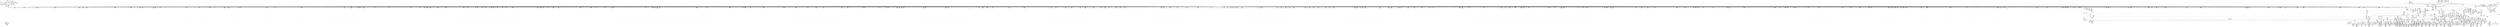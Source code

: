 digraph {
	CE0x4845c00 [shape=record,shape=Mrecord,label="{CE0x4845c00|40:_%struct.super_block*,_56:_i8*,_:_CRE_272,273_}"]
	CE0x48db620 [shape=record,shape=Mrecord,label="{CE0x48db620|272:_i8*,_:_CRE_1816,1824_|*MultipleSource*|*LoadInst*|security/selinux/hooks.c,1714|security/selinux/hooks.c,1714}"]
	CE0x482fe30 [shape=record,shape=Mrecord,label="{CE0x482fe30|40:_%struct.super_block*,_56:_i8*,_:_CRE_563,564_}"]
	CE0x48056f0 [shape=record,shape=Mrecord,label="{CE0x48056f0|may_create:_i_security|security/selinux/hooks.c,1713}"]
	CE0x4869360 [shape=record,shape=Mrecord,label="{CE0x4869360|40:_%struct.super_block*,_56:_i8*,_:_CRE_800,804_|*MultipleSource*|Function::may_create&Arg::dir::|Function::selinux_inode_create&Arg::dir::|security/selinux/hooks.c,1713}"]
	CE0x48846e0 [shape=record,shape=Mrecord,label="{CE0x48846e0|272:_i8*,_:_CRE_368,372_|*MultipleSource*|*LoadInst*|security/selinux/hooks.c,1714|security/selinux/hooks.c,1714}"]
	CE0x486b310 [shape=record,shape=Mrecord,label="{CE0x486b310|40:_%struct.super_block*,_56:_i8*,_:_CRE_873,874_}"]
	CE0x4819210 [shape=record,shape=Mrecord,label="{CE0x4819210|GLOBAL:_lockdep_rcu_suspicious|*Constant*|*SummSink*}"]
	CE0x490f4c0 [shape=record,shape=Mrecord,label="{CE0x490f4c0|VOIDTB_TE:_CE_148,149_}"]
	CE0x4882850 [shape=record,shape=Mrecord,label="{CE0x4882850|272:_i8*,_:_CRE_240,248_|*MultipleSource*|*LoadInst*|security/selinux/hooks.c,1714|security/selinux/hooks.c,1714}"]
	CE0x480b330 [shape=record,shape=Mrecord,label="{CE0x480b330|may_create:_tmp9|security/selinux/hooks.c,1706|*SummSource*}"]
	CE0x48d4730 [shape=record,shape=Mrecord,label="{CE0x48d4730|272:_i8*,_:_CRE_1592,1596_|*MultipleSource*|*LoadInst*|security/selinux/hooks.c,1714|security/selinux/hooks.c,1714}"]
	CE0x48e49b0 [shape=record,shape=Mrecord,label="{CE0x48e49b0|28:_i32,_:_CRE_92,93_}"]
	CE0x490b080 [shape=record,shape=Mrecord,label="{CE0x490b080|may_create:_tmp42|security/selinux/hooks.c,1728|*SummSource*}"]
	CE0x4816e20 [shape=record,shape=Mrecord,label="{CE0x4816e20|40:_%struct.super_block*,_56:_i8*,_:_CRE_245,246_}"]
	CE0x47f84b0 [shape=record,shape=Mrecord,label="{CE0x47f84b0|avc_has_perm:_entry|*SummSource*}"]
	CE0x4864ed0 [shape=record,shape=Mrecord,label="{CE0x4864ed0|40:_%struct.super_block*,_56:_i8*,_:_CRE_605,606_}"]
	CE0x48e37b0 [shape=record,shape=Mrecord,label="{CE0x48e37b0|28:_i32,_:_CRE_74,75_}"]
	CE0x48f71e0 [shape=record,shape=Mrecord,label="{CE0x48f71e0|i64*_getelementptr_inbounds_(_26_x_i64_,_26_x_i64_*___llvm_gcov_ctr217,_i64_0,_i64_12)|*Constant*|*SummSink*}"]
	CE0x48131d0 [shape=record,shape=Mrecord,label="{CE0x48131d0|may_create:_tclass|Function::may_create&Arg::tclass::|*SummSink*}"]
	CE0x4861780 [shape=record,shape=Mrecord,label="{CE0x4861780|272:_i8*,_:_CRE_1353,1354_}"]
	CE0x48da230 [shape=record,shape=Mrecord,label="{CE0x48da230|272:_i8*,_:_CRE_1720,1728_|*MultipleSource*|*LoadInst*|security/selinux/hooks.c,1714|security/selinux/hooks.c,1714}"]
	CE0x48155a0 [shape=record,shape=Mrecord,label="{CE0x48155a0|40:_%struct.super_block*,_56:_i8*,_:_CRE_192,193_}"]
	CE0x48157e0 [shape=record,shape=Mrecord,label="{CE0x48157e0|40:_%struct.super_block*,_56:_i8*,_:_CRE_195,196_}"]
	CE0x4886c70 [shape=record,shape=Mrecord,label="{CE0x4886c70|272:_i8*,_:_CRE_1219,1220_}"]
	CE0x48783d0 [shape=record,shape=Mrecord,label="{CE0x48783d0|272:_i8*,_:_CRE_565,566_}"]
	CE0x490a330 [shape=record,shape=Mrecord,label="{CE0x490a330|may_create:_sid21|security/selinux/hooks.c,1729|*SummSource*}"]
	CE0x4883330 [shape=record,shape=Mrecord,label="{CE0x4883330|272:_i8*,_:_CRE_280,288_|*MultipleSource*|*LoadInst*|security/selinux/hooks.c,1714|security/selinux/hooks.c,1714}"]
	CE0x4844e40 [shape=record,shape=Mrecord,label="{CE0x4844e40|40:_%struct.super_block*,_56:_i8*,_:_CRE_261,262_}"]
	CE0x490db20 [shape=record,shape=Mrecord,label="{CE0x490db20|VOIDTB_TE:_CE_173,174_}"]
	CE0x4810f10 [shape=record,shape=Mrecord,label="{CE0x4810f10|may_create:_dir|Function::may_create&Arg::dir::|*SummSink*}"]
	CE0x48e2cb0 [shape=record,shape=Mrecord,label="{CE0x48e2cb0|28:_i32,_:_CRE_63,64_}"]
	CE0x481df20 [shape=record,shape=Mrecord,label="{CE0x481df20|may_create:_if.end25|*SummSink*}"]
	CE0x482ea60 [shape=record,shape=Mrecord,label="{CE0x482ea60|GLOBAL:_get_current|*Constant*|*SummSource*}"]
	CE0x4846740 [shape=record,shape=Mrecord,label="{CE0x4846740|40:_%struct.super_block*,_56:_i8*,_:_CRE_281,282_}"]
	CE0x482fcf0 [shape=record,shape=Mrecord,label="{CE0x482fcf0|40:_%struct.super_block*,_56:_i8*,_:_CRE_562,563_}"]
	CE0x487b7a0 [shape=record,shape=Mrecord,label="{CE0x487b7a0|272:_i8*,_:_CRE_608,609_}"]
	CE0x486dd90 [shape=record,shape=Mrecord,label="{CE0x486dd90|40:_%struct.super_block*,_56:_i8*,_:_CRE_907,908_}"]
	CE0x4832220 [shape=record,shape=Mrecord,label="{CE0x4832220|40:_%struct.super_block*,_56:_i8*,_:_CRE_162,163_}"]
	CE0x48b9370 [shape=record,shape=Mrecord,label="{CE0x48b9370|i64*_getelementptr_inbounds_(_2_x_i64_,_2_x_i64_*___llvm_gcov_ctr98,_i64_0,_i64_0)|*Constant*}"]
	CE0x48583f0 [shape=record,shape=Mrecord,label="{CE0x48583f0|VOIDTB_TE:_CE_187,188_}"]
	CE0x4867860 [shape=record,shape=Mrecord,label="{CE0x4867860|40:_%struct.super_block*,_56:_i8*,_:_CRE_688,692_|*MultipleSource*|Function::may_create&Arg::dir::|Function::selinux_inode_create&Arg::dir::|security/selinux/hooks.c,1713}"]
	CE0x482fbb0 [shape=record,shape=Mrecord,label="{CE0x482fbb0|40:_%struct.super_block*,_56:_i8*,_:_CRE_561,562_}"]
	CE0x48d6c60 [shape=record,shape=Mrecord,label="{CE0x48d6c60|272:_i8*,_:_CRE_1644,1645_}"]
	CE0x481f900 [shape=record,shape=Mrecord,label="{CE0x481f900|may_create:_if.then16|*SummSource*}"]
	CE0x48e7ff0 [shape=record,shape=Mrecord,label="{CE0x48e7ff0|i32_9437184|*Constant*|*SummSink*}"]
	CE0x48e2eb0 [shape=record,shape=Mrecord,label="{CE0x48e2eb0|28:_i32,_:_CRE_65,66_}"]
	CE0x4929b30 [shape=record,shape=Mrecord,label="{CE0x4929b30|may_create:_tmp61|security/selinux/hooks.c,1737|*SummSource*}"]
	CE0x48dcc90 [shape=record,shape=Mrecord,label="{CE0x48dcc90|272:_i8*,_:_CRE_1880,1884_|*MultipleSource*|*LoadInst*|security/selinux/hooks.c,1714|security/selinux/hooks.c,1714}"]
	CE0x48efab0 [shape=record,shape=Mrecord,label="{CE0x48efab0|may_create:_create_sid|security/selinux/hooks.c,1717|*SummSink*}"]
	CE0x488b5b0 [shape=record,shape=Mrecord,label="{CE0x488b5b0|272:_i8*,_:_CRE_1308,1309_}"]
	CE0x487c8a0 [shape=record,shape=Mrecord,label="{CE0x487c8a0|272:_i8*,_:_CRE_624,625_}"]
	CE0x48d9a10 [shape=record,shape=Mrecord,label="{CE0x48d9a10|272:_i8*,_:_CRE_1687,1688_}"]
	CE0x4807a50 [shape=record,shape=Mrecord,label="{CE0x4807a50|may_create:_tmp67|security/selinux/hooks.c,1742|*SummSink*}"]
	CE0x488c2a0 [shape=record,shape=Mrecord,label="{CE0x488c2a0|272:_i8*,_:_CRE_1319,1320_}"]
	CE0x482d630 [shape=record,shape=Mrecord,label="{CE0x482d630|i1_true|*Constant*|*SummSink*}"]
	CE0x484d050 [shape=record,shape=Mrecord,label="{CE0x484d050|40:_%struct.super_block*,_56:_i8*,_:_CRE_504,508_|*MultipleSource*|Function::may_create&Arg::dir::|Function::selinux_inode_create&Arg::dir::|security/selinux/hooks.c,1713}"]
	CE0x4871550 [shape=record,shape=Mrecord,label="{CE0x4871550|40:_%struct.super_block*,_56:_i8*,_:_CRE_983,984_}"]
	CE0x487af20 [shape=record,shape=Mrecord,label="{CE0x487af20|272:_i8*,_:_CRE_600,601_}"]
	CE0x4859f90 [shape=record,shape=Mrecord,label="{CE0x4859f90|VOIDTB_TE:_CE_213,214_}"]
	CE0x4811ac0 [shape=record,shape=Mrecord,label="{CE0x4811ac0|40:_%struct.super_block*,_56:_i8*,_:_CRE_80,88_|*MultipleSource*|Function::may_create&Arg::dir::|Function::selinux_inode_create&Arg::dir::|security/selinux/hooks.c,1713}"]
	CE0x48dc100 [shape=record,shape=Mrecord,label="{CE0x48dc100|272:_i8*,_:_CRE_1864,1872_|*MultipleSource*|*LoadInst*|security/selinux/hooks.c,1714|security/selinux/hooks.c,1714}"]
	CE0x4815d20 [shape=record,shape=Mrecord,label="{CE0x4815d20|40:_%struct.super_block*,_56:_i8*,_:_CRE_202,203_}"]
	CE0x4864250 [shape=record,shape=Mrecord,label="{CE0x4864250|40:_%struct.super_block*,_56:_i8*,_:_CRE_595,596_}"]
	CE0x4855830 [shape=record,shape=Mrecord,label="{CE0x4855830|i8*_getelementptr_inbounds_(_45_x_i8_,_45_x_i8_*_.str12,_i32_0,_i32_0)|*Constant*|*SummSink*}"]
	CE0x48eb070 [shape=record,shape=Mrecord,label="{CE0x48eb070|may_create:_tmp33|security/selinux/hooks.c,1725|*SummSource*}"]
	CE0x4803e40 [shape=record,shape=Mrecord,label="{CE0x4803e40|COLLAPSED:_GCMRE_current_task_external_global_%struct.task_struct*:_elem_0::|security/selinux/hooks.c,1706}"]
	CE0x48e43b0 [shape=record,shape=Mrecord,label="{CE0x48e43b0|28:_i32,_:_CRE_86,87_}"]
	CE0x48283e0 [shape=record,shape=Mrecord,label="{CE0x48283e0|may_create:_tmp5|security/selinux/hooks.c,1706}"]
	CE0x47f7f60 [shape=record,shape=Mrecord,label="{CE0x47f7f60|i64*_getelementptr_inbounds_(_26_x_i64_,_26_x_i64_*___llvm_gcov_ctr217,_i64_0,_i64_6)|*Constant*|*SummSource*}"]
	CE0x48066b0 [shape=record,shape=Mrecord,label="{CE0x48066b0|GLOBAL:_may_create.__warned|Global_var:may_create.__warned}"]
	CE0x4811bf0 [shape=record,shape=Mrecord,label="{CE0x4811bf0|may_create:_tobool|security/selinux/hooks.c,1706|*SummSink*}"]
	CE0x480b0d0 [shape=record,shape=Mrecord,label="{CE0x480b0d0|may_create:_dentry12|security/selinux/hooks.c,1720|*SummSource*}"]
	CE0x4928e90 [shape=record,shape=Mrecord,label="{CE0x4928e90|i64*_getelementptr_inbounds_(_26_x_i64_,_26_x_i64_*___llvm_gcov_ctr217,_i64_0,_i64_23)|*Constant*}"]
	CE0x4926f10 [shape=record,shape=Mrecord,label="{CE0x4926f10|may_create:_tmp60|security/selinux/hooks.c,1737|*SummSource*}"]
	CE0x48e3fb0 [shape=record,shape=Mrecord,label="{CE0x48e3fb0|28:_i32,_:_CRE_82,83_}"]
	CE0x485d300 [shape=record,shape=Mrecord,label="{CE0x485d300|may_create:_call22|security/selinux/hooks.c,1729|*SummSink*}"]
	CE0x482f480 [shape=record,shape=Mrecord,label="{CE0x482f480|40:_%struct.super_block*,_56:_i8*,_:_CRE_555,556_}"]
	CE0x488c4c0 [shape=record,shape=Mrecord,label="{CE0x488c4c0|272:_i8*,_:_CRE_1321,1322_}"]
	CE0x487a7b0 [shape=record,shape=Mrecord,label="{CE0x487a7b0|272:_i8*,_:_CRE_593,594_}"]
	CE0x48fa840 [shape=record,shape=Mrecord,label="{CE0x48fa840|may_create:_tmp39|security/selinux/hooks.c,1728|*SummSink*}"]
	CE0x485eae0 [shape=record,shape=Mrecord,label="{CE0x485eae0|may_create:_tmp49|security/selinux/hooks.c,1731|*SummSource*}"]
	CE0x4927480 [shape=record,shape=Mrecord,label="{CE0x4927480|i64_22|*Constant*|*SummSource*}"]
	CE0x490f810 [shape=record,shape=Mrecord,label="{CE0x490f810|VOIDTB_TE:_CE_152,153_}"]
	CE0x4876210 [shape=record,shape=Mrecord,label="{CE0x4876210|272:_i8*,_:_CRE_456,457_}"]
	CE0x4836670 [shape=record,shape=Mrecord,label="{CE0x4836670|40:_%struct.super_block*,_56:_i8*,_:_CRE_24,32_|*MultipleSource*|Function::may_create&Arg::dir::|Function::selinux_inode_create&Arg::dir::|security/selinux/hooks.c,1713}"]
	CE0x490eb50 [shape=record,shape=Mrecord,label="{CE0x490eb50|VOIDTB_TE:_CE_112,144_|*MultipleSource*|security/selinux/hooks.c,1730|Function::may_create&Arg::dentry::|Function::selinux_inode_create&Arg::dentry::}"]
	CE0x48546c0 [shape=record,shape=Mrecord,label="{CE0x48546c0|may_create:_newsid|security/selinux/hooks.c, 1709}"]
	CE0x486e8d0 [shape=record,shape=Mrecord,label="{CE0x486e8d0|40:_%struct.super_block*,_56:_i8*,_:_CRE_916,917_}"]
	CE0x48d32f0 [shape=record,shape=Mrecord,label="{CE0x48d32f0|272:_i8*,_:_CRE_1367,1368_}"]
	CE0x48da030 [shape=record,shape=Mrecord,label="{CE0x48da030|272:_i8*,_:_CRE_1712,1720_|*MultipleSource*|*LoadInst*|security/selinux/hooks.c,1714|security/selinux/hooks.c,1714}"]
	CE0x48dcb80 [shape=record,shape=Mrecord,label="{CE0x48dcb80|may_create:_tmp25|security/selinux/hooks.c,1714}"]
	CE0x486d4d0 [shape=record,shape=Mrecord,label="{CE0x486d4d0|40:_%struct.super_block*,_56:_i8*,_:_CRE_900,901_}"]
	CE0x4871f60 [shape=record,shape=Mrecord,label="{CE0x4871f60|may_create:_tmp22|*LoadInst*|security/selinux/hooks.c,1713|*SummSource*}"]
	CE0x48d5610 [shape=record,shape=Mrecord,label="{CE0x48d5610|272:_i8*,_:_CRE_1623,1624_}"]
	CE0x488c5d0 [shape=record,shape=Mrecord,label="{CE0x488c5d0|272:_i8*,_:_CRE_1322,1323_}"]
	CE0x487c020 [shape=record,shape=Mrecord,label="{CE0x487c020|272:_i8*,_:_CRE_616,617_}"]
	CE0x4874340 [shape=record,shape=Mrecord,label="{CE0x4874340|272:_i8*,_:_CRE_427,428_}"]
	CE0x48e2bb0 [shape=record,shape=Mrecord,label="{CE0x48e2bb0|28:_i32,_:_CRE_62,63_}"]
	CE0x4804f00 [shape=record,shape=Mrecord,label="{CE0x4804f00|may_create:_tmp21|security/selinux/hooks.c,1706|*SummSource*}"]
	CE0x482ec60 [shape=record,shape=Mrecord,label="{CE0x482ec60|GLOBAL:_get_current|*Constant*|*SummSink*}"]
	CE0x48781f0 [shape=record,shape=Mrecord,label="{CE0x48781f0|272:_i8*,_:_CRE_563,564_}"]
	CE0x487e880 [shape=record,shape=Mrecord,label="{CE0x487e880|272:_i8*,_:_CRE_896,1208_|*MultipleSource*|*LoadInst*|security/selinux/hooks.c,1714|security/selinux/hooks.c,1714}"]
	CE0x4874de0 [shape=record,shape=Mrecord,label="{CE0x4874de0|272:_i8*,_:_CRE_437,438_}"]
	CE0x48d84d0 [shape=record,shape=Mrecord,label="{CE0x48d84d0|272:_i8*,_:_CRE_1667,1668_}"]
	CE0x486f910 [shape=record,shape=Mrecord,label="{CE0x486f910|40:_%struct.super_block*,_56:_i8*,_:_CRE_929,930_}"]
	CE0x48d7f80 [shape=record,shape=Mrecord,label="{CE0x48d7f80|272:_i8*,_:_CRE_1662,1663_}"]
	CE0x48482c0 [shape=record,shape=Mrecord,label="{CE0x48482c0|40:_%struct.super_block*,_56:_i8*,_:_CRE_303,304_}"]
	CE0x4817660 [shape=record,shape=Mrecord,label="{CE0x4817660|40:_%struct.super_block*,_56:_i8*,_:_CRE_252,253_}"]
	CE0x48091f0 [shape=record,shape=Mrecord,label="{CE0x48091f0|i64*_getelementptr_inbounds_(_2_x_i64_,_2_x_i64_*___llvm_gcov_ctr98,_i64_0,_i64_1)|*Constant*|*SummSource*}"]
	CE0x4860460 [shape=record,shape=Mrecord,label="{CE0x4860460|272:_i8*,_:_CRE_1335,1336_}"]
	CE0x6729a50 [shape=record,shape=Mrecord,label="{CE0x6729a50|may_create:_ad|security/selinux/hooks.c, 1710|*SummSink*}"]
	CE0x48e7be0 [shape=record,shape=Mrecord,label="{CE0x48e7be0|may_create:_tmp29|security/selinux/hooks.c,1722|*SummSource*}"]
	CE0x490ff70 [shape=record,shape=Mrecord,label="{CE0x490ff70|VOIDTB_TE:_CE_72,80_|*MultipleSource*|security/selinux/hooks.c,1730|Function::may_create&Arg::dentry::|Function::selinux_inode_create&Arg::dentry::}"]
	CE0x48591c0 [shape=record,shape=Mrecord,label="{CE0x48591c0|VOIDTB_TE:_CE_200,201_}"]
	CE0x4876fa0 [shape=record,shape=Mrecord,label="{CE0x4876fa0|272:_i8*,_:_CRE_488,496_|*MultipleSource*|*LoadInst*|security/selinux/hooks.c,1714|security/selinux/hooks.c,1714}"]
	CE0x48f6250 [shape=record,shape=Mrecord,label="{CE0x48f6250|0:_i32,_4:_i32,_8:_i32,_12:_i32,_:_CMRE_4,8_|*MultipleSource*|security/selinux/hooks.c,1716|security/selinux/hooks.c,1706|security/selinux/hooks.c,1706}"]
	CE0x480b400 [shape=record,shape=Mrecord,label="{CE0x480b400|may_create:_tmp9|security/selinux/hooks.c,1706|*SummSink*}"]
	CE0x48dc670 [shape=record,shape=Mrecord,label="{CE0x48dc670|272:_i8*,_:_CRE_1875,1876_}"]
	CE0x4871aa0 [shape=record,shape=Mrecord,label="{CE0x4871aa0|40:_%struct.super_block*,_56:_i8*,_:_CRE_1000,1008_|*MultipleSource*|Function::may_create&Arg::dir::|Function::selinux_inode_create&Arg::dir::|security/selinux/hooks.c,1713}"]
	CE0x48568d0 [shape=record,shape=Mrecord,label="{CE0x48568d0|may_create:_tmp18|security/selinux/hooks.c,1706|*SummSource*}"]
	CE0x4824d90 [shape=record,shape=Mrecord,label="{CE0x4824d90|_call_void_mcount()_#3|*SummSource*}"]
	CE0x48f5db0 [shape=record,shape=Mrecord,label="{CE0x48f5db0|may_create:_sid11|security/selinux/hooks.c,1716|*SummSource*}"]
	CE0x481db30 [shape=record,shape=Mrecord,label="{CE0x481db30|get_current:_tmp4|./arch/x86/include/asm/current.h,14|*SummSource*}"]
	CE0x49336f0 [shape=record,shape=Mrecord,label="{CE0x49336f0|i64*_getelementptr_inbounds_(_2_x_i64_,_2_x_i64_*___llvm_gcov_ctr98,_i64_0,_i64_0)|*Constant*|*SummSource*}"]
	CE0x486db10 [shape=record,shape=Mrecord,label="{CE0x486db10|40:_%struct.super_block*,_56:_i8*,_:_CRE_905,906_}"]
	CE0x47f8060 [shape=record,shape=Mrecord,label="{CE0x47f8060|may_create:_call14|security/selinux/hooks.c,1722|*SummSink*}"]
	CE0x4927100 [shape=record,shape=Mrecord,label="{CE0x4927100|i64_21|*Constant*|*SummSource*}"]
	CE0x482aea0 [shape=record,shape=Mrecord,label="{CE0x482aea0|40:_%struct.super_block*,_56:_i8*,_:_CRE_120,128_|*MultipleSource*|Function::may_create&Arg::dir::|Function::selinux_inode_create&Arg::dir::|security/selinux/hooks.c,1713}"]
	CE0x4865dd0 [shape=record,shape=Mrecord,label="{CE0x4865dd0|40:_%struct.super_block*,_56:_i8*,_:_CRE_617,618_}"]
	CE0x481e8a0 [shape=record,shape=Mrecord,label="{CE0x481e8a0|may_create:_land.lhs.true|*SummSource*}"]
	CE0x48f3290 [shape=record,shape=Mrecord,label="{CE0x48f3290|i8_10|*Constant*|*SummSink*}"]
	CE0x484acd0 [shape=record,shape=Mrecord,label="{CE0x484acd0|40:_%struct.super_block*,_56:_i8*,_:_CRE_440,448_|*MultipleSource*|Function::may_create&Arg::dir::|Function::selinux_inode_create&Arg::dir::|security/selinux/hooks.c,1713}"]
	CE0x481f030 [shape=record,shape=Mrecord,label="{CE0x481f030|may_create:_do.body|*SummSink*}"]
	CE0x487fac0 [shape=record,shape=Mrecord,label="{CE0x487fac0|272:_i8*,_:_CRE_24,32_|*MultipleSource*|*LoadInst*|security/selinux/hooks.c,1714|security/selinux/hooks.c,1714}"]
	CE0x485c0f0 [shape=record,shape=Mrecord,label="{CE0x485c0f0|VOIDTB_TE:_CE_306,307_}"]
	CE0x490f700 [shape=record,shape=Mrecord,label="{CE0x490f700|VOIDTB_TE:_CE_151,152_}"]
	CE0x4882680 [shape=record,shape=Mrecord,label="{CE0x4882680|272:_i8*,_:_CRE_224,240_|*MultipleSource*|*LoadInst*|security/selinux/hooks.c,1714|security/selinux/hooks.c,1714}"]
	CE0x490d5d0 [shape=record,shape=Mrecord,label="{CE0x490d5d0|VOIDTB_TE:_CE_168,169_}"]
	CE0x487be00 [shape=record,shape=Mrecord,label="{CE0x487be00|272:_i8*,_:_CRE_614,615_}"]
	CE0x486cd50 [shape=record,shape=Mrecord,label="{CE0x486cd50|40:_%struct.super_block*,_56:_i8*,_:_CRE_894,895_}"]
	CE0x4825160 [shape=record,shape=Mrecord,label="{CE0x4825160|may_create:_bb}"]
	CE0x4845fc0 [shape=record,shape=Mrecord,label="{CE0x4845fc0|40:_%struct.super_block*,_56:_i8*,_:_CRE_275,276_}"]
	CE0x486ae10 [shape=record,shape=Mrecord,label="{CE0x486ae10|40:_%struct.super_block*,_56:_i8*,_:_CRE_869,870_}"]
	CE0x4822790 [shape=record,shape=Mrecord,label="{CE0x4822790|28:_i32,_:_CRE_19,20_}"]
	CE0x4844bc0 [shape=record,shape=Mrecord,label="{CE0x4844bc0|40:_%struct.super_block*,_56:_i8*,_:_CRE_259,260_}"]
	CE0x4925c90 [shape=record,shape=Mrecord,label="{CE0x4925c90|may_create:_tmp53|security/selinux/hooks.c,1733|*SummSource*}"]
	CE0x490a6e0 [shape=record,shape=Mrecord,label="{CE0x490a6e0|may_create:_d_name|security/selinux/hooks.c,1730|*SummSink*}"]
	CE0x4836de0 [shape=record,shape=Mrecord,label="{CE0x4836de0|i64_4|*Constant*}"]
	CE0x487c680 [shape=record,shape=Mrecord,label="{CE0x487c680|272:_i8*,_:_CRE_622,623_}"]
	CE0x4855770 [shape=record,shape=Mrecord,label="{CE0x4855770|i8*_getelementptr_inbounds_(_45_x_i8_,_45_x_i8_*_.str12,_i32_0,_i32_0)|*Constant*|*SummSource*}"]
	CE0x49251c0 [shape=record,shape=Mrecord,label="{CE0x49251c0|i64*_getelementptr_inbounds_(_26_x_i64_,_26_x_i64_*___llvm_gcov_ctr217,_i64_0,_i64_19)|*Constant*|*SummSink*}"]
	CE0x4868160 [shape=record,shape=Mrecord,label="{CE0x4868160|40:_%struct.super_block*,_56:_i8*,_:_CRE_728,736_|*MultipleSource*|Function::may_create&Arg::dir::|Function::selinux_inode_create&Arg::dir::|security/selinux/hooks.c,1713}"]
	CE0x48e33b0 [shape=record,shape=Mrecord,label="{CE0x48e33b0|28:_i32,_:_CRE_70,71_}"]
	CE0x48d6600 [shape=record,shape=Mrecord,label="{CE0x48d6600|272:_i8*,_:_CRE_1638,1639_}"]
	CE0x4882110 [shape=record,shape=Mrecord,label="{CE0x4882110|272:_i8*,_:_CRE_200,204_|*MultipleSource*|*LoadInst*|security/selinux/hooks.c,1714|security/selinux/hooks.c,1714}"]
	CE0x486ea10 [shape=record,shape=Mrecord,label="{CE0x486ea10|40:_%struct.super_block*,_56:_i8*,_:_CRE_917,918_}"]
	CE0x4878c10 [shape=record,shape=Mrecord,label="{CE0x4878c10|272:_i8*,_:_CRE_567,568_}"]
	CE0x490ba00 [shape=record,shape=Mrecord,label="{CE0x490ba00|VOIDTB_TE:_CE_0,4_|*MultipleSource*|security/selinux/hooks.c,1730|Function::may_create&Arg::dentry::|Function::selinux_inode_create&Arg::dentry::}"]
	CE0x4927d10 [shape=record,shape=Mrecord,label="{CE0x4927d10|may_create:_tmp57|security/selinux/hooks.c,1736|*SummSource*}"]
	CE0x481f300 [shape=record,shape=Mrecord,label="{CE0x481f300|GLOBAL:_current_task|Global_var:current_task}"]
	CE0x4929670 [shape=record,shape=Mrecord,label="{CE0x4929670|may_create:_tmp61|security/selinux/hooks.c,1737}"]
	CE0x4829bf0 [shape=record,shape=Mrecord,label="{CE0x4829bf0|may_create:_tmp65|security/selinux/hooks.c,1739}"]
	CE0x490bb30 [shape=record,shape=Mrecord,label="{CE0x490bb30|VOIDTB_TE:_CE_8,12_|*MultipleSource*|security/selinux/hooks.c,1730|Function::may_create&Arg::dentry::|Function::selinux_inode_create&Arg::dentry::}"]
	CE0x4887d70 [shape=record,shape=Mrecord,label="{CE0x4887d70|272:_i8*,_:_CRE_1235,1236_}"]
	CE0x4832e20 [shape=record,shape=Mrecord,label="{CE0x4832e20|40:_%struct.super_block*,_56:_i8*,_:_CRE_178,179_}"]
	CE0x48309c0 [shape=record,shape=Mrecord,label="{CE0x48309c0|may_create:_cred|security/selinux/hooks.c,1706}"]
	CE0x480d910 [shape=record,shape=Mrecord,label="{CE0x480d910|i64_1|*Constant*|*SummSink*}"]
	CE0x4837080 [shape=record,shape=Mrecord,label="{CE0x4837080|i64_4|*Constant*|*SummSink*}"]
	CE0x48e35b0 [shape=record,shape=Mrecord,label="{CE0x48e35b0|28:_i32,_:_CRE_72,73_}"]
	CE0x4811d80 [shape=record,shape=Mrecord,label="{CE0x4811d80|selinux_inode_create:_call|security/selinux/hooks.c,2764|*SummSource*}"]
	CE0x481e960 [shape=record,shape=Mrecord,label="{CE0x481e960|may_create:_land.lhs.true|*SummSink*}"]
	CE0x4864d90 [shape=record,shape=Mrecord,label="{CE0x4864d90|40:_%struct.super_block*,_56:_i8*,_:_CRE_604,605_}"]
	CE0x4832ca0 [shape=record,shape=Mrecord,label="{CE0x4832ca0|40:_%struct.super_block*,_56:_i8*,_:_CRE_176,177_}"]
	CE0x480e980 [shape=record,shape=Mrecord,label="{CE0x480e980|selinux_inode_create:_tmp}"]
	CE0x485da40 [shape=record,shape=Mrecord,label="{CE0x485da40|i64_18|*Constant*|*SummSource*}"]
	CE0x4855690 [shape=record,shape=Mrecord,label="{CE0x4855690|i64_2|*Constant*|*SummSink*}"]
	CE0x48d4560 [shape=record,shape=Mrecord,label="{CE0x48d4560|272:_i8*,_:_CRE_1584,1592_|*MultipleSource*|*LoadInst*|security/selinux/hooks.c,1714|security/selinux/hooks.c,1714}"]
	CE0x4872360 [shape=record,shape=Mrecord,label="{CE0x4872360|272:_i8*,_:_CRE_397,398_}"]
	CE0x485cb90 [shape=record,shape=Mrecord,label="{CE0x485cb90|VOIDTB_TE:_CE_315,316_}"]
	CE0x48549b0 [shape=record,shape=Mrecord,label="{CE0x48549b0|i64_0|*Constant*|*SummSource*}"]
	CE0x48da7a0 [shape=record,shape=Mrecord,label="{CE0x48da7a0|272:_i8*,_:_CRE_1752,1760_|*MultipleSource*|*LoadInst*|security/selinux/hooks.c,1714|security/selinux/hooks.c,1714}"]
	CE0x48ebc30 [shape=record,shape=Mrecord,label="{CE0x48ebc30|avc_has_perm:_ssid|Function::avc_has_perm&Arg::ssid::|*SummSource*}"]
	CE0x4822b90 [shape=record,shape=Mrecord,label="{CE0x4822b90|28:_i32,_:_CRE_23,24_}"]
	CE0x4818ea0 [shape=record,shape=Mrecord,label="{CE0x4818ea0|i8*_getelementptr_inbounds_(_25_x_i8_,_25_x_i8_*_.str3,_i32_0,_i32_0)|*Constant*|*SummSink*}"]
	CE0x48333d0 [shape=record,shape=Mrecord,label="{CE0x48333d0|may_create:_tmp19|security/selinux/hooks.c,1706|*SummSink*}"]
	CE0x4805800 [shape=record,shape=Mrecord,label="{CE0x4805800|40:_%struct.super_block*,_56:_i8*,_:_CRE_8,12_|*MultipleSource*|Function::may_create&Arg::dir::|Function::selinux_inode_create&Arg::dir::|security/selinux/hooks.c,1713}"]
	CE0x4924ef0 [shape=record,shape=Mrecord,label="{CE0x4924ef0|i64*_getelementptr_inbounds_(_26_x_i64_,_26_x_i64_*___llvm_gcov_ctr217,_i64_0,_i64_19)|*Constant*}"]
	CE0x486e010 [shape=record,shape=Mrecord,label="{CE0x486e010|40:_%struct.super_block*,_56:_i8*,_:_CRE_909,910_}"]
	CE0x4888c50 [shape=record,shape=Mrecord,label="{CE0x4888c50|272:_i8*,_:_CRE_1249,1250_}"]
	CE0x48e5ec0 [shape=record,shape=Mrecord,label="{CE0x48e5ec0|28:_i32,_:_CRE_112,113_}"]
	CE0x488cc30 [shape=record,shape=Mrecord,label="{CE0x488cc30|272:_i8*,_:_CRE_1328,1329_}"]
	CE0x485c510 [shape=record,shape=Mrecord,label="{CE0x485c510|VOIDTB_TE:_CE_308,309_}"]
	CE0x48710a0 [shape=record,shape=Mrecord,label="{CE0x48710a0|40:_%struct.super_block*,_56:_i8*,_:_CRE_979,980_}"]
	CE0x48ea4e0 [shape=record,shape=Mrecord,label="{CE0x48ea4e0|may_create:_tmp31|security/selinux/hooks.c,1725}"]
	CE0x486ba90 [shape=record,shape=Mrecord,label="{CE0x486ba90|40:_%struct.super_block*,_56:_i8*,_:_CRE_879,880_}"]
	CE0x48da5d0 [shape=record,shape=Mrecord,label="{CE0x48da5d0|272:_i8*,_:_CRE_1736,1752_|*MultipleSource*|*LoadInst*|security/selinux/hooks.c,1714|security/selinux/hooks.c,1714}"]
	CE0x4849890 [shape=record,shape=Mrecord,label="{CE0x4849890|40:_%struct.super_block*,_56:_i8*,_:_CRE_360,376_|*MultipleSource*|Function::may_create&Arg::dir::|Function::selinux_inode_create&Arg::dir::|security/selinux/hooks.c,1713}"]
	CE0x4871ce0 [shape=record,shape=Mrecord,label="{CE0x4871ce0|may_create:_tmp22|*LoadInst*|security/selinux/hooks.c,1713}"]
	CE0x4857b70 [shape=record,shape=Mrecord,label="{CE0x4857b70|VOIDTB_TE:_CE_179,180_}"]
	CE0x4882f90 [shape=record,shape=Mrecord,label="{CE0x4882f90|272:_i8*,_:_CRE_268,272_|*MultipleSource*|*LoadInst*|security/selinux/hooks.c,1714|security/selinux/hooks.c,1714}"]
	CE0x485b490 [shape=record,shape=Mrecord,label="{CE0x485b490|VOIDTB_TE:_CE_272,280_|*MultipleSource*|security/selinux/hooks.c,1730|Function::may_create&Arg::dentry::|Function::selinux_inode_create&Arg::dentry::}"]
	CE0x48f8760 [shape=record,shape=Mrecord,label="{CE0x48f8760|may_create:_tobool18|security/selinux/hooks.c,1728|*SummSource*}"]
	CE0x482b5a0 [shape=record,shape=Mrecord,label="{CE0x482b5a0|40:_%struct.super_block*,_56:_i8*,_:_CRE_138,139_}"]
	CE0x4833720 [shape=record,shape=Mrecord,label="{CE0x4833720|i32_22|*Constant*|*SummSource*}"]
	CE0x4859710 [shape=record,shape=Mrecord,label="{CE0x4859710|VOIDTB_TE:_CE_205,206_}"]
	CE0x482dc60 [shape=record,shape=Mrecord,label="{CE0x482dc60|GLOBAL:_lockdep_rcu_suspicious|*Constant*}"]
	CE0x487b470 [shape=record,shape=Mrecord,label="{CE0x487b470|272:_i8*,_:_CRE_605,606_}"]
	CE0x4821a80 [shape=record,shape=Mrecord,label="{CE0x4821a80|may_create:_if.then29}"]
	CE0x48e7de0 [shape=record,shape=Mrecord,label="{CE0x48e7de0|may_create:_tmp29|security/selinux/hooks.c,1722|*SummSink*}"]
	CE0x4851420 [shape=record,shape=Mrecord,label="{CE0x4851420|get_current:_tmp4|./arch/x86/include/asm/current.h,14}"]
	CE0x4872e00 [shape=record,shape=Mrecord,label="{CE0x4872e00|272:_i8*,_:_CRE_407,408_}"]
	CE0x487bad0 [shape=record,shape=Mrecord,label="{CE0x487bad0|272:_i8*,_:_CRE_611,612_}"]
	CE0x48222e0 [shape=record,shape=Mrecord,label="{CE0x48222e0|28:_i32,_:_CRE_13,14_}"]
	CE0x488aa10 [shape=record,shape=Mrecord,label="{CE0x488aa10|272:_i8*,_:_CRE_1277,1278_}"]
	CE0x48e4cb0 [shape=record,shape=Mrecord,label="{CE0x48e4cb0|28:_i32,_:_CRE_95,96_}"]
	CE0x48872d0 [shape=record,shape=Mrecord,label="{CE0x48872d0|272:_i8*,_:_CRE_1225,1226_}"]
	CE0x4876760 [shape=record,shape=Mrecord,label="{CE0x4876760|272:_i8*,_:_CRE_461,462_}"]
	CE0x48d51a0 [shape=record,shape=Mrecord,label="{CE0x48d51a0|272:_i8*,_:_CRE_1620,1621_}"]
	CE0x4875ff0 [shape=record,shape=Mrecord,label="{CE0x4875ff0|272:_i8*,_:_CRE_454,455_}"]
	CE0x48d9d40 [shape=record,shape=Mrecord,label="{CE0x48d9d40|272:_i8*,_:_CRE_1696,1704_|*MultipleSource*|*LoadInst*|security/selinux/hooks.c,1714|security/selinux/hooks.c,1714}"]
	CE0x4887c60 [shape=record,shape=Mrecord,label="{CE0x4887c60|272:_i8*,_:_CRE_1234,1235_}"]
	CE0x4875dd0 [shape=record,shape=Mrecord,label="{CE0x4875dd0|272:_i8*,_:_CRE_452,453_}"]
	CE0x4848e00 [shape=record,shape=Mrecord,label="{CE0x4848e00|40:_%struct.super_block*,_56:_i8*,_:_CRE_312,320_|*MultipleSource*|Function::may_create&Arg::dir::|Function::selinux_inode_create&Arg::dir::|security/selinux/hooks.c,1713}"]
	CE0x48d8d50 [shape=record,shape=Mrecord,label="{CE0x48d8d50|272:_i8*,_:_CRE_1675,1676_}"]
	CE0x492a890 [shape=record,shape=Mrecord,label="{CE0x492a890|i64*_getelementptr_inbounds_(_26_x_i64_,_26_x_i64_*___llvm_gcov_ctr217,_i64_0,_i64_24)|*Constant*|*SummSource*}"]
	CE0x4855ca0 [shape=record,shape=Mrecord,label="{CE0x4855ca0|i64*_getelementptr_inbounds_(_26_x_i64_,_26_x_i64_*___llvm_gcov_ctr217,_i64_0,_i64_9)|*Constant*|*SummSource*}"]
	CE0x4874ab0 [shape=record,shape=Mrecord,label="{CE0x4874ab0|272:_i8*,_:_CRE_434,435_}"]
	CE0x490bca0 [shape=record,shape=Mrecord,label="{CE0x490bca0|VOIDTB_TE:_CE_16,24_|*MultipleSource*|security/selinux/hooks.c,1730|Function::may_create&Arg::dentry::|Function::selinux_inode_create&Arg::dentry::}"]
	CE0x48797c0 [shape=record,shape=Mrecord,label="{CE0x48797c0|272:_i8*,_:_CRE_578,579_}"]
	CE0x48f5ca0 [shape=record,shape=Mrecord,label="{CE0x48f5ca0|may_create:_sid11|security/selinux/hooks.c,1716}"]
	CE0x481e6d0 [shape=record,shape=Mrecord,label="{CE0x481e6d0|may_create:_do.end|*SummSink*}"]
	CE0x4924920 [shape=record,shape=Mrecord,label="{CE0x4924920|may_create:_tmp50|security/selinux/hooks.c,1731|*SummSink*}"]
	CE0x488a190 [shape=record,shape=Mrecord,label="{CE0x488a190|272:_i8*,_:_CRE_1269,1270_}"]
	CE0x488ac30 [shape=record,shape=Mrecord,label="{CE0x488ac30|272:_i8*,_:_CRE_1279,1280_}"]
	CE0x48819d0 [shape=record,shape=Mrecord,label="{CE0x48819d0|272:_i8*,_:_CRE_160,176_|*MultipleSource*|*LoadInst*|security/selinux/hooks.c,1714|security/selinux/hooks.c,1714}"]
	CE0x48ee530 [shape=record,shape=Mrecord,label="{CE0x48ee530|0:_i32,_4:_i32,_8:_i32,_12:_i32,_:_CMRE_12,16_|*MultipleSource*|security/selinux/hooks.c,1716|security/selinux/hooks.c,1706|security/selinux/hooks.c,1706}"]
	CE0x48ead40 [shape=record,shape=Mrecord,label="{CE0x48ead40|may_create:_tmp32|security/selinux/hooks.c,1725|*SummSink*}"]
	CE0x4816cf0 [shape=record,shape=Mrecord,label="{CE0x4816cf0|40:_%struct.super_block*,_56:_i8*,_:_CRE_243,244_}"]
	CE0x4857950 [shape=record,shape=Mrecord,label="{CE0x4857950|VOIDTB_TE:_CE_177,178_}"]
	CE0x4810740 [shape=record,shape=Mrecord,label="{CE0x4810740|i32_0|*Constant*|*SummSource*}"]
	CE0x490c910 [shape=record,shape=Mrecord,label="{CE0x490c910|VOIDTB_TE:_CE_156,157_}"]
	CE0x48d2da0 [shape=record,shape=Mrecord,label="{CE0x48d2da0|272:_i8*,_:_CRE_1362,1363_}"]
	CE0x48177a0 [shape=record,shape=Mrecord,label="{CE0x48177a0|40:_%struct.super_block*,_56:_i8*,_:_CRE_253,254_}"]
	CE0x48328e0 [shape=record,shape=Mrecord,label="{CE0x48328e0|40:_%struct.super_block*,_56:_i8*,_:_CRE_171,172_}"]
	CE0x486b450 [shape=record,shape=Mrecord,label="{CE0x486b450|40:_%struct.super_block*,_56:_i8*,_:_CRE_874,875_}"]
	CE0x48d6930 [shape=record,shape=Mrecord,label="{CE0x48d6930|272:_i8*,_:_CRE_1641,1642_}"]
	CE0x4805da0 [shape=record,shape=Mrecord,label="{CE0x4805da0|_call_void_mcount()_#3}"]
	CE0x48f9b40 [shape=record,shape=Mrecord,label="{CE0x48f9b40|may_create:_tmp37|security/selinux/hooks.c,1728|*SummSource*}"]
	CE0x4859600 [shape=record,shape=Mrecord,label="{CE0x4859600|VOIDTB_TE:_CE_204,205_}"]
	CE0x4803280 [shape=record,shape=Mrecord,label="{CE0x4803280|may_create:_tmp|*SummSource*}"]
	CE0x48f7a20 [shape=record,shape=Mrecord,label="{CE0x48f7a20|may_create:_tmp35|security/selinux/hooks.c,1726|*SummSource*}"]
	CE0x481cc90 [shape=record,shape=Mrecord,label="{CE0x481cc90|may_create:_sid31|security/selinux/hooks.c,1739}"]
	CE0x48e71e0 [shape=record,shape=Mrecord,label="{CE0x48e71e0|28:_i32,_:_CRE_168,184_|*MultipleSource*|security/selinux/hooks.c,1722|*LoadInst*|security/selinux/hooks.c,1713|security/selinux/hooks.c,1713}"]
	CE0x4830d30 [shape=record,shape=Mrecord,label="{CE0x4830d30|i64*_getelementptr_inbounds_(_26_x_i64_,_26_x_i64_*___llvm_gcov_ctr217,_i64_0,_i64_6)|*Constant*|*SummSink*}"]
	CE0x485e140 [shape=record,shape=Mrecord,label="{CE0x485e140|may_create:_tmp47|security/selinux/hooks.c,1731|*SummSink*}"]
	CE0x486fb90 [shape=record,shape=Mrecord,label="{CE0x486fb90|40:_%struct.super_block*,_56:_i8*,_:_CRE_931,932_}"]
	CE0x4910cb0 [shape=record,shape=Mrecord,label="{CE0x4910cb0|may_create:_conv|security/selinux/hooks.c,1728|*SummSource*}"]
	CE0x490c6f0 [shape=record,shape=Mrecord,label="{CE0x490c6f0|VOIDTB_TE:_CE_154,155_}"]
	CE0x4872be0 [shape=record,shape=Mrecord,label="{CE0x4872be0|272:_i8*,_:_CRE_405,406_}"]
	CE0x485b040 [shape=record,shape=Mrecord,label="{CE0x485b040|VOIDTB_TE:_CE_256,264_|*MultipleSource*|security/selinux/hooks.c,1730|Function::may_create&Arg::dentry::|Function::selinux_inode_create&Arg::dentry::}"]
	CE0x4815ae0 [shape=record,shape=Mrecord,label="{CE0x4815ae0|40:_%struct.super_block*,_56:_i8*,_:_CRE_199,200_}"]
	CE0x4821030 [shape=record,shape=Mrecord,label="{CE0x4821030|may_create:_if.then29|*SummSink*}"]
	CE0x484be80 [shape=record,shape=Mrecord,label="{CE0x484be80|40:_%struct.super_block*,_56:_i8*,_:_CRE_477,478_}"]
	CE0x4883c00 [shape=record,shape=Mrecord,label="{CE0x4883c00|272:_i8*,_:_CRE_320,328_|*MultipleSource*|*LoadInst*|security/selinux/hooks.c,1714|security/selinux/hooks.c,1714}"]
	CE0x4849f90 [shape=record,shape=Mrecord,label="{CE0x4849f90|40:_%struct.super_block*,_56:_i8*,_:_CRE_392,400_|*MultipleSource*|Function::may_create&Arg::dir::|Function::selinux_inode_create&Arg::dir::|security/selinux/hooks.c,1713}"]
	CE0x487d630 [shape=record,shape=Mrecord,label="{CE0x487d630|272:_i8*,_:_CRE_656,664_|*MultipleSource*|*LoadInst*|security/selinux/hooks.c,1714|security/selinux/hooks.c,1714}"]
	CE0x4860790 [shape=record,shape=Mrecord,label="{CE0x4860790|272:_i8*,_:_CRE_1338,1339_}"]
	CE0x48d73d0 [shape=record,shape=Mrecord,label="{CE0x48d73d0|272:_i8*,_:_CRE_1651,1652_}"]
	CE0x487e4e0 [shape=record,shape=Mrecord,label="{CE0x487e4e0|272:_i8*,_:_CRE_736,880_|*MultipleSource*|*LoadInst*|security/selinux/hooks.c,1714|security/selinux/hooks.c,1714}"]
	CE0x487c130 [shape=record,shape=Mrecord,label="{CE0x487c130|272:_i8*,_:_CRE_617,618_}"]
	CE0x4861670 [shape=record,shape=Mrecord,label="{CE0x4861670|272:_i8*,_:_CRE_1352,1353_}"]
	CE0x48fa9f0 [shape=record,shape=Mrecord,label="{CE0x48fa9f0|may_create:_tmp40|security/selinux/hooks.c,1728}"]
	CE0x4813ba0 [shape=record,shape=Mrecord,label="{CE0x4813ba0|GLOBAL:_may_create|*Constant*|*SummSource*}"]
	CE0x48d7920 [shape=record,shape=Mrecord,label="{CE0x48d7920|272:_i8*,_:_CRE_1656,1657_}"]
	CE0x4808920 [shape=record,shape=Mrecord,label="{CE0x4808920|may_create:_tmp6|security/selinux/hooks.c,1706|*SummSink*}"]
	CE0x4909a40 [shape=record,shape=Mrecord,label="{CE0x4909a40|may_create:_tmp45|security/selinux/hooks.c,1728}"]
	CE0x48473c0 [shape=record,shape=Mrecord,label="{CE0x48473c0|40:_%struct.super_block*,_56:_i8*,_:_CRE_291,292_}"]
	CE0x4885f90 [shape=record,shape=Mrecord,label="{CE0x4885f90|272:_i8*,_:_CRE_8,16_|*MultipleSource*|*LoadInst*|security/selinux/hooks.c,1714|security/selinux/hooks.c,1714}"]
	CE0x4831620 [shape=record,shape=Mrecord,label="{CE0x4831620|40:_%struct.super_block*,_56:_i8*,_:_CRE_146,147_}"]
	CE0x4908c30 [shape=record,shape=Mrecord,label="{CE0x4908c30|may_create:_tmp41|security/selinux/hooks.c,1728}"]
	CE0x487c240 [shape=record,shape=Mrecord,label="{CE0x487c240|272:_i8*,_:_CRE_618,619_}"]
	CE0x48031a0 [shape=record,shape=Mrecord,label="{CE0x48031a0|may_create:_tmp}"]
	CE0x4803210 [shape=record,shape=Mrecord,label="{CE0x4803210|COLLAPSED:_GCMRE___llvm_gcov_ctr217_internal_global_26_x_i64_zeroinitializer:_elem_0:default:}"]
	CE0x4908e90 [shape=record,shape=Mrecord,label="{CE0x4908e90|may_create:_tmp41|security/selinux/hooks.c,1728|*SummSink*}"]
	CE0x4889090 [shape=record,shape=Mrecord,label="{CE0x4889090|272:_i8*,_:_CRE_1253,1254_}"]
	CE0x480b6a0 [shape=record,shape=Mrecord,label="{CE0x480b6a0|may_create:_tmp10|security/selinux/hooks.c,1706}"]
	CE0x48f9fe0 [shape=record,shape=Mrecord,label="{CE0x48f9fe0|may_create:_tmp38|security/selinux/hooks.c,1728}"]
	CE0x4866050 [shape=record,shape=Mrecord,label="{CE0x4866050|40:_%struct.super_block*,_56:_i8*,_:_CRE_619,620_}"]
	CE0x49254c0 [shape=record,shape=Mrecord,label="{CE0x49254c0|may_create:_tmp52|security/selinux/hooks.c,1732}"]
	CE0x4862450 [shape=record,shape=Mrecord,label="{CE0x4862450|40:_%struct.super_block*,_56:_i8*,_:_CRE_571,572_}"]
	CE0x481e210 [shape=record,shape=Mrecord,label="{CE0x481e210|may_create:_lor.lhs.false|*SummSink*}"]
	CE0x48db9c0 [shape=record,shape=Mrecord,label="{CE0x48db9c0|272:_i8*,_:_CRE_1832,1840_|*MultipleSource*|*LoadInst*|security/selinux/hooks.c,1714|security/selinux/hooks.c,1714}"]
	CE0x490fd70 [shape=record,shape=Mrecord,label="{CE0x490fd70|VOIDTB_TE:_CE_64,72_|*MultipleSource*|security/selinux/hooks.c,1730|Function::may_create&Arg::dentry::|Function::selinux_inode_create&Arg::dentry::}"]
	CE0x486ff50 [shape=record,shape=Mrecord,label="{CE0x486ff50|40:_%struct.super_block*,_56:_i8*,_:_CRE_934,935_}"]
	CE0x4817a20 [shape=record,shape=Mrecord,label="{CE0x4817a20|40:_%struct.super_block*,_56:_i8*,_:_CRE_255,256_}"]
	CE0x4874cd0 [shape=record,shape=Mrecord,label="{CE0x4874cd0|272:_i8*,_:_CRE_436,437_}"]
	CE0x48130c0 [shape=record,shape=Mrecord,label="{CE0x48130c0|may_create:_tclass|Function::may_create&Arg::tclass::}"]
	CE0x4821800 [shape=record,shape=Mrecord,label="{CE0x4821800|may_create:_if.end|*SummSource*}"]
	CE0x480ee70 [shape=record,shape=Mrecord,label="{CE0x480ee70|get_current:_tmp1|*SummSource*}"]
	CE0x48d2c90 [shape=record,shape=Mrecord,label="{CE0x48d2c90|272:_i8*,_:_CRE_1361,1362_}"]
	CE0x4847280 [shape=record,shape=Mrecord,label="{CE0x4847280|40:_%struct.super_block*,_56:_i8*,_:_CRE_290,291_}"]
	CE0x485f5c0 [shape=record,shape=Mrecord,label="{CE0x485f5c0|GLOBAL:_security_transition_sid|*Constant*|*SummSource*}"]
	CE0x4925230 [shape=record,shape=Mrecord,label="{CE0x4925230|may_create:_tmp51|security/selinux/hooks.c,1732|*SummSink*}"]
	CE0x4805e40 [shape=record,shape=Mrecord,label="{CE0x4805e40|_call_void_mcount()_#3|*SummSource*}"]
	CE0x4816430 [shape=record,shape=Mrecord,label="{CE0x4816430|40:_%struct.super_block*,_56:_i8*,_:_CRE_224,232_|*MultipleSource*|Function::may_create&Arg::dir::|Function::selinux_inode_create&Arg::dir::|security/selinux/hooks.c,1713}"]
	CE0x48594f0 [shape=record,shape=Mrecord,label="{CE0x48594f0|VOIDTB_TE:_CE_203,204_}"]
	CE0x485a3d0 [shape=record,shape=Mrecord,label="{CE0x485a3d0|VOIDTB_TE:_CE_217,218_}"]
	CE0x4823ab0 [shape=record,shape=Mrecord,label="{CE0x4823ab0|28:_i32,_:_CRE_52,53_}"]
	CE0x4806420 [shape=record,shape=Mrecord,label="{CE0x4806420|may_create:_tmp7|security/selinux/hooks.c,1706|*SummSink*}"]
	CE0x48faff0 [shape=record,shape=Mrecord,label="{CE0x48faff0|i32_5|*Constant*}"]
	CE0x48e6520 [shape=record,shape=Mrecord,label="{CE0x48e6520|28:_i32,_:_CRE_118,119_}"]
	CE0x4863d50 [shape=record,shape=Mrecord,label="{CE0x4863d50|40:_%struct.super_block*,_56:_i8*,_:_CRE_591,592_}"]
	CE0x490a8d0 [shape=record,shape=Mrecord,label="{CE0x490a8d0|may_create:_tmp46|security/selinux/hooks.c,1729|*SummSource*}"]
	CE0x49237a0 [shape=record,shape=Mrecord,label="{CE0x49237a0|may_create:_call27|security/selinux/hooks.c,1735}"]
	CE0x48eed90 [shape=record,shape=Mrecord,label="{CE0x48eed90|may_create:_tmp27|security/selinux/hooks.c,1716|*SummSink*}"]
	CE0x4866190 [shape=record,shape=Mrecord,label="{CE0x4866190|40:_%struct.super_block*,_56:_i8*,_:_CRE_620,621_}"]
	CE0x487bbe0 [shape=record,shape=Mrecord,label="{CE0x487bbe0|272:_i8*,_:_CRE_612,613_}"]
	CE0x4859930 [shape=record,shape=Mrecord,label="{CE0x4859930|VOIDTB_TE:_CE_207,208_}"]
	CE0x48263b0 [shape=record,shape=Mrecord,label="{CE0x48263b0|i64*_getelementptr_inbounds_(_2_x_i64_,_2_x_i64_*___llvm_gcov_ctr216,_i64_0,_i64_0)|*Constant*|*SummSink*}"]
	CE0x48f80c0 [shape=record,shape=Mrecord,label="{CE0x48f80c0|may_create:_tmp36|security/selinux/hooks.c,1728|*SummSink*}"]
	CE0x4886fa0 [shape=record,shape=Mrecord,label="{CE0x4886fa0|272:_i8*,_:_CRE_1222,1223_}"]
	CE0x4865f10 [shape=record,shape=Mrecord,label="{CE0x4865f10|40:_%struct.super_block*,_56:_i8*,_:_CRE_618,619_}"]
	CE0x482d8e0 [shape=record,shape=Mrecord,label="{CE0x482d8e0|i64*_getelementptr_inbounds_(_26_x_i64_,_26_x_i64_*___llvm_gcov_ctr217,_i64_0,_i64_8)|*Constant*|*SummSource*}"]
	CE0x48298c0 [shape=record,shape=Mrecord,label="{CE0x48298c0|may_create:_sid31|security/selinux/hooks.c,1739|*SummSink*}"]
	CE0x4859e80 [shape=record,shape=Mrecord,label="{CE0x4859e80|VOIDTB_TE:_CE_212,213_}"]
	CE0x4815ba0 [shape=record,shape=Mrecord,label="{CE0x4815ba0|40:_%struct.super_block*,_56:_i8*,_:_CRE_200,201_}"]
	CE0x4812070 [shape=record,shape=Mrecord,label="{CE0x4812070|GLOBAL:_may_create|*Constant*}"]
	CE0x48d3400 [shape=record,shape=Mrecord,label="{CE0x48d3400|272:_i8*,_:_CRE_1368,1369_}"]
	CE0x4873570 [shape=record,shape=Mrecord,label="{CE0x4873570|272:_i8*,_:_CRE_414,415_}"]
	CE0x4811900 [shape=record,shape=Mrecord,label="{CE0x4811900|40:_%struct.super_block*,_56:_i8*,_:_CRE_76,80_|*MultipleSource*|Function::may_create&Arg::dir::|Function::selinux_inode_create&Arg::dir::|security/selinux/hooks.c,1713}"]
	CE0x48208c0 [shape=record,shape=Mrecord,label="{CE0x48208c0|may_create:_if.then20|*SummSource*}"]
	CE0x487f500 [shape=record,shape=Mrecord,label="{CE0x487f500|may_create:_s_security|security/selinux/hooks.c,1714|*SummSink*}"]
	CE0x490e670 [shape=record,shape=Mrecord,label="{CE0x490e670|VOIDTB_TE:_CE_92,93_}"]
	CE0x4846380 [shape=record,shape=Mrecord,label="{CE0x4846380|40:_%struct.super_block*,_56:_i8*,_:_CRE_278,279_}"]
	CE0x4830830 [shape=record,shape=Mrecord,label="{CE0x4830830|i32_78|*Constant*|*SummSink*}"]
	CE0x48e8a00 [shape=record,shape=Mrecord,label="{CE0x48e8a00|_ret_i32_%retval.0,_!dbg_!27728|security/selinux/avc.c,775|*SummSource*}"]
	CE0x48ec180 [shape=record,shape=Mrecord,label="{CE0x48ec180|avc_has_perm:_tsid|Function::avc_has_perm&Arg::tsid::|*SummSink*}"]
	CE0x48ec8a0 [shape=record,shape=Mrecord,label="{CE0x48ec8a0|avc_has_perm:_tclass|Function::avc_has_perm&Arg::tclass::|*SummSink*}"]
	CE0x4875ee0 [shape=record,shape=Mrecord,label="{CE0x4875ee0|272:_i8*,_:_CRE_453,454_}"]
	CE0x4855ea0 [shape=record,shape=Mrecord,label="{CE0x4855ea0|may_create:_tmp17|security/selinux/hooks.c,1706}"]
	CE0x48ea660 [shape=record,shape=Mrecord,label="{CE0x48ea660|may_create:_tmp31|security/selinux/hooks.c,1725|*SummSource*}"]
	CE0x48894d0 [shape=record,shape=Mrecord,label="{CE0x48894d0|272:_i8*,_:_CRE_1257,1258_}"]
	CE0x48ce760 [shape=record,shape=Mrecord,label="{CE0x48ce760|get_current:_tmp3|*SummSink*}"]
	CE0x4911a80 [shape=record,shape=Mrecord,label="{CE0x4911a80|i64_15|*Constant*|*SummSink*}"]
	CE0x4806220 [shape=record,shape=Mrecord,label="{CE0x4806220|may_create:_call|security/selinux/hooks.c,1706|*SummSource*}"]
	CE0x4866f20 [shape=record,shape=Mrecord,label="{CE0x4866f20|40:_%struct.super_block*,_56:_i8*,_:_CRE_664,672_|*MultipleSource*|Function::may_create&Arg::dir::|Function::selinux_inode_create&Arg::dir::|security/selinux/hooks.c,1713}"]
	CE0x4836a20 [shape=record,shape=Mrecord,label="{CE0x4836a20|may_create:_tobool1|security/selinux/hooks.c,1706|*SummSource*}"]
	CE0x487dda0 [shape=record,shape=Mrecord,label="{CE0x487dda0|272:_i8*,_:_CRE_696,704_|*MultipleSource*|*LoadInst*|security/selinux/hooks.c,1714|security/selinux/hooks.c,1714}"]
	CE0x4804360 [shape=record,shape=Mrecord,label="{CE0x4804360|may_create:_security|security/selinux/hooks.c,1706|*SummSource*}"]
	CE0x4880b50 [shape=record,shape=Mrecord,label="{CE0x4880b50|272:_i8*,_:_CRE_104,112_|*MultipleSource*|*LoadInst*|security/selinux/hooks.c,1714|security/selinux/hooks.c,1714}"]
	CE0x48050d0 [shape=record,shape=Mrecord,label="{CE0x48050d0|may_create:_tmp21|security/selinux/hooks.c,1706|*SummSink*}"]
	CE0x484af10 [shape=record,shape=Mrecord,label="{CE0x484af10|40:_%struct.super_block*,_56:_i8*,_:_CRE_448,456_|*MultipleSource*|Function::may_create&Arg::dir::|Function::selinux_inode_create&Arg::dir::|security/selinux/hooks.c,1713}"]
	CE0x487df70 [shape=record,shape=Mrecord,label="{CE0x487df70|272:_i8*,_:_CRE_704,708_|*MultipleSource*|*LoadInst*|security/selinux/hooks.c,1714|security/selinux/hooks.c,1714}"]
	CE0x48729c0 [shape=record,shape=Mrecord,label="{CE0x48729c0|272:_i8*,_:_CRE_403,404_}"]
	CE0x481f430 [shape=record,shape=Mrecord,label="{CE0x481f430|GLOBAL:_current_task|Global_var:current_task|*SummSource*}"]
	CE0x4885da0 [shape=record,shape=Mrecord,label="{CE0x4885da0|272:_i8*,_:_CRE_16,20_|*MultipleSource*|*LoadInst*|security/selinux/hooks.c,1714|security/selinux/hooks.c,1714}"]
	CE0x482a960 [shape=record,shape=Mrecord,label="{CE0x482a960|40:_%struct.super_block*,_56:_i8*,_:_CRE_96,104_|*MultipleSource*|Function::may_create&Arg::dir::|Function::selinux_inode_create&Arg::dir::|security/selinux/hooks.c,1713}"]
	CE0x485b8b0 [shape=record,shape=Mrecord,label="{CE0x485b8b0|VOIDTB_TE:_CE_288,296_|*MultipleSource*|security/selinux/hooks.c,1730|Function::may_create&Arg::dentry::|Function::selinux_inode_create&Arg::dentry::}"]
	CE0x486e290 [shape=record,shape=Mrecord,label="{CE0x486e290|40:_%struct.super_block*,_56:_i8*,_:_CRE_911,912_}"]
	"CONST[source:0(mediator),value:2(dynamic)][purpose:{object}]"
	CE0x4832b20 [shape=record,shape=Mrecord,label="{CE0x4832b20|40:_%struct.super_block*,_56:_i8*,_:_CRE_174,175_}"]
	CE0x4926350 [shape=record,shape=Mrecord,label="{CE0x4926350|i64*_getelementptr_inbounds_(_26_x_i64_,_26_x_i64_*___llvm_gcov_ctr217,_i64_0,_i64_20)|*Constant*|*SummSink*}"]
	CE0x4807580 [shape=record,shape=Mrecord,label="{CE0x4807580|may_create:_tmp66|security/selinux/hooks.c,1742}"]
	CE0x4859a40 [shape=record,shape=Mrecord,label="{CE0x4859a40|VOIDTB_TE:_CE_208,209_}"]
	CE0x487f570 [shape=record,shape=Mrecord,label="{CE0x487f570|may_create:_tmp24|*LoadInst*|security/selinux/hooks.c,1714}"]
	CE0x48ef290 [shape=record,shape=Mrecord,label="{CE0x48ef290|i32_3|*Constant*}"]
	CE0x4857730 [shape=record,shape=Mrecord,label="{CE0x4857730|VOIDTB_TE:_CE_175,176_}"]
	CE0x48d2b80 [shape=record,shape=Mrecord,label="{CE0x48d2b80|272:_i8*,_:_CRE_1360,1361_}"]
	CE0x4875660 [shape=record,shape=Mrecord,label="{CE0x4875660|272:_i8*,_:_CRE_445,446_}"]
	CE0x4821790 [shape=record,shape=Mrecord,label="{CE0x4821790|may_create:_if.end}"]
	CE0x485ae70 [shape=record,shape=Mrecord,label="{CE0x485ae70|VOIDTB_TE:_CE_248,256_|*MultipleSource*|security/selinux/hooks.c,1730|Function::may_create&Arg::dentry::|Function::selinux_inode_create&Arg::dentry::}"]
	CE0x4847dc0 [shape=record,shape=Mrecord,label="{CE0x4847dc0|40:_%struct.super_block*,_56:_i8*,_:_CRE_299,300_}"]
	CE0x48667d0 [shape=record,shape=Mrecord,label="{CE0x48667d0|40:_%struct.super_block*,_56:_i8*,_:_CRE_632,640_|*MultipleSource*|Function::may_create&Arg::dir::|Function::selinux_inode_create&Arg::dir::|security/selinux/hooks.c,1713}"]
	CE0x490b6d0 [shape=record,shape=Mrecord,label="{CE0x490b6d0|may_create:_tmp42|security/selinux/hooks.c,1728}"]
	CE0x485ef80 [shape=record,shape=Mrecord,label="{CE0x485ef80|may_create:_tmp50|security/selinux/hooks.c,1731|*SummSource*}"]
	CE0x48e9530 [shape=record,shape=Mrecord,label="{CE0x48e9530|may_create:_tmp34|security/selinux/hooks.c,1726|*SummSource*}"]
	CE0x4829750 [shape=record,shape=Mrecord,label="{CE0x4829750|may_create:_sid31|security/selinux/hooks.c,1739|*SummSource*}"]
	CE0x4824e50 [shape=record,shape=Mrecord,label="{CE0x4824e50|_call_void_mcount()_#3|*SummSink*}"]
	CE0x4848680 [shape=record,shape=Mrecord,label="{CE0x4848680|40:_%struct.super_block*,_56:_i8*,_:_CRE_306,307_}"]
	CE0x480bb50 [shape=record,shape=Mrecord,label="{CE0x480bb50|may_create:_tmp11|security/selinux/hooks.c,1706|*SummSink*}"]
	CE0x490ca20 [shape=record,shape=Mrecord,label="{CE0x490ca20|VOIDTB_TE:_CE_157,158_}"]
	CE0x488a5d0 [shape=record,shape=Mrecord,label="{CE0x488a5d0|272:_i8*,_:_CRE_1273,1274_}"]
	CE0x4862bd0 [shape=record,shape=Mrecord,label="{CE0x4862bd0|40:_%struct.super_block*,_56:_i8*,_:_CRE_577,578_}"]
	CE0x48469c0 [shape=record,shape=Mrecord,label="{CE0x48469c0|40:_%struct.super_block*,_56:_i8*,_:_CRE_283,284_}"]
	CE0x48d5720 [shape=record,shape=Mrecord,label="{CE0x48d5720|272:_i8*,_:_CRE_1624,1625_}"]
	CE0x48079e0 [shape=record,shape=Mrecord,label="{CE0x48079e0|may_create:_tmp66|security/selinux/hooks.c,1742|*SummSink*}"]
	CE0x48035f0 [shape=record,shape=Mrecord,label="{CE0x48035f0|may_create:_tmp|*SummSink*}"]
	CE0x47fe5b0 [shape=record,shape=Mrecord,label="{CE0x47fe5b0|selinux_inode_create:_bb|*SummSource*}"]
	CE0x4923160 [shape=record,shape=Mrecord,label="{CE0x4923160|may_create:_tmp55|security/selinux/hooks.c,1735}"]
	CE0x4879c00 [shape=record,shape=Mrecord,label="{CE0x4879c00|272:_i8*,_:_CRE_582,583_}"]
	CE0x490e4d0 [shape=record,shape=Mrecord,label="{CE0x490e4d0|VOIDTB_TE:_CE_91,92_}"]
	CE0x486bbd0 [shape=record,shape=Mrecord,label="{CE0x486bbd0|40:_%struct.super_block*,_56:_i8*,_:_CRE_880,881_}"]
	CE0x488ca10 [shape=record,shape=Mrecord,label="{CE0x488ca10|272:_i8*,_:_CRE_1326,1327_}"]
	CE0x4868860 [shape=record,shape=Mrecord,label="{CE0x4868860|40:_%struct.super_block*,_56:_i8*,_:_CRE_752,756_|*MultipleSource*|Function::may_create&Arg::dir::|Function::selinux_inode_create&Arg::dir::|security/selinux/hooks.c,1713}"]
	CE0x4862810 [shape=record,shape=Mrecord,label="{CE0x4862810|40:_%struct.super_block*,_56:_i8*,_:_CRE_574,575_}"]
	CE0x4816020 [shape=record,shape=Mrecord,label="{CE0x4816020|40:_%struct.super_block*,_56:_i8*,_:_CRE_206,207_}"]
	CE0x4861120 [shape=record,shape=Mrecord,label="{CE0x4861120|272:_i8*,_:_CRE_1347,1348_}"]
	CE0x48d5a50 [shape=record,shape=Mrecord,label="{CE0x48d5a50|272:_i8*,_:_CRE_1627,1628_}"]
	CE0x48ec600 [shape=record,shape=Mrecord,label="{CE0x48ec600|i16_7|*Constant*|*SummSink*}"]
	CE0x482a250 [shape=record,shape=Mrecord,label="{CE0x482a250|i32_128|*Constant*|*SummSink*}"]
	CE0x4909360 [shape=record,shape=Mrecord,label="{CE0x4909360|may_create:_tmp43|security/selinux/hooks.c,1728|*SummSink*}"]
	CE0x48d7a30 [shape=record,shape=Mrecord,label="{CE0x48d7a30|272:_i8*,_:_CRE_1657,1658_}"]
	CE0x48e86c0 [shape=record,shape=Mrecord,label="{CE0x48e86c0|avc_has_perm:_auditdata|Function::avc_has_perm&Arg::auditdata::|*SummSource*}"]
	CE0x4845340 [shape=record,shape=Mrecord,label="{CE0x4845340|40:_%struct.super_block*,_56:_i8*,_:_CRE_265,266_}"]
	CE0x48fab70 [shape=record,shape=Mrecord,label="{CE0x48fab70|may_create:_tmp40|security/selinux/hooks.c,1728|*SummSource*}"]
	CE0x48822e0 [shape=record,shape=Mrecord,label="{CE0x48822e0|272:_i8*,_:_CRE_208,216_|*MultipleSource*|*LoadInst*|security/selinux/hooks.c,1714|security/selinux/hooks.c,1714}"]
	CE0x48ef4f0 [shape=record,shape=Mrecord,label="{CE0x48ef4f0|i32_3|*Constant*|*SummSink*}"]
	CE0x4885a60 [shape=record,shape=Mrecord,label="{CE0x4885a60|i32_8|*Constant*|*SummSink*}"]
	CE0x4889910 [shape=record,shape=Mrecord,label="{CE0x4889910|272:_i8*,_:_CRE_1261,1262_}"]
	CE0x48621d0 [shape=record,shape=Mrecord,label="{CE0x48621d0|40:_%struct.super_block*,_56:_i8*,_:_CRE_569,570_}"]
	CE0x487a9d0 [shape=record,shape=Mrecord,label="{CE0x487a9d0|272:_i8*,_:_CRE_595,596_}"]
	CE0x485bcd0 [shape=record,shape=Mrecord,label="{CE0x485bcd0|VOIDTB_TE:_CE_304,305_}"]
	CE0x4878d20 [shape=record,shape=Mrecord,label="{CE0x4878d20|272:_i8*,_:_CRE_568,569_}"]
	CE0x48881b0 [shape=record,shape=Mrecord,label="{CE0x48881b0|272:_i8*,_:_CRE_1239,1240_}"]
	CE0x485c670 [shape=record,shape=Mrecord,label="{CE0x485c670|VOIDTB_TE:_CE_310,311_}"]
	CE0x484ba50 [shape=record,shape=Mrecord,label="{CE0x484ba50|40:_%struct.super_block*,_56:_i8*,_:_CRE_474,475_}"]
	CE0x48314a0 [shape=record,shape=Mrecord,label="{CE0x48314a0|40:_%struct.super_block*,_56:_i8*,_:_CRE_144,145_}"]
	CE0x4816b30 [shape=record,shape=Mrecord,label="{CE0x4816b30|40:_%struct.super_block*,_56:_i8*,_:_CRE_242,243_}"]
	CE0x47f88f0 [shape=record,shape=Mrecord,label="{CE0x47f88f0|may_create:_tmp13|security/selinux/hooks.c,1706}"]
	CE0x48fa2d0 [shape=record,shape=Mrecord,label="{CE0x48fa2d0|may_create:_tmp38|security/selinux/hooks.c,1728|*SummSink*}"]
	CE0x47f9190 [shape=record,shape=Mrecord,label="{CE0x47f9190|may_create:_dentry|Function::may_create&Arg::dentry::}"]
	CE0x4823d20 [shape=record,shape=Mrecord,label="{CE0x4823d20|28:_i32,_:_CRE_55,56_}"]
	CE0x48239e0 [shape=record,shape=Mrecord,label="{CE0x48239e0|28:_i32,_:_CRE_51,52_}"]
	CE0x48e27b0 [shape=record,shape=Mrecord,label="{CE0x48e27b0|28:_i32,_:_CRE_58,59_}"]
	CE0x4822400 [shape=record,shape=Mrecord,label="{CE0x4822400|28:_i32,_:_CRE_15,16_}"]
	CE0x4856d90 [shape=record,shape=Mrecord,label="{CE0x4856d90|may_create:_call4|security/selinux/hooks.c,1706|*SummSource*}"]
	CE0x4888920 [shape=record,shape=Mrecord,label="{CE0x4888920|272:_i8*,_:_CRE_1246,1247_}"]
	CE0x48e6740 [shape=record,shape=Mrecord,label="{CE0x48e6740|28:_i32,_:_CRE_120,128_|*MultipleSource*|security/selinux/hooks.c,1722|*LoadInst*|security/selinux/hooks.c,1713|security/selinux/hooks.c,1713}"]
	CE0x480e5d0 [shape=record,shape=Mrecord,label="{CE0x480e5d0|selinux_inode_create:_tmp3|*SummSource*}"]
	CE0x4875220 [shape=record,shape=Mrecord,label="{CE0x4875220|272:_i8*,_:_CRE_441,442_}"]
	CE0x4921c20 [shape=record,shape=Mrecord,label="{CE0x4921c20|GLOBAL:_security_transition_sid|*Constant*|*SummSink*}"]
	CE0x49232e0 [shape=record,shape=Mrecord,label="{CE0x49232e0|may_create:_tmp55|security/selinux/hooks.c,1735|*SummSource*}"]
	CE0x4883860 [shape=record,shape=Mrecord,label="{CE0x4883860|272:_i8*,_:_CRE_304,312_|*MultipleSource*|*LoadInst*|security/selinux/hooks.c,1714|security/selinux/hooks.c,1714}"]
	CE0x48e4fb0 [shape=record,shape=Mrecord,label="{CE0x48e4fb0|28:_i32,_:_CRE_98,99_}"]
	CE0x480c270 [shape=record,shape=Mrecord,label="{CE0x480c270|i64*_getelementptr_inbounds_(_26_x_i64_,_26_x_i64_*___llvm_gcov_ctr217,_i64_0,_i64_6)|*Constant*}"]
	CE0x487d830 [shape=record,shape=Mrecord,label="{CE0x487d830|272:_i8*,_:_CRE_664,672_|*MultipleSource*|*LoadInst*|security/selinux/hooks.c,1714|security/selinux/hooks.c,1714}"]
	CE0x486d390 [shape=record,shape=Mrecord,label="{CE0x486d390|40:_%struct.super_block*,_56:_i8*,_:_CRE_899,900_}"]
	CE0x4808a90 [shape=record,shape=Mrecord,label="{CE0x4808a90|may_create:_tmp7|security/selinux/hooks.c,1706}"]
	CE0x4829ee0 [shape=record,shape=Mrecord,label="{CE0x4829ee0|may_create:_tmp65|security/selinux/hooks.c,1739|*SummSink*}"]
	CE0x48248d0 [shape=record,shape=Mrecord,label="{CE0x48248d0|may_create:_return|*SummSource*}"]
	CE0x4864750 [shape=record,shape=Mrecord,label="{CE0x4864750|40:_%struct.super_block*,_56:_i8*,_:_CRE_599,600_}"]
	CE0x490d080 [shape=record,shape=Mrecord,label="{CE0x490d080|VOIDTB_TE:_CE_163,164_}"]
	CE0x487c9b0 [shape=record,shape=Mrecord,label="{CE0x487c9b0|272:_i8*,_:_CRE_625,626_}"]
	CE0x480bfe0 [shape=record,shape=Mrecord,label="{CE0x480bfe0|may_create:_tmp12|security/selinux/hooks.c,1706|*SummSink*}"]
	CE0x4844d00 [shape=record,shape=Mrecord,label="{CE0x4844d00|40:_%struct.super_block*,_56:_i8*,_:_CRE_260,261_}"]
	CE0x4830280 [shape=record,shape=Mrecord,label="{CE0x4830280|_ret_%struct.task_struct*_%tmp4,_!dbg_!27714|./arch/x86/include/asm/current.h,14|*SummSource*}"]
	CE0x492a940 [shape=record,shape=Mrecord,label="{CE0x492a940|i64*_getelementptr_inbounds_(_26_x_i64_,_26_x_i64_*___llvm_gcov_ctr217,_i64_0,_i64_24)|*Constant*|*SummSink*}"]
	CE0x4884ff0 [shape=record,shape=Mrecord,label="{CE0x4884ff0|272:_i8*,_:_CRE_395,396_}"]
	CE0x48d3510 [shape=record,shape=Mrecord,label="{CE0x48d3510|272:_i8*,_:_CRE_1369,1370_}"]
	CE0x4910d90 [shape=record,shape=Mrecord,label="{CE0x4910d90|may_create:_conv|security/selinux/hooks.c,1728|*SummSink*}"]
	CE0x4845ac0 [shape=record,shape=Mrecord,label="{CE0x4845ac0|40:_%struct.super_block*,_56:_i8*,_:_CRE_271,272_}"]
	CE0x485cec0 [shape=record,shape=Mrecord,label="{CE0x485cec0|VOIDTB_TE:_CE_318,319_}"]
	CE0x4826630 [shape=record,shape=Mrecord,label="{CE0x4826630|_ret_i32_%call,_!dbg_!27715|security/selinux/hooks.c,2764|*SummSource*}"]
	CE0x4811600 [shape=record,shape=Mrecord,label="{CE0x4811600|40:_%struct.super_block*,_56:_i8*,_:_CRE_56,64_|*MultipleSource*|Function::may_create&Arg::dir::|Function::selinux_inode_create&Arg::dir::|security/selinux/hooks.c,1713}"]
	CE0x4847500 [shape=record,shape=Mrecord,label="{CE0x4847500|40:_%struct.super_block*,_56:_i8*,_:_CRE_292,293_}"]
	CE0x48e8110 [shape=record,shape=Mrecord,label="{CE0x48e8110|_ret_i32_%retval.0,_!dbg_!27728|security/selinux/avc.c,775}"]
	CE0x48d5940 [shape=record,shape=Mrecord,label="{CE0x48d5940|272:_i8*,_:_CRE_1626,1627_}"]
	CE0x488b450 [shape=record,shape=Mrecord,label="{CE0x488b450|272:_i8*,_:_CRE_1306,1307_}"]
	CE0x4865010 [shape=record,shape=Mrecord,label="{CE0x4865010|40:_%struct.super_block*,_56:_i8*,_:_CRE_606,607_}"]
	CE0x48e5860 [shape=record,shape=Mrecord,label="{CE0x48e5860|28:_i32,_:_CRE_106,107_}"]
	CE0x4818600 [shape=record,shape=Mrecord,label="{CE0x4818600|_call_void_lockdep_rcu_suspicious(i8*_getelementptr_inbounds_(_25_x_i8_,_25_x_i8_*_.str3,_i32_0,_i32_0),_i32_1706,_i8*_getelementptr_inbounds_(_45_x_i8_,_45_x_i8_*_.str12,_i32_0,_i32_0))_#10,_!dbg_!27731|security/selinux/hooks.c,1706|*SummSource*}"]
	CE0x4925110 [shape=record,shape=Mrecord,label="{CE0x4925110|i64*_getelementptr_inbounds_(_26_x_i64_,_26_x_i64_*___llvm_gcov_ctr217,_i64_0,_i64_19)|*Constant*|*SummSource*}"]
	CE0x4830f20 [shape=record,shape=Mrecord,label="{CE0x4830f20|get_current:_tmp1|*SummSink*}"]
	CE0x490b990 [shape=record,shape=Mrecord,label="{CE0x490b990|VOIDTB_TE:_CE_24,40_|*MultipleSource*|security/selinux/hooks.c,1730|Function::may_create&Arg::dentry::|Function::selinux_inode_create&Arg::dentry::}"]
	CE0x485d9d0 [shape=record,shape=Mrecord,label="{CE0x485d9d0|i64_18|*Constant*}"]
	CE0x484bc50 [shape=record,shape=Mrecord,label="{CE0x484bc50|40:_%struct.super_block*,_56:_i8*,_:_CRE_475,476_}"]
	CE0x48f4dc0 [shape=record,shape=Mrecord,label="{CE0x48f4dc0|may_create:_sid13|security/selinux/hooks.c,1722}"]
	CE0x4805790 [shape=record,shape=Mrecord,label="{CE0x4805790|may_create:_i_security|security/selinux/hooks.c,1713|*SummSink*}"]
	CE0x4832160 [shape=record,shape=Mrecord,label="{CE0x4832160|40:_%struct.super_block*,_56:_i8*,_:_CRE_161,162_}"]
	CE0x488b800 [shape=record,shape=Mrecord,label="{CE0x488b800|272:_i8*,_:_CRE_1309,1310_}"]
	CE0x4877c80 [shape=record,shape=Mrecord,label="{CE0x4877c80|272:_i8*,_:_CRE_552,556_|*MultipleSource*|*LoadInst*|security/selinux/hooks.c,1714|security/selinux/hooks.c,1714}"]
	CE0x47f8440 [shape=record,shape=Mrecord,label="{CE0x47f8440|i32_(i32,_i32,_i16,_i32,_%struct.common_audit_data*)*_bitcast_(i32_(i32,_i32,_i16,_i32,_%struct.common_audit_data.495*)*_avc_has_perm_to_i32_(i32,_i32,_i16,_i32,_%struct.common_audit_data*)*)|*Constant*|*SummSink*}"]
	CE0x4938d90 [shape=record,shape=Mrecord,label="{CE0x4938d90|may_create:_call32|security/selinux/hooks.c,1739|*SummSource*}"]
	CE0x4857ea0 [shape=record,shape=Mrecord,label="{CE0x4857ea0|VOIDTB_TE:_CE_182,183_}"]
	CE0x484bd40 [shape=record,shape=Mrecord,label="{CE0x484bd40|40:_%struct.super_block*,_56:_i8*,_:_CRE_476,477_}"]
	CE0x486c210 [shape=record,shape=Mrecord,label="{CE0x486c210|40:_%struct.super_block*,_56:_i8*,_:_CRE_885,886_}"]
	CE0x48335a0 [shape=record,shape=Mrecord,label="{CE0x48335a0|i32_22|*Constant*}"]
	CE0x4861e10 [shape=record,shape=Mrecord,label="{CE0x4861e10|40:_%struct.super_block*,_56:_i8*,_:_CRE_566,567_}"]
	CE0x4809910 [shape=record,shape=Mrecord,label="{CE0x4809910|get_current:_tmp2|*SummSource*}"]
	CE0x486b950 [shape=record,shape=Mrecord,label="{CE0x486b950|40:_%struct.super_block*,_56:_i8*,_:_CRE_878,879_}"]
	CE0x48f0a30 [shape=record,shape=Mrecord,label="{CE0x48f0a30|0:_i8,_8:_%struct.dentry*,_24:_%struct.selinux_audit_data*,_:_SCMRE_0,1_|*MultipleSource*|security/selinux/hooks.c,1719|security/selinux/hooks.c, 1710}"]
	CE0x4867f20 [shape=record,shape=Mrecord,label="{CE0x4867f20|40:_%struct.super_block*,_56:_i8*,_:_CRE_712,728_|*MultipleSource*|Function::may_create&Arg::dir::|Function::selinux_inode_create&Arg::dir::|security/selinux/hooks.c,1713}"]
	CE0x4836470 [shape=record,shape=Mrecord,label="{CE0x4836470|40:_%struct.super_block*,_56:_i8*,_:_CRE_12,16_|*MultipleSource*|Function::may_create&Arg::dir::|Function::selinux_inode_create&Arg::dir::|security/selinux/hooks.c,1713}"]
	CE0x48ddba0 [shape=record,shape=Mrecord,label="{CE0x48ddba0|272:_i8*,_:_CRE_2248,2256_|*MultipleSource*|*LoadInst*|security/selinux/hooks.c,1714|security/selinux/hooks.c,1714}"]
	CE0x48167b0 [shape=record,shape=Mrecord,label="{CE0x48167b0|40:_%struct.super_block*,_56:_i8*,_:_CRE_240,241_}"]
	CE0x487a260 [shape=record,shape=Mrecord,label="{CE0x487a260|272:_i8*,_:_CRE_588,589_}"]
	CE0x4877540 [shape=record,shape=Mrecord,label="{CE0x4877540|272:_i8*,_:_CRE_512,528_|*MultipleSource*|*LoadInst*|security/selinux/hooks.c,1714|security/selinux/hooks.c,1714}"]
	CE0x486d9d0 [shape=record,shape=Mrecord,label="{CE0x486d9d0|40:_%struct.super_block*,_56:_i8*,_:_CRE_904,905_}"]
	CE0x4870450 [shape=record,shape=Mrecord,label="{CE0x4870450|40:_%struct.super_block*,_56:_i8*,_:_CRE_952,960_|*MultipleSource*|Function::may_create&Arg::dir::|Function::selinux_inode_create&Arg::dir::|security/selinux/hooks.c,1713}"]
	CE0x482bee0 [shape=record,shape=Mrecord,label="{CE0x482bee0|%struct.task_struct*_(%struct.task_struct**)*_asm_movq_%gs:$_1:P_,$0_,_r,im,_dirflag_,_fpsr_,_flags_}"]
	CE0x487ea50 [shape=record,shape=Mrecord,label="{CE0x487ea50|272:_i8*,_:_CRE_1209,1210_}"]
	CE0x48590b0 [shape=record,shape=Mrecord,label="{CE0x48590b0|VOIDTB_TE:_CE_199,200_}"]
	CE0x485a4e0 [shape=record,shape=Mrecord,label="{CE0x485a4e0|VOIDTB_TE:_CE_218,219_}"]
	CE0x48240b0 [shape=record,shape=Mrecord,label="{CE0x48240b0|may_create:_tmp11|security/selinux/hooks.c,1706}"]
	CE0x4822990 [shape=record,shape=Mrecord,label="{CE0x4822990|28:_i32,_:_CRE_21,22_}"]
	CE0x4856260 [shape=record,shape=Mrecord,label="{CE0x4856260|may_create:_tmp17|security/selinux/hooks.c,1706|*SummSource*}"]
	CE0x490e810 [shape=record,shape=Mrecord,label="{CE0x490e810|VOIDTB_TE:_CE_94,95_}"]
	CE0x4848a40 [shape=record,shape=Mrecord,label="{CE0x4848a40|40:_%struct.super_block*,_56:_i8*,_:_CRE_309,310_}"]
	CE0x48896f0 [shape=record,shape=Mrecord,label="{CE0x48896f0|272:_i8*,_:_CRE_1259,1260_}"]
	CE0x485f490 [shape=record,shape=Mrecord,label="{CE0x485f490|GLOBAL:_security_transition_sid|*Constant*}"]
	CE0x48e96d0 [shape=record,shape=Mrecord,label="{CE0x48e96d0|i64_11|*Constant*|*SummSource*}"]
	CE0x4804d80 [shape=record,shape=Mrecord,label="{CE0x4804d80|may_create:_tmp21|security/selinux/hooks.c,1706}"]
	CE0x4861230 [shape=record,shape=Mrecord,label="{CE0x4861230|272:_i8*,_:_CRE_1348,1349_}"]
	CE0x48f5570 [shape=record,shape=Mrecord,label="{CE0x48f5570|28:_i32,_:_CRE_8,9_}"]
	CE0x485fc00 [shape=record,shape=Mrecord,label="{CE0x485fc00|40:_%struct.super_block*,_56:_i8*,_:_CRE_553,554_}"]
	CE0x4866550 [shape=record,shape=Mrecord,label="{CE0x4866550|40:_%struct.super_block*,_56:_i8*,_:_CRE_623,624_}"]
	CE0x4876e10 [shape=record,shape=Mrecord,label="{CE0x4876e10|272:_i8*,_:_CRE_480,488_|*MultipleSource*|*LoadInst*|security/selinux/hooks.c,1714|security/selinux/hooks.c,1714}"]
	CE0x4849650 [shape=record,shape=Mrecord,label="{CE0x4849650|40:_%struct.super_block*,_56:_i8*,_:_CRE_352,360_|*MultipleSource*|Function::may_create&Arg::dir::|Function::selinux_inode_create&Arg::dir::|security/selinux/hooks.c,1713}"]
	CE0x481dba0 [shape=record,shape=Mrecord,label="{CE0x481dba0|get_current:_tmp4|./arch/x86/include/asm/current.h,14|*SummSink*}"]
	CE0x4888700 [shape=record,shape=Mrecord,label="{CE0x4888700|272:_i8*,_:_CRE_1244,1245_}"]
	CE0x480eb70 [shape=record,shape=Mrecord,label="{CE0x480eb70|i64*_getelementptr_inbounds_(_2_x_i64_,_2_x_i64_*___llvm_gcov_ctr216,_i64_0,_i64_0)|*Constant*|*SummSource*}"]
	CE0x48fbb20 [shape=record,shape=Mrecord,label="{CE0x48fbb20|8:_i32,_22:_i16,_:_CRE_8,12_|*MultipleSource*|security/selinux/hooks.c,1728|security/selinux/hooks.c,1714|security/selinux/hooks.c,1714}"]
	CE0x4815a20 [shape=record,shape=Mrecord,label="{CE0x4815a20|40:_%struct.super_block*,_56:_i8*,_:_CRE_198,199_}"]
	CE0x48d2fc0 [shape=record,shape=Mrecord,label="{CE0x48d2fc0|272:_i8*,_:_CRE_1364,1365_}"]
	CE0x487cf00 [shape=record,shape=Mrecord,label="{CE0x487cf00|272:_i8*,_:_CRE_630,631_}"]
	CE0x48d5210 [shape=record,shape=Mrecord,label="{CE0x48d5210|272:_i8*,_:_CRE_1619,1620_}"]
	CE0x4807970 [shape=record,shape=Mrecord,label="{CE0x4807970|i64*_getelementptr_inbounds_(_26_x_i64_,_26_x_i64_*___llvm_gcov_ctr217,_i64_0,_i64_25)|*Constant*|*SummSink*}"]
	CE0x48ec760 [shape=record,shape=Mrecord,label="{CE0x48ec760|avc_has_perm:_tclass|Function::avc_has_perm&Arg::tclass::}"]
	CE0x4876650 [shape=record,shape=Mrecord,label="{CE0x4876650|272:_i8*,_:_CRE_460,461_}"]
	CE0x48110d0 [shape=record,shape=Mrecord,label="{CE0x48110d0|selinux_inode_create:_dentry|Function::selinux_inode_create&Arg::dentry::|*SummSource*}"]
	CE0x487c350 [shape=record,shape=Mrecord,label="{CE0x487c350|272:_i8*,_:_CRE_619,620_}"]
	CE0x4851610 [shape=record,shape=Mrecord,label="{CE0x4851610|get_current:_tmp3|*SummSource*}"]
	CE0x48de2e0 [shape=record,shape=Mrecord,label="{CE0x48de2e0|may_create:_tmp25|security/selinux/hooks.c,1714|*SummSource*}"]
	CE0x488ab20 [shape=record,shape=Mrecord,label="{CE0x488ab20|272:_i8*,_:_CRE_1278,1279_}"]
	CE0x48786d0 [shape=record,shape=Mrecord,label="{CE0x48786d0|i32_16|*Constant*|*SummSource*}"]
	CE0x48e6630 [shape=record,shape=Mrecord,label="{CE0x48e6630|28:_i32,_:_CRE_119,120_}"]
	CE0x48e5ca0 [shape=record,shape=Mrecord,label="{CE0x48e5ca0|28:_i32,_:_CRE_110,111_}"]
	CE0x48da970 [shape=record,shape=Mrecord,label="{CE0x48da970|272:_i8*,_:_CRE_1760,1764_|*MultipleSource*|*LoadInst*|security/selinux/hooks.c,1714|security/selinux/hooks.c,1714}"]
	CE0x47fc490 [shape=record,shape=Mrecord,label="{CE0x47fc490|selinux_inode_create:_entry|*SummSource*}"]
	CE0x484a650 [shape=record,shape=Mrecord,label="{CE0x484a650|40:_%struct.super_block*,_56:_i8*,_:_CRE_416,424_|*MultipleSource*|Function::may_create&Arg::dir::|Function::selinux_inode_create&Arg::dir::|security/selinux/hooks.c,1713}"]
	CE0x486cfd0 [shape=record,shape=Mrecord,label="{CE0x486cfd0|40:_%struct.super_block*,_56:_i8*,_:_CRE_896,897_}"]
	CE0x486be50 [shape=record,shape=Mrecord,label="{CE0x486be50|40:_%struct.super_block*,_56:_i8*,_:_CRE_882,883_}"]
	CE0x486f690 [shape=record,shape=Mrecord,label="{CE0x486f690|40:_%struct.super_block*,_56:_i8*,_:_CRE_927,928_}"]
	CE0x48d3a60 [shape=record,shape=Mrecord,label="{CE0x48d3a60|272:_i8*,_:_CRE_1374,1375_}"]
	CE0x486b590 [shape=record,shape=Mrecord,label="{CE0x486b590|40:_%struct.super_block*,_56:_i8*,_:_CRE_875,876_}"]
	CE0x48d71b0 [shape=record,shape=Mrecord,label="{CE0x48d71b0|272:_i8*,_:_CRE_1649,1650_}"]
	CE0x48e6850 [shape=record,shape=Mrecord,label="{CE0x48e6850|28:_i32,_:_CRE_128,136_|*MultipleSource*|security/selinux/hooks.c,1722|*LoadInst*|security/selinux/hooks.c,1713|security/selinux/hooks.c,1713}"]
	CE0x4855580 [shape=record,shape=Mrecord,label="{CE0x4855580|i64_2|*Constant*}"]
	CE0x48e46b0 [shape=record,shape=Mrecord,label="{CE0x48e46b0|28:_i32,_:_CRE_89,90_}"]
	CE0x4882dc0 [shape=record,shape=Mrecord,label="{CE0x4882dc0|272:_i8*,_:_CRE_264,268_|*MultipleSource*|*LoadInst*|security/selinux/hooks.c,1714|security/selinux/hooks.c,1714}"]
	CE0x4815c60 [shape=record,shape=Mrecord,label="{CE0x4815c60|40:_%struct.super_block*,_56:_i8*,_:_CRE_201,202_}"]
	CE0x49252a0 [shape=record,shape=Mrecord,label="{CE0x49252a0|may_create:_tmp52|security/selinux/hooks.c,1732|*SummSink*}"]
	CE0x48232c0 [shape=record,shape=Mrecord,label="{CE0x48232c0|28:_i32,_:_CRE_40,44_|*MultipleSource*|security/selinux/hooks.c,1722|*LoadInst*|security/selinux/hooks.c,1713|security/selinux/hooks.c,1713}"]
	CE0x4858830 [shape=record,shape=Mrecord,label="{CE0x4858830|VOIDTB_TE:_CE_191,192_}"]
	CE0x48d6b50 [shape=record,shape=Mrecord,label="{CE0x48d6b50|272:_i8*,_:_CRE_1643,1644_}"]
	CE0x48eeab0 [shape=record,shape=Mrecord,label="{CE0x48eeab0|may_create:_tmp27|security/selinux/hooks.c,1716}"]
	CE0x487ef90 [shape=record,shape=Mrecord,label="{CE0x487ef90|may_create:_s_security|security/selinux/hooks.c,1714}"]
	CE0x482f570 [shape=record,shape=Mrecord,label="{CE0x482f570|40:_%struct.super_block*,_56:_i8*,_:_CRE_556,557_}"]
	CE0x4867620 [shape=record,shape=Mrecord,label="{CE0x4867620|40:_%struct.super_block*,_56:_i8*,_:_CRE_684,688_|*MultipleSource*|Function::may_create&Arg::dir::|Function::selinux_inode_create&Arg::dir::|security/selinux/hooks.c,1713}"]
	CE0x481ce00 [shape=record,shape=Mrecord,label="{CE0x481ce00|selinux_inode_create:_tmp1}"]
	CE0x48e8f90 [shape=record,shape=Mrecord,label="{CE0x48e8f90|may_create:_tobool15|security/selinux/hooks.c,1725}"]
	CE0x48593e0 [shape=record,shape=Mrecord,label="{CE0x48593e0|VOIDTB_TE:_CE_202,203_}"]
	CE0x490f2b0 [shape=record,shape=Mrecord,label="{CE0x490f2b0|VOIDTB_TE:_CE_147,148_}"]
	CE0x488c6e0 [shape=record,shape=Mrecord,label="{CE0x488c6e0|272:_i8*,_:_CRE_1323,1324_}"]
	CE0x485d1f0 [shape=record,shape=Mrecord,label="{CE0x485d1f0|may_create:_call22|security/selinux/hooks.c,1729|*SummSource*}"]
	CE0x48178e0 [shape=record,shape=Mrecord,label="{CE0x48178e0|40:_%struct.super_block*,_56:_i8*,_:_CRE_254,255_}"]
	CE0x4822890 [shape=record,shape=Mrecord,label="{CE0x4822890|28:_i32,_:_CRE_20,21_}"]
	CE0x4854ae0 [shape=record,shape=Mrecord,label="{CE0x4854ae0|i64_0|*Constant*|*SummSink*}"]
	CE0x488ad40 [shape=record,shape=Mrecord,label="{CE0x488ad40|272:_i8*,_:_CRE_1304,1305_}"]
	CE0x490cb30 [shape=record,shape=Mrecord,label="{CE0x490cb30|VOIDTB_TE:_CE_158,159_}"]
	CE0x4879380 [shape=record,shape=Mrecord,label="{CE0x4879380|272:_i8*,_:_CRE_574,575_}"]
	CE0x482f930 [shape=record,shape=Mrecord,label="{CE0x482f930|40:_%struct.super_block*,_56:_i8*,_:_CRE_559,560_}"]
	CE0x4889b30 [shape=record,shape=Mrecord,label="{CE0x4889b30|272:_i8*,_:_CRE_1263,1264_}"]
	CE0x48db280 [shape=record,shape=Mrecord,label="{CE0x48db280|272:_i8*,_:_CRE_1800,1804_|*MultipleSource*|*LoadInst*|security/selinux/hooks.c,1714|security/selinux/hooks.c,1714}"]
	CE0x48f8f80 [shape=record,shape=Mrecord,label="{CE0x48f8f80|i64_14|*Constant*}"]
	CE0x4941450 [shape=record,shape=Mrecord,label="{CE0x4941450|get_current:_tmp|*SummSink*}"]
	CE0x48630d0 [shape=record,shape=Mrecord,label="{CE0x48630d0|40:_%struct.super_block*,_56:_i8*,_:_CRE_581,582_}"]
	CE0x481ef60 [shape=record,shape=Mrecord,label="{CE0x481ef60|may_create:_do.body|*SummSource*}"]
	CE0x480db80 [shape=record,shape=Mrecord,label="{CE0x480db80|get_current:_tmp1}"]
	CE0x48fb170 [shape=record,shape=Mrecord,label="{CE0x48fb170|i32_5|*Constant*|*SummSource*}"]
	CE0x4860df0 [shape=record,shape=Mrecord,label="{CE0x4860df0|272:_i8*,_:_CRE_1344,1345_}"]
	CE0x4832d60 [shape=record,shape=Mrecord,label="{CE0x4832d60|40:_%struct.super_block*,_56:_i8*,_:_CRE_177,178_}"]
	CE0x48e99c0 [shape=record,shape=Mrecord,label="{CE0x48e99c0|i64_10|*Constant*|*SummSource*}"]
	CE0x4830690 [shape=record,shape=Mrecord,label="{CE0x4830690|i32_78|*Constant*}"]
	CE0x4823df0 [shape=record,shape=Mrecord,label="{CE0x4823df0|28:_i32,_:_CRE_56,57_}"]
	CE0x4846880 [shape=record,shape=Mrecord,label="{CE0x4846880|40:_%struct.super_block*,_56:_i8*,_:_CRE_282,283_}"]
	CE0x482c360 [shape=record,shape=Mrecord,label="{CE0x482c360|i64_1|*Constant*}"]
	CE0x48f9a20 [shape=record,shape=Mrecord,label="{CE0x48f9a20|may_create:_tmp37|security/selinux/hooks.c,1728}"]
	CE0x4866ce0 [shape=record,shape=Mrecord,label="{CE0x4866ce0|40:_%struct.super_block*,_56:_i8*,_:_CRE_656,664_|*MultipleSource*|Function::may_create&Arg::dir::|Function::selinux_inode_create&Arg::dir::|security/selinux/hooks.c,1713}"]
	CE0x4873020 [shape=record,shape=Mrecord,label="{CE0x4873020|272:_i8*,_:_CRE_409,410_}"]
	CE0x48ec7d0 [shape=record,shape=Mrecord,label="{CE0x48ec7d0|avc_has_perm:_tclass|Function::avc_has_perm&Arg::tclass::|*SummSource*}"]
	CE0x49229a0 [shape=record,shape=Mrecord,label="{CE0x49229a0|may_create:_tmp54|security/selinux/hooks.c,1733|*SummSource*}"]
	CE0x48317a0 [shape=record,shape=Mrecord,label="{CE0x48317a0|40:_%struct.super_block*,_56:_i8*,_:_CRE_148,149_}"]
	CE0x4863fd0 [shape=record,shape=Mrecord,label="{CE0x4863fd0|40:_%struct.super_block*,_56:_i8*,_:_CRE_593,594_}"]
	CE0x490a1c0 [shape=record,shape=Mrecord,label="{CE0x490a1c0|may_create:_sid21|security/selinux/hooks.c,1729}"]
	CE0x48f7560 [shape=record,shape=Mrecord,label="{CE0x48f7560|may_create:_tmp35|security/selinux/hooks.c,1726}"]
	CE0x4879af0 [shape=record,shape=Mrecord,label="{CE0x4879af0|272:_i8*,_:_CRE_581,582_}"]
	CE0x482f7f0 [shape=record,shape=Mrecord,label="{CE0x482f7f0|40:_%struct.super_block*,_56:_i8*,_:_CRE_558,559_}"]
	CE0x482e000 [shape=record,shape=Mrecord,label="{CE0x482e000|may_create:_tmp16|security/selinux/hooks.c,1706|*SummSource*}"]
	CE0x48eabd0 [shape=record,shape=Mrecord,label="{CE0x48eabd0|may_create:_tmp32|security/selinux/hooks.c,1725|*SummSource*}"]
	CE0x484c9c0 [shape=record,shape=Mrecord,label="{CE0x484c9c0|40:_%struct.super_block*,_56:_i8*,_:_CRE_486,487_}"]
	CE0x48d8f70 [shape=record,shape=Mrecord,label="{CE0x48d8f70|272:_i8*,_:_CRE_1677,1678_}"]
	CE0x4861f50 [shape=record,shape=Mrecord,label="{CE0x4861f50|40:_%struct.super_block*,_56:_i8*,_:_CRE_567,568_}"]
	CE0x4858e90 [shape=record,shape=Mrecord,label="{CE0x4858e90|VOIDTB_TE:_CE_197,198_}"]
	CE0x48d63e0 [shape=record,shape=Mrecord,label="{CE0x48d63e0|272:_i8*,_:_CRE_1636,1637_}"]
	CE0x4811df0 [shape=record,shape=Mrecord,label="{CE0x4811df0|selinux_inode_create:_call|security/selinux/hooks.c,2764|*SummSink*}"]
	CE0x4860f00 [shape=record,shape=Mrecord,label="{CE0x4860f00|272:_i8*,_:_CRE_1345,1346_}"]
	CE0x48d8e60 [shape=record,shape=Mrecord,label="{CE0x48d8e60|272:_i8*,_:_CRE_1676,1677_}"]
	CE0x482b220 [shape=record,shape=Mrecord,label="{CE0x482b220|40:_%struct.super_block*,_56:_i8*,_:_CRE_136,137_}"]
	CE0x48fc420 [shape=record,shape=Mrecord,label="{CE0x48fc420|8:_i32,_22:_i16,_:_CRE_22,24_|*MultipleSource*|security/selinux/hooks.c,1728|security/selinux/hooks.c,1714|security/selinux/hooks.c,1714}"]
	CE0x4860020 [shape=record,shape=Mrecord,label="{CE0x4860020|272:_i8*,_:_CRE_1331,1332_}"]
	CE0x48f65c0 [shape=record,shape=Mrecord,label="{CE0x48f65c0|may_create:_tmp33|security/selinux/hooks.c,1725|*SummSink*}"]
	CE0x4865650 [shape=record,shape=Mrecord,label="{CE0x4865650|40:_%struct.super_block*,_56:_i8*,_:_CRE_611,612_}"]
	CE0x4871190 [shape=record,shape=Mrecord,label="{CE0x4871190|40:_%struct.super_block*,_56:_i8*,_:_CRE_980,981_}"]
	CE0x47f8960 [shape=record,shape=Mrecord,label="{CE0x47f8960|may_create:_tmp13|security/selinux/hooks.c,1706|*SummSource*}"]
	CE0x49292e0 [shape=record,shape=Mrecord,label="{CE0x49292e0|may_create:_tmp60|security/selinux/hooks.c,1737|*SummSink*}"]
	CE0x4855510 [shape=record,shape=Mrecord,label="{CE0x4855510|i64_3|*Constant*|*SummSink*}"]
	CE0x47fd620 [shape=record,shape=Mrecord,label="{CE0x47fd620|selinux_inode_create:_entry}"]
	CE0x4807d70 [shape=record,shape=Mrecord,label="{CE0x4807d70|may_create:_tmp67|security/selinux/hooks.c,1742}"]
	CE0x48e5750 [shape=record,shape=Mrecord,label="{CE0x48e5750|28:_i32,_:_CRE_105,106_}"]
	CE0x48d82b0 [shape=record,shape=Mrecord,label="{CE0x48d82b0|272:_i8*,_:_CRE_1665,1666_}"]
	CE0x487ed40 [shape=record,shape=Mrecord,label="{CE0x487ed40|272:_i8*,_:_CRE_1212,1213_}"]
	CE0x48dcda0 [shape=record,shape=Mrecord,label="{CE0x48dcda0|272:_i8*,_:_CRE_1888,1896_|*MultipleSource*|*LoadInst*|security/selinux/hooks.c,1714|security/selinux/hooks.c,1714}"]
	CE0x48e6de0 [shape=record,shape=Mrecord,label="{CE0x48e6de0|28:_i32,_:_CRE_152,160_|*MultipleSource*|security/selinux/hooks.c,1722|*LoadInst*|security/selinux/hooks.c,1713|security/selinux/hooks.c,1713}"]
	CE0x487fc50 [shape=record,shape=Mrecord,label="{CE0x487fc50|272:_i8*,_:_CRE_32,40_|*MultipleSource*|*LoadInst*|security/selinux/hooks.c,1714|security/selinux/hooks.c,1714}"]
	CE0x485a0a0 [shape=record,shape=Mrecord,label="{CE0x485a0a0|VOIDTB_TE:_CE_214,215_}"]
	CE0x48788c0 [shape=record,shape=Mrecord,label="{CE0x48788c0|i32_16|*Constant*|*SummSink*}"]
	CE0x488c900 [shape=record,shape=Mrecord,label="{CE0x488c900|272:_i8*,_:_CRE_1325,1326_}"]
	CE0x48326a0 [shape=record,shape=Mrecord,label="{CE0x48326a0|40:_%struct.super_block*,_56:_i8*,_:_CRE_168,169_}"]
	CE0x48d96e0 [shape=record,shape=Mrecord,label="{CE0x48d96e0|272:_i8*,_:_CRE_1684,1685_}"]
	CE0x488c080 [shape=record,shape=Mrecord,label="{CE0x488c080|272:_i8*,_:_CRE_1317,1318_}"]
	CE0x4929350 [shape=record,shape=Mrecord,label="{CE0x4929350|may_create:_tmp61|security/selinux/hooks.c,1737|*SummSink*}"]
	CE0x4870a20 [shape=record,shape=Mrecord,label="{CE0x4870a20|40:_%struct.super_block*,_56:_i8*,_:_CRE_976,977_}"]
	CE0x48487c0 [shape=record,shape=Mrecord,label="{CE0x48487c0|40:_%struct.super_block*,_56:_i8*,_:_CRE_307,308_}"]
	CE0x4822a90 [shape=record,shape=Mrecord,label="{CE0x4822a90|28:_i32,_:_CRE_22,23_}"]
	CE0x484a410 [shape=record,shape=Mrecord,label="{CE0x484a410|40:_%struct.super_block*,_56:_i8*,_:_CRE_408,416_|*MultipleSource*|Function::may_create&Arg::dir::|Function::selinux_inode_create&Arg::dir::|security/selinux/hooks.c,1713}"]
	CE0x48d62d0 [shape=record,shape=Mrecord,label="{CE0x48d62d0|272:_i8*,_:_CRE_1635,1636_}"]
	CE0x486d890 [shape=record,shape=Mrecord,label="{CE0x486d890|40:_%struct.super_block*,_56:_i8*,_:_CRE_903,904_}"]
	CE0x48e40b0 [shape=record,shape=Mrecord,label="{CE0x48e40b0|28:_i32,_:_CRE_83,84_}"]
	CE0x4888810 [shape=record,shape=Mrecord,label="{CE0x4888810|272:_i8*,_:_CRE_1245,1246_}"]
	CE0x4880130 [shape=record,shape=Mrecord,label="{CE0x4880130|272:_i8*,_:_CRE_56,64_|*MultipleSource*|*LoadInst*|security/selinux/hooks.c,1714|security/selinux/hooks.c,1714}"]
	CE0x48e6fe0 [shape=record,shape=Mrecord,label="{CE0x48e6fe0|28:_i32,_:_CRE_160,168_|*MultipleSource*|security/selinux/hooks.c,1722|*LoadInst*|security/selinux/hooks.c,1713|security/selinux/hooks.c,1713}"]
	CE0x4875000 [shape=record,shape=Mrecord,label="{CE0x4875000|272:_i8*,_:_CRE_439,440_}"]
	CE0x4886610 [shape=record,shape=Mrecord,label="{CE0x4886610|272:_i8*,_:_CRE_1213,1214_}"]
	CE0x4884510 [shape=record,shape=Mrecord,label="{CE0x4884510|272:_i8*,_:_CRE_360,368_|*MultipleSource*|*LoadInst*|security/selinux/hooks.c,1714|security/selinux/hooks.c,1714}"]
	CE0x47fc290 [shape=record,shape=Mrecord,label="{CE0x47fc290|may_create:_tmp2}"]
	CE0x4831f20 [shape=record,shape=Mrecord,label="{CE0x4831f20|40:_%struct.super_block*,_56:_i8*,_:_CRE_158,159_}"]
	CE0x48796b0 [shape=record,shape=Mrecord,label="{CE0x48796b0|272:_i8*,_:_CRE_577,578_}"]
	CE0x4876430 [shape=record,shape=Mrecord,label="{CE0x4876430|272:_i8*,_:_CRE_458,459_}"]
	CE0x48e30b0 [shape=record,shape=Mrecord,label="{CE0x48e30b0|28:_i32,_:_CRE_67,68_}"]
	CE0x48e9f50 [shape=record,shape=Mrecord,label="{CE0x48e9f50|may_create:_tmp30|security/selinux/hooks.c,1725}"]
	CE0x4806fa0 [shape=record,shape=Mrecord,label="{CE0x4806fa0|selinux_inode_create:_dentry|Function::selinux_inode_create&Arg::dentry::}"]
	CE0x490da10 [shape=record,shape=Mrecord,label="{CE0x490da10|VOIDTB_TE:_CE_172,173_}"]
	CE0x4868f20 [shape=record,shape=Mrecord,label="{CE0x4868f20|40:_%struct.super_block*,_56:_i8*,_:_CRE_776,792_|*MultipleSource*|Function::may_create&Arg::dir::|Function::selinux_inode_create&Arg::dir::|security/selinux/hooks.c,1713}"]
	CE0x4876320 [shape=record,shape=Mrecord,label="{CE0x4876320|272:_i8*,_:_CRE_457,458_}"]
	CE0x48871c0 [shape=record,shape=Mrecord,label="{CE0x48871c0|272:_i8*,_:_CRE_1224,1225_}"]
	CE0x48695a0 [shape=record,shape=Mrecord,label="{CE0x48695a0|40:_%struct.super_block*,_56:_i8*,_:_CRE_808,816_|*MultipleSource*|Function::may_create&Arg::dir::|Function::selinux_inode_create&Arg::dir::|security/selinux/hooks.c,1713}"]
	CE0x486edd0 [shape=record,shape=Mrecord,label="{CE0x486edd0|40:_%struct.super_block*,_56:_i8*,_:_CRE_920,921_}"]
	CE0x486b1d0 [shape=record,shape=Mrecord,label="{CE0x486b1d0|40:_%struct.super_block*,_56:_i8*,_:_CRE_872,873_}"]
	CE0x48dc600 [shape=record,shape=Mrecord,label="{CE0x48dc600|272:_i8*,_:_CRE_1876,1877_}"]
	CE0x48f0460 [shape=record,shape=Mrecord,label="{CE0x48f0460|may_create:_type|security/selinux/hooks.c,1719}"]
	CE0x49113b0 [shape=record,shape=Mrecord,label="{CE0x49113b0|may_create:_tobool19|security/selinux/hooks.c,1728}"]
	CE0x492a5e0 [shape=record,shape=Mrecord,label="{CE0x492a5e0|i64*_getelementptr_inbounds_(_26_x_i64_,_26_x_i64_*___llvm_gcov_ctr217,_i64_0,_i64_24)|*Constant*}"]
	CE0x4874ef0 [shape=record,shape=Mrecord,label="{CE0x4874ef0|272:_i8*,_:_CRE_438,439_}"]
	CE0x48e3bb0 [shape=record,shape=Mrecord,label="{CE0x48e3bb0|28:_i32,_:_CRE_78,79_}"]
	CE0x48870b0 [shape=record,shape=Mrecord,label="{CE0x48870b0|272:_i8*,_:_CRE_1223,1224_}"]
	CE0x4875440 [shape=record,shape=Mrecord,label="{CE0x4875440|272:_i8*,_:_CRE_443,444_}"]
	CE0x4814fa0 [shape=record,shape=Mrecord,label="{CE0x4814fa0|40:_%struct.super_block*,_56:_i8*,_:_CRE_184,185_}"]
	CE0x4911640 [shape=record,shape=Mrecord,label="{CE0x4911640|may_create:_tobool19|security/selinux/hooks.c,1728|*SummSink*}"]
	CE0x47fcc70 [shape=record,shape=Mrecord,label="{CE0x47fcc70|selinux_inode_create:_tmp2}"]
	CE0x482e170 [shape=record,shape=Mrecord,label="{CE0x482e170|may_create:_tmp16|security/selinux/hooks.c,1706|*SummSink*}"]
	CE0x48e2fb0 [shape=record,shape=Mrecord,label="{CE0x48e2fb0|28:_i32,_:_CRE_66,67_}"]
	CE0x4830ba0 [shape=record,shape=Mrecord,label="{CE0x4830ba0|may_create:_cred|security/selinux/hooks.c,1706|*SummSink*}"]
	CE0x48e8d90 [shape=record,shape=Mrecord,label="{CE0x48e8d90|may_create:_tobool15|security/selinux/hooks.c,1725|*SummSink*}"]
	CE0x4874780 [shape=record,shape=Mrecord,label="{CE0x4874780|272:_i8*,_:_CRE_431,432_}"]
	CE0x48880a0 [shape=record,shape=Mrecord,label="{CE0x48880a0|272:_i8*,_:_CRE_1238,1239_}"]
	CE0x4848400 [shape=record,shape=Mrecord,label="{CE0x4848400|40:_%struct.super_block*,_56:_i8*,_:_CRE_304,305_}"]
	CE0x4822690 [shape=record,shape=Mrecord,label="{CE0x4822690|28:_i32,_:_CRE_18,19_}"]
	CE0x481ea70 [shape=record,shape=Mrecord,label="{CE0x481ea70|may_create:_return}"]
	CE0x4825a30 [shape=record,shape=Mrecord,label="{CE0x4825a30|may_create:_tmp4|security/selinux/hooks.c,1706|*SummSource*}"]
	CE0x4928ba0 [shape=record,shape=Mrecord,label="{CE0x4928ba0|may_create:_tmp60|security/selinux/hooks.c,1737}"]
	CE0x48e4db0 [shape=record,shape=Mrecord,label="{CE0x48e4db0|28:_i32,_:_CRE_96,97_}"]
	CE0x4831ce0 [shape=record,shape=Mrecord,label="{CE0x4831ce0|40:_%struct.super_block*,_56:_i8*,_:_CRE_155,156_}"]
	CE0x485dfb0 [shape=record,shape=Mrecord,label="{CE0x485dfb0|may_create:_tmp47|security/selinux/hooks.c,1731}"]
	CE0x485f0f0 [shape=record,shape=Mrecord,label="{CE0x485f0f0|i64_17|*Constant*}"]
	CE0x4861890 [shape=record,shape=Mrecord,label="{CE0x4861890|272:_i8*,_:_CRE_1354,1355_}"]
	CE0x48e5640 [shape=record,shape=Mrecord,label="{CE0x48e5640|28:_i32,_:_CRE_104,105_}"]
	CE0x484db90 [shape=record,shape=Mrecord,label="{CE0x484db90|40:_%struct.super_block*,_56:_i8*,_:_CRE_536,540_|*MultipleSource*|Function::may_create&Arg::dir::|Function::selinux_inode_create&Arg::dir::|security/selinux/hooks.c,1713}"]
	CE0x4860240 [shape=record,shape=Mrecord,label="{CE0x4860240|272:_i8*,_:_CRE_1333,1334_}"]
	CE0x485ee00 [shape=record,shape=Mrecord,label="{CE0x485ee00|may_create:_tmp50|security/selinux/hooks.c,1731}"]
	CE0x482de80 [shape=record,shape=Mrecord,label="{CE0x482de80|may_create:_tmp16|security/selinux/hooks.c,1706}"]
	CE0x492a9b0 [shape=record,shape=Mrecord,label="{CE0x492a9b0|may_create:_tmp62|security/selinux/hooks.c,1739|*SummSink*}"]
	CE0x48267b0 [shape=record,shape=Mrecord,label="{CE0x48267b0|_ret_i32_%call,_!dbg_!27715|security/selinux/hooks.c,2764|*SummSink*}"]
	CE0x4884c50 [shape=record,shape=Mrecord,label="{CE0x4884c50|272:_i8*,_:_CRE_393,394_}"]
	CE0x4873f00 [shape=record,shape=Mrecord,label="{CE0x4873f00|272:_i8*,_:_CRE_423,424_}"]
	CE0x48e2db0 [shape=record,shape=Mrecord,label="{CE0x48e2db0|28:_i32,_:_CRE_64,65_}"]
	CE0x4872470 [shape=record,shape=Mrecord,label="{CE0x4872470|272:_i8*,_:_CRE_398,399_}"]
	CE0x4865790 [shape=record,shape=Mrecord,label="{CE0x4865790|40:_%struct.super_block*,_56:_i8*,_:_CRE_612,613_}"]
	CE0x48d5830 [shape=record,shape=Mrecord,label="{CE0x48d5830|272:_i8*,_:_CRE_1625,1626_}"]
	CE0x488a3b0 [shape=record,shape=Mrecord,label="{CE0x488a3b0|272:_i8*,_:_CRE_1271,1272_}"]
	CE0x48e50b0 [shape=record,shape=Mrecord,label="{CE0x48e50b0|28:_i32,_:_CRE_99,100_}"]
	CE0x4867160 [shape=record,shape=Mrecord,label="{CE0x4867160|40:_%struct.super_block*,_56:_i8*,_:_CRE_672,680_|*MultipleSource*|Function::may_create&Arg::dir::|Function::selinux_inode_create&Arg::dir::|security/selinux/hooks.c,1713}"]
	CE0x4813ca0 [shape=record,shape=Mrecord,label="{CE0x4813ca0|GLOBAL:_may_create|*Constant*|*SummSink*}"]
	CE0x4828520 [shape=record,shape=Mrecord,label="{CE0x4828520|may_create:_tmp5|security/selinux/hooks.c,1706|*SummSource*}"]
	CE0x4910770 [shape=record,shape=Mrecord,label="{CE0x4910770|VOIDTB_TE:_CE_90,91_}"]
	CE0x48649d0 [shape=record,shape=Mrecord,label="{CE0x48649d0|40:_%struct.super_block*,_56:_i8*,_:_CRE_601,602_}"]
	CE0x4921ef0 [shape=record,shape=Mrecord,label="{CE0x4921ef0|may_create:_tobool23|security/selinux/hooks.c,1731|*SummSource*}"]
	CE0x48810c0 [shape=record,shape=Mrecord,label="{CE0x48810c0|272:_i8*,_:_CRE_128,132_|*MultipleSource*|*LoadInst*|security/selinux/hooks.c,1714|security/selinux/hooks.c,1714}"]
	CE0x490e8e0 [shape=record,shape=Mrecord,label="{CE0x490e8e0|VOIDTB_TE:_CE_95,96_}"]
	CE0x48e9e80 [shape=record,shape=Mrecord,label="{CE0x48e9e80|i64_10|*Constant*|*SummSink*}"]
	CE0x48076d0 [shape=record,shape=Mrecord,label="{CE0x48076d0|i64*_getelementptr_inbounds_(_26_x_i64_,_26_x_i64_*___llvm_gcov_ctr217,_i64_0,_i64_25)|*Constant*}"]
	CE0x490d3b0 [shape=record,shape=Mrecord,label="{CE0x490d3b0|VOIDTB_TE:_CE_166,167_}"]
	CE0x48160e0 [shape=record,shape=Mrecord,label="{CE0x48160e0|40:_%struct.super_block*,_56:_i8*,_:_CRE_207,208_}"]
	CE0x482d4c0 [shape=record,shape=Mrecord,label="{CE0x482d4c0|i1_true|*Constant*|*SummSource*}"]
	CE0x47f9260 [shape=record,shape=Mrecord,label="{CE0x47f9260|may_create:_dentry|Function::may_create&Arg::dentry::|*SummSource*}"]
	CE0x487c790 [shape=record,shape=Mrecord,label="{CE0x487c790|272:_i8*,_:_CRE_623,624_}"]
	CE0x4923a90 [shape=record,shape=Mrecord,label="{CE0x4923a90|may_create:_call27|security/selinux/hooks.c,1735|*SummSink*}"]
	CE0x488bc40 [shape=record,shape=Mrecord,label="{CE0x488bc40|272:_i8*,_:_CRE_1313,1314_}"]
	CE0x4932940 [shape=record,shape=Mrecord,label="{CE0x4932940|may_create:_tmp67|security/selinux/hooks.c,1742|*SummSource*}"]
	CE0x48eec20 [shape=record,shape=Mrecord,label="{CE0x48eec20|may_create:_tmp27|security/selinux/hooks.c,1716|*SummSource*}"]
	CE0x4821910 [shape=record,shape=Mrecord,label="{CE0x4821910|may_create:_if.end|*SummSink*}"]
	CE0x4865c90 [shape=record,shape=Mrecord,label="{CE0x4865c90|40:_%struct.super_block*,_56:_i8*,_:_CRE_616,617_}"]
	CE0x48d9b20 [shape=record,shape=Mrecord,label="{CE0x48d9b20|272:_i8*,_:_CRE_1872,1873_}"]
	CE0x4871690 [shape=record,shape=Mrecord,label="{CE0x4871690|40:_%struct.super_block*,_56:_i8*,_:_CRE_984,988_|*MultipleSource*|Function::may_create&Arg::dir::|Function::selinux_inode_create&Arg::dir::|security/selinux/hooks.c,1713}"]
	CE0x4813420 [shape=record,shape=Mrecord,label="{CE0x4813420|_ret_i32_%retval.0,_!dbg_!27798|security/selinux/hooks.c,1742}"]
	CE0x48ebbc0 [shape=record,shape=Mrecord,label="{CE0x48ebbc0|avc_has_perm:_ssid|Function::avc_has_perm&Arg::ssid::}"]
	CE0x485e960 [shape=record,shape=Mrecord,label="{CE0x485e960|may_create:_tmp49|security/selinux/hooks.c,1731}"]
	CE0x4833120 [shape=record,shape=Mrecord,label="{CE0x4833120|40:_%struct.super_block*,_56:_i8*,_:_CRE_182,183_}"]
	CE0x4928100 [shape=record,shape=Mrecord,label="{CE0x4928100|may_create:_tmp58|security/selinux/hooks.c,1736}"]
	CE0x490d6e0 [shape=record,shape=Mrecord,label="{CE0x490d6e0|VOIDTB_TE:_CE_169,170_}"]
	CE0x47fc3e0 [shape=record,shape=Mrecord,label="{CE0x47fc3e0|i64*_getelementptr_inbounds_(_26_x_i64_,_26_x_i64_*___llvm_gcov_ctr217,_i64_0,_i64_1)|*Constant*}"]
	CE0x4809120 [shape=record,shape=Mrecord,label="{CE0x4809120|i64*_getelementptr_inbounds_(_2_x_i64_,_2_x_i64_*___llvm_gcov_ctr98,_i64_0,_i64_1)|*Constant*}"]
	CE0x4807870 [shape=record,shape=Mrecord,label="{CE0x4807870|i64*_getelementptr_inbounds_(_26_x_i64_,_26_x_i64_*___llvm_gcov_ctr217,_i64_0,_i64_25)|*Constant*|*SummSource*}"]
	CE0x48ef410 [shape=record,shape=Mrecord,label="{CE0x48ef410|i32_3|*Constant*|*SummSource*}"]
	CE0x480f400 [shape=record,shape=Mrecord,label="{CE0x480f400|may_create:_if.end26}"]
	CE0x48108d0 [shape=record,shape=Mrecord,label="{CE0x48108d0|i64_1|*Constant*|*SummSource*}"]
	CE0x4910f60 [shape=record,shape=Mrecord,label="{CE0x4910f60|may_create:_and|security/selinux/hooks.c,1728}"]
	CE0x48e52b0 [shape=record,shape=Mrecord,label="{CE0x48e52b0|28:_i32,_:_CRE_101,102_}"]
	CE0x4877ab0 [shape=record,shape=Mrecord,label="{CE0x4877ab0|272:_i8*,_:_CRE_544,552_|*MultipleSource*|*LoadInst*|security/selinux/hooks.c,1714|security/selinux/hooks.c,1714}"]
	CE0x486f410 [shape=record,shape=Mrecord,label="{CE0x486f410|40:_%struct.super_block*,_56:_i8*,_:_CRE_925,926_}"]
	CE0x486e3d0 [shape=record,shape=Mrecord,label="{CE0x486e3d0|40:_%struct.super_block*,_56:_i8*,_:_CRE_912,913_}"]
	CE0x482a4f0 [shape=record,shape=Mrecord,label="{CE0x482a4f0|may_create:_retval.0|*SummSource*}"]
	CE0x4879d10 [shape=record,shape=Mrecord,label="{CE0x4879d10|272:_i8*,_:_CRE_583,584_}"]
	CE0x486abe0 [shape=record,shape=Mrecord,label="{CE0x486abe0|40:_%struct.super_block*,_56:_i8*,_:_CRE_867,868_}"]
	CE0x490ce60 [shape=record,shape=Mrecord,label="{CE0x490ce60|VOIDTB_TE:_CE_161,162_}"]
	CE0x4825890 [shape=record,shape=Mrecord,label="{CE0x4825890|may_create:_tobool|security/selinux/hooks.c,1706}"]
	CE0x48582e0 [shape=record,shape=Mrecord,label="{CE0x48582e0|VOIDTB_TE:_CE_186,187_}"]
	CE0x48d5040 [shape=record,shape=Mrecord,label="{CE0x48d5040|272:_i8*,_:_CRE_1618,1619_}"]
	CE0x48e8180 [shape=record,shape=Mrecord,label="{CE0x48e8180|avc_has_perm:_requested|Function::avc_has_perm&Arg::requested::}"]
	CE0x4862090 [shape=record,shape=Mrecord,label="{CE0x4862090|40:_%struct.super_block*,_56:_i8*,_:_CRE_568,569_}"]
	CE0x48d97f0 [shape=record,shape=Mrecord,label="{CE0x48d97f0|272:_i8*,_:_CRE_1685,1686_}"]
	CE0x48199b0 [shape=record,shape=Mrecord,label="{CE0x48199b0|i32_1706|*Constant*|*SummSink*}"]
	CE0x487f900 [shape=record,shape=Mrecord,label="{CE0x487f900|272:_i8*,_:_CRE_20,21_|*MultipleSource*|*LoadInst*|security/selinux/hooks.c,1714|security/selinux/hooks.c,1714}"]
	CE0x48662d0 [shape=record,shape=Mrecord,label="{CE0x48662d0|40:_%struct.super_block*,_56:_i8*,_:_CRE_621,622_}"]
	CE0x48e5970 [shape=record,shape=Mrecord,label="{CE0x48e5970|28:_i32,_:_CRE_107,108_}"]
	CE0x484c4c0 [shape=record,shape=Mrecord,label="{CE0x484c4c0|40:_%struct.super_block*,_56:_i8*,_:_CRE_482,483_}"]
	CE0x48d4190 [shape=record,shape=Mrecord,label="{CE0x48d4190|272:_i8*,_:_CRE_1536,1568_|*MultipleSource*|*LoadInst*|security/selinux/hooks.c,1714|security/selinux/hooks.c,1714}"]
	CE0x4830430 [shape=record,shape=Mrecord,label="{CE0x4830430|_ret_%struct.task_struct*_%tmp4,_!dbg_!27714|./arch/x86/include/asm/current.h,14|*SummSink*}"]
	CE0x48154e0 [shape=record,shape=Mrecord,label="{CE0x48154e0|40:_%struct.super_block*,_56:_i8*,_:_CRE_191,192_}"]
	CE0x4875aa0 [shape=record,shape=Mrecord,label="{CE0x4875aa0|272:_i8*,_:_CRE_449,450_}"]
	CE0x4836b50 [shape=record,shape=Mrecord,label="{CE0x4836b50|may_create:_tobool1|security/selinux/hooks.c,1706|*SummSink*}"]
	CE0x492b1d0 [shape=record,shape=Mrecord,label="{CE0x492b1d0|may_create:_tmp63|security/selinux/hooks.c,1739|*SummSource*}"]
	CE0x4857fb0 [shape=record,shape=Mrecord,label="{CE0x4857fb0|VOIDTB_TE:_CE_183,184_}"]
	CE0x4825230 [shape=record,shape=Mrecord,label="{CE0x4825230|may_create:_bb|*SummSource*}"]
	CE0x48281c0 [shape=record,shape=Mrecord,label="{CE0x48281c0|GLOBAL:___llvm_gcov_ctr217|Global_var:__llvm_gcov_ctr217}"]
	CE0x486bd10 [shape=record,shape=Mrecord,label="{CE0x486bd10|40:_%struct.super_block*,_56:_i8*,_:_CRE_881,882_}"]
	CE0x487f110 [shape=record,shape=Mrecord,label="{CE0x487f110|may_create:_i_sb|security/selinux/hooks.c,1714}"]
	CE0x48f7130 [shape=record,shape=Mrecord,label="{CE0x48f7130|i64*_getelementptr_inbounds_(_26_x_i64_,_26_x_i64_*___llvm_gcov_ctr217,_i64_0,_i64_12)|*Constant*|*SummSource*}"]
	CE0x4874bc0 [shape=record,shape=Mrecord,label="{CE0x4874bc0|272:_i8*,_:_CRE_435,436_}"]
	CE0x48165f0 [shape=record,shape=Mrecord,label="{CE0x48165f0|40:_%struct.super_block*,_56:_i8*,_:_CRE_232,236_|*MultipleSource*|Function::may_create&Arg::dir::|Function::selinux_inode_create&Arg::dir::|security/selinux/hooks.c,1713}"]
	CE0x48d70a0 [shape=record,shape=Mrecord,label="{CE0x48d70a0|272:_i8*,_:_CRE_1648,1649_}"]
	CE0x48873e0 [shape=record,shape=Mrecord,label="{CE0x48873e0|272:_i8*,_:_CRE_1226,1227_}"]
	CE0x48220c0 [shape=record,shape=Mrecord,label="{CE0x48220c0|28:_i32,_:_CRE_10,11_}"]
	CE0x4885950 [shape=record,shape=Mrecord,label="{CE0x4885950|i32_8|*Constant*|*SummSource*}"]
	CE0x4859b50 [shape=record,shape=Mrecord,label="{CE0x4859b50|VOIDTB_TE:_CE_209,210_}"]
	CE0x4864b10 [shape=record,shape=Mrecord,label="{CE0x4864b10|40:_%struct.super_block*,_56:_i8*,_:_CRE_602,603_}"]
	CE0x486e790 [shape=record,shape=Mrecord,label="{CE0x486e790|40:_%struct.super_block*,_56:_i8*,_:_CRE_915,916_}"]
	CE0x480f850 [shape=record,shape=Mrecord,label="{CE0x480f850|_ret_i32_%call,_!dbg_!27715|security/selinux/hooks.c,2764}"]
	CE0x48f9920 [shape=record,shape=Mrecord,label="{CE0x48f9920|i64_13|*Constant*|*SummSink*}"]
	CE0x4831e60 [shape=record,shape=Mrecord,label="{CE0x4831e60|40:_%struct.super_block*,_56:_i8*,_:_CRE_157,158_}"]
	CE0x490b5f0 [shape=record,shape=Mrecord,label="{CE0x490b5f0|i64_16|*Constant*|*SummSource*}"]
	CE0x481f820 [shape=record,shape=Mrecord,label="{CE0x481f820|may_create:_if.then24|*SummSink*}"]
	CE0x486a2a0 [shape=record,shape=Mrecord,label="{CE0x486a2a0|40:_%struct.super_block*,_56:_i8*,_:_CRE_856,864_|*MultipleSource*|Function::may_create&Arg::dir::|Function::selinux_inode_create&Arg::dir::|security/selinux/hooks.c,1713}"]
	CE0x488b620 [shape=record,shape=Mrecord,label="{CE0x488b620|272:_i8*,_:_CRE_1307,1308_}"]
	CE0x48f9c50 [shape=record,shape=Mrecord,label="{CE0x48f9c50|may_create:_tmp37|security/selinux/hooks.c,1728|*SummSink*}"]
	CE0x4863850 [shape=record,shape=Mrecord,label="{CE0x4863850|40:_%struct.super_block*,_56:_i8*,_:_CRE_587,588_}"]
	CE0x490aef0 [shape=record,shape=Mrecord,label="{CE0x490aef0|may_create:_d_name|security/selinux/hooks.c,1730|*SummSource*}"]
	CE0x484b810 [shape=record,shape=Mrecord,label="{CE0x484b810|40:_%struct.super_block*,_56:_i8*,_:_CRE_473,474_}"]
	CE0x4830a30 [shape=record,shape=Mrecord,label="{CE0x4830a30|may_create:_i_security|security/selinux/hooks.c,1713|*SummSource*}"]
	CE0x4927410 [shape=record,shape=Mrecord,label="{CE0x4927410|i64_22|*Constant*}"]
	CE0x482a430 [shape=record,shape=Mrecord,label="{CE0x482a430|may_create:_retval.0}"]
	CE0x482fa70 [shape=record,shape=Mrecord,label="{CE0x482fa70|40:_%struct.super_block*,_56:_i8*,_:_CRE_560,561_}"]
	CE0x4872160 [shape=record,shape=Mrecord,label="{CE0x4872160|may_create:_tmp22|*LoadInst*|security/selinux/hooks.c,1713|*SummSink*}"]
	CE0x4854bc0 [shape=record,shape=Mrecord,label="{CE0x4854bc0|may_create:_newsid|security/selinux/hooks.c, 1709|*SummSink*}"]
	CE0x4847140 [shape=record,shape=Mrecord,label="{CE0x4847140|40:_%struct.super_block*,_56:_i8*,_:_CRE_289,290_}"]
	CE0x4847a00 [shape=record,shape=Mrecord,label="{CE0x4847a00|40:_%struct.super_block*,_56:_i8*,_:_CRE_296,297_}"]
	CE0x485c860 [shape=record,shape=Mrecord,label="{CE0x485c860|VOIDTB_TE:_CE_312,313_}"]
	CE0x4836f10 [shape=record,shape=Mrecord,label="{CE0x4836f10|i64_4|*Constant*|*SummSource*}"]
	CE0x48478c0 [shape=record,shape=Mrecord,label="{CE0x48478c0|40:_%struct.super_block*,_56:_i8*,_:_CRE_295,296_}"]
	CE0x49393d0 [shape=record,shape=Mrecord,label="{CE0x49393d0|i16_5|*Constant*|*SummSink*}"]
	CE0x482ee30 [shape=record,shape=Mrecord,label="{CE0x482ee30|get_current:_entry|*SummSource*}"]
	CE0x490b150 [shape=record,shape=Mrecord,label="{CE0x490b150|may_create:_tmp42|security/selinux/hooks.c,1728|*SummSink*}"]
	CE0x484a810 [shape=record,shape=Mrecord,label="{CE0x484a810|40:_%struct.super_block*,_56:_i8*,_:_CRE_424,432_|*MultipleSource*|Function::may_create&Arg::dir::|Function::selinux_inode_create&Arg::dir::|security/selinux/hooks.c,1713}"]
	CE0x4888b40 [shape=record,shape=Mrecord,label="{CE0x4888b40|272:_i8*,_:_CRE_1248,1249_}"]
	CE0x4883fa0 [shape=record,shape=Mrecord,label="{CE0x4883fa0|272:_i8*,_:_CRE_336,344_|*MultipleSource*|*LoadInst*|security/selinux/hooks.c,1714|security/selinux/hooks.c,1714}"]
	CE0x4859d70 [shape=record,shape=Mrecord,label="{CE0x4859d70|VOIDTB_TE:_CE_211,212_}"]
	CE0x48da400 [shape=record,shape=Mrecord,label="{CE0x48da400|272:_i8*,_:_CRE_1728,1736_|*MultipleSource*|*LoadInst*|security/selinux/hooks.c,1714|security/selinux/hooks.c,1714}"]
	CE0x4832460 [shape=record,shape=Mrecord,label="{CE0x4832460|40:_%struct.super_block*,_56:_i8*,_:_CRE_165,166_}"]
	CE0x4875cc0 [shape=record,shape=Mrecord,label="{CE0x4875cc0|272:_i8*,_:_CRE_451,452_}"]
	CE0x48d2eb0 [shape=record,shape=Mrecord,label="{CE0x48d2eb0|272:_i8*,_:_CRE_1363,1364_}"]
	CE0x481eef0 [shape=record,shape=Mrecord,label="{CE0x481eef0|may_create:_do.body}"]
	CE0x48455c0 [shape=record,shape=Mrecord,label="{CE0x48455c0|40:_%struct.super_block*,_56:_i8*,_:_CRE_267,268_}"]
	CE0x4858d80 [shape=record,shape=Mrecord,label="{CE0x4858d80|VOIDTB_TE:_CE_196,197_}"]
	CE0x4802a40 [shape=record,shape=Mrecord,label="{CE0x4802a40|may_create:_if.end26|*SummSource*}"]
	CE0x48e7e80 [shape=record,shape=Mrecord,label="{CE0x48e7e80|i32_9437184|*Constant*|*SummSource*}"]
	CE0x48368a0 [shape=record,shape=Mrecord,label="{CE0x48368a0|may_create:_tobool1|security/selinux/hooks.c,1706}"]
	CE0x482d1a0 [shape=record,shape=Mrecord,label="{CE0x482d1a0|may_create:_tmp14|security/selinux/hooks.c,1706|*SummSink*}"]
	CE0x4873240 [shape=record,shape=Mrecord,label="{CE0x4873240|272:_i8*,_:_CRE_411,412_}"]
	CE0x481c940 [shape=record,shape=Mrecord,label="{CE0x481c940|may_create:_tmp64|security/selinux/hooks.c,1739|*SummSink*}"]
	CE0x482d870 [shape=record,shape=Mrecord,label="{CE0x482d870|i64*_getelementptr_inbounds_(_26_x_i64_,_26_x_i64_*___llvm_gcov_ctr217,_i64_0,_i64_8)|*Constant*}"]
	CE0x48d6e80 [shape=record,shape=Mrecord,label="{CE0x48d6e80|272:_i8*,_:_CRE_1646,1647_}"]
	CE0x48f3400 [shape=record,shape=Mrecord,label="{CE0x48f3400|may_create:_u|security/selinux/hooks.c,1720}"]
	CE0x4909bc0 [shape=record,shape=Mrecord,label="{CE0x4909bc0|may_create:_tmp45|security/selinux/hooks.c,1728|*SummSource*}"]
	CE0x4908d60 [shape=record,shape=Mrecord,label="{CE0x4908d60|may_create:_tmp41|security/selinux/hooks.c,1728|*SummSource*}"]
	CE0x4857840 [shape=record,shape=Mrecord,label="{CE0x4857840|VOIDTB_TE:_CE_176,177_}"]
	CE0x48653d0 [shape=record,shape=Mrecord,label="{CE0x48653d0|40:_%struct.super_block*,_56:_i8*,_:_CRE_609,610_}"]
	CE0x48136c0 [shape=record,shape=Mrecord,label="{CE0x48136c0|_ret_i32_%retval.0,_!dbg_!27798|security/selinux/hooks.c,1742|*SummSink*}"]
	CE0x482b3e0 [shape=record,shape=Mrecord,label="{CE0x482b3e0|40:_%struct.super_block*,_56:_i8*,_:_CRE_137,138_}"]
	CE0x4864890 [shape=record,shape=Mrecord,label="{CE0x4864890|40:_%struct.super_block*,_56:_i8*,_:_CRE_600,601_}"]
	CE0x48ec490 [shape=record,shape=Mrecord,label="{CE0x48ec490|i16_7|*Constant*|*SummSource*}"]
	CE0x4822490 [shape=record,shape=Mrecord,label="{CE0x4822490|28:_i32,_:_CRE_16,17_}"]
	CE0x484cec0 [shape=record,shape=Mrecord,label="{CE0x484cec0|40:_%struct.super_block*,_56:_i8*,_:_CRE_500,504_|*MultipleSource*|Function::may_create&Arg::dir::|Function::selinux_inode_create&Arg::dir::|security/selinux/hooks.c,1713}"]
	CE0x481a5d0 [shape=record,shape=Mrecord,label="{CE0x481a5d0|may_create:_tmp66|security/selinux/hooks.c,1742|*SummSource*}"]
	CE0x486ce90 [shape=record,shape=Mrecord,label="{CE0x486ce90|40:_%struct.super_block*,_56:_i8*,_:_CRE_895,896_}"]
	CE0x4808c10 [shape=record,shape=Mrecord,label="{CE0x4808c10|may_create:_tmp7|security/selinux/hooks.c,1706|*SummSource*}"]
	CE0x486b090 [shape=record,shape=Mrecord,label="{CE0x486b090|40:_%struct.super_block*,_56:_i8*,_:_CRE_871,872_}"]
	CE0x488be60 [shape=record,shape=Mrecord,label="{CE0x488be60|272:_i8*,_:_CRE_1315,1316_}"]
	CE0x4886b60 [shape=record,shape=Mrecord,label="{CE0x4886b60|272:_i8*,_:_CRE_1218,1219_}"]
	CE0x48d53f0 [shape=record,shape=Mrecord,label="{CE0x48d53f0|272:_i8*,_:_CRE_1621,1622_}"]
	CE0x48ea070 [shape=record,shape=Mrecord,label="{CE0x48ea070|may_create:_tmp30|security/selinux/hooks.c,1725|*SummSource*}"]
	CE0x485fdc0 [shape=record,shape=Mrecord,label="{CE0x485fdc0|272:_i8*,_:_CRE_1329,1330_}"]
	CE0x484d990 [shape=record,shape=Mrecord,label="{CE0x484d990|40:_%struct.super_block*,_56:_i8*,_:_CRE_528,536_|*MultipleSource*|Function::may_create&Arg::dir::|Function::selinux_inode_create&Arg::dir::|security/selinux/hooks.c,1713}"]
	CE0x48f56e0 [shape=record,shape=Mrecord,label="{CE0x48f56e0|28:_i32,_:_CRE_9,10_}"]
	CE0x48892b0 [shape=record,shape=Mrecord,label="{CE0x48892b0|272:_i8*,_:_CRE_1255,1256_}"]
	CE0x486bf90 [shape=record,shape=Mrecord,label="{CE0x486bf90|40:_%struct.super_block*,_56:_i8*,_:_CRE_883,884_}"]
	CE0x4866690 [shape=record,shape=Mrecord,label="{CE0x4866690|40:_%struct.super_block*,_56:_i8*,_:_CRE_624,628_|*MultipleSource*|Function::may_create&Arg::dir::|Function::selinux_inode_create&Arg::dir::|security/selinux/hooks.c,1713}"]
	CE0x4822d90 [shape=record,shape=Mrecord,label="{CE0x4822d90|28:_i32,_:_CRE_28,32_|*MultipleSource*|security/selinux/hooks.c,1722|*LoadInst*|security/selinux/hooks.c,1713|security/selinux/hooks.c,1713}"]
	CE0x4830da0 [shape=record,shape=Mrecord,label="{CE0x4830da0|i64_3|*Constant*}"]
	CE0x48e79e0 [shape=record,shape=Mrecord,label="{CE0x48e79e0|may_create:_tmp29|security/selinux/hooks.c,1722}"]
	CE0x488af60 [shape=record,shape=Mrecord,label="{CE0x488af60|272:_i8*,_:_CRE_1288,1296_|*MultipleSource*|*LoadInst*|security/selinux/hooks.c,1714|security/selinux/hooks.c,1714}"]
	CE0x482b820 [shape=record,shape=Mrecord,label="{CE0x482b820|may_create:_tmp15|security/selinux/hooks.c,1706|*SummSource*}"]
	CE0x4872580 [shape=record,shape=Mrecord,label="{CE0x4872580|272:_i8*,_:_CRE_399,400_}"]
	CE0x4856a40 [shape=record,shape=Mrecord,label="{CE0x4856a40|may_create:_tmp18|security/selinux/hooks.c,1706|*SummSink*}"]
	CE0x4804140 [shape=record,shape=Mrecord,label="{CE0x4804140|i32_22|*Constant*|*SummSink*}"]
	CE0x48e61f0 [shape=record,shape=Mrecord,label="{CE0x48e61f0|28:_i32,_:_CRE_115,116_}"]
	CE0x48d8b30 [shape=record,shape=Mrecord,label="{CE0x48d8b30|272:_i8*,_:_CRE_1673,1674_}"]
	CE0x48d8800 [shape=record,shape=Mrecord,label="{CE0x48d8800|272:_i8*,_:_CRE_1670,1671_}"]
	"CONST[source:2(external),value:2(dynamic)][purpose:{subject}]"
	CE0x4856c10 [shape=record,shape=Mrecord,label="{CE0x4856c10|may_create:_call4|security/selinux/hooks.c,1706}"]
	CE0x4847000 [shape=record,shape=Mrecord,label="{CE0x4847000|40:_%struct.super_block*,_56:_i8*,_:_CRE_288,289_}"]
	CE0x481f9e0 [shape=record,shape=Mrecord,label="{CE0x481f9e0|may_create:_do.end}"]
	CE0x48f90b0 [shape=record,shape=Mrecord,label="{CE0x48f90b0|i64_14|*Constant*|*SummSource*}"]
	CE0x48230d0 [shape=record,shape=Mrecord,label="{CE0x48230d0|28:_i32,_:_CRE_34,35_|*MultipleSource*|security/selinux/hooks.c,1722|*LoadInst*|security/selinux/hooks.c,1713|security/selinux/hooks.c,1713}"]
	CE0x48dd460 [shape=record,shape=Mrecord,label="{CE0x48dd460|272:_i8*,_:_CRE_1928,2056_|*MultipleSource*|*LoadInst*|security/selinux/hooks.c,1714|security/selinux/hooks.c,1714}"]
	CE0x4830320 [shape=record,shape=Mrecord,label="{CE0x4830320|_ret_%struct.task_struct*_%tmp4,_!dbg_!27714|./arch/x86/include/asm/current.h,14}"]
	CE0x48172a0 [shape=record,shape=Mrecord,label="{CE0x48172a0|40:_%struct.super_block*,_56:_i8*,_:_CRE_249,250_}"]
	CE0x4883a30 [shape=record,shape=Mrecord,label="{CE0x4883a30|272:_i8*,_:_CRE_312,320_|*MultipleSource*|*LoadInst*|security/selinux/hooks.c,1714|security/selinux/hooks.c,1714}"]
	"CONST[source:0(mediator),value:0(static)][purpose:{operation}]"
	CE0x4824ab0 [shape=record,shape=Mrecord,label="{CE0x4824ab0|may_create:_if.then24}"]
	CE0x48325e0 [shape=record,shape=Mrecord,label="{CE0x48325e0|40:_%struct.super_block*,_56:_i8*,_:_CRE_167,168_}"]
	CE0x4870ea0 [shape=record,shape=Mrecord,label="{CE0x4870ea0|40:_%struct.super_block*,_56:_i8*,_:_CRE_978,979_}"]
	CE0x4827b90 [shape=record,shape=Mrecord,label="{CE0x4827b90|may_create:_tmp2|*SummSink*}"]
	CE0x4845840 [shape=record,shape=Mrecord,label="{CE0x4845840|40:_%struct.super_block*,_56:_i8*,_:_CRE_269,270_}"]
	CE0x4861cd0 [shape=record,shape=Mrecord,label="{CE0x4861cd0|272:_i8*,_:_CRE_1358,1359_}"]
	CE0x48dc960 [shape=record,shape=Mrecord,label="{CE0x48dc960|272:_i8*,_:_CRE_1878,1879_}"]
	CE0x48f3130 [shape=record,shape=Mrecord,label="{CE0x48f3130|i8_10|*Constant*|*SummSource*}"]
	CE0x4879f30 [shape=record,shape=Mrecord,label="{CE0x4879f30|272:_i8*,_:_CRE_585,586_}"]
	CE0x484c100 [shape=record,shape=Mrecord,label="{CE0x484c100|40:_%struct.super_block*,_56:_i8*,_:_CRE_479,480_}"]
	CE0x48635d0 [shape=record,shape=Mrecord,label="{CE0x48635d0|40:_%struct.super_block*,_56:_i8*,_:_CRE_585,586_}"]
	CE0x48dca70 [shape=record,shape=Mrecord,label="{CE0x48dca70|272:_i8*,_:_CRE_1879,1880_}"]
	CE0x4832be0 [shape=record,shape=Mrecord,label="{CE0x4832be0|40:_%struct.super_block*,_56:_i8*,_:_CRE_175,176_}"]
	CE0x4881460 [shape=record,shape=Mrecord,label="{CE0x4881460|272:_i8*,_:_CRE_136,140_|*MultipleSource*|*LoadInst*|security/selinux/hooks.c,1714|security/selinux/hooks.c,1714}"]
	CE0x4856f00 [shape=record,shape=Mrecord,label="{CE0x4856f00|may_create:_call4|security/selinux/hooks.c,1706|*SummSink*}"]
	CE0x47f8c60 [shape=record,shape=Mrecord,label="{CE0x47f8c60|i64*_getelementptr_inbounds_(_26_x_i64_,_26_x_i64_*___llvm_gcov_ctr217,_i64_0,_i64_8)|*Constant*|*SummSink*}"]
	CE0x4830b30 [shape=record,shape=Mrecord,label="{CE0x4830b30|may_create:_cred|security/selinux/hooks.c,1706|*SummSource*}"]
	CE0x4873790 [shape=record,shape=Mrecord,label="{CE0x4873790|272:_i8*,_:_CRE_416,417_}"]
	CE0x490ee60 [shape=record,shape=Mrecord,label="{CE0x490ee60|VOIDTB_TE:_CE_145,146_}"]
	CE0x4879270 [shape=record,shape=Mrecord,label="{CE0x4879270|272:_i8*,_:_CRE_573,574_}"]
	CE0x48e8270 [shape=record,shape=Mrecord,label="{CE0x48e8270|avc_has_perm:_requested|Function::avc_has_perm&Arg::requested::|*SummSource*}"]
	CE0x4846c40 [shape=record,shape=Mrecord,label="{CE0x4846c40|40:_%struct.super_block*,_56:_i8*,_:_CRE_285,286_}"]
	CE0x4889800 [shape=record,shape=Mrecord,label="{CE0x4889800|272:_i8*,_:_CRE_1260,1261_}"]
	CE0x481a640 [shape=record,shape=Mrecord,label="{CE0x481a640|may_create:_tmp64|security/selinux/hooks.c,1739}"]
	CE0x485c750 [shape=record,shape=Mrecord,label="{CE0x485c750|VOIDTB_TE:_CE_311,312_}"]
	CE0x48f6060 [shape=record,shape=Mrecord,label="{CE0x48f6060|may_create:_create_sid|security/selinux/hooks.c,1717|*SummSource*}"]
	CE0x4881f40 [shape=record,shape=Mrecord,label="{CE0x4881f40|272:_i8*,_:_CRE_192,200_|*MultipleSource*|*LoadInst*|security/selinux/hooks.c,1714|security/selinux/hooks.c,1714}"]
	CE0x48e51b0 [shape=record,shape=Mrecord,label="{CE0x48e51b0|28:_i32,_:_CRE_100,101_}"]
	CE0x4804a10 [shape=record,shape=Mrecord,label="{CE0x4804a10|may_create:_tmp20|security/selinux/hooks.c,1706|*SummSource*}"]
	CE0x487a370 [shape=record,shape=Mrecord,label="{CE0x487a370|272:_i8*,_:_CRE_589,590_}"]
	CE0x48885f0 [shape=record,shape=Mrecord,label="{CE0x48885f0|272:_i8*,_:_CRE_1243,1244_}"]
	CE0x48555f0 [shape=record,shape=Mrecord,label="{CE0x48555f0|i64_2|*Constant*|*SummSource*}"]
	CE0x4888d60 [shape=record,shape=Mrecord,label="{CE0x4888d60|272:_i8*,_:_CRE_1250,1251_}"]
	CE0x4876980 [shape=record,shape=Mrecord,label="{CE0x4876980|272:_i8*,_:_CRE_463,464_}"]
	CE0x482ab20 [shape=record,shape=Mrecord,label="{CE0x482ab20|40:_%struct.super_block*,_56:_i8*,_:_CRE_104,112_|*MultipleSource*|Function::may_create&Arg::dir::|Function::selinux_inode_create&Arg::dir::|security/selinux/hooks.c,1713}"]
	CE0x4878f40 [shape=record,shape=Mrecord,label="{CE0x4878f40|272:_i8*,_:_CRE_570,571_}"]
	CE0x4811ee0 [shape=record,shape=Mrecord,label="{CE0x4811ee0|selinux_inode_create:_dir|Function::selinux_inode_create&Arg::dir::|*SummSink*}"]
	CE0x490cd50 [shape=record,shape=Mrecord,label="{CE0x490cd50|VOIDTB_TE:_CE_160,161_}"]
	CE0x4805b30 [shape=record,shape=Mrecord,label="{CE0x4805b30|may_create:_tmp3|*SummSink*}"]
	CE0x485cca0 [shape=record,shape=Mrecord,label="{CE0x485cca0|VOIDTB_TE:_CE_316,317_}"]
	CE0x4821ba0 [shape=record,shape=Mrecord,label="{CE0x4821ba0|_call_void_mcount()_#3|*SummSource*}"]
	CE0x4848040 [shape=record,shape=Mrecord,label="{CE0x4848040|40:_%struct.super_block*,_56:_i8*,_:_CRE_301,302_}"]
	CE0x4909890 [shape=record,shape=Mrecord,label="{CE0x4909890|may_create:_tmp44|security/selinux/hooks.c,1728|*SummSink*}"]
	CE0x4872690 [shape=record,shape=Mrecord,label="{CE0x4872690|272:_i8*,_:_CRE_400,401_}"]
	"CONST[source:1(input),value:2(dynamic)][purpose:{object}]"
	CE0x485d8e0 [shape=record,shape=Mrecord,label="{CE0x485d8e0|i64_17|*Constant*|*SummSink*}"]
	CE0x486f2d0 [shape=record,shape=Mrecord,label="{CE0x486f2d0|40:_%struct.super_block*,_56:_i8*,_:_CRE_924,925_}"]
	CE0x48e6bb0 [shape=record,shape=Mrecord,label="{CE0x48e6bb0|28:_i32,_:_CRE_144,152_|*MultipleSource*|security/selinux/hooks.c,1722|*LoadInst*|security/selinux/hooks.c,1713|security/selinux/hooks.c,1713}"]
	CE0x482a5c0 [shape=record,shape=Mrecord,label="{CE0x482a5c0|may_create:_retval.0|*SummSink*}"]
	CE0x4933100 [shape=record,shape=Mrecord,label="{CE0x4933100|get_current:_bb}"]
	CE0x48d75f0 [shape=record,shape=Mrecord,label="{CE0x48d75f0|272:_i8*,_:_CRE_1653,1654_}"]
	CE0x4816320 [shape=record,shape=Mrecord,label="{CE0x4816320|40:_%struct.super_block*,_56:_i8*,_:_CRE_216,224_|*MultipleSource*|Function::may_create&Arg::dir::|Function::selinux_inode_create&Arg::dir::|security/selinux/hooks.c,1713}"]
	CE0x490cf70 [shape=record,shape=Mrecord,label="{CE0x490cf70|VOIDTB_TE:_CE_162,163_}"]
	CE0x4815720 [shape=record,shape=Mrecord,label="{CE0x4815720|40:_%struct.super_block*,_56:_i8*,_:_CRE_194,195_}"]
	CE0x48f7250 [shape=record,shape=Mrecord,label="{CE0x48f7250|may_create:_tmp34|security/selinux/hooks.c,1726|*SummSink*}"]
	CE0x4909720 [shape=record,shape=Mrecord,label="{CE0x4909720|may_create:_tmp44|security/selinux/hooks.c,1728|*SummSource*}"]
	CE0x4832a60 [shape=record,shape=Mrecord,label="{CE0x4832a60|40:_%struct.super_block*,_56:_i8*,_:_CRE_173,174_}"]
	CE0x4884a80 [shape=record,shape=Mrecord,label="{CE0x4884a80|272:_i8*,_:_CRE_384,388_|*MultipleSource*|*LoadInst*|security/selinux/hooks.c,1714|security/selinux/hooks.c,1714}"]
	CE0x48848b0 [shape=record,shape=Mrecord,label="{CE0x48848b0|272:_i8*,_:_CRE_376,380_|*MultipleSource*|*LoadInst*|security/selinux/hooks.c,1714|security/selinux/hooks.c,1714}"]
	CE0x486f550 [shape=record,shape=Mrecord,label="{CE0x486f550|40:_%struct.super_block*,_56:_i8*,_:_CRE_926,927_}"]
	CE0x49091f0 [shape=record,shape=Mrecord,label="{CE0x49091f0|may_create:_tmp43|security/selinux/hooks.c,1728|*SummSource*}"]
	CE0x4862f90 [shape=record,shape=Mrecord,label="{CE0x4862f90|40:_%struct.super_block*,_56:_i8*,_:_CRE_580,581_}"]
	CE0x48d7810 [shape=record,shape=Mrecord,label="{CE0x48d7810|272:_i8*,_:_CRE_1655,1656_}"]
	CE0x4884f80 [shape=record,shape=Mrecord,label="{CE0x4884f80|272:_i8*,_:_CRE_396,397_}"]
	CE0x4831c20 [shape=record,shape=Mrecord,label="{CE0x4831c20|40:_%struct.super_block*,_56:_i8*,_:_CRE_154,155_}"]
	CE0x486f050 [shape=record,shape=Mrecord,label="{CE0x486f050|40:_%struct.super_block*,_56:_i8*,_:_CRE_922,923_}"]
	CE0x482a0e0 [shape=record,shape=Mrecord,label="{CE0x482a0e0|i32_128|*Constant*}"]
	CE0x4876870 [shape=record,shape=Mrecord,label="{CE0x4876870|272:_i8*,_:_CRE_462,463_}"]
	CE0x48257b0 [shape=record,shape=Mrecord,label="{CE0x48257b0|i32_0|*Constant*|*SummSink*}"]
	CE0x4823ec0 [shape=record,shape=Mrecord,label="{CE0x4823ec0|28:_i32,_:_CRE_57,58_}"]
	CE0x487abf0 [shape=record,shape=Mrecord,label="{CE0x487abf0|272:_i8*,_:_CRE_597,598_}"]
	CE0x4847b40 [shape=record,shape=Mrecord,label="{CE0x4847b40|40:_%struct.super_block*,_56:_i8*,_:_CRE_297,298_}"]
	CE0x4884e20 [shape=record,shape=Mrecord,label="{CE0x4884e20|272:_i8*,_:_CRE_394,395_}"]
	CE0x485b280 [shape=record,shape=Mrecord,label="{CE0x485b280|VOIDTB_TE:_CE_264,272_|*MultipleSource*|security/selinux/hooks.c,1730|Function::may_create&Arg::dentry::|Function::selinux_inode_create&Arg::dentry::}"]
	CE0x48d85e0 [shape=record,shape=Mrecord,label="{CE0x48d85e0|272:_i8*,_:_CRE_1668,1669_}"]
	CE0x48e39b0 [shape=record,shape=Mrecord,label="{CE0x48e39b0|28:_i32,_:_CRE_76,77_}"]
	CE0x487cac0 [shape=record,shape=Mrecord,label="{CE0x487cac0|272:_i8*,_:_CRE_626,627_}"]
	CE0x48d6710 [shape=record,shape=Mrecord,label="{CE0x48d6710|272:_i8*,_:_CRE_1639,1640_}"]
	CE0x48d4ad0 [shape=record,shape=Mrecord,label="{CE0x48d4ad0|272:_i8*,_:_CRE_1600,1604_|*MultipleSource*|*LoadInst*|security/selinux/hooks.c,1714|security/selinux/hooks.c,1714}"]
	CE0x48e8be0 [shape=record,shape=Mrecord,label="{CE0x48e8be0|_ret_i32_%retval.0,_!dbg_!27728|security/selinux/avc.c,775|*SummSink*}"]
	CE0x4848540 [shape=record,shape=Mrecord,label="{CE0x4848540|40:_%struct.super_block*,_56:_i8*,_:_CRE_305,306_}"]
	CE0x4874120 [shape=record,shape=Mrecord,label="{CE0x4874120|272:_i8*,_:_CRE_425,426_}"]
	CE0x48e29b0 [shape=record,shape=Mrecord,label="{CE0x48e29b0|28:_i32,_:_CRE_60,61_}"]
	CE0x486b810 [shape=record,shape=Mrecord,label="{CE0x486b810|40:_%struct.super_block*,_56:_i8*,_:_CRE_877,878_}"]
	CE0x4858b60 [shape=record,shape=Mrecord,label="{CE0x4858b60|VOIDTB_TE:_CE_194,195_}"]
	CE0x486d610 [shape=record,shape=Mrecord,label="{CE0x486d610|40:_%struct.super_block*,_56:_i8*,_:_CRE_901,902_}"]
	CE0x48236a0 [shape=record,shape=Mrecord,label="{CE0x48236a0|28:_i32,_:_CRE_49,50_}"]
	CE0x4879e20 [shape=record,shape=Mrecord,label="{CE0x4879e20|272:_i8*,_:_CRE_584,585_}"]
	CE0x4885470 [shape=record,shape=Mrecord,label="{CE0x4885470|may_create:_tmp23|security/selinux/hooks.c,1713|*SummSource*}"]
	CE0x4815ea0 [shape=record,shape=Mrecord,label="{CE0x4815ea0|40:_%struct.super_block*,_56:_i8*,_:_CRE_204,205_}"]
	CE0x48e3db0 [shape=record,shape=Mrecord,label="{CE0x48e3db0|28:_i32,_:_CRE_80,81_}"]
	CE0x4909070 [shape=record,shape=Mrecord,label="{CE0x4909070|may_create:_tmp43|security/selinux/hooks.c,1728}"]
	CE0x4865150 [shape=record,shape=Mrecord,label="{CE0x4865150|40:_%struct.super_block*,_56:_i8*,_:_CRE_607,608_}"]
	CE0x481f890 [shape=record,shape=Mrecord,label="{CE0x481f890|may_create:_if.then16}"]
	CE0x4866910 [shape=record,shape=Mrecord,label="{CE0x4866910|40:_%struct.super_block*,_56:_i8*,_:_CRE_640,648_|*MultipleSource*|Function::may_create&Arg::dir::|Function::selinux_inode_create&Arg::dir::|security/selinux/hooks.c,1713}"]
	CE0x4826f00 [shape=record,shape=Mrecord,label="{CE0x4826f00|may_create:_if.end30}"]
	CE0x48739b0 [shape=record,shape=Mrecord,label="{CE0x48739b0|272:_i8*,_:_CRE_418,419_}"]
	CE0x48d4e70 [shape=record,shape=Mrecord,label="{CE0x48d4e70|272:_i8*,_:_CRE_1617,1618_}"]
	CE0x4847f00 [shape=record,shape=Mrecord,label="{CE0x4847f00|40:_%struct.super_block*,_56:_i8*,_:_CRE_300,301_}"]
	CE0x485cfd0 [shape=record,shape=Mrecord,label="{CE0x485cfd0|VOIDTB_TE:_CE_319,320_}"]
	CE0x48f85f0 [shape=record,shape=Mrecord,label="{CE0x48f85f0|may_create:_tobool18|security/selinux/hooks.c,1728}"]
	CE0x4875330 [shape=record,shape=Mrecord,label="{CE0x4875330|272:_i8*,_:_CRE_442,443_}"]
	CE0x481e100 [shape=record,shape=Mrecord,label="{CE0x481e100|may_create:_lor.lhs.false|*SummSource*}"]
	CE0x480e770 [shape=record,shape=Mrecord,label="{CE0x480e770|COLLAPSED:_GCMRE___llvm_gcov_ctr216_internal_global_2_x_i64_zeroinitializer:_elem_0:default:}"]
	CE0x48dc850 [shape=record,shape=Mrecord,label="{CE0x48dc850|272:_i8*,_:_CRE_1877,1878_}"]
	CE0x490d190 [shape=record,shape=Mrecord,label="{CE0x490d190|VOIDTB_TE:_CE_164,165_}"]
	CE0x49223f0 [shape=record,shape=Mrecord,label="{CE0x49223f0|may_create:_tmp54|security/selinux/hooks.c,1733|*SummSink*}"]
	CE0x49291c0 [shape=record,shape=Mrecord,label="{CE0x49291c0|i64*_getelementptr_inbounds_(_26_x_i64_,_26_x_i64_*___llvm_gcov_ctr217,_i64_0,_i64_23)|*Constant*|*SummSource*}"]
	CE0x48f9430 [shape=record,shape=Mrecord,label="{CE0x48f9430|i64_13|*Constant*|*SummSource*}"]
	CE0x4806830 [shape=record,shape=Mrecord,label="{CE0x4806830|GLOBAL:_may_create.__warned|Global_var:may_create.__warned|*SummSource*}"]
	CE0x488c7f0 [shape=record,shape=Mrecord,label="{CE0x488c7f0|272:_i8*,_:_CRE_1324,1325_}"]
	CE0x4831fe0 [shape=record,shape=Mrecord,label="{CE0x4831fe0|40:_%struct.super_block*,_56:_i8*,_:_CRE_159,160_}"]
	CE0x48fa550 [shape=record,shape=Mrecord,label="{CE0x48fa550|may_create:_tmp39|security/selinux/hooks.c,1728}"]
	CE0x48308a0 [shape=record,shape=Mrecord,label="{CE0x48308a0|i32_78|*Constant*|*SummSource*}"]
	CE0x48738a0 [shape=record,shape=Mrecord,label="{CE0x48738a0|272:_i8*,_:_CRE_417,418_}"]
	CE0x480b950 [shape=record,shape=Mrecord,label="{CE0x480b950|may_create:_tmp10|security/selinux/hooks.c,1706|*SummSink*}"]
	CE0x488a900 [shape=record,shape=Mrecord,label="{CE0x488a900|272:_i8*,_:_CRE_1276,1277_}"]
	CE0x4866410 [shape=record,shape=Mrecord,label="{CE0x4866410|40:_%struct.super_block*,_56:_i8*,_:_CRE_622,623_}"]
	CE0x480db10 [shape=record,shape=Mrecord,label="{CE0x480db10|i64_1|*Constant*}"]
	CE0x487bf10 [shape=record,shape=Mrecord,label="{CE0x487bf10|272:_i8*,_:_CRE_615,616_}"]
	CE0x4845480 [shape=record,shape=Mrecord,label="{CE0x4845480|40:_%struct.super_block*,_56:_i8*,_:_CRE_266,267_}"]
	CE0x482ff70 [shape=record,shape=Mrecord,label="{CE0x482ff70|40:_%struct.super_block*,_56:_i8*,_:_CRE_564,565_}"]
	CE0x481d980 [shape=record,shape=Mrecord,label="{CE0x481d980|may_create:_land.lhs.true2|*SummSink*}"]
	CE0x4809980 [shape=record,shape=Mrecord,label="{CE0x4809980|get_current:_tmp2|*SummSink*}"]
	CE0x487b9c0 [shape=record,shape=Mrecord,label="{CE0x487b9c0|272:_i8*,_:_CRE_610,611_}"]
	CE0x4927e80 [shape=record,shape=Mrecord,label="{CE0x4927e80|may_create:_tmp57|security/selinux/hooks.c,1736|*SummSink*}"]
	CE0x49230f0 [shape=record,shape=Mrecord,label="{CE0x49230f0|may_create:_tobool28|security/selinux/hooks.c,1736|*SummSink*}"]
	CE0x486ded0 [shape=record,shape=Mrecord,label="{CE0x486ded0|40:_%struct.super_block*,_56:_i8*,_:_CRE_908,909_}"]
	CE0x48e6300 [shape=record,shape=Mrecord,label="{CE0x48e6300|28:_i32,_:_CRE_116,117_}"]
	CE0x482e4c0 [shape=record,shape=Mrecord,label="{CE0x482e4c0|i8_1|*Constant*|*SummSource*}"]
	CE0x48f72c0 [shape=record,shape=Mrecord,label="{CE0x48f72c0|may_create:_tmp35|security/selinux/hooks.c,1726|*SummSink*}"]
	CE0x63ffef0 [shape=record,shape=Mrecord,label="{CE0x63ffef0|i64*_getelementptr_inbounds_(_2_x_i64_,_2_x_i64_*___llvm_gcov_ctr216,_i64_0,_i64_1)|*Constant*|*SummSource*}"]
	CE0x48ce9b0 [shape=record,shape=Mrecord,label="{CE0x48ce9b0|_call_void_mcount()_#3}"]
	CE0x4928280 [shape=record,shape=Mrecord,label="{CE0x4928280|may_create:_tmp58|security/selinux/hooks.c,1736|*SummSource*}"]
	CE0x47f89d0 [shape=record,shape=Mrecord,label="{CE0x47f89d0|may_create:_tmp13|security/selinux/hooks.c,1706|*SummSink*}"]
	CE0x4864390 [shape=record,shape=Mrecord,label="{CE0x4864390|40:_%struct.super_block*,_56:_i8*,_:_CRE_596,597_}"]
	CE0x48dd630 [shape=record,shape=Mrecord,label="{CE0x48dd630|272:_i8*,_:_CRE_2056,2112_|*MultipleSource*|*LoadInst*|security/selinux/hooks.c,1714|security/selinux/hooks.c,1714}"]
	CE0x4874010 [shape=record,shape=Mrecord,label="{CE0x4874010|272:_i8*,_:_CRE_424,425_}"]
	CE0x48609b0 [shape=record,shape=Mrecord,label="{CE0x48609b0|272:_i8*,_:_CRE_1340,1341_}"]
	CE0x4860bd0 [shape=record,shape=Mrecord,label="{CE0x4860bd0|272:_i8*,_:_CRE_1342,1343_}"]
	CE0x48e75e0 [shape=record,shape=Mrecord,label="{CE0x48e75e0|28:_i32,_:_CRE_192,196_|*MultipleSource*|security/selinux/hooks.c,1722|*LoadInst*|security/selinux/hooks.c,1713|security/selinux/hooks.c,1713}"]
	CE0x4859c60 [shape=record,shape=Mrecord,label="{CE0x4859c60|VOIDTB_TE:_CE_210,211_}"]
	CE0x4928720 [shape=record,shape=Mrecord,label="{CE0x4928720|may_create:_tmp59|security/selinux/hooks.c,1736|*SummSource*}"]
	CE0x4887710 [shape=record,shape=Mrecord,label="{CE0x4887710|272:_i8*,_:_CRE_1229,1230_}"]
	CE0x48eaef0 [shape=record,shape=Mrecord,label="{CE0x48eaef0|may_create:_tmp33|security/selinux/hooks.c,1725}"]
	CE0x48e97b0 [shape=record,shape=Mrecord,label="{CE0x48e97b0|i64_11|*Constant*|*SummSink*}"]
	CE0x482e8e0 [shape=record,shape=Mrecord,label="{CE0x482e8e0|GLOBAL:_get_current|*Constant*}"]
	CE0x48895e0 [shape=record,shape=Mrecord,label="{CE0x48895e0|272:_i8*,_:_CRE_1258,1259_}"]
	CE0x4927b90 [shape=record,shape=Mrecord,label="{CE0x4927b90|may_create:_tmp57|security/selinux/hooks.c,1736}"]
	CE0x4876ba0 [shape=record,shape=Mrecord,label="{CE0x4876ba0|272:_i8*,_:_CRE_464,472_|*MultipleSource*|*LoadInst*|security/selinux/hooks.c,1714|security/selinux/hooks.c,1714}"]
	CE0x4881d70 [shape=record,shape=Mrecord,label="{CE0x4881d70|272:_i8*,_:_CRE_184,188_|*MultipleSource*|*LoadInst*|security/selinux/hooks.c,1714|security/selinux/hooks.c,1714}"]
	CE0x48d5500 [shape=record,shape=Mrecord,label="{CE0x48d5500|272:_i8*,_:_CRE_1622,1623_}"]
	CE0x490fb70 [shape=record,shape=Mrecord,label="{CE0x490fb70|VOIDTB_TE:_CE_56,64_|*MultipleSource*|security/selinux/hooks.c,1730|Function::may_create&Arg::dentry::|Function::selinux_inode_create&Arg::dentry::}"]
	CE0x48de4b0 [shape=record,shape=Mrecord,label="{CE0x48de4b0|may_create:_tmp25|security/selinux/hooks.c,1714|*SummSink*}"]
	CE0x4816ee0 [shape=record,shape=Mrecord,label="{CE0x4816ee0|40:_%struct.super_block*,_56:_i8*,_:_CRE_246,247_}"]
	CE0x48464c0 [shape=record,shape=Mrecord,label="{CE0x48464c0|40:_%struct.super_block*,_56:_i8*,_:_CRE_279,280_}"]
	CE0x485d0e0 [shape=record,shape=Mrecord,label="{CE0x485d0e0|may_create:_call22|security/selinux/hooks.c,1729}"]
	CE0x486a960 [shape=record,shape=Mrecord,label="{CE0x486a960|40:_%struct.super_block*,_56:_i8*,_:_CRE_866,867_}"]
	CE0x4809fd0 [shape=record,shape=Mrecord,label="{CE0x4809fd0|0:_i8,_:_GCMR_may_create.__warned_internal_global_i8_0,_section_.data.unlikely_,_align_1:_elem_0:default:}"]
	CE0x4911870 [shape=record,shape=Mrecord,label="{CE0x4911870|i64_15|*Constant*}"]
	CE0x4813130 [shape=record,shape=Mrecord,label="{CE0x4813130|may_create:_tclass|Function::may_create&Arg::tclass::|*SummSource*}"]
	CE0x485e570 [shape=record,shape=Mrecord,label="{CE0x485e570|may_create:_tmp48|security/selinux/hooks.c,1731|*SummSource*}"]
	CE0x4880d20 [shape=record,shape=Mrecord,label="{CE0x4880d20|272:_i8*,_:_CRE_112,120_|*MultipleSource*|*LoadInst*|security/selinux/hooks.c,1714|security/selinux/hooks.c,1714}"]
	CE0x4889e60 [shape=record,shape=Mrecord,label="{CE0x4889e60|272:_i8*,_:_CRE_1266,1267_}"]
	CE0x490c610 [shape=record,shape=Mrecord,label="{CE0x490c610|VOIDTB_TE:_CE_153,154_}"]
	CE0x481ce70 [shape=record,shape=Mrecord,label="{CE0x481ce70|selinux_inode_create:_tmp1|*SummSource*}"]
	CE0x485c300 [shape=record,shape=Mrecord,label="{CE0x485c300|VOIDTB_TE:_CE_307,308_}"]
	CE0x480f180 [shape=record,shape=Mrecord,label="{CE0x480f180|may_create:_if.end17|*SummSource*}"]
	CE0x486f7d0 [shape=record,shape=Mrecord,label="{CE0x486f7d0|40:_%struct.super_block*,_56:_i8*,_:_CRE_928,929_}"]
	CE0x4875550 [shape=record,shape=Mrecord,label="{CE0x4875550|272:_i8*,_:_CRE_444,445_}"]
	CE0x48087f0 [shape=record,shape=Mrecord,label="{CE0x48087f0|may_create:_tmp6|security/selinux/hooks.c,1706|*SummSource*}"]
	CE0x4848b80 [shape=record,shape=Mrecord,label="{CE0x4848b80|40:_%struct.super_block*,_56:_i8*,_:_CRE_310,311_}"]
	CE0x4880ef0 [shape=record,shape=Mrecord,label="{CE0x4880ef0|272:_i8*,_:_CRE_120,128_|*MultipleSource*|*LoadInst*|security/selinux/hooks.c,1714|security/selinux/hooks.c,1714}"]
	CE0x5b8e7a0 [shape=record,shape=Mrecord,label="{CE0x5b8e7a0|selinux_inode_create:_call|security/selinux/hooks.c,2764}"]
	CE0x490b2f0 [shape=record,shape=Mrecord,label="{CE0x490b2f0|may_create:_sid21|security/selinux/hooks.c,1729|*SummSink*}"]
	CE0x481fa80 [shape=record,shape=Mrecord,label="{CE0x481fa80|may_create:_do.end|*SummSource*}"]
	CE0x4854540 [shape=record,shape=Mrecord,label="{CE0x4854540|i32_1|*Constant*|*SummSink*}"]
	CE0x4878e30 [shape=record,shape=Mrecord,label="{CE0x4878e30|272:_i8*,_:_CRE_569,570_}"]
	CE0x4861450 [shape=record,shape=Mrecord,label="{CE0x4861450|272:_i8*,_:_CRE_1350,1351_}"]
	CE0x4846240 [shape=record,shape=Mrecord,label="{CE0x4846240|40:_%struct.super_block*,_56:_i8*,_:_CRE_277,278_}"]
	CE0x48799e0 [shape=record,shape=Mrecord,label="{CE0x48799e0|272:_i8*,_:_CRE_580,581_}"]
	CE0x48282a0 [shape=record,shape=Mrecord,label="{CE0x48282a0|GLOBAL:___llvm_gcov_ctr217|Global_var:__llvm_gcov_ctr217|*SummSink*}"]
	CE0x4819400 [shape=record,shape=Mrecord,label="{CE0x4819400|i32_1706|*Constant*}"]
	CE0x4864110 [shape=record,shape=Mrecord,label="{CE0x4864110|40:_%struct.super_block*,_56:_i8*,_:_CRE_594,595_}"]
	CE0x4922510 [shape=record,shape=Mrecord,label="{CE0x4922510|may_create:_tmp54|security/selinux/hooks.c,1733}"]
	CE0x487d010 [shape=record,shape=Mrecord,label="{CE0x487d010|272:_i8*,_:_CRE_631,632_}"]
	CE0x4865a10 [shape=record,shape=Mrecord,label="{CE0x4865a10|40:_%struct.super_block*,_56:_i8*,_:_CRE_614,615_}"]
	CE0x48152a0 [shape=record,shape=Mrecord,label="{CE0x48152a0|40:_%struct.super_block*,_56:_i8*,_:_CRE_188,189_}"]
	CE0x48e9170 [shape=record,shape=Mrecord,label="{CE0x48e9170|may_create:_tobool15|security/selinux/hooks.c,1725|*SummSource*}"]
	CE0x48d93b0 [shape=record,shape=Mrecord,label="{CE0x48d93b0|272:_i8*,_:_CRE_1681,1682_}"]
	CE0x487fe10 [shape=record,shape=Mrecord,label="{CE0x487fe10|272:_i8*,_:_CRE_40,48_|*MultipleSource*|*LoadInst*|security/selinux/hooks.c,1714|security/selinux/hooks.c,1714}"]
	CE0x482d030 [shape=record,shape=Mrecord,label="{CE0x482d030|may_create:_tmp14|security/selinux/hooks.c,1706|*SummSource*}"]
	CE0x4815420 [shape=record,shape=Mrecord,label="{CE0x4815420|40:_%struct.super_block*,_56:_i8*,_:_CRE_190,191_}"]
	CE0x49262a0 [shape=record,shape=Mrecord,label="{CE0x49262a0|i64*_getelementptr_inbounds_(_26_x_i64_,_26_x_i64_*___llvm_gcov_ctr217,_i64_0,_i64_20)|*Constant*|*SummSource*}"]
	CE0x48151e0 [shape=record,shape=Mrecord,label="{CE0x48151e0|40:_%struct.super_block*,_56:_i8*,_:_CRE_187,188_}"]
	CE0x4877e50 [shape=record,shape=Mrecord,label="{CE0x4877e50|272:_i8*,_:_CRE_561,562_}"]
	CE0x4881630 [shape=record,shape=Mrecord,label="{CE0x4881630|272:_i8*,_:_CRE_144,152_|*MultipleSource*|*LoadInst*|security/selinux/hooks.c,1714|security/selinux/hooks.c,1714}"]
	CE0x486acd0 [shape=record,shape=Mrecord,label="{CE0x486acd0|40:_%struct.super_block*,_56:_i8*,_:_CRE_868,869_}"]
	CE0x4818590 [shape=record,shape=Mrecord,label="{CE0x4818590|_call_void_lockdep_rcu_suspicious(i8*_getelementptr_inbounds_(_25_x_i8_,_25_x_i8_*_.str3,_i32_0,_i32_0),_i32_1706,_i8*_getelementptr_inbounds_(_45_x_i8_,_45_x_i8_*_.str12,_i32_0,_i32_0))_#10,_!dbg_!27731|security/selinux/hooks.c,1706}"]
	CE0x48dd800 [shape=record,shape=Mrecord,label="{CE0x48dd800|272:_i8*,_:_CRE_2112,2120_|*MultipleSource*|*LoadInst*|security/selinux/hooks.c,1714|security/selinux/hooks.c,1714}"]
	CE0x4807010 [shape=record,shape=Mrecord,label="{CE0x4807010|may_create:_dir|Function::may_create&Arg::dir::|*SummSource*}"]
	CE0x484cc40 [shape=record,shape=Mrecord,label="{CE0x484cc40|40:_%struct.super_block*,_56:_i8*,_:_CRE_488,496_|*MultipleSource*|Function::may_create&Arg::dir::|Function::selinux_inode_create&Arg::dir::|security/selinux/hooks.c,1713}"]
	CE0x487f820 [shape=record,shape=Mrecord,label="{CE0x487f820|may_create:_tmp24|*LoadInst*|security/selinux/hooks.c,1714|*SummSink*}"]
	CE0x4849080 [shape=record,shape=Mrecord,label="{CE0x4849080|40:_%struct.super_block*,_56:_i8*,_:_CRE_328,336_|*MultipleSource*|Function::may_create&Arg::dir::|Function::selinux_inode_create&Arg::dir::|security/selinux/hooks.c,1713}"]
	CE0x4822250 [shape=record,shape=Mrecord,label="{CE0x4822250|28:_i32,_:_CRE_12,13_}"]
	CE0x492a280 [shape=record,shape=Mrecord,label="{CE0x492a280|may_create:_tmp62|security/selinux/hooks.c,1739|*SummSource*}"]
	CE0x48e8840 [shape=record,shape=Mrecord,label="{CE0x48e8840|avc_has_perm:_auditdata|Function::avc_has_perm&Arg::auditdata::|*SummSink*}"]
	CE0x4861560 [shape=record,shape=Mrecord,label="{CE0x4861560|272:_i8*,_:_CRE_1351,1352_}"]
	CE0x4927860 [shape=record,shape=Mrecord,label="{CE0x4927860|may_create:_tmp56|security/selinux/hooks.c,1736|*SummSink*}"]
	CE0x4873df0 [shape=record,shape=Mrecord,label="{CE0x4873df0|272:_i8*,_:_CRE_422,423_}"]
	CE0x47fc0f0 [shape=record,shape=Mrecord,label="{CE0x47fc0f0|may_create:_tmp2|*SummSource*}"]
	CE0x4869c60 [shape=record,shape=Mrecord,label="{CE0x4869c60|40:_%struct.super_block*,_56:_i8*,_:_CRE_832,840_|*MultipleSource*|Function::may_create&Arg::dir::|Function::selinux_inode_create&Arg::dir::|security/selinux/hooks.c,1713}"]
	CE0x4886d80 [shape=record,shape=Mrecord,label="{CE0x4886d80|272:_i8*,_:_CRE_1220,1221_}"]
	CE0x488c3b0 [shape=record,shape=Mrecord,label="{CE0x488c3b0|272:_i8*,_:_CRE_1320,1321_}"]
	CE0x48f5950 [shape=record,shape=Mrecord,label="{CE0x48f5950|may_create:_tmp26|security/selinux/hooks.c,1714|*SummSink*}"]
	CE0x48ef760 [shape=record,shape=Mrecord,label="{CE0x48ef760|may_create:_create_sid|security/selinux/hooks.c,1717}"]
	CE0x4860680 [shape=record,shape=Mrecord,label="{CE0x4860680|272:_i8*,_:_CRE_1337,1338_}"]
	CE0x4849ad0 [shape=record,shape=Mrecord,label="{CE0x4849ad0|40:_%struct.super_block*,_56:_i8*,_:_CRE_376,384_|*MultipleSource*|Function::may_create&Arg::dir::|Function::selinux_inode_create&Arg::dir::|security/selinux/hooks.c,1713}"]
	CE0x48e4bb0 [shape=record,shape=Mrecord,label="{CE0x48e4bb0|28:_i32,_:_CRE_94,95_}"]
	CE0x4848900 [shape=record,shape=Mrecord,label="{CE0x4848900|40:_%struct.super_block*,_56:_i8*,_:_CRE_308,309_}"]
	CE0x48300b0 [shape=record,shape=Mrecord,label="{CE0x48300b0|40:_%struct.super_block*,_56:_i8*,_:_CRE_565,566_}"]
	CE0x4831260 [shape=record,shape=Mrecord,label="{CE0x4831260|40:_%struct.super_block*,_56:_i8*,_:_CRE_141,142_}"]
	CE0x49095a0 [shape=record,shape=Mrecord,label="{CE0x49095a0|may_create:_tmp44|security/selinux/hooks.c,1728}"]
	CE0x486cad0 [shape=record,shape=Mrecord,label="{CE0x486cad0|40:_%struct.super_block*,_56:_i8*,_:_CRE_892,893_}"]
	CE0x485a2c0 [shape=record,shape=Mrecord,label="{CE0x485a2c0|VOIDTB_TE:_CE_216,217_}"]
	CE0x48701d0 [shape=record,shape=Mrecord,label="{CE0x48701d0|40:_%struct.super_block*,_56:_i8*,_:_CRE_936,944_|*MultipleSource*|Function::may_create&Arg::dir::|Function::selinux_inode_create&Arg::dir::|security/selinux/hooks.c,1713}"]
	CE0x48e31b0 [shape=record,shape=Mrecord,label="{CE0x48e31b0|28:_i32,_:_CRE_68,69_}"]
	CE0x4880980 [shape=record,shape=Mrecord,label="{CE0x4880980|272:_i8*,_:_CRE_96,104_|*MultipleSource*|*LoadInst*|security/selinux/hooks.c,1714|security/selinux/hooks.c,1714}"]
	CE0x48d81a0 [shape=record,shape=Mrecord,label="{CE0x48d81a0|272:_i8*,_:_CRE_1664,1665_}"]
	CE0x488b250 [shape=record,shape=Mrecord,label="{CE0x488b250|272:_i8*,_:_CRE_1305,1306_}"]
	CE0x48eaa50 [shape=record,shape=Mrecord,label="{CE0x48eaa50|may_create:_tmp32|security/selinux/hooks.c,1725}"]
	CE0x486a4e0 [shape=record,shape=Mrecord,label="{CE0x486a4e0|40:_%struct.super_block*,_56:_i8*,_:_CRE_864,865_}"]
	CE0x4885e10 [shape=record,shape=Mrecord,label="{CE0x4885e10|272:_i8*,_:_CRE_0,8_|*MultipleSource*|*LoadInst*|security/selinux/hooks.c,1714|security/selinux/hooks.c,1714}"]
	CE0x4880450 [shape=record,shape=Mrecord,label="{CE0x4880450|272:_i8*,_:_CRE_72,80_|*MultipleSource*|*LoadInst*|security/selinux/hooks.c,1714|security/selinux/hooks.c,1714}"]
	CE0x48ecec0 [shape=record,shape=Mrecord,label="{CE0x48ecec0|may_create:_call14|security/selinux/hooks.c,1722|*SummSource*}"]
	CE0x48e6410 [shape=record,shape=Mrecord,label="{CE0x48e6410|28:_i32,_:_CRE_117,118_}"]
	CE0x48e26c0 [shape=record,shape=Mrecord,label="{CE0x48e26c0|get_current:_tmp}"]
	CE0x481f620 [shape=record,shape=Mrecord,label="{CE0x481f620|GLOBAL:_current_task|Global_var:current_task|*SummSink*}"]
	CE0x4875880 [shape=record,shape=Mrecord,label="{CE0x4875880|272:_i8*,_:_CRE_447,448_}"]
	CE0x48d4ca0 [shape=record,shape=Mrecord,label="{CE0x48d4ca0|272:_i8*,_:_CRE_1608,1612_|*MultipleSource*|*LoadInst*|security/selinux/hooks.c,1714|security/selinux/hooks.c,1714}"]
	CE0x4830c90 [shape=record,shape=Mrecord,label="{CE0x4830c90|may_create:_tobool|security/selinux/hooks.c,1706|*SummSource*}"]
	CE0x490de70 [shape=record,shape=Mrecord,label="{CE0x490de70|i32_4|*Constant*|*SummSource*}"]
	CE0x490f570 [shape=record,shape=Mrecord,label="{CE0x490f570|VOIDTB_TE:_CE_149,150_}"]
	CE0x487d340 [shape=record,shape=Mrecord,label="{CE0x487d340|272:_i8*,_:_CRE_640,648_|*MultipleSource*|*LoadInst*|security/selinux/hooks.c,1714|security/selinux/hooks.c,1714}"]
	CE0x48fa6d0 [shape=record,shape=Mrecord,label="{CE0x48fa6d0|may_create:_tmp39|security/selinux/hooks.c,1728|*SummSource*}"]
	CE0x487bcf0 [shape=record,shape=Mrecord,label="{CE0x487bcf0|272:_i8*,_:_CRE_613,614_}"]
	CE0x4858500 [shape=record,shape=Mrecord,label="{CE0x4858500|VOIDTB_TE:_CE_188,189_}"]
	CE0x4849450 [shape=record,shape=Mrecord,label="{CE0x4849450|40:_%struct.super_block*,_56:_i8*,_:_CRE_344,352_|*MultipleSource*|Function::may_create&Arg::dir::|Function::selinux_inode_create&Arg::dir::|security/selinux/hooks.c,1713}"]
	CE0x485e070 [shape=record,shape=Mrecord,label="{CE0x485e070|may_create:_tmp47|security/selinux/hooks.c,1731|*SummSource*}"]
	CE0x4837360 [shape=record,shape=Mrecord,label="{CE0x4837360|may_create:_tmp9|security/selinux/hooks.c,1706}"]
	CE0x4877370 [shape=record,shape=Mrecord,label="{CE0x4877370|272:_i8*,_:_CRE_504,512_|*MultipleSource*|*LoadInst*|security/selinux/hooks.c,1714|security/selinux/hooks.c,1714}"]
	CE0x48d92a0 [shape=record,shape=Mrecord,label="{CE0x48d92a0|272:_i8*,_:_CRE_1680,1681_}"]
	CE0x490e9b0 [shape=record,shape=Mrecord,label="{CE0x490e9b0|VOIDTB_TE:_CE_96,104_|*MultipleSource*|security/selinux/hooks.c,1730|Function::may_create&Arg::dentry::|Function::selinux_inode_create&Arg::dentry::}"]
	CE0x48ddf40 [shape=record,shape=Mrecord,label="{CE0x48ddf40|272:_i8*,_:_CRE_2264,2268_|*MultipleSource*|*LoadInst*|security/selinux/hooks.c,1714|security/selinux/hooks.c,1714}"]
	CE0x487c570 [shape=record,shape=Mrecord,label="{CE0x487c570|272:_i8*,_:_CRE_621,622_}"]
	CE0x4860ce0 [shape=record,shape=Mrecord,label="{CE0x4860ce0|272:_i8*,_:_CRE_1343,1344_}"]
	CE0x4881290 [shape=record,shape=Mrecord,label="{CE0x4881290|272:_i8*,_:_CRE_132,136_|*MultipleSource*|*LoadInst*|security/selinux/hooks.c,1714|security/selinux/hooks.c,1714}"]
	CE0x48207c0 [shape=record,shape=Mrecord,label="{CE0x48207c0|may_create:_if.then20}"]
	CE0x4939130 [shape=record,shape=Mrecord,label="{CE0x4939130|i16_5|*Constant*}"]
	CE0x4805f50 [shape=record,shape=Mrecord,label="{CE0x4805f50|_call_void_mcount()_#3|*SummSink*}"]
	CE0x485a700 [shape=record,shape=Mrecord,label="{CE0x485a700|VOIDTB_TE:_CE_220,221_}"]
	CE0x48d9c30 [shape=record,shape=Mrecord,label="{CE0x48d9c30|272:_i8*,_:_CRE_1688,1696_|*MultipleSource*|*LoadInst*|security/selinux/hooks.c,1714|security/selinux/hooks.c,1714}"]
	CE0x48322e0 [shape=record,shape=Mrecord,label="{CE0x48322e0|40:_%struct.super_block*,_56:_i8*,_:_CRE_163,164_}"]
	CE0x487d120 [shape=record,shape=Mrecord,label="{CE0x487d120|272:_i8*,_:_CRE_1208,1209_}"]
	CE0x4811800 [shape=record,shape=Mrecord,label="{CE0x4811800|40:_%struct.super_block*,_56:_i8*,_:_CRE_72,76_|*MultipleSource*|Function::may_create&Arg::dir::|Function::selinux_inode_create&Arg::dir::|security/selinux/hooks.c,1713}"]
	CE0x4925ff0 [shape=record,shape=Mrecord,label="{CE0x4925ff0|i64*_getelementptr_inbounds_(_26_x_i64_,_26_x_i64_*___llvm_gcov_ctr217,_i64_0,_i64_20)|*Constant*}"]
	CE0x48234b0 [shape=record,shape=Mrecord,label="{CE0x48234b0|28:_i32,_:_CRE_48,49_}"]
	CE0x48798d0 [shape=record,shape=Mrecord,label="{CE0x48798d0|272:_i8*,_:_CRE_579,580_}"]
	CE0x490a750 [shape=record,shape=Mrecord,label="{CE0x490a750|may_create:_tmp46|security/selinux/hooks.c,1729}"]
	CE0x4887f90 [shape=record,shape=Mrecord,label="{CE0x4887f90|272:_i8*,_:_CRE_1237,1238_}"]
	CE0x48d95d0 [shape=record,shape=Mrecord,label="{CE0x48d95d0|272:_i8*,_:_CRE_1683,1684_}"]
	CE0x485a5f0 [shape=record,shape=Mrecord,label="{CE0x485a5f0|VOIDTB_TE:_CE_219,220_}"]
	CE0x4813550 [shape=record,shape=Mrecord,label="{CE0x4813550|_ret_i32_%retval.0,_!dbg_!27798|security/selinux/hooks.c,1742|*SummSource*}"]
	CE0x48052f0 [shape=record,shape=Mrecord,label="{CE0x48052f0|i32_10|*Constant*}"]
	CE0x482f240 [shape=record,shape=Mrecord,label="{CE0x482f240|40:_%struct.super_block*,_56:_i8*,_:_CRE_554,555_}"]
	CE0x48d6d70 [shape=record,shape=Mrecord,label="{CE0x48d6d70|272:_i8*,_:_CRE_1645,1646_}"]
	CE0x4887b50 [shape=record,shape=Mrecord,label="{CE0x4887b50|272:_i8*,_:_CRE_1233,1234_}"]
	CE0x486f190 [shape=record,shape=Mrecord,label="{CE0x486f190|40:_%struct.super_block*,_56:_i8*,_:_CRE_923,924_}"]
	CE0x4815f60 [shape=record,shape=Mrecord,label="{CE0x4815f60|40:_%struct.super_block*,_56:_i8*,_:_CRE_205,206_}"]
	CE0x487b360 [shape=record,shape=Mrecord,label="{CE0x487b360|272:_i8*,_:_CRE_604,605_}"]
	CE0x48705e0 [shape=record,shape=Mrecord,label="{CE0x48705e0|40:_%struct.super_block*,_56:_i8*,_:_CRE_960,968_|*MultipleSource*|Function::may_create&Arg::dir::|Function::selinux_inode_create&Arg::dir::|security/selinux/hooks.c,1713}"]
	CE0x484a1d0 [shape=record,shape=Mrecord,label="{CE0x484a1d0|40:_%struct.super_block*,_56:_i8*,_:_CRE_400,408_|*MultipleSource*|Function::may_create&Arg::dir::|Function::selinux_inode_create&Arg::dir::|security/selinux/hooks.c,1713}"]
	CE0x487da00 [shape=record,shape=Mrecord,label="{CE0x487da00|272:_i8*,_:_CRE_672,680_|*MultipleSource*|*LoadInst*|security/selinux/hooks.c,1714|security/selinux/hooks.c,1714}"]
	CE0x4887820 [shape=record,shape=Mrecord,label="{CE0x4887820|272:_i8*,_:_CRE_1230,1231_}"]
	CE0x4888e70 [shape=record,shape=Mrecord,label="{CE0x4888e70|272:_i8*,_:_CRE_1251,1252_}"]
	CE0x487e310 [shape=record,shape=Mrecord,label="{CE0x487e310|272:_i8*,_:_CRE_720,736_|*MultipleSource*|*LoadInst*|security/selinux/hooks.c,1714|security/selinux/hooks.c,1714}"]
	CE0x4846600 [shape=record,shape=Mrecord,label="{CE0x4846600|40:_%struct.super_block*,_56:_i8*,_:_CRE_280,281_}"]
	CE0x485ac50 [shape=record,shape=Mrecord,label="{CE0x485ac50|VOIDTB_TE:_CE_232,240_|*MultipleSource*|security/selinux/hooks.c,1730|Function::may_create&Arg::dentry::|Function::selinux_inode_create&Arg::dentry::}"]
	CE0x480a140 [shape=record,shape=Mrecord,label="{CE0x480a140|may_create:_tmp8|security/selinux/hooks.c,1706|*SummSource*}"]
	CE0x487cbd0 [shape=record,shape=Mrecord,label="{CE0x487cbd0|272:_i8*,_:_CRE_627,628_}"]
	CE0x4925d00 [shape=record,shape=Mrecord,label="{CE0x4925d00|may_create:_tmp53|security/selinux/hooks.c,1733}"]
	CE0x485bee0 [shape=record,shape=Mrecord,label="{CE0x485bee0|VOIDTB_TE:_CE_305,306_}"]
	CE0x4883dd0 [shape=record,shape=Mrecord,label="{CE0x4883dd0|272:_i8*,_:_CRE_328,336_|*MultipleSource*|*LoadInst*|security/selinux/hooks.c,1714|security/selinux/hooks.c,1714}"]
	CE0x4820f70 [shape=record,shape=Mrecord,label="{CE0x4820f70|may_create:_if.then29|*SummSource*}"]
	CE0x482c9a0 [shape=record,shape=Mrecord,label="{CE0x482c9a0|i32_1|*Constant*}"]
	CE0x485aa30 [shape=record,shape=Mrecord,label="{CE0x485aa30|VOIDTB_TE:_CE_223,224_}"]
	CE0x4844a80 [shape=record,shape=Mrecord,label="{CE0x4844a80|40:_%struct.super_block*,_56:_i8*,_:_CRE_258,259_}"]
	CE0x487a040 [shape=record,shape=Mrecord,label="{CE0x487a040|272:_i8*,_:_CRE_586,587_}"]
	CE0x48d6f90 [shape=record,shape=Mrecord,label="{CE0x48d6f90|272:_i8*,_:_CRE_1647,1648_}"]
	CE0x487c460 [shape=record,shape=Mrecord,label="{CE0x487c460|272:_i8*,_:_CRE_620,621_}"]
	CE0x486e510 [shape=record,shape=Mrecord,label="{CE0x486e510|40:_%struct.super_block*,_56:_i8*,_:_CRE_913,914_}"]
	CE0x4933280 [shape=record,shape=Mrecord,label="{CE0x4933280|get_current:_bb|*SummSource*}"]
	CE0x485a920 [shape=record,shape=Mrecord,label="{CE0x485a920|VOIDTB_TE:_CE_222,223_}"]
	CE0x48fa160 [shape=record,shape=Mrecord,label="{CE0x48fa160|may_create:_tmp38|security/selinux/hooks.c,1728|*SummSource*}"]
	CE0x4824b50 [shape=record,shape=Mrecord,label="{CE0x4824b50|may_create:_if.then24|*SummSource*}"]
	CE0x48d5c70 [shape=record,shape=Mrecord,label="{CE0x48d5c70|272:_i8*,_:_CRE_1629,1630_}"]
	CE0x48d74e0 [shape=record,shape=Mrecord,label="{CE0x48d74e0|272:_i8*,_:_CRE_1652,1653_}"]
	CE0x49333f0 [shape=record,shape=Mrecord,label="{CE0x49333f0|get_current:_bb|*SummSink*}"]
	CE0x4887600 [shape=record,shape=Mrecord,label="{CE0x4887600|272:_i8*,_:_CRE_1228,1229_}"]
	CE0x4869a20 [shape=record,shape=Mrecord,label="{CE0x4869a20|40:_%struct.super_block*,_56:_i8*,_:_CRE_824,832_|*MultipleSource*|Function::may_create&Arg::dir::|Function::selinux_inode_create&Arg::dir::|security/selinux/hooks.c,1713}"]
	CE0x48644d0 [shape=record,shape=Mrecord,label="{CE0x48644d0|40:_%struct.super_block*,_56:_i8*,_:_CRE_597,598_}"]
	CE0x4861ab0 [shape=record,shape=Mrecord,label="{CE0x4861ab0|272:_i8*,_:_CRE_1356,1357_}"]
	CE0x4822590 [shape=record,shape=Mrecord,label="{CE0x4822590|28:_i32,_:_CRE_17,18_}"]
	CE0x490d2a0 [shape=record,shape=Mrecord,label="{CE0x490d2a0|VOIDTB_TE:_CE_165,166_}"]
	CE0x4870820 [shape=record,shape=Mrecord,label="{CE0x4870820|40:_%struct.super_block*,_56:_i8*,_:_CRE_968,976_|*MultipleSource*|Function::may_create&Arg::dir::|Function::selinux_inode_create&Arg::dir::|security/selinux/hooks.c,1713}"]
	CE0x4831320 [shape=record,shape=Mrecord,label="{CE0x4831320|40:_%struct.super_block*,_56:_i8*,_:_CRE_142,143_}"]
	CE0x48802c0 [shape=record,shape=Mrecord,label="{CE0x48802c0|272:_i8*,_:_CRE_64,72_|*MultipleSource*|*LoadInst*|security/selinux/hooks.c,1714|security/selinux/hooks.c,1714}"]
	CE0x4909d30 [shape=record,shape=Mrecord,label="{CE0x4909d30|may_create:_tmp45|security/selinux/hooks.c,1728|*SummSink*}"]
	CE0x48d7700 [shape=record,shape=Mrecord,label="{CE0x48d7700|272:_i8*,_:_CRE_1654,1655_}"]
	CE0x48d7b40 [shape=record,shape=Mrecord,label="{CE0x48d7b40|272:_i8*,_:_CRE_1658,1659_}"]
	CE0x48efcc0 [shape=record,shape=Mrecord,label="{CE0x48efcc0|may_create:_tmp28|security/selinux/hooks.c,1717|*SummSink*}"]
	CE0x4810570 [shape=record,shape=Mrecord,label="{CE0x4810570|i32_0|*Constant*}"]
	CE0x488ba20 [shape=record,shape=Mrecord,label="{CE0x488ba20|272:_i8*,_:_CRE_1311,1312_}"]
	CE0x488bf70 [shape=record,shape=Mrecord,label="{CE0x488bf70|272:_i8*,_:_CRE_1316,1317_}"]
	CE0x48db0b0 [shape=record,shape=Mrecord,label="{CE0x48db0b0|272:_i8*,_:_CRE_1792,1800_|*MultipleSource*|*LoadInst*|security/selinux/hooks.c,1714|security/selinux/hooks.c,1714}"]
	CE0x48728b0 [shape=record,shape=Mrecord,label="{CE0x48728b0|272:_i8*,_:_CRE_402,403_}"]
	CE0x487b8b0 [shape=record,shape=Mrecord,label="{CE0x487b8b0|272:_i8*,_:_CRE_609,610_}"]
	CE0x4876540 [shape=record,shape=Mrecord,label="{CE0x4876540|272:_i8*,_:_CRE_459,460_}"]
	CE0x48daee0 [shape=record,shape=Mrecord,label="{CE0x48daee0|272:_i8*,_:_CRE_1784,1792_|*MultipleSource*|*LoadInst*|security/selinux/hooks.c,1714|security/selinux/hooks.c,1714}"]
	CE0x48dbf30 [shape=record,shape=Mrecord,label="{CE0x48dbf30|272:_i8*,_:_CRE_1856,1864_|*MultipleSource*|*LoadInst*|security/selinux/hooks.c,1714|security/selinux/hooks.c,1714}"]
	CE0x48884e0 [shape=record,shape=Mrecord,label="{CE0x48884e0|272:_i8*,_:_CRE_1242,1243_}"]
	CE0x482bfc0 [shape=record,shape=Mrecord,label="{CE0x482bfc0|%struct.task_struct*_(%struct.task_struct**)*_asm_movq_%gs:$_1:P_,$0_,_r,im,_dirflag_,_fpsr_,_flags_|*SummSource*}"]
	CE0x48d3950 [shape=record,shape=Mrecord,label="{CE0x48d3950|272:_i8*,_:_CRE_1373,1374_}"]
	CE0x4857c80 [shape=record,shape=Mrecord,label="{CE0x4857c80|VOIDTB_TE:_CE_180,181_}"]
	CE0x4823b80 [shape=record,shape=Mrecord,label="{CE0x4823b80|28:_i32,_:_CRE_53,54_}"]
	CE0x48173e0 [shape=record,shape=Mrecord,label="{CE0x48173e0|40:_%struct.super_block*,_56:_i8*,_:_CRE_250,251_}"]
	CE0x487a590 [shape=record,shape=Mrecord,label="{CE0x487a590|272:_i8*,_:_CRE_591,592_}"]
	CE0x48712d0 [shape=record,shape=Mrecord,label="{CE0x48712d0|40:_%struct.super_block*,_56:_i8*,_:_CRE_981,982_}"]
	CE0x48e42b0 [shape=record,shape=Mrecord,label="{CE0x48e42b0|28:_i32,_:_CRE_85,86_}"]
	CE0x4858a50 [shape=record,shape=Mrecord,label="{CE0x4858a50|VOIDTB_TE:_CE_193,194_}"]
	CE0x48d9080 [shape=record,shape=Mrecord,label="{CE0x48d9080|272:_i8*,_:_CRE_1678,1679_}"]
	CE0x486fe10 [shape=record,shape=Mrecord,label="{CE0x486fe10|40:_%struct.super_block*,_56:_i8*,_:_CRE_933,934_}"]
	CE0x4873460 [shape=record,shape=Mrecord,label="{CE0x4873460|272:_i8*,_:_CRE_413,414_}"]
	CE0x47f8ed0 [shape=record,shape=Mrecord,label="{CE0x47f8ed0|may_create:_if.end30|*SummSource*}"]
	CE0x48e47b0 [shape=record,shape=Mrecord,label="{CE0x48e47b0|28:_i32,_:_CRE_90,91_}"]
	CE0x4927270 [shape=record,shape=Mrecord,label="{CE0x4927270|i64_21|*Constant*|*SummSink*}"]
	CE0x486d250 [shape=record,shape=Mrecord,label="{CE0x486d250|40:_%struct.super_block*,_56:_i8*,_:_CRE_898,899_}"]
	CE0x4938f00 [shape=record,shape=Mrecord,label="{CE0x4938f00|may_create:_call32|security/selinux/hooks.c,1739|*SummSink*}"]
	CE0x48062c0 [shape=record,shape=Mrecord,label="{CE0x48062c0|may_create:_call|security/selinux/hooks.c,1706|*SummSink*}"]
	CE0x4827e80 [shape=record,shape=Mrecord,label="{CE0x4827e80|may_create:_call|security/selinux/hooks.c,1706}"]
	CE0x480b140 [shape=record,shape=Mrecord,label="{CE0x480b140|may_create:_u|security/selinux/hooks.c,1720|*SummSink*}"]
	CE0x4816970 [shape=record,shape=Mrecord,label="{CE0x4816970|40:_%struct.super_block*,_56:_i8*,_:_CRE_241,242_}"]
	CE0x48d9ea0 [shape=record,shape=Mrecord,label="{CE0x48d9ea0|272:_i8*,_:_CRE_1704,1712_|*MultipleSource*|*LoadInst*|security/selinux/hooks.c,1714|security/selinux/hooks.c,1714}"]
	CE0x482f6b0 [shape=record,shape=Mrecord,label="{CE0x482f6b0|40:_%struct.super_block*,_56:_i8*,_:_CRE_557,558_}"]
	CE0x4889a20 [shape=record,shape=Mrecord,label="{CE0x4889a20|272:_i8*,_:_CRE_1262,1263_}"]
	CE0x4813ee0 [shape=record,shape=Mrecord,label="{CE0x4813ee0|may_create:_entry|*SummSource*}"]
	CE0x4828230 [shape=record,shape=Mrecord,label="{CE0x4828230|GLOBAL:___llvm_gcov_ctr217|Global_var:__llvm_gcov_ctr217|*SummSource*}"]
	CE0x482a7a0 [shape=record,shape=Mrecord,label="{CE0x482a7a0|40:_%struct.super_block*,_56:_i8*,_:_CRE_88,96_|*MultipleSource*|Function::may_create&Arg::dir::|Function::selinux_inode_create&Arg::dir::|security/selinux/hooks.c,1713}"]
	CE0x48dd9d0 [shape=record,shape=Mrecord,label="{CE0x48dd9d0|272:_i8*,_:_CRE_2120,2248_|*MultipleSource*|*LoadInst*|security/selinux/hooks.c,1714|security/selinux/hooks.c,1714}"]
	CE0x485bac0 [shape=record,shape=Mrecord,label="{CE0x485bac0|VOIDTB_TE:_CE_296,304_|*MultipleSource*|security/selinux/hooks.c,1730|Function::may_create&Arg::dentry::|Function::selinux_inode_create&Arg::dentry::}"]
	CE0x482c3d0 [shape=record,shape=Mrecord,label="{CE0x482c3d0|may_create:_tmp1}"]
	CE0x47fd020 [shape=record,shape=Mrecord,label="{CE0x47fd020|selinux_inode_create:_bb}"]
	CE0x48805e0 [shape=record,shape=Mrecord,label="{CE0x48805e0|272:_i8*,_:_CRE_80,88_|*MultipleSource*|*LoadInst*|security/selinux/hooks.c,1714|security/selinux/hooks.c,1714}"]
	CE0x482e630 [shape=record,shape=Mrecord,label="{CE0x482e630|i8_1|*Constant*|*SummSink*}"]
	CE0x4833060 [shape=record,shape=Mrecord,label="{CE0x4833060|40:_%struct.super_block*,_56:_i8*,_:_CRE_181,182_}"]
	CE0x48efb20 [shape=record,shape=Mrecord,label="{CE0x48efb20|0:_i32,_:_SCMRE:_elem_0:default:}"]
	CE0x4863990 [shape=record,shape=Mrecord,label="{CE0x4863990|40:_%struct.super_block*,_56:_i8*,_:_CRE_588,589_}"]
	CE0x48efb90 [shape=record,shape=Mrecord,label="{CE0x48efb90|may_create:_tmp28|security/selinux/hooks.c,1717|*SummSource*}"]
	CE0x5cc0940 [shape=record,shape=Mrecord,label="{CE0x5cc0940|selinux_inode_create:_tmp|*SummSink*}"]
	CE0x486dc50 [shape=record,shape=Mrecord,label="{CE0x486dc50|40:_%struct.super_block*,_56:_i8*,_:_CRE_906,907_}"]
	CE0x4805610 [shape=record,shape=Mrecord,label="{CE0x4805610|i32_10|*Constant*|*SummSink*}"]
	CE0x484bfc0 [shape=record,shape=Mrecord,label="{CE0x484bfc0|40:_%struct.super_block*,_56:_i8*,_:_CRE_478,479_}"]
	CE0x485a810 [shape=record,shape=Mrecord,label="{CE0x485a810|VOIDTB_TE:_CE_221,222_}"]
	CE0x48e3eb0 [shape=record,shape=Mrecord,label="{CE0x48e3eb0|28:_i32,_:_CRE_81,82_}"]
	CE0x4804bb0 [shape=record,shape=Mrecord,label="{CE0x4804bb0|may_create:_tmp20|security/selinux/hooks.c,1706|*SummSink*}"]
	CE0x4802b00 [shape=record,shape=Mrecord,label="{CE0x4802b00|may_create:_if.end26|*SummSink*}"]
	CE0x4873ac0 [shape=record,shape=Mrecord,label="{CE0x4873ac0|272:_i8*,_:_CRE_419,420_}"]
	CE0x488a2a0 [shape=record,shape=Mrecord,label="{CE0x488a2a0|272:_i8*,_:_CRE_1270,1271_}"]
	CE0x4910b30 [shape=record,shape=Mrecord,label="{CE0x4910b30|may_create:_conv|security/selinux/hooks.c,1728}"]
	CE0x48ec010 [shape=record,shape=Mrecord,label="{CE0x48ec010|avc_has_perm:_tsid|Function::avc_has_perm&Arg::tsid::|*SummSource*}"]
	CE0x4831aa0 [shape=record,shape=Mrecord,label="{CE0x4831aa0|40:_%struct.super_block*,_56:_i8*,_:_CRE_152,153_}"]
	CE0x480be70 [shape=record,shape=Mrecord,label="{CE0x480be70|may_create:_tmp12|security/selinux/hooks.c,1706|*SummSource*}"]
	CE0x482d340 [shape=record,shape=Mrecord,label="{CE0x482d340|i1_true|*Constant*}"]
	CE0x4817520 [shape=record,shape=Mrecord,label="{CE0x4817520|40:_%struct.super_block*,_56:_i8*,_:_CRE_251,252_}"]
	CE0x482c0f0 [shape=record,shape=Mrecord,label="{CE0x482c0f0|%struct.task_struct*_(%struct.task_struct**)*_asm_movq_%gs:$_1:P_,$0_,_r,im,_dirflag_,_fpsr_,_flags_|*SummSink*}"]
	CE0x490f070 [shape=record,shape=Mrecord,label="{CE0x490f070|VOIDTB_TE:_CE_146,147_}"]
	CE0x48221c0 [shape=record,shape=Mrecord,label="{CE0x48221c0|28:_i32,_:_CRE_11,12_}"]
	CE0x4805470 [shape=record,shape=Mrecord,label="{CE0x4805470|i32_10|*Constant*|*SummSource*}"]
	CE0x487cdf0 [shape=record,shape=Mrecord,label="{CE0x487cdf0|272:_i8*,_:_CRE_629,630_}"]
	CE0x480b220 [shape=record,shape=Mrecord,label="{CE0x480b220|may_create:_dentry12|security/selinux/hooks.c,1720|*SummSink*}"]
	CE0x4857d90 [shape=record,shape=Mrecord,label="{CE0x4857d90|VOIDTB_TE:_CE_181,182_}"]
	CE0x4825020 [shape=record,shape=Mrecord,label="{CE0x4825020|may_create:_if.then|*SummSink*}"]
	CE0x48883d0 [shape=record,shape=Mrecord,label="{CE0x48883d0|272:_i8*,_:_CRE_1241,1242_}"]
	CE0x48331e0 [shape=record,shape=Mrecord,label="{CE0x48331e0|40:_%struct.super_block*,_56:_i8*,_:_CRE_183,184_}"]
	CE0x4885320 [shape=record,shape=Mrecord,label="{CE0x4885320|may_create:_tmp23|security/selinux/hooks.c,1713}"]
	CE0x48690e0 [shape=record,shape=Mrecord,label="{CE0x48690e0|40:_%struct.super_block*,_56:_i8*,_:_CRE_792,800_|*MultipleSource*|Function::may_create&Arg::dir::|Function::selinux_inode_create&Arg::dir::|security/selinux/hooks.c,1713}"]
	CE0x4886830 [shape=record,shape=Mrecord,label="{CE0x4886830|272:_i8*,_:_CRE_1215,1216_}"]
	CE0x4863e90 [shape=record,shape=Mrecord,label="{CE0x4863e90|40:_%struct.super_block*,_56:_i8*,_:_CRE_592,593_}"]
	CE0x4825340 [shape=record,shape=Mrecord,label="{CE0x4825340|may_create:_bb|*SummSink*}"]
	CE0x480ef60 [shape=record,shape=Mrecord,label="{CE0x480ef60|i64*_getelementptr_inbounds_(_2_x_i64_,_2_x_i64_*___llvm_gcov_ctr216,_i64_0,_i64_0)|*Constant*}"]
	CE0x488bb30 [shape=record,shape=Mrecord,label="{CE0x488bb30|272:_i8*,_:_CRE_1312,1313_}"]
	CE0x48d72c0 [shape=record,shape=Mrecord,label="{CE0x48d72c0|272:_i8*,_:_CRE_1650,1651_}"]
	CE0x48d4900 [shape=record,shape=Mrecord,label="{CE0x48d4900|272:_i8*,_:_CRE_1596,1600_|*MultipleSource*|*LoadInst*|security/selinux/hooks.c,1714|security/selinux/hooks.c,1714}"]
	CE0x4815960 [shape=record,shape=Mrecord,label="{CE0x4815960|40:_%struct.super_block*,_56:_i8*,_:_CRE_197,198_}"]
	CE0x492a2f0 [shape=record,shape=Mrecord,label="{CE0x492a2f0|may_create:_tmp62|security/selinux/hooks.c,1739}"]
	CE0x484b5d0 [shape=record,shape=Mrecord,label="{CE0x484b5d0|40:_%struct.super_block*,_56:_i8*,_:_CRE_472,473_}"]
	CE0x490c800 [shape=record,shape=Mrecord,label="{CE0x490c800|VOIDTB_TE:_CE_155,156_}"]
	CE0x490d900 [shape=record,shape=Mrecord,label="{CE0x490d900|VOIDTB_TE:_CE_171,172_}"]
	CE0x48313e0 [shape=record,shape=Mrecord,label="{CE0x48313e0|40:_%struct.super_block*,_56:_i8*,_:_CRE_143,144_}"]
	CE0x48f4f30 [shape=record,shape=Mrecord,label="{CE0x48f4f30|may_create:_sid13|security/selinux/hooks.c,1722|*SummSource*}"]
	CE0x485ec50 [shape=record,shape=Mrecord,label="{CE0x485ec50|may_create:_tmp49|security/selinux/hooks.c,1731|*SummSink*}"]
	CE0x4888f80 [shape=record,shape=Mrecord,label="{CE0x4888f80|272:_i8*,_:_CRE_1252,1253_}"]
	CE0x4851570 [shape=record,shape=Mrecord,label="{CE0x4851570|get_current:_tmp3}"]
	CE0x4878180 [shape=record,shape=Mrecord,label="{CE0x4878180|272:_i8*,_:_CRE_564,565_}"]
	CE0x48e41b0 [shape=record,shape=Mrecord,label="{CE0x48e41b0|28:_i32,_:_CRE_84,85_}"]
	CE0x4872f10 [shape=record,shape=Mrecord,label="{CE0x4872f10|272:_i8*,_:_CRE_408,409_}"]
	CE0x48d64f0 [shape=record,shape=Mrecord,label="{CE0x48d64f0|272:_i8*,_:_CRE_1637,1638_}"]
	CE0x4929270 [shape=record,shape=Mrecord,label="{CE0x4929270|i64*_getelementptr_inbounds_(_26_x_i64_,_26_x_i64_*___llvm_gcov_ctr217,_i64_0,_i64_23)|*Constant*|*SummSink*}"]
	CE0x4805680 [shape=record,shape=Mrecord,label="{CE0x4805680|40:_%struct.super_block*,_56:_i8*,_:_CRE_0,2_|*MultipleSource*|Function::may_create&Arg::dir::|Function::selinux_inode_create&Arg::dir::|security/selinux/hooks.c,1713}"]
	CE0x480da40 [shape=record,shape=Mrecord,label="{CE0x480da40|selinux_inode_create:_bb|*SummSink*}"]
	CE0x481cf10 [shape=record,shape=Mrecord,label="{CE0x481cf10|selinux_inode_create:_tmp1|*SummSink*}"]
	CE0x48de440 [shape=record,shape=Mrecord,label="{CE0x48de440|may_create:_sid11|security/selinux/hooks.c,1716|*SummSink*}"]
	CE0x48048a0 [shape=record,shape=Mrecord,label="{CE0x48048a0|may_create:_tmp20|security/selinux/hooks.c,1706}"]
	CE0x48d31e0 [shape=record,shape=Mrecord,label="{CE0x48d31e0|272:_i8*,_:_CRE_1366,1367_}"]
	CE0x480b1b0 [shape=record,shape=Mrecord,label="{CE0x480b1b0|may_create:_sid13|security/selinux/hooks.c,1722|*SummSink*}"]
	CE0x487cce0 [shape=record,shape=Mrecord,label="{CE0x487cce0|272:_i8*,_:_CRE_628,629_}"]
	CE0x4847780 [shape=record,shape=Mrecord,label="{CE0x4847780|40:_%struct.super_block*,_56:_i8*,_:_CRE_294,295_}"]
	CE0x49263c0 [shape=record,shape=Mrecord,label="{CE0x49263c0|may_create:_tmp53|security/selinux/hooks.c,1733|*SummSink*}"]
	CE0x481d580 [shape=record,shape=Mrecord,label="{CE0x481d580|i16_6|*Constant*|*SummSink*}"]
	CE0x486ec90 [shape=record,shape=Mrecord,label="{CE0x486ec90|40:_%struct.super_block*,_56:_i8*,_:_CRE_919,920_}"]
	CE0x4858fa0 [shape=record,shape=Mrecord,label="{CE0x4858fa0|VOIDTB_TE:_CE_198,199_}"]
	CE0x482c5e0 [shape=record,shape=Mrecord,label="{CE0x482c5e0|may_create:_tmp1|*SummSource*}"]
	CE0x487dbd0 [shape=record,shape=Mrecord,label="{CE0x487dbd0|272:_i8*,_:_CRE_680,696_|*MultipleSource*|*LoadInst*|security/selinux/hooks.c,1714|security/selinux/hooks.c,1714}"]
	CE0x484d510 [shape=record,shape=Mrecord,label="{CE0x484d510|40:_%struct.super_block*,_56:_i8*,_:_CRE_512,520_|*MultipleSource*|Function::may_create&Arg::dir::|Function::selinux_inode_create&Arg::dir::|security/selinux/hooks.c,1713}"]
	CE0x4848180 [shape=record,shape=Mrecord,label="{CE0x4848180|40:_%struct.super_block*,_56:_i8*,_:_CRE_302,303_}"]
	CE0x48d4000 [shape=record,shape=Mrecord,label="{CE0x48d4000|272:_i8*,_:_CRE_1392,1536_|*MultipleSource*|*LoadInst*|security/selinux/hooks.c,1714|security/selinux/hooks.c,1714}"]
	CE0x482b7b0 [shape=record,shape=Mrecord,label="{CE0x482b7b0|may_create:_tmp15|security/selinux/hooks.c,1706}"]
	CE0x4878b00 [shape=record,shape=Mrecord,label="{CE0x4878b00|272:_i8*,_:_CRE_566,567_}"]
	CE0x48d3b70 [shape=record,shape=Mrecord,label="{CE0x48d3b70|272:_i8*,_:_CRE_1375,1376_}"]
	CE0x48191a0 [shape=record,shape=Mrecord,label="{CE0x48191a0|GLOBAL:_lockdep_rcu_suspicious|*Constant*|*SummSource*}"]
	CE0x4857a60 [shape=record,shape=Mrecord,label="{CE0x4857a60|VOIDTB_TE:_CE_178,179_}"]
	CE0x486c5d0 [shape=record,shape=Mrecord,label="{CE0x486c5d0|40:_%struct.super_block*,_56:_i8*,_:_CRE_888,889_}"]
	CE0x481d3e0 [shape=record,shape=Mrecord,label="{CE0x481d3e0|i16_6|*Constant*|*SummSource*}"]
	CE0x4832760 [shape=record,shape=Mrecord,label="{CE0x4832760|40:_%struct.super_block*,_56:_i8*,_:_CRE_169,170_}"]
	CE0x48161a0 [shape=record,shape=Mrecord,label="{CE0x48161a0|40:_%struct.super_block*,_56:_i8*,_:_CRE_208,210_|*MultipleSource*|Function::may_create&Arg::dir::|Function::selinux_inode_create&Arg::dir::|security/selinux/hooks.c,1713}"]
	CE0x4911210 [shape=record,shape=Mrecord,label="{CE0x4911210|may_create:_and|security/selinux/hooks.c,1728|*SummSink*}"]
	CE0x4831180 [shape=record,shape=Mrecord,label="{CE0x4831180|40:_%struct.super_block*,_56:_i8*,_:_CRE_139,140_}"]
	CE0x486c990 [shape=record,shape=Mrecord,label="{CE0x486c990|40:_%struct.super_block*,_56:_i8*,_:_CRE_891,892_}"]
	CE0x47fbd10 [shape=record,shape=Mrecord,label="{CE0x47fbd10|may_create:_tmp5|security/selinux/hooks.c,1706|*SummSink*}"]
	CE0x4831920 [shape=record,shape=Mrecord,label="{CE0x4831920|40:_%struct.super_block*,_56:_i8*,_:_CRE_150,151_}"]
	CE0x487ec20 [shape=record,shape=Mrecord,label="{CE0x487ec20|272:_i8*,_:_CRE_1210,1211_}"]
	CE0x488b910 [shape=record,shape=Mrecord,label="{CE0x488b910|272:_i8*,_:_CRE_1310,1311_}"]
	CE0x48d6820 [shape=record,shape=Mrecord,label="{CE0x48d6820|272:_i8*,_:_CRE_1640,1641_}"]
	CE0x4818a10 [shape=record,shape=Mrecord,label="{CE0x4818a10|i8*_getelementptr_inbounds_(_25_x_i8_,_25_x_i8_*_.str3,_i32_0,_i32_0)|*Constant*|*SummSource*}"]
	CE0x48d5fa0 [shape=record,shape=Mrecord,label="{CE0x48d5fa0|272:_i8*,_:_CRE_1632,1633_}"]
	CE0x48562d0 [shape=record,shape=Mrecord,label="{CE0x48562d0|may_create:_tmp17|security/selinux/hooks.c,1706|*SummSink*}"]
	CE0x48d83c0 [shape=record,shape=Mrecord,label="{CE0x48d83c0|272:_i8*,_:_CRE_1666,1667_}"]
	CE0x480b820 [shape=record,shape=Mrecord,label="{CE0x480b820|may_create:_tmp10|security/selinux/hooks.c,1706|*SummSource*}"]
	CE0x4849d50 [shape=record,shape=Mrecord,label="{CE0x4849d50|40:_%struct.super_block*,_56:_i8*,_:_CRE_384,388_|*MultipleSource*|Function::may_create&Arg::dir::|Function::selinux_inode_create&Arg::dir::|security/selinux/hooks.c,1713}"]
	CE0x48d5b60 [shape=record,shape=Mrecord,label="{CE0x48d5b60|272:_i8*,_:_CRE_1628,1629_}"]
	CE0x485d410 [shape=record,shape=Mrecord,label="{CE0x485d410|may_create:_tobool23|security/selinux/hooks.c,1731|*SummSink*}"]
	CE0x48e5a80 [shape=record,shape=Mrecord,label="{CE0x48e5a80|28:_i32,_:_CRE_108,109_}"]
	CE0x486cc10 [shape=record,shape=Mrecord,label="{CE0x486cc10|40:_%struct.super_block*,_56:_i8*,_:_CRE_893,894_}"]
	CE0x4858720 [shape=record,shape=Mrecord,label="{CE0x4858720|VOIDTB_TE:_CE_190,191_}"]
	CE0x482e340 [shape=record,shape=Mrecord,label="{CE0x482e340|i8_1|*Constant*}"]
	CE0x481d690 [shape=record,shape=Mrecord,label="{CE0x481d690|i64*_getelementptr_inbounds_(_26_x_i64_,_26_x_i64_*___llvm_gcov_ctr217,_i64_0,_i64_0)|*Constant*|*SummSink*}"]
	CE0x4933870 [shape=record,shape=Mrecord,label="{CE0x4933870|COLLAPSED:_GCMRE___llvm_gcov_ctr98_internal_global_2_x_i64_zeroinitializer:_elem_0:default:}"]
	CE0x48e36b0 [shape=record,shape=Mrecord,label="{CE0x48e36b0|28:_i32,_:_CRE_73,74_}"]
	CE0x48face0 [shape=record,shape=Mrecord,label="{CE0x48face0|may_create:_tmp40|security/selinux/hooks.c,1728|*SummSink*}"]
	CE0x48683e0 [shape=record,shape=Mrecord,label="{CE0x48683e0|40:_%struct.super_block*,_56:_i8*,_:_CRE_736,740_|*MultipleSource*|Function::may_create&Arg::dir::|Function::selinux_inode_create&Arg::dir::|security/selinux/hooks.c,1713}"]
	CE0x4923920 [shape=record,shape=Mrecord,label="{CE0x4923920|may_create:_call27|security/selinux/hooks.c,1735|*SummSource*}"]
	CE0x48626d0 [shape=record,shape=Mrecord,label="{CE0x48626d0|40:_%struct.super_block*,_56:_i8*,_:_CRE_573,574_}"]
	CE0x48581d0 [shape=record,shape=Mrecord,label="{CE0x48581d0|VOIDTB_TE:_CE_185,186_}"]
	CE0x4865290 [shape=record,shape=Mrecord,label="{CE0x4865290|40:_%struct.super_block*,_56:_i8*,_:_CRE_608,609_}"]
	CE0x4887e80 [shape=record,shape=Mrecord,label="{CE0x4887e80|272:_i8*,_:_CRE_1236,1237_}"]
	CE0x48db7f0 [shape=record,shape=Mrecord,label="{CE0x48db7f0|272:_i8*,_:_CRE_1824,1828_|*MultipleSource*|*LoadInst*|security/selinux/hooks.c,1714|security/selinux/hooks.c,1714}"]
	CE0x480f270 [shape=record,shape=Mrecord,label="{CE0x480f270|may_create:_if.end17|*SummSink*}"]
	CE0x4863490 [shape=record,shape=Mrecord,label="{CE0x4863490|40:_%struct.super_block*,_56:_i8*,_:_CRE_584,585_}"]
	CE0x48e9950 [shape=record,shape=Mrecord,label="{CE0x48e9950|i64_10|*Constant*}"]
	CE0x48158a0 [shape=record,shape=Mrecord,label="{CE0x48158a0|40:_%struct.super_block*,_56:_i8*,_:_CRE_196,197_}"]
	CE0x484b390 [shape=record,shape=Mrecord,label="{CE0x484b390|40:_%struct.super_block*,_56:_i8*,_:_CRE_464,472_|*MultipleSource*|Function::may_create&Arg::dir::|Function::selinux_inode_create&Arg::dir::|security/selinux/hooks.c,1713}"]
	CE0x4861bc0 [shape=record,shape=Mrecord,label="{CE0x4861bc0|272:_i8*,_:_CRE_1357,1358_}"]
	CE0x486c850 [shape=record,shape=Mrecord,label="{CE0x486c850|40:_%struct.super_block*,_56:_i8*,_:_CRE_890,891_}"]
	CE0x48824b0 [shape=record,shape=Mrecord,label="{CE0x48824b0|272:_i8*,_:_CRE_216,224_|*MultipleSource*|*LoadInst*|security/selinux/hooks.c,1714|security/selinux/hooks.c,1714}"]
	CE0x4874560 [shape=record,shape=Mrecord,label="{CE0x4874560|272:_i8*,_:_CRE_429,430_}"]
	CE0x482c820 [shape=record,shape=Mrecord,label="{CE0x482c820|may_create:_tmp1|*SummSink*}"]
	CE0x4858c70 [shape=record,shape=Mrecord,label="{CE0x4858c70|VOIDTB_TE:_CE_195,196_}"]
	CE0x485ca80 [shape=record,shape=Mrecord,label="{CE0x485ca80|VOIDTB_TE:_CE_314,315_}"]
	CE0x486e150 [shape=record,shape=Mrecord,label="{CE0x486e150|40:_%struct.super_block*,_56:_i8*,_:_CRE_910,911_}"]
	CE0x48e48b0 [shape=record,shape=Mrecord,label="{CE0x48e48b0|28:_i32,_:_CRE_91,92_}"]
	CE0x48323a0 [shape=record,shape=Mrecord,label="{CE0x48323a0|40:_%struct.super_block*,_56:_i8*,_:_CRE_164,165_}"]
	CE0x48280c0 [shape=record,shape=Mrecord,label="{CE0x48280c0|may_create:_tmp3}"]
	CE0x48329a0 [shape=record,shape=Mrecord,label="{CE0x48329a0|40:_%struct.super_block*,_56:_i8*,_:_CRE_172,173_}"]
	CE0x482ca40 [shape=record,shape=Mrecord,label="{CE0x482ca40|i32_1|*Constant*|*SummSource*}"]
	CE0x4875770 [shape=record,shape=Mrecord,label="{CE0x4875770|272:_i8*,_:_CRE_446,447_}"]
	CE0x4910170 [shape=record,shape=Mrecord,label="{CE0x4910170|VOIDTB_TE:_CE_80,88_|*MultipleSource*|security/selinux/hooks.c,1730|Function::may_create&Arg::dentry::|Function::selinux_inode_create&Arg::dentry::}"]
	CE0x4889c40 [shape=record,shape=Mrecord,label="{CE0x4889c40|272:_i8*,_:_CRE_1264,1265_}"]
	CE0x488cb20 [shape=record,shape=Mrecord,label="{CE0x488cb20|272:_i8*,_:_CRE_1327,1328_}"]
	CE0x48f5440 [shape=record,shape=Mrecord,label="{CE0x48f5440|28:_i32,_:_CRE_0,8_|*MultipleSource*|security/selinux/hooks.c,1722|*LoadInst*|security/selinux/hooks.c,1713|security/selinux/hooks.c,1713}"]
	CE0x48f93c0 [shape=record,shape=Mrecord,label="{CE0x48f93c0|i64_13|*Constant*}"]
	CE0x4872ad0 [shape=record,shape=Mrecord,label="{CE0x4872ad0|272:_i8*,_:_CRE_404,405_}"]
	CE0x490ec20 [shape=record,shape=Mrecord,label="{CE0x490ec20|VOIDTB_TE:_CE_144,145_}"]
	CE0x48e28b0 [shape=record,shape=Mrecord,label="{CE0x48e28b0|28:_i32,_:_CRE_59,60_}"]
	CE0x4846d80 [shape=record,shape=Mrecord,label="{CE0x4846d80|40:_%struct.super_block*,_56:_i8*,_:_CRE_286,287_}"]
	CE0x4808e20 [shape=record,shape=Mrecord,label="{CE0x4808e20|get_current:_tmp2}"]
	CE0x47f90a0 [shape=record,shape=Mrecord,label="{CE0x47f90a0|selinux_inode_create:_dentry|Function::selinux_inode_create&Arg::dentry::|*SummSink*}"]
	CE0x486c490 [shape=record,shape=Mrecord,label="{CE0x486c490|40:_%struct.super_block*,_56:_i8*,_:_CRE_887,888_}"]
	CE0x48e4ab0 [shape=record,shape=Mrecord,label="{CE0x48e4ab0|28:_i32,_:_CRE_93,94_}"]
	CE0x48f6890 [shape=record,shape=Mrecord,label="{CE0x48f6890|may_create:_tmp34|security/selinux/hooks.c,1726}"]
	CE0x4824ce0 [shape=record,shape=Mrecord,label="{CE0x4824ce0|_call_void_mcount()_#3}"]
	CE0x48e5db0 [shape=record,shape=Mrecord,label="{CE0x48e5db0|28:_i32,_:_CRE_111,112_}"]
	CE0x488ae50 [shape=record,shape=Mrecord,label="{CE0x488ae50|272:_i8*,_:_CRE_1280,1288_|*MultipleSource*|*LoadInst*|security/selinux/hooks.c,1714|security/selinux/hooks.c,1714}"]
	CE0x48f2f00 [shape=record,shape=Mrecord,label="{CE0x48f2f00|i8_10|*Constant*}"]
	CE0x48fb510 [shape=record,shape=Mrecord,label="{CE0x48fb510|may_create:_flags|security/selinux/hooks.c,1728}"]
	CE0x49283f0 [shape=record,shape=Mrecord,label="{CE0x49283f0|may_create:_tmp58|security/selinux/hooks.c,1736|*SummSink*}"]
	CE0x48dab40 [shape=record,shape=Mrecord,label="{CE0x48dab40|272:_i8*,_:_CRE_1768,1776_|*MultipleSource*|*LoadInst*|security/selinux/hooks.c,1714|security/selinux/hooks.c,1714}"]
	CE0x4831860 [shape=record,shape=Mrecord,label="{CE0x4831860|40:_%struct.super_block*,_56:_i8*,_:_CRE_149,150_}"]
	CE0x484c600 [shape=record,shape=Mrecord,label="{CE0x484c600|40:_%struct.super_block*,_56:_i8*,_:_CRE_483,484_}"]
	CE0x486e650 [shape=record,shape=Mrecord,label="{CE0x486e650|40:_%struct.super_block*,_56:_i8*,_:_CRE_914,915_}"]
	CE0x487b690 [shape=record,shape=Mrecord,label="{CE0x487b690|272:_i8*,_:_CRE_607,608_}"]
	CE0x4862d10 [shape=record,shape=Mrecord,label="{CE0x4862d10|40:_%struct.super_block*,_56:_i8*,_:_CRE_578,579_}"]
	CE0x48ec360 [shape=record,shape=Mrecord,label="{CE0x48ec360|i16_7|*Constant*}"]
	CE0x487ffa0 [shape=record,shape=Mrecord,label="{CE0x487ffa0|272:_i8*,_:_CRE_48,56_|*MultipleSource*|*LoadInst*|security/selinux/hooks.c,1714|security/selinux/hooks.c,1714}"]
	CE0x4815360 [shape=record,shape=Mrecord,label="{CE0x4815360|40:_%struct.super_block*,_56:_i8*,_:_CRE_189,190_}"]
	CE0x488c190 [shape=record,shape=Mrecord,label="{CE0x488c190|272:_i8*,_:_CRE_1318,1319_}"]
	CE0x48dd090 [shape=record,shape=Mrecord,label="{CE0x48dd090|272:_i8*,_:_CRE_1904,1920_|*MultipleSource*|*LoadInst*|security/selinux/hooks.c,1714|security/selinux/hooks.c,1714}"]
	CE0x4884340 [shape=record,shape=Mrecord,label="{CE0x4884340|272:_i8*,_:_CRE_352,360_|*MultipleSource*|*LoadInst*|security/selinux/hooks.c,1714|security/selinux/hooks.c,1714}"]
	CE0x4854d90 [shape=record,shape=Mrecord,label="{CE0x4854d90|may_create:_ad|security/selinux/hooks.c, 1710}"]
	CE0x490dcf0 [shape=record,shape=Mrecord,label="{CE0x490dcf0|i32_4|*Constant*}"]
	CE0x48dc4a0 [shape=record,shape=Mrecord,label="{CE0x48dc4a0|272:_i8*,_:_CRE_1874,1875_}"]
	CE0x48795a0 [shape=record,shape=Mrecord,label="{CE0x48795a0|272:_i8*,_:_CRE_576,577_}"]
	CE0x48d5e90 [shape=record,shape=Mrecord,label="{CE0x48d5e90|272:_i8*,_:_CRE_1631,1632_}"]
	CE0x4804720 [shape=record,shape=Mrecord,label="{CE0x4804720|COLLAPSED:_CMRE:_elem_0::|security/selinux/hooks.c,1706}"]
	CE0x4874670 [shape=record,shape=Mrecord,label="{CE0x4874670|272:_i8*,_:_CRE_430,431_}"]
	CE0x490aa40 [shape=record,shape=Mrecord,label="{CE0x490aa40|may_create:_tmp46|security/selinux/hooks.c,1729|*SummSink*}"]
	CE0x4869e20 [shape=record,shape=Mrecord,label="{CE0x4869e20|40:_%struct.super_block*,_56:_i8*,_:_CRE_840,848_|*MultipleSource*|Function::may_create&Arg::dir::|Function::selinux_inode_create&Arg::dir::|security/selinux/hooks.c,1713}"]
	CE0x48fb2e0 [shape=record,shape=Mrecord,label="{CE0x48fb2e0|i32_5|*Constant*|*SummSink*}"]
	CE0x48834c0 [shape=record,shape=Mrecord,label="{CE0x48834c0|272:_i8*,_:_CRE_288,296_|*MultipleSource*|*LoadInst*|security/selinux/hooks.c,1714|security/selinux/hooks.c,1714}"]
	CE0x48f7d60 [shape=record,shape=Mrecord,label="{CE0x48f7d60|may_create:_tobool18|security/selinux/hooks.c,1728|*SummSink*}"]
	CE0x4821c60 [shape=record,shape=Mrecord,label="{CE0x4821c60|_call_void_mcount()_#3|*SummSink*}"]
	CE0x48d3d90 [shape=record,shape=Mrecord,label="{CE0x48d3d90|272:_i8*,_:_CRE_1376,1384_|*MultipleSource*|*LoadInst*|security/selinux/hooks.c,1714|security/selinux/hooks.c,1714}"]
	CE0x49110e0 [shape=record,shape=Mrecord,label="{CE0x49110e0|may_create:_and|security/selinux/hooks.c,1728|*SummSource*}"]
	CE0x4836570 [shape=record,shape=Mrecord,label="{CE0x4836570|40:_%struct.super_block*,_56:_i8*,_:_CRE_16,24_|*MultipleSource*|Function::may_create&Arg::dir::|Function::selinux_inode_create&Arg::dir::|security/selinux/hooks.c,1713}"]
	CE0x486c0d0 [shape=record,shape=Mrecord,label="{CE0x486c0d0|40:_%struct.super_block*,_56:_i8*,_:_CRE_884,885_}"]
	CE0x487aae0 [shape=record,shape=Mrecord,label="{CE0x487aae0|272:_i8*,_:_CRE_596,597_}"]
	CE0x48d9190 [shape=record,shape=Mrecord,label="{CE0x48d9190|272:_i8*,_:_CRE_1679,1680_}"]
	CE0x480a360 [shape=record,shape=Mrecord,label="{CE0x480a360|may_create:_tmp8|security/selinux/hooks.c,1706|*SummSink*}"]
	CE0x487ad00 [shape=record,shape=Mrecord,label="{CE0x487ad00|272:_i8*,_:_CRE_598,599_}"]
	CE0x48d9900 [shape=record,shape=Mrecord,label="{CE0x48d9900|272:_i8*,_:_CRE_1686,1687_}"]
	CE0x48592d0 [shape=record,shape=Mrecord,label="{CE0x48592d0|VOIDTB_TE:_CE_201,202_}"]
	CE0x4872cf0 [shape=record,shape=Mrecord,label="{CE0x4872cf0|272:_i8*,_:_CRE_406,407_}"]
	CE0x4938c60 [shape=record,shape=Mrecord,label="{CE0x4938c60|may_create:_call32|security/selinux/hooks.c,1739}"]
	CE0x4910370 [shape=record,shape=Mrecord,label="{CE0x4910370|VOIDTB_TE:_CE_88,89_}"]
	CE0x481f970 [shape=record,shape=Mrecord,label="{CE0x481f970|may_create:_if.then16|*SummSink*}"]
	CE0x4888a30 [shape=record,shape=Mrecord,label="{CE0x4888a30|272:_i8*,_:_CRE_1247,1248_}"]
	CE0x4832820 [shape=record,shape=Mrecord,label="{CE0x4832820|40:_%struct.super_block*,_56:_i8*,_:_CRE_170,171_}"]
	CE0x4819ae0 [shape=record,shape=Mrecord,label="{CE0x4819ae0|i8*_getelementptr_inbounds_(_45_x_i8_,_45_x_i8_*_.str12,_i32_0,_i32_0)|*Constant*}"]
	CE0x4882a20 [shape=record,shape=Mrecord,label="{CE0x4882a20|272:_i8*,_:_CRE_248,252_|*MultipleSource*|*LoadInst*|security/selinux/hooks.c,1714|security/selinux/hooks.c,1714}"]
	CE0x48ddd70 [shape=record,shape=Mrecord,label="{CE0x48ddd70|272:_i8*,_:_CRE_2256,2264_|*MultipleSource*|*LoadInst*|security/selinux/hooks.c,1714|security/selinux/hooks.c,1714}"]
	CE0x48e5fd0 [shape=record,shape=Mrecord,label="{CE0x48e5fd0|28:_i32,_:_CRE_113,114_}"]
	CE0x48209d0 [shape=record,shape=Mrecord,label="{CE0x48209d0|may_create:_if.then20|*SummSink*}"]
	CE0x48e38b0 [shape=record,shape=Mrecord,label="{CE0x48e38b0|28:_i32,_:_CRE_75,76_}"]
	CE0x48608a0 [shape=record,shape=Mrecord,label="{CE0x48608a0|272:_i8*,_:_CRE_1339,1340_}"]
	CE0x4802d10 [shape=record,shape=Mrecord,label="{CE0x4802d10|may_create:_if.then|*SummSource*}"]
	CE0x486af50 [shape=record,shape=Mrecord,label="{CE0x486af50|40:_%struct.super_block*,_56:_i8*,_:_CRE_870,871_}"]
	CE0x48e2ab0 [shape=record,shape=Mrecord,label="{CE0x48e2ab0|28:_i32,_:_CRE_61,62_}"]
	CE0x481a7c0 [shape=record,shape=Mrecord,label="{CE0x481a7c0|may_create:_tmp64|security/selinux/hooks.c,1739|*SummSource*}"]
	CE0x4847640 [shape=record,shape=Mrecord,label="{CE0x4847640|40:_%struct.super_block*,_56:_i8*,_:_CRE_293,294_}"]
	CE0x490f620 [shape=record,shape=Mrecord,label="{CE0x490f620|VOIDTB_TE:_CE_150,151_}"]
	CE0x485dee0 [shape=record,shape=Mrecord,label="{CE0x485dee0|i64_18|*Constant*|*SummSink*}"]
	CE0x4878020 [shape=record,shape=Mrecord,label="{CE0x4878020|272:_i8*,_:_CRE_562,563_}"]
	CE0x4832ee0 [shape=record,shape=Mrecord,label="{CE0x4832ee0|40:_%struct.super_block*,_56:_i8*,_:_CRE_179,180_}"]
	CE0x4867b20 [shape=record,shape=Mrecord,label="{CE0x4867b20|40:_%struct.super_block*,_56:_i8*,_:_CRE_696,704_|*MultipleSource*|Function::may_create&Arg::dir::|Function::selinux_inode_create&Arg::dir::|security/selinux/hooks.c,1713}"]
	CE0x4881ba0 [shape=record,shape=Mrecord,label="{CE0x4881ba0|272:_i8*,_:_CRE_176,184_|*MultipleSource*|*LoadInst*|security/selinux/hooks.c,1714|security/selinux/hooks.c,1714}"]
	CE0x480e700 [shape=record,shape=Mrecord,label="{CE0x480e700|selinux_inode_create:_tmp|*SummSource*}"]
	CE0x4860130 [shape=record,shape=Mrecord,label="{CE0x4860130|272:_i8*,_:_CRE_1332,1333_}"]
	CE0x4818c50 [shape=record,shape=Mrecord,label="{CE0x4818c50|i8*_getelementptr_inbounds_(_25_x_i8_,_25_x_i8_*_.str3,_i32_0,_i32_0)|*Constant*}"]
	CE0x481d030 [shape=record,shape=Mrecord,label="{CE0x481d030|may_create:_dentry|Function::may_create&Arg::dentry::|*SummSink*}"]
	CE0x481f7b0 [shape=record,shape=Mrecord,label="{CE0x481f7b0|may_create:_if.end30|*SummSink*}"]
	CE0x4874450 [shape=record,shape=Mrecord,label="{CE0x4874450|272:_i8*,_:_CRE_428,429_}"]
	CE0x48d7d60 [shape=record,shape=Mrecord,label="{CE0x48d7d60|272:_i8*,_:_CRE_1660,1661_}"]
	CE0x486fcd0 [shape=record,shape=Mrecord,label="{CE0x486fcd0|40:_%struct.super_block*,_56:_i8*,_:_CRE_932,933_}"]
	CE0x67299a0 [shape=record,shape=Mrecord,label="{CE0x67299a0|may_create:_ad|security/selinux/hooks.c, 1710|*SummSource*}"]
	CE0x4928890 [shape=record,shape=Mrecord,label="{CE0x4928890|may_create:_tmp59|security/selinux/hooks.c,1736|*SummSink*}"]
	CE0x48e5420 [shape=record,shape=Mrecord,label="{CE0x48e5420|28:_i32,_:_CRE_102,103_}"]
	CE0x4873130 [shape=record,shape=Mrecord,label="{CE0x4873130|272:_i8*,_:_CRE_410,411_}"]
	CE0x48e3ab0 [shape=record,shape=Mrecord,label="{CE0x48e3ab0|28:_i32,_:_CRE_77,78_}"]
	CE0x48fb630 [shape=record,shape=Mrecord,label="{CE0x48fb630|may_create:_flags|security/selinux/hooks.c,1728|*SummSink*}"]
	CE0x4862e50 [shape=record,shape=Mrecord,label="{CE0x4862e50|40:_%struct.super_block*,_56:_i8*,_:_CRE_579,580_}"]
	CE0x48e60e0 [shape=record,shape=Mrecord,label="{CE0x48e60e0|28:_i32,_:_CRE_114,115_}"]
	CE0x48042f0 [shape=record,shape=Mrecord,label="{CE0x48042f0|may_create:_security|security/selinux/hooks.c,1706}"]
	CE0x48211a0 [shape=record,shape=Mrecord,label="{CE0x48211a0|i64*_getelementptr_inbounds_(_26_x_i64_,_26_x_i64_*___llvm_gcov_ctr217,_i64_0,_i64_0)|*Constant*}"]
	CE0x480bcf0 [shape=record,shape=Mrecord,label="{CE0x480bcf0|may_create:_tmp12|security/selinux/hooks.c,1706}"]
	CE0x486eb50 [shape=record,shape=Mrecord,label="{CE0x486eb50|40:_%struct.super_block*,_56:_i8*,_:_CRE_918,919_}"]
	CE0x4832520 [shape=record,shape=Mrecord,label="{CE0x4832520|40:_%struct.super_block*,_56:_i8*,_:_CRE_166,167_}"]
	CE0x4845700 [shape=record,shape=Mrecord,label="{CE0x4845700|40:_%struct.super_block*,_56:_i8*,_:_CRE_268,269_}"]
	CE0x48316e0 [shape=record,shape=Mrecord,label="{CE0x48316e0|40:_%struct.super_block*,_56:_i8*,_:_CRE_147,148_}"]
	CE0x4882bf0 [shape=record,shape=Mrecord,label="{CE0x4882bf0|272:_i8*,_:_CRE_256,264_|*MultipleSource*|*LoadInst*|security/selinux/hooks.c,1714|security/selinux/hooks.c,1714}"]
	CE0x4927530 [shape=record,shape=Mrecord,label="{CE0x4927530|i64_22|*Constant*|*SummSink*}"]
	CE0x4805a20 [shape=record,shape=Mrecord,label="{CE0x4805a20|may_create:_tmp3|*SummSource*}"]
	CE0x4821210 [shape=record,shape=Mrecord,label="{CE0x4821210|i64*_getelementptr_inbounds_(_26_x_i64_,_26_x_i64_*___llvm_gcov_ctr217,_i64_0,_i64_0)|*Constant*|*SummSource*}"]
	CE0x48286d0 [shape=record,shape=Mrecord,label="{CE0x48286d0|i64*_getelementptr_inbounds_(_2_x_i64_,_2_x_i64_*___llvm_gcov_ctr216,_i64_0,_i64_1)|*Constant*}"]
	CE0x48d3c80 [shape=record,shape=Mrecord,label="{CE0x48d3c80|272:_i8*,_:_CRE_1616,1617_}"]
	CE0x482ace0 [shape=record,shape=Mrecord,label="{CE0x482ace0|40:_%struct.super_block*,_56:_i8*,_:_CRE_112,120_|*MultipleSource*|Function::may_create&Arg::dir::|Function::selinux_inode_create&Arg::dir::|security/selinux/hooks.c,1713}"]
	CE0x5b8e6d0 [shape=record,shape=Mrecord,label="{CE0x5b8e6d0|selinux_inode_create:_tmp2|*SummSource*}"]
	CE0x4923450 [shape=record,shape=Mrecord,label="{CE0x4923450|may_create:_tmp55|security/selinux/hooks.c,1735|*SummSink*}"]
	CE0x492ad40 [shape=record,shape=Mrecord,label="{CE0x492ad40|may_create:_tmp63|security/selinux/hooks.c,1739}"]
	CE0x480f0b0 [shape=record,shape=Mrecord,label="{CE0x480f0b0|may_create:_if.end17}"]
	CE0x490d7f0 [shape=record,shape=Mrecord,label="{CE0x490d7f0|VOIDTB_TE:_CE_170,171_}"]
	CE0x4809e10 [shape=record,shape=Mrecord,label="{CE0x4809e10|may_create:_tmp8|security/selinux/hooks.c,1706}"]
	CE0x4924c00 [shape=record,shape=Mrecord,label="{CE0x4924c00|may_create:_tmp51|security/selinux/hooks.c,1732}"]
	CE0x4927630 [shape=record,shape=Mrecord,label="{CE0x4927630|may_create:_tmp56|security/selinux/hooks.c,1736}"]
	CE0x484cd80 [shape=record,shape=Mrecord,label="{CE0x484cd80|40:_%struct.super_block*,_56:_i8*,_:_CRE_496,500_|*MultipleSource*|Function::may_create&Arg::dir::|Function::selinux_inode_create&Arg::dir::|security/selinux/hooks.c,1713}"]
	CE0x486c710 [shape=record,shape=Mrecord,label="{CE0x486c710|40:_%struct.super_block*,_56:_i8*,_:_CRE_889,890_}"]
	CE0x487e140 [shape=record,shape=Mrecord,label="{CE0x487e140|272:_i8*,_:_CRE_712,720_|*MultipleSource*|*LoadInst*|security/selinux/hooks.c,1714|security/selinux/hooks.c,1714}"]
	CE0x48311f0 [shape=record,shape=Mrecord,label="{CE0x48311f0|40:_%struct.super_block*,_56:_i8*,_:_CRE_140,141_}"]
	CE0x490dfe0 [shape=record,shape=Mrecord,label="{CE0x490dfe0|i32_4|*Constant*|*SummSink*}"]
	CE0x48580c0 [shape=record,shape=Mrecord,label="{CE0x48580c0|VOIDTB_TE:_CE_184,185_}"]
	CE0x48d7c50 [shape=record,shape=Mrecord,label="{CE0x48d7c50|272:_i8*,_:_CRE_1659,1660_}"]
	CE0x4875110 [shape=record,shape=Mrecord,label="{CE0x4875110|272:_i8*,_:_CRE_440,441_}"]
	CE0x4879050 [shape=record,shape=Mrecord,label="{CE0x4879050|272:_i8*,_:_CRE_571,572_}"]
	CE0x4813da0 [shape=record,shape=Mrecord,label="{CE0x4813da0|may_create:_entry}"]
	CE0x4815120 [shape=record,shape=Mrecord,label="{CE0x4815120|40:_%struct.super_block*,_56:_i8*,_:_CRE_186,187_}"]
	CE0x485e6e0 [shape=record,shape=Mrecord,label="{CE0x485e6e0|may_create:_tmp48|security/selinux/hooks.c,1731|*SummSink*}"]
	CE0x4879490 [shape=record,shape=Mrecord,label="{CE0x4879490|272:_i8*,_:_CRE_575,576_}"]
	CE0x4816260 [shape=record,shape=Mrecord,label="{CE0x4816260|40:_%struct.super_block*,_56:_i8*,_:_CRE_212,216_|*MultipleSource*|Function::may_create&Arg::dir::|Function::selinux_inode_create&Arg::dir::|security/selinux/hooks.c,1713}"]
	CE0x481f150 [shape=record,shape=Mrecord,label="{CE0x481f150|may_create:_if.end25}"]
	CE0x487a6a0 [shape=record,shape=Mrecord,label="{CE0x487a6a0|272:_i8*,_:_CRE_592,593_}"]
	CE0x48f0700 [shape=record,shape=Mrecord,label="{CE0x48f0700|may_create:_type|security/selinux/hooks.c,1719|*SummSource*}"]
	CE0x484cb00 [shape=record,shape=Mrecord,label="{CE0x484cb00|40:_%struct.super_block*,_56:_i8*,_:_CRE_487,488_}"]
	CE0x4862950 [shape=record,shape=Mrecord,label="{CE0x4862950|40:_%struct.super_block*,_56:_i8*,_:_CRE_575,576_}"]
	CE0x47f86a0 [shape=record,shape=Mrecord,label="{CE0x47f86a0|avc_has_perm:_entry|*SummSink*}"]
	CE0x4823c50 [shape=record,shape=Mrecord,label="{CE0x4823c50|28:_i32,_:_CRE_54,55_}"]
	CE0x4855e30 [shape=record,shape=Mrecord,label="{CE0x4855e30|i64*_getelementptr_inbounds_(_26_x_i64_,_26_x_i64_*___llvm_gcov_ctr217,_i64_0,_i64_9)|*Constant*|*SummSink*}"]
	CE0x4861010 [shape=record,shape=Mrecord,label="{CE0x4861010|272:_i8*,_:_CRE_1346,1347_}"]
	CE0x48891a0 [shape=record,shape=Mrecord,label="{CE0x48891a0|272:_i8*,_:_CRE_1254,1255_}"]
	CE0x4867ce0 [shape=record,shape=Mrecord,label="{CE0x4867ce0|40:_%struct.super_block*,_56:_i8*,_:_CRE_704,712_|*MultipleSource*|Function::may_create&Arg::dir::|Function::selinux_inode_create&Arg::dir::|security/selinux/hooks.c,1713}"]
	CE0x485a1b0 [shape=record,shape=Mrecord,label="{CE0x485a1b0|VOIDTB_TE:_CE_215,216_}"]
	CE0x48d86f0 [shape=record,shape=Mrecord,label="{CE0x48d86f0|272:_i8*,_:_CRE_1669,1670_}"]
	CE0x48d3620 [shape=record,shape=Mrecord,label="{CE0x48d3620|272:_i8*,_:_CRE_1370,1371_}"]
	CE0x5b8e660 [shape=record,shape=Mrecord,label="{CE0x5b8e660|selinux_inode_create:_tmp2|*SummSink*}"]
	CE0x4886720 [shape=record,shape=Mrecord,label="{CE0x4886720|272:_i8*,_:_CRE_1214,1215_}"]
	CE0x481f250 [shape=record,shape=Mrecord,label="{CE0x481f250|may_create:_if.end25|*SummSource*}"]
	CE0x4927750 [shape=record,shape=Mrecord,label="{CE0x4927750|may_create:_tmp56|security/selinux/hooks.c,1736|*SummSource*}"]
	CE0x4886e90 [shape=record,shape=Mrecord,label="{CE0x4886e90|272:_i8*,_:_CRE_1221,1222_}"]
	CE0x4875bb0 [shape=record,shape=Mrecord,label="{CE0x4875bb0|272:_i8*,_:_CRE_450,451_}"]
	CE0x485ff10 [shape=record,shape=Mrecord,label="{CE0x485ff10|272:_i8*,_:_CRE_1330,1331_}"]
	CE0x48e4eb0 [shape=record,shape=Mrecord,label="{CE0x48e4eb0|28:_i32,_:_CRE_97,98_}"]
	CE0x48d8a20 [shape=record,shape=Mrecord,label="{CE0x48d8a20|272:_i8*,_:_CRE_1672,1673_}"]
	CE0x487edb0 [shape=record,shape=Mrecord,label="{CE0x487edb0|272:_i8*,_:_CRE_1211,1212_}"]
	CE0x4889f70 [shape=record,shape=Mrecord,label="{CE0x4889f70|272:_i8*,_:_CRE_1267,1268_}"]
	CE0x4865510 [shape=record,shape=Mrecord,label="{CE0x4865510|40:_%struct.super_block*,_56:_i8*,_:_CRE_610,611_}"]
	CE0x485e3f0 [shape=record,shape=Mrecord,label="{CE0x485e3f0|may_create:_tmp48|security/selinux/hooks.c,1731}"]
	CE0x48658d0 [shape=record,shape=Mrecord,label="{CE0x48658d0|40:_%struct.super_block*,_56:_i8*,_:_CRE_613,614_}"]
	CE0x48d4390 [shape=record,shape=Mrecord,label="{CE0x48d4390|272:_i8*,_:_CRE_1568,1584_|*MultipleSource*|*LoadInst*|security/selinux/hooks.c,1714|security/selinux/hooks.c,1714}"]
	CE0x486ef10 [shape=record,shape=Mrecord,label="{CE0x486ef10|40:_%struct.super_block*,_56:_i8*,_:_CRE_921,922_}"]
	CE0x48dd290 [shape=record,shape=Mrecord,label="{CE0x48dd290|272:_i8*,_:_CRE_1920,1928_|*MultipleSource*|*LoadInst*|security/selinux/hooks.c,1714|security/selinux/hooks.c,1714}"]
	CE0x48d61c0 [shape=record,shape=Mrecord,label="{CE0x48d61c0|272:_i8*,_:_CRE_1634,1635_}"]
	CE0x4846100 [shape=record,shape=Mrecord,label="{CE0x4846100|40:_%struct.super_block*,_56:_i8*,_:_CRE_276,277_}"]
	CE0x4818670 [shape=record,shape=Mrecord,label="{CE0x4818670|_call_void_lockdep_rcu_suspicious(i8*_getelementptr_inbounds_(_25_x_i8_,_25_x_i8_*_.str3,_i32_0,_i32_0),_i32_1706,_i8*_getelementptr_inbounds_(_45_x_i8_,_45_x_i8_*_.str12,_i32_0,_i32_0))_#10,_!dbg_!27731|security/selinux/hooks.c,1706|*SummSink*}"]
	CE0x4815660 [shape=record,shape=Mrecord,label="{CE0x4815660|40:_%struct.super_block*,_56:_i8*,_:_CRE_193,194_}"]
	CE0x4811500 [shape=record,shape=Mrecord,label="{CE0x4811500|40:_%struct.super_block*,_56:_i8*,_:_CRE_48,56_|*MultipleSource*|Function::may_create&Arg::dir::|Function::selinux_inode_create&Arg::dir::|security/selinux/hooks.c,1713}"]
	CE0x4863210 [shape=record,shape=Mrecord,label="{CE0x4863210|40:_%struct.super_block*,_56:_i8*,_:_CRE_582,583_}"]
	CE0x4825930 [shape=record,shape=Mrecord,label="{CE0x4825930|may_create:_tmp4|security/selinux/hooks.c,1706}"]
	CE0x48717d0 [shape=record,shape=Mrecord,label="{CE0x48717d0|40:_%struct.super_block*,_56:_i8*,_:_CRE_988,992_|*MultipleSource*|Function::may_create&Arg::dir::|Function::selinux_inode_create&Arg::dir::|security/selinux/hooks.c,1713}"]
	CE0x48ecb20 [shape=record,shape=Mrecord,label="{CE0x48ecb20|i32_9437184|*Constant*}"]
	CE0x487b140 [shape=record,shape=Mrecord,label="{CE0x487b140|272:_i8*,_:_CRE_602,603_}"]
	CE0x490e740 [shape=record,shape=Mrecord,label="{CE0x490e740|VOIDTB_TE:_CE_93,94_}"]
	CE0x482ed10 [shape=record,shape=Mrecord,label="{CE0x482ed10|get_current:_entry}"]
	CE0x4829d70 [shape=record,shape=Mrecord,label="{CE0x4829d70|may_create:_tmp65|security/selinux/hooks.c,1739|*SummSource*}"]
	CE0x488bd50 [shape=record,shape=Mrecord,label="{CE0x488bd50|272:_i8*,_:_CRE_1314,1315_}"]
	CE0x48de680 [shape=record,shape=Mrecord,label="{CE0x48de680|may_create:_tmp26|security/selinux/hooks.c,1714}"]
	CE0x48de610 [shape=record,shape=Mrecord,label="{CE0x48de610|may_create:_tmp26|security/selinux/hooks.c,1714|*SummSource*}"]
	CE0x4844940 [shape=record,shape=Mrecord,label="{CE0x4844940|40:_%struct.super_block*,_56:_i8*,_:_CRE_257,258_}"]
	CE0x4923fa0 [shape=record,shape=Mrecord,label="{CE0x4923fa0|may_create:_tobool28|security/selinux/hooks.c,1736|*SummSource*}"]
	CE0x488b0c0 [shape=record,shape=Mrecord,label="{CE0x488b0c0|272:_i8*,_:_CRE_1296,1300_|*MultipleSource*|*LoadInst*|security/selinux/hooks.c,1714|security/selinux/hooks.c,1714}"]
	CE0x48e8570 [shape=record,shape=Mrecord,label="{CE0x48e8570|avc_has_perm:_auditdata|Function::avc_has_perm&Arg::auditdata::}"]
	CE0x4860ac0 [shape=record,shape=Mrecord,label="{CE0x4860ac0|272:_i8*,_:_CRE_1341,1342_}"]
	CE0x48f3390 [shape=record,shape=Mrecord,label="{CE0x48f3390|may_create:_u|security/selinux/hooks.c,1720|*SummSource*}"]
	CE0x4858940 [shape=record,shape=Mrecord,label="{CE0x4858940|VOIDTB_TE:_CE_192,193_}"]
	CE0x480ba00 [shape=record,shape=Mrecord,label="{CE0x480ba00|may_create:_tmp11|security/selinux/hooks.c,1706|*SummSource*}"]
	CE0x4856750 [shape=record,shape=Mrecord,label="{CE0x4856750|may_create:_tmp18|security/selinux/hooks.c,1706}"]
	CE0x48e73e0 [shape=record,shape=Mrecord,label="{CE0x48e73e0|28:_i32,_:_CRE_184,192_|*MultipleSource*|security/selinux/hooks.c,1722|*LoadInst*|security/selinux/hooks.c,1713|security/selinux/hooks.c,1713}"]
	CE0x4815060 [shape=record,shape=Mrecord,label="{CE0x4815060|40:_%struct.super_block*,_56:_i8*,_:_CRE_185,186_}"]
	CE0x484c240 [shape=record,shape=Mrecord,label="{CE0x484c240|40:_%struct.super_block*,_56:_i8*,_:_CRE_480,481_}"]
	CE0x49414c0 [shape=record,shape=Mrecord,label="{CE0x49414c0|i64*_getelementptr_inbounds_(_2_x_i64_,_2_x_i64_*___llvm_gcov_ctr98,_i64_0,_i64_1)|*Constant*|*SummSink*}"]
	CE0x4836770 [shape=record,shape=Mrecord,label="{CE0x4836770|40:_%struct.super_block*,_56:_i8*,_:_CRE_32,40_|*MultipleSource*|Function::may_create&Arg::dir::|Function::selinux_inode_create&Arg::dir::|security/selinux/hooks.c,1713}"]
	CE0x488a6e0 [shape=record,shape=Mrecord,label="{CE0x488a6e0|272:_i8*,_:_CRE_1274,1275_}"]
	CE0x4876a90 [shape=record,shape=Mrecord,label="{CE0x4876a90|272:_i8*,_:_CRE_560,561_}"]
	CE0x488a080 [shape=record,shape=Mrecord,label="{CE0x488a080|272:_i8*,_:_CRE_1268,1269_}"]
	CE0x4885600 [shape=record,shape=Mrecord,label="{CE0x4885600|may_create:_tmp23|security/selinux/hooks.c,1713|*SummSink*}"]
	CE0x4885ad0 [shape=record,shape=Mrecord,label="{CE0x4885ad0|may_create:_s_security|security/selinux/hooks.c,1714|*SummSource*}"]
	CE0x48807b0 [shape=record,shape=Mrecord,label="{CE0x48807b0|272:_i8*,_:_CRE_88,96_|*MultipleSource*|*LoadInst*|security/selinux/hooks.c,1714|security/selinux/hooks.c,1714}"]
	CE0x481e7d0 [shape=record,shape=Mrecord,label="{CE0x481e7d0|may_create:_land.lhs.true}"]
	CE0x4887930 [shape=record,shape=Mrecord,label="{CE0x4887930|272:_i8*,_:_CRE_1231,1232_}"]
	CE0x4811700 [shape=record,shape=Mrecord,label="{CE0x4811700|40:_%struct.super_block*,_56:_i8*,_:_CRE_64,72_|*MultipleSource*|Function::may_create&Arg::dir::|Function::selinux_inode_create&Arg::dir::|security/selinux/hooks.c,1713}"]
	CE0x48893c0 [shape=record,shape=Mrecord,label="{CE0x48893c0|272:_i8*,_:_CRE_1256,1257_}"]
	CE0x487e6b0 [shape=record,shape=Mrecord,label="{CE0x487e6b0|272:_i8*,_:_CRE_880,896_|*MultipleSource*|*LoadInst*|security/selinux/hooks.c,1714|security/selinux/hooks.c,1714}"]
	CE0x4863350 [shape=record,shape=Mrecord,label="{CE0x4863350|40:_%struct.super_block*,_56:_i8*,_:_CRE_583,584_}"]
	CE0x48d8090 [shape=record,shape=Mrecord,label="{CE0x48d8090|272:_i8*,_:_CRE_1663,1664_}"]
	CE0x4855ad0 [shape=record,shape=Mrecord,label="{CE0x4855ad0|i64*_getelementptr_inbounds_(_26_x_i64_,_26_x_i64_*___llvm_gcov_ctr217,_i64_0,_i64_9)|*Constant*}"]
	CE0x4868aa0 [shape=record,shape=Mrecord,label="{CE0x4868aa0|40:_%struct.super_block*,_56:_i8*,_:_CRE_760,768_|*MultipleSource*|Function::may_create&Arg::dir::|Function::selinux_inode_create&Arg::dir::|security/selinux/hooks.c,1713}"]
	CE0x481e090 [shape=record,shape=Mrecord,label="{CE0x481e090|may_create:_lor.lhs.false}"]
	CE0x48727a0 [shape=record,shape=Mrecord,label="{CE0x48727a0|272:_i8*,_:_CRE_401,402_}"]
	CE0x4806d20 [shape=record,shape=Mrecord,label="{CE0x4806d20|selinux_inode_create:_dir|Function::selinux_inode_create&Arg::dir::}"]
	CE0x47fd110 [shape=record,shape=Mrecord,label="{CE0x47fd110|selinux_inode_create:_entry|*SummSink*}"]
	CE0x4808110 [shape=record,shape=Mrecord,label="{CE0x4808110|40:_%struct.super_block*,_56:_i8*,_:_CRE_2,4_|*MultipleSource*|Function::may_create&Arg::dir::|Function::selinux_inode_create&Arg::dir::|security/selinux/hooks.c,1713}"]
	CE0x48d60b0 [shape=record,shape=Mrecord,label="{CE0x48d60b0|272:_i8*,_:_CRE_1633,1634_}"]
	CE0x484aa90 [shape=record,shape=Mrecord,label="{CE0x484aa90|40:_%struct.super_block*,_56:_i8*,_:_CRE_432,440_|*MultipleSource*|Function::may_create&Arg::dir::|Function::selinux_inode_create&Arg::dir::|security/selinux/hooks.c,1713}"]
	CE0x4846ec0 [shape=record,shape=Mrecord,label="{CE0x4846ec0|40:_%struct.super_block*,_56:_i8*,_:_CRE_287,288_}"]
	CE0x48d3730 [shape=record,shape=Mrecord,label="{CE0x48d3730|272:_i8*,_:_CRE_1371,1372_}"]
	CE0x48f8f10 [shape=record,shape=Mrecord,label="{CE0x48f8f10|i64_16|*Constant*}"]
	CE0x4846b00 [shape=record,shape=Mrecord,label="{CE0x4846b00|40:_%struct.super_block*,_56:_i8*,_:_CRE_284,285_}"]
	CE0x49119a0 [shape=record,shape=Mrecord,label="{CE0x49119a0|i64_15|*Constant*|*SummSource*}"]
	CE0x48ebd40 [shape=record,shape=Mrecord,label="{CE0x48ebd40|avc_has_perm:_ssid|Function::avc_has_perm&Arg::ssid::|*SummSink*}"]
	CE0x48e95a0 [shape=record,shape=Mrecord,label="{CE0x48e95a0|i64_11|*Constant*}"]
	CE0x4860350 [shape=record,shape=Mrecord,label="{CE0x4860350|272:_i8*,_:_CRE_1334,1335_}"]
	CE0x4824a10 [shape=record,shape=Mrecord,label="{CE0x4824a10|may_create:_return|*SummSink*}"]
	CE0x48d94c0 [shape=record,shape=Mrecord,label="{CE0x48d94c0|272:_i8*,_:_CRE_1682,1683_}"]
	CE0x4870c60 [shape=record,shape=Mrecord,label="{CE0x4870c60|40:_%struct.super_block*,_56:_i8*,_:_CRE_977,978_}"]
	CE0x485c970 [shape=record,shape=Mrecord,label="{CE0x485c970|VOIDTB_TE:_CE_313,314_}"]
	CE0x48749a0 [shape=record,shape=Mrecord,label="{CE0x48749a0|272:_i8*,_:_CRE_433,434_}"]
	CE0x4864610 [shape=record,shape=Mrecord,label="{CE0x4864610|40:_%struct.super_block*,_56:_i8*,_:_CRE_598,599_}"]
	CE0x48e5b90 [shape=record,shape=Mrecord,label="{CE0x48e5b90|28:_i32,_:_CRE_109,110_}"]
	CE0x4863ad0 [shape=record,shape=Mrecord,label="{CE0x4863ad0|40:_%struct.super_block*,_56:_i8*,_:_CRE_589,590_}"]
	CE0x4845e80 [shape=record,shape=Mrecord,label="{CE0x4845e80|40:_%struct.super_block*,_56:_i8*,_:_CRE_274,275_}"]
	CE0x4847c80 [shape=record,shape=Mrecord,label="{CE0x4847c80|40:_%struct.super_block*,_56:_i8*,_:_CRE_298,299_}"]
	CE0x4845d40 [shape=record,shape=Mrecord,label="{CE0x4845d40|40:_%struct.super_block*,_56:_i8*,_:_CRE_273,274_}"]
	CE0x480e4f0 [shape=record,shape=Mrecord,label="{CE0x480e4f0|selinux_inode_create:_tmp3}"]
	CE0x4868620 [shape=record,shape=Mrecord,label="{CE0x4868620|40:_%struct.super_block*,_56:_i8*,_:_CRE_744,752_|*MultipleSource*|Function::may_create&Arg::dir::|Function::selinux_inode_create&Arg::dir::|security/selinux/hooks.c,1713}"]
	CE0x4822e90 [shape=record,shape=Mrecord,label="{CE0x4822e90|28:_i32,_:_CRE_32,34_|*MultipleSource*|security/selinux/hooks.c,1722|*LoadInst*|security/selinux/hooks.c,1713|security/selinux/hooks.c,1713}"]
	CE0x4865b50 [shape=record,shape=Mrecord,label="{CE0x4865b50|40:_%struct.super_block*,_56:_i8*,_:_CRE_615,616_}"]
	CE0x4825c60 [shape=record,shape=Mrecord,label="{CE0x4825c60|i64*_getelementptr_inbounds_(_2_x_i64_,_2_x_i64_*___llvm_gcov_ctr216,_i64_0,_i64_1)|*Constant*|*SummSink*}"]
	CE0x4823890 [shape=record,shape=Mrecord,label="{CE0x4823890|28:_i32,_:_CRE_50,51_}"]
	CE0x48673a0 [shape=record,shape=Mrecord,label="{CE0x48673a0|40:_%struct.super_block*,_56:_i8*,_:_CRE_680,684_|*MultipleSource*|Function::may_create&Arg::dir::|Function::selinux_inode_create&Arg::dir::|security/selinux/hooks.c,1713}"]
	CE0x486c350 [shape=record,shape=Mrecord,label="{CE0x486c350|40:_%struct.super_block*,_56:_i8*,_:_CRE_886,887_}"]
	CE0x4857620 [shape=record,shape=Mrecord,label="{CE0x4857620|VOIDTB_TE:_CE_174,175_}"]
	CE0x4811400 [shape=record,shape=Mrecord,label="{CE0x4811400|40:_%struct.super_block*,_56:_i8*,_:_CRE_40,48_|*MultipleSource*|Function::may_create&Arg::dir::|Function::selinux_inode_create&Arg::dir::|security/selinux/hooks.c,1713}"]
	CE0x48dbd60 [shape=record,shape=Mrecord,label="{CE0x48dbd60|272:_i8*,_:_CRE_1848,1856_|*MultipleSource*|*LoadInst*|security/selinux/hooks.c,1714|security/selinux/hooks.c,1714}"]
	CE0x4873ce0 [shape=record,shape=Mrecord,label="{CE0x4873ce0|272:_i8*,_:_CRE_421,422_}"]
	CE0x4870090 [shape=record,shape=Mrecord,label="{CE0x4870090|40:_%struct.super_block*,_56:_i8*,_:_CRE_935,936_}"]
	CE0x490e160 [shape=record,shape=Mrecord,label="{CE0x490e160|may_create:_d_name|security/selinux/hooks.c,1730}"]
	CE0x4862a90 [shape=record,shape=Mrecord,label="{CE0x4862a90|40:_%struct.super_block*,_56:_i8*,_:_CRE_576,577_}"]
	CE0x48d3ea0 [shape=record,shape=Mrecord,label="{CE0x48d3ea0|272:_i8*,_:_CRE_1384,1392_|*MultipleSource*|*LoadInst*|security/selinux/hooks.c,1714|security/selinux/hooks.c,1714}"]
	CE0x4921e60 [shape=record,shape=Mrecord,label="{CE0x4921e60|may_create:_tobool23|security/selinux/hooks.c,1731}"]
	CE0x47f8e30 [shape=record,shape=Mrecord,label="{CE0x47f8e30|may_create:_tmp14|security/selinux/hooks.c,1706}"]
	CE0x48f9220 [shape=record,shape=Mrecord,label="{CE0x48f9220|i64_14|*Constant*|*SummSink*}"]
	CE0x48320a0 [shape=record,shape=Mrecord,label="{CE0x48320a0|40:_%struct.super_block*,_56:_i8*,_:_CRE_160,161_}"]
	CE0x4817160 [shape=record,shape=Mrecord,label="{CE0x4817160|40:_%struct.super_block*,_56:_i8*,_:_CRE_248,249_}"]
	CE0x48e5530 [shape=record,shape=Mrecord,label="{CE0x48e5530|28:_i32,_:_CRE_103,104_}"]
	CE0x4861340 [shape=record,shape=Mrecord,label="{CE0x4861340|272:_i8*,_:_CRE_1349,1350_}"]
	CE0x484ded0 [shape=record,shape=Mrecord,label="{CE0x484ded0|40:_%struct.super_block*,_56:_i8*,_:_CRE_544,552_|*MultipleSource*|Function::may_create&Arg::dir::|Function::selinux_inode_create&Arg::dir::|security/selinux/hooks.c,1713}"]
	CE0x4875990 [shape=record,shape=Mrecord,label="{CE0x4875990|272:_i8*,_:_CRE_448,449_}"]
	CE0x48d30d0 [shape=record,shape=Mrecord,label="{CE0x48d30d0|272:_i8*,_:_CRE_1365,1366_}"]
	CE0x48043d0 [shape=record,shape=Mrecord,label="{CE0x48043d0|may_create:_security|security/selinux/hooks.c,1706|*SummSink*}"]
	CE0x4832fa0 [shape=record,shape=Mrecord,label="{CE0x4832fa0|40:_%struct.super_block*,_56:_i8*,_:_CRE_180,181_}"]
	CE0x481d870 [shape=record,shape=Mrecord,label="{CE0x481d870|may_create:_land.lhs.true2|*SummSource*}"]
	CE0x485f200 [shape=record,shape=Mrecord,label="{CE0x485f200|i64_17|*Constant*|*SummSource*}"]
	CE0x48547a0 [shape=record,shape=Mrecord,label="{CE0x48547a0|i64_0|*Constant*}"]
	CE0x48d5d80 [shape=record,shape=Mrecord,label="{CE0x48d5d80|272:_i8*,_:_CRE_1630,1631_}"]
	CE0x47fc160 [shape=record,shape=Mrecord,label="{CE0x47fc160|i64*_getelementptr_inbounds_(_26_x_i64_,_26_x_i64_*___llvm_gcov_ctr217,_i64_0,_i64_1)|*Constant*|*SummSink*}"]
	CE0x486d110 [shape=record,shape=Mrecord,label="{CE0x486d110|40:_%struct.super_block*,_56:_i8*,_:_CRE_897,898_}"]
	CE0x4806c80 [shape=record,shape=Mrecord,label="{CE0x4806c80|may_create:_dir|Function::may_create&Arg::dir::}"]
	CE0x48778e0 [shape=record,shape=Mrecord,label="{CE0x48778e0|272:_i8*,_:_CRE_536,540_|*MultipleSource*|*LoadInst*|security/selinux/hooks.c,1714|security/selinux/hooks.c,1714}"]
	CE0x486b6d0 [shape=record,shape=Mrecord,label="{CE0x486b6d0|40:_%struct.super_block*,_56:_i8*,_:_CRE_876,877_}"]
	CE0x487b580 [shape=record,shape=Mrecord,label="{CE0x487b580|272:_i8*,_:_CRE_606,607_}"]
	CE0x4876100 [shape=record,shape=Mrecord,label="{CE0x4876100|272:_i8*,_:_CRE_455,456_}"]
	CE0x48372c0 [shape=record,shape=Mrecord,label="{CE0x48372c0|i64_5|*Constant*|*SummSink*}"]
	CE0x482a180 [shape=record,shape=Mrecord,label="{CE0x482a180|i32_128|*Constant*|*SummSource*}"]
	CE0x488a4c0 [shape=record,shape=Mrecord,label="{CE0x488a4c0|272:_i8*,_:_CRE_1272,1273_}"]
	CE0x4871410 [shape=record,shape=Mrecord,label="{CE0x4871410|40:_%struct.super_block*,_56:_i8*,_:_CRE_982,983_}"]
	CE0x482b890 [shape=record,shape=Mrecord,label="{CE0x482b890|may_create:_tmp15|security/selinux/hooks.c,1706|*SummSink*}"]
	CE0x487d4a0 [shape=record,shape=Mrecord,label="{CE0x487d4a0|272:_i8*,_:_CRE_648,656_|*MultipleSource*|*LoadInst*|security/selinux/hooks.c,1714|security/selinux/hooks.c,1714}"]
	CE0x490d4c0 [shape=record,shape=Mrecord,label="{CE0x490d4c0|VOIDTB_TE:_CE_167,168_}"]
	CE0x4808690 [shape=record,shape=Mrecord,label="{CE0x4808690|may_create:_tmp6|security/selinux/hooks.c,1706}"]
	CE0x48dad10 [shape=record,shape=Mrecord,label="{CE0x48dad10|272:_i8*,_:_CRE_1776,1784_|*MultipleSource*|*LoadInst*|security/selinux/hooks.c,1714|security/selinux/hooks.c,1714}"]
	CE0x487ae10 [shape=record,shape=Mrecord,label="{CE0x487ae10|272:_i8*,_:_CRE_599,600_}"]
	CE0x48de110 [shape=record,shape=Mrecord,label="{CE0x48de110|272:_i8*,_:_CRE_2268,2304_|*MultipleSource*|*LoadInst*|security/selinux/hooks.c,1714|security/selinux/hooks.c,1714}"]
	CE0x4881800 [shape=record,shape=Mrecord,label="{CE0x4881800|272:_i8*,_:_CRE_152,160_|*MultipleSource*|*LoadInst*|security/selinux/hooks.c,1714|security/selinux/hooks.c,1714}"]
	CE0x487d230 [shape=record,shape=Mrecord,label="{CE0x487d230|272:_i8*,_:_CRE_632,640_|*MultipleSource*|*LoadInst*|security/selinux/hooks.c,1714|security/selinux/hooks.c,1714}"]
	CE0x4870310 [shape=record,shape=Mrecord,label="{CE0x4870310|40:_%struct.super_block*,_56:_i8*,_:_CRE_944,952_|*MultipleSource*|Function::may_create&Arg::dir::|Function::selinux_inode_create&Arg::dir::|security/selinux/hooks.c,1713}"]
	CE0x4863c10 [shape=record,shape=Mrecord,label="{CE0x4863c10|40:_%struct.super_block*,_56:_i8*,_:_CRE_590,591_}"]
	CE0x48dcf00 [shape=record,shape=Mrecord,label="{CE0x48dcf00|272:_i8*,_:_CRE_1896,1904_|*MultipleSource*|*LoadInst*|security/selinux/hooks.c,1714|security/selinux/hooks.c,1714}"]
	CE0x48d2aa0 [shape=record,shape=Mrecord,label="{CE0x48d2aa0|272:_i8*,_:_CRE_1359,1360_}"]
	CE0x48ea7d0 [shape=record,shape=Mrecord,label="{CE0x48ea7d0|may_create:_tmp31|security/selinux/hooks.c,1725|*SummSink*}"]
	CE0x4848cc0 [shape=record,shape=Mrecord,label="{CE0x4848cc0|40:_%struct.super_block*,_56:_i8*,_:_CRE_311,312_}"]
	CE0x48e3cb0 [shape=record,shape=Mrecord,label="{CE0x48e3cb0|28:_i32,_:_CRE_79,80_}"]
	CE0x48882c0 [shape=record,shape=Mrecord,label="{CE0x48882c0|272:_i8*,_:_CRE_1240,1241_}"]
	CE0x4883160 [shape=record,shape=Mrecord,label="{CE0x4883160|272:_i8*,_:_CRE_272,280_|*MultipleSource*|*LoadInst*|security/selinux/hooks.c,1714|security/selinux/hooks.c,1714}"]
	CE0x48450c0 [shape=record,shape=Mrecord,label="{CE0x48450c0|40:_%struct.super_block*,_56:_i8*,_:_CRE_263,264_}"]
	CE0x4925950 [shape=record,shape=Mrecord,label="{CE0x4925950|may_create:_tmp52|security/selinux/hooks.c,1732|*SummSource*}"]
	CE0x48e32b0 [shape=record,shape=Mrecord,label="{CE0x48e32b0|28:_i32,_:_CRE_69,70_}"]
	CE0x5e699d0 [shape=record,shape=Mrecord,label="{CE0x5e699d0|selinux_inode_create:_tmp3|*SummSink*}"]
	CE0x4933090 [shape=record,shape=Mrecord,label="{CE0x4933090|i64*_getelementptr_inbounds_(_2_x_i64_,_2_x_i64_*___llvm_gcov_ctr98,_i64_0,_i64_0)|*Constant*|*SummSink*}"]
	CE0x484c740 [shape=record,shape=Mrecord,label="{CE0x484c740|40:_%struct.super_block*,_56:_i8*,_:_CRE_484,485_}"]
	CE0x4883690 [shape=record,shape=Mrecord,label="{CE0x4883690|272:_i8*,_:_CRE_296,304_|*MultipleSource*|*LoadInst*|security/selinux/hooks.c,1714|security/selinux/hooks.c,1714}"]
	CE0x490b660 [shape=record,shape=Mrecord,label="{CE0x490b660|i64_16|*Constant*|*SummSink*}"]
	CE0x4854730 [shape=record,shape=Mrecord,label="{CE0x4854730|may_create:_newsid|security/selinux/hooks.c, 1709|*SummSource*}"]
	CE0x492aa20 [shape=record,shape=Mrecord,label="{CE0x492aa20|may_create:_tmp63|security/selinux/hooks.c,1739|*SummSink*}"]
	CE0x4848f40 [shape=record,shape=Mrecord,label="{CE0x4848f40|40:_%struct.super_block*,_56:_i8*,_:_CRE_320,328_|*MultipleSource*|Function::may_create&Arg::dir::|Function::selinux_inode_create&Arg::dir::|security/selinux/hooks.c,1713}"]
	CE0x48d3840 [shape=record,shape=Mrecord,label="{CE0x48d3840|272:_i8*,_:_CRE_1372,1373_}"]
	CE0x4873680 [shape=record,shape=Mrecord,label="{CE0x4873680|272:_i8*,_:_CRE_415,416_}"]
	CE0x48ecd40 [shape=record,shape=Mrecord,label="{CE0x48ecd40|may_create:_call14|security/selinux/hooks.c,1722}"]
	CE0x487b030 [shape=record,shape=Mrecord,label="{CE0x487b030|272:_i8*,_:_CRE_601,602_}"]
	CE0x4802c70 [shape=record,shape=Mrecord,label="{CE0x4802c70|may_create:_if.then}"]
	CE0x4822370 [shape=record,shape=Mrecord,label="{CE0x4822370|28:_i32,_:_CRE_14,15_}"]
	CE0x485f9c0 [shape=record,shape=Mrecord,label="{CE0x485f9c0|40:_%struct.super_block*,_56:_i8*,_:_CRE_552,553_}"]
	CE0x48e34b0 [shape=record,shape=Mrecord,label="{CE0x48e34b0|28:_i32,_:_CRE_71,72_}"]
	CE0x481d800 [shape=record,shape=Mrecord,label="{CE0x481d800|may_create:_land.lhs.true2}"]
	CE0x4862590 [shape=record,shape=Mrecord,label="{CE0x4862590|40:_%struct.super_block*,_56:_i8*,_:_CRE_572,573_}"]
	CE0x48dbb90 [shape=record,shape=Mrecord,label="{CE0x48dbb90|272:_i8*,_:_CRE_1840,1848_|*MultipleSource*|*LoadInst*|security/selinux/hooks.c,1714|security/selinux/hooks.c,1714}"]
	CE0x4923e30 [shape=record,shape=Mrecord,label="{CE0x4923e30|may_create:_tobool28|security/selinux/hooks.c,1736}"]
	CE0x4858610 [shape=record,shape=Mrecord,label="{CE0x4858610|VOIDTB_TE:_CE_189,190_}"]
	CE0x48f6b80 [shape=record,shape=Mrecord,label="{CE0x48f6b80|i64*_getelementptr_inbounds_(_26_x_i64_,_26_x_i64_*___llvm_gcov_ctr217,_i64_0,_i64_12)|*Constant*}"]
	CE0x490ea80 [shape=record,shape=Mrecord,label="{CE0x490ea80|VOIDTB_TE:_CE_104,112_|*MultipleSource*|security/selinux/hooks.c,1730|Function::may_create&Arg::dentry::|Function::selinux_inode_create&Arg::dentry::}"]
	CE0x48d8c40 [shape=record,shape=Mrecord,label="{CE0x48d8c40|272:_i8*,_:_CRE_1674,1675_}"]
	CE0x484d750 [shape=record,shape=Mrecord,label="{CE0x484d750|40:_%struct.super_block*,_56:_i8*,_:_CRE_520,528_|*MultipleSource*|Function::may_create&Arg::dir::|Function::selinux_inode_create&Arg::dir::|security/selinux/hooks.c,1713}"]
	CE0x487a480 [shape=record,shape=Mrecord,label="{CE0x487a480|272:_i8*,_:_CRE_590,591_}"]
	CE0x48fb580 [shape=record,shape=Mrecord,label="{CE0x48fb580|may_create:_flags|security/selinux/hooks.c,1728|*SummSource*}"]
	CE0x4877710 [shape=record,shape=Mrecord,label="{CE0x4877710|272:_i8*,_:_CRE_528,536_|*MultipleSource*|*LoadInst*|security/selinux/hooks.c,1714|security/selinux/hooks.c,1714}"]
	CE0x4803f70 [shape=record,shape=Mrecord,label="{CE0x4803f70|may_create:_tmp19|security/selinux/hooks.c,1706}"]
	CE0x4886a50 [shape=record,shape=Mrecord,label="{CE0x4886a50|272:_i8*,_:_CRE_1217,1218_}"]
	CE0x48196f0 [shape=record,shape=Mrecord,label="{CE0x48196f0|i32_1706|*Constant*|*SummSource*}"]
	CE0x4800770 [shape=record,shape=Mrecord,label="{CE0x4800770|i64_3|*Constant*|*SummSource*}"]
	CE0x4933800 [shape=record,shape=Mrecord,label="{CE0x4933800|get_current:_tmp|*SummSource*}"]
	CE0x485ab40 [shape=record,shape=Mrecord,label="{CE0x485ab40|VOIDTB_TE:_CE_224,232_|*MultipleSource*|security/selinux/hooks.c,1730|Function::may_create&Arg::dentry::|Function::selinux_inode_create&Arg::dentry::}"]
	CE0x4873bd0 [shape=record,shape=Mrecord,label="{CE0x4873bd0|272:_i8*,_:_CRE_420,421_}"]
	CE0x4873350 [shape=record,shape=Mrecord,label="{CE0x4873350|272:_i8*,_:_CRE_412,413_}"]
	CE0x487f6f0 [shape=record,shape=Mrecord,label="{CE0x487f6f0|may_create:_tmp24|*LoadInst*|security/selinux/hooks.c,1714|*SummSource*}"]
	CE0x4854f10 [shape=record,shape=Mrecord,label="{CE0x4854f10|i64*_getelementptr_inbounds_(_26_x_i64_,_26_x_i64_*___llvm_gcov_ctr217,_i64_0,_i64_1)|*Constant*|*SummSource*}"]
	CE0x48371f0 [shape=record,shape=Mrecord,label="{CE0x48371f0|i64_5|*Constant*|*SummSource*}"]
	CE0x4862310 [shape=record,shape=Mrecord,label="{CE0x4862310|40:_%struct.super_block*,_56:_i8*,_:_CRE_570,571_}"]
	CE0x486d750 [shape=record,shape=Mrecord,label="{CE0x486d750|40:_%struct.super_block*,_56:_i8*,_:_CRE_902,903_}"]
	CE0x4868ce0 [shape=record,shape=Mrecord,label="{CE0x4868ce0|40:_%struct.super_block*,_56:_i8*,_:_CRE_768,776_|*MultipleSource*|Function::may_create&Arg::dir::|Function::selinux_inode_create&Arg::dir::|security/selinux/hooks.c,1713}"]
	CE0x4878580 [shape=record,shape=Mrecord,label="{CE0x4878580|i32_16|*Constant*}"]
	CE0x49285a0 [shape=record,shape=Mrecord,label="{CE0x49285a0|may_create:_tmp59|security/selinux/hooks.c,1736}"]
	CE0x485c5c0 [shape=record,shape=Mrecord,label="{CE0x485c5c0|VOIDTB_TE:_CE_309,310_}"]
	CE0x48e77e0 [shape=record,shape=Mrecord,label="{CE0x48e77e0|28:_i32,_:_CRE_200,208_|*MultipleSource*|security/selinux/hooks.c,1722|*LoadInst*|security/selinux/hooks.c,1713|security/selinux/hooks.c,1713}"]
	CE0x487a8c0 [shape=record,shape=Mrecord,label="{CE0x487a8c0|272:_i8*,_:_CRE_594,595_}"]
	CE0x4825b00 [shape=record,shape=Mrecord,label="{CE0x4825b00|may_create:_tmp4|security/selinux/hooks.c,1706|*SummSink*}"]
	CE0x4871910 [shape=record,shape=Mrecord,label="{CE0x4871910|40:_%struct.super_block*,_56:_i8*,_:_CRE_992,1000_|*MultipleSource*|Function::may_create&Arg::dir::|Function::selinux_inode_create&Arg::dir::|security/selinux/hooks.c,1713}"]
	CE0x4874890 [shape=record,shape=Mrecord,label="{CE0x4874890|272:_i8*,_:_CRE_432,433_}"]
	CE0x4910570 [shape=record,shape=Mrecord,label="{CE0x4910570|VOIDTB_TE:_CE_89,90_}"]
	CE0x484ddd0 [shape=record,shape=Mrecord,label="{CE0x484ddd0|40:_%struct.super_block*,_56:_i8*,_:_CRE_540,544_|*MultipleSource*|Function::may_create&Arg::dir::|Function::selinux_inode_create&Arg::dir::|security/selinux/hooks.c,1713}"]
	CE0x486fa50 [shape=record,shape=Mrecord,label="{CE0x486fa50|40:_%struct.super_block*,_56:_i8*,_:_CRE_930,931_}"]
	CE0x4879160 [shape=record,shape=Mrecord,label="{CE0x4879160|272:_i8*,_:_CRE_572,573_}"]
	CE0x484b150 [shape=record,shape=Mrecord,label="{CE0x484b150|40:_%struct.super_block*,_56:_i8*,_:_CRE_456,464_|*MultipleSource*|Function::may_create&Arg::dir::|Function::selinux_inode_create&Arg::dir::|security/selinux/hooks.c,1713}"]
	CE0x4860570 [shape=record,shape=Mrecord,label="{CE0x4860570|272:_i8*,_:_CRE_1336,1337_}"]
	CE0x4822c90 [shape=record,shape=Mrecord,label="{CE0x4822c90|28:_i32,_:_CRE_24,28_|*MultipleSource*|security/selinux/hooks.c,1722|*LoadInst*|security/selinux/hooks.c,1713|security/selinux/hooks.c,1713}"]
	CE0x4886940 [shape=record,shape=Mrecord,label="{CE0x4886940|272:_i8*,_:_CRE_1216,1217_}"]
	CE0x484d2d0 [shape=record,shape=Mrecord,label="{CE0x484d2d0|40:_%struct.super_block*,_56:_i8*,_:_CRE_508,512_|*MultipleSource*|Function::may_create&Arg::dir::|Function::selinux_inode_create&Arg::dir::|security/selinux/hooks.c,1713}"]
	CE0x48619a0 [shape=record,shape=Mrecord,label="{CE0x48619a0|272:_i8*,_:_CRE_1355,1356_}"]
	CE0x4816d60 [shape=record,shape=Mrecord,label="{CE0x4816d60|40:_%struct.super_block*,_56:_i8*,_:_CRE_244,245_}"]
	CE0x484c380 [shape=record,shape=Mrecord,label="{CE0x484c380|40:_%struct.super_block*,_56:_i8*,_:_CRE_481,482_}"]
	CE0x484c880 [shape=record,shape=Mrecord,label="{CE0x484c880|40:_%struct.super_block*,_56:_i8*,_:_CRE_485,486_}"]
	CE0x4831b60 [shape=record,shape=Mrecord,label="{CE0x4831b60|40:_%struct.super_block*,_56:_i8*,_:_CRE_153,154_}"]
	CE0x4863710 [shape=record,shape=Mrecord,label="{CE0x4863710|40:_%struct.super_block*,_56:_i8*,_:_CRE_586,587_}"]
	CE0x48e44b0 [shape=record,shape=Mrecord,label="{CE0x48e44b0|28:_i32,_:_CRE_87,88_}"]
	CE0x48ef6f0 [shape=record,shape=Mrecord,label="{CE0x48ef6f0|may_create:_tmp28|security/selinux/hooks.c,1717}"]
	CE0x486a060 [shape=record,shape=Mrecord,label="{CE0x486a060|40:_%struct.super_block*,_56:_i8*,_:_CRE_848,856_|*MultipleSource*|Function::may_create&Arg::dir::|Function::selinux_inode_create&Arg::dir::|security/selinux/hooks.c,1713}"]
	CE0x48e6960 [shape=record,shape=Mrecord,label="{CE0x48e6960|28:_i32,_:_CRE_136,144_|*MultipleSource*|security/selinux/hooks.c,1722|*LoadInst*|security/selinux/hooks.c,1713|security/selinux/hooks.c,1713}"]
	CE0x48d6a40 [shape=record,shape=Mrecord,label="{CE0x48d6a40|272:_i8*,_:_CRE_1642,1643_}"]
	CE0x4813fd0 [shape=record,shape=Mrecord,label="{CE0x4813fd0|may_create:_entry|*SummSink*}"]
	CE0x48771a0 [shape=record,shape=Mrecord,label="{CE0x48771a0|272:_i8*,_:_CRE_496,504_|*MultipleSource*|*LoadInst*|security/selinux/hooks.c,1714|security/selinux/hooks.c,1714}"]
	CE0x490c120 [shape=record,shape=Mrecord,label="{CE0x490c120|VOIDTB_TE:_CE_40,48_|*MultipleSource*|security/selinux/hooks.c,1730|Function::may_create&Arg::dentry::|Function::selinux_inode_create&Arg::dentry::}"]
	CE0x4806e10 [shape=record,shape=Mrecord,label="{CE0x4806e10|selinux_inode_create:_dir|Function::selinux_inode_create&Arg::dir::|*SummSource*}"]
	CE0x482b060 [shape=record,shape=Mrecord,label="{CE0x482b060|40:_%struct.super_block*,_56:_i8*,_:_CRE_128,136_|*MultipleSource*|Function::may_create&Arg::dir::|Function::selinux_inode_create&Arg::dir::|security/selinux/hooks.c,1713}"]
	CE0x48319e0 [shape=record,shape=Mrecord,label="{CE0x48319e0|40:_%struct.super_block*,_56:_i8*,_:_CRE_151,152_}"]
	CE0x4817020 [shape=record,shape=Mrecord,label="{CE0x4817020|40:_%struct.super_block*,_56:_i8*,_:_CRE_247,248_}"]
	CE0x4844f80 [shape=record,shape=Mrecord,label="{CE0x4844f80|40:_%struct.super_block*,_56:_i8*,_:_CRE_262,263_}"]
	CE0x481d220 [shape=record,shape=Mrecord,label="{CE0x481d220|i16_6|*Constant*}"]
	CE0x487b250 [shape=record,shape=Mrecord,label="{CE0x487b250|272:_i8*,_:_CRE_603,604_}"]
	CE0x485cdb0 [shape=record,shape=Mrecord,label="{CE0x485cdb0|VOIDTB_TE:_CE_317,318_}"]
	CE0x48f3750 [shape=record,shape=Mrecord,label="{CE0x48f3750|may_create:_dentry12|security/selinux/hooks.c,1720}"]
	CE0x485b6a0 [shape=record,shape=Mrecord,label="{CE0x485b6a0|VOIDTB_TE:_CE_280,288_|*MultipleSource*|security/selinux/hooks.c,1730|Function::may_create&Arg::dentry::|Function::selinux_inode_create&Arg::dentry::}"]
	CE0x48f7f50 [shape=record,shape=Mrecord,label="{CE0x48f7f50|may_create:_tmp36|security/selinux/hooks.c,1728|*SummSource*}"]
	CE0x4939260 [shape=record,shape=Mrecord,label="{CE0x4939260|i16_5|*Constant*|*SummSource*}"]
	CE0x4926f80 [shape=record,shape=Mrecord,label="{CE0x4926f80|i64_21|*Constant*}"]
	CE0x4831da0 [shape=record,shape=Mrecord,label="{CE0x4831da0|40:_%struct.super_block*,_56:_i8*,_:_CRE_156,157_}"]
	CE0x4831560 [shape=record,shape=Mrecord,label="{CE0x4831560|40:_%struct.super_block*,_56:_i8*,_:_CRE_145,146_}"]
	CE0x485ad60 [shape=record,shape=Mrecord,label="{CE0x485ad60|VOIDTB_TE:_CE_240,248_|*MultipleSource*|security/selinux/hooks.c,1730|Function::may_create&Arg::dentry::|Function::selinux_inode_create&Arg::dentry::}"]
	CE0x490f9b0 [shape=record,shape=Mrecord,label="{CE0x490f9b0|VOIDTB_TE:_CE_48,52_|*MultipleSource*|security/selinux/hooks.c,1730|Function::may_create&Arg::dentry::|Function::selinux_inode_create&Arg::dentry::}"]
	CE0x47f8360 [shape=record,shape=Mrecord,label="{CE0x47f8360|i32_(i32,_i32,_i16,_i32,_%struct.common_audit_data*)*_bitcast_(i32_(i32,_i32,_i16,_i32,_%struct.common_audit_data.495*)*_avc_has_perm_to_i32_(i32,_i32,_i16,_i32,_%struct.common_audit_data*)*)|*Constant*|*SummSource*}"]
	CE0x4808440 [shape=record,shape=Mrecord,label="{CE0x4808440|may_create:_i_sb|security/selinux/hooks.c,1714|*SummSink*}"]
	CE0x49269c0 [shape=record,shape=Mrecord,label="{CE0x49269c0|may_create:_tmp51|security/selinux/hooks.c,1732|*SummSource*}"]
	CE0x4837180 [shape=record,shape=Mrecord,label="{CE0x4837180|i64_5|*Constant*}"]
	CE0x48dc2d0 [shape=record,shape=Mrecord,label="{CE0x48dc2d0|272:_i8*,_:_CRE_1873,1874_}"]
	CE0x486a720 [shape=record,shape=Mrecord,label="{CE0x486a720|40:_%struct.super_block*,_56:_i8*,_:_CRE_865,866_}"]
	CE0x4849210 [shape=record,shape=Mrecord,label="{CE0x4849210|40:_%struct.super_block*,_56:_i8*,_:_CRE_336,344_|*MultipleSource*|Function::may_create&Arg::dir::|Function::selinux_inode_create&Arg::dir::|security/selinux/hooks.c,1713}"]
	CE0x4884170 [shape=record,shape=Mrecord,label="{CE0x4884170|272:_i8*,_:_CRE_344,352_|*MultipleSource*|*LoadInst*|security/selinux/hooks.c,1714|security/selinux/hooks.c,1714}"]
	CE0x48ebee0 [shape=record,shape=Mrecord,label="{CE0x48ebee0|avc_has_perm:_tsid|Function::avc_has_perm&Arg::tsid::}"]
	CE0x4864c50 [shape=record,shape=Mrecord,label="{CE0x4864c50|40:_%struct.super_block*,_56:_i8*,_:_CRE_603,604_}"]
	CE0x48f7dd0 [shape=record,shape=Mrecord,label="{CE0x48f7dd0|may_create:_tmp36|security/selinux/hooks.c,1728}"]
	CE0x48040d0 [shape=record,shape=Mrecord,label="{CE0x48040d0|may_create:_tmp19|security/selinux/hooks.c,1706|*SummSource*}"]
	CE0x4889d50 [shape=record,shape=Mrecord,label="{CE0x4889d50|272:_i8*,_:_CRE_1265,1266_}"]
	CE0x48082a0 [shape=record,shape=Mrecord,label="{CE0x48082a0|40:_%struct.super_block*,_56:_i8*,_:_CRE_4,8_|*MultipleSource*|Function::may_create&Arg::dir::|Function::selinux_inode_create&Arg::dir::|security/selinux/hooks.c,1713}"]
	CE0x48857d0 [shape=record,shape=Mrecord,label="{CE0x48857d0|i32_8|*Constant*}"]
	CE0x4874230 [shape=record,shape=Mrecord,label="{CE0x4874230|272:_i8*,_:_CRE_426,427_}"]
	CE0x4806960 [shape=record,shape=Mrecord,label="{CE0x4806960|GLOBAL:_may_create.__warned|Global_var:may_create.__warned|*SummSink*}"]
	CE0x487f1b0 [shape=record,shape=Mrecord,label="{CE0x487f1b0|may_create:_i_sb|security/selinux/hooks.c,1714|*SummSource*}"]
	CE0x48eb9d0 [shape=record,shape=Mrecord,label="{CE0x48eb9d0|avc_has_perm:_requested|Function::avc_has_perm&Arg::requested::|*SummSink*}"]
	CE0x490cc40 [shape=record,shape=Mrecord,label="{CE0x490cc40|VOIDTB_TE:_CE_159,160_}"]
	CE0x48697e0 [shape=record,shape=Mrecord,label="{CE0x48697e0|40:_%struct.super_block*,_56:_i8*,_:_CRE_816,824_|*MultipleSource*|Function::may_create&Arg::dir::|Function::selinux_inode_create&Arg::dir::|security/selinux/hooks.c,1713}"]
	CE0x48efda0 [shape=record,shape=Mrecord,label="{CE0x48efda0|may_create:_type|security/selinux/hooks.c,1719|*SummSink*}"]
	CE0x487a150 [shape=record,shape=Mrecord,label="{CE0x487a150|272:_i8*,_:_CRE_587,588_}"]
	CE0x48ea180 [shape=record,shape=Mrecord,label="{CE0x48ea180|may_create:_tmp30|security/selinux/hooks.c,1725|*SummSink*}"]
	CE0x482ef10 [shape=record,shape=Mrecord,label="{CE0x482ef10|get_current:_entry|*SummSink*}"]
	CE0x4859820 [shape=record,shape=Mrecord,label="{CE0x4859820|VOIDTB_TE:_CE_206,207_}"]
	CE0x47f8230 [shape=record,shape=Mrecord,label="{CE0x47f8230|i32_(i32,_i32,_i16,_i32,_%struct.common_audit_data*)*_bitcast_(i32_(i32,_i32,_i16,_i32,_%struct.common_audit_data.495*)*_avc_has_perm_to_i32_(i32,_i32,_i16,_i32,_%struct.common_audit_data*)*)|*Constant*}"]
	CE0x48e45b0 [shape=record,shape=Mrecord,label="{CE0x48e45b0|28:_i32,_:_CRE_88,89_}"]
	CE0x4866aa0 [shape=record,shape=Mrecord,label="{CE0x4866aa0|40:_%struct.super_block*,_56:_i8*,_:_CRE_648,656_|*MultipleSource*|Function::may_create&Arg::dir::|Function::selinux_inode_create&Arg::dir::|security/selinux/hooks.c,1713}"]
	CE0x4817b60 [shape=record,shape=Mrecord,label="{CE0x4817b60|40:_%struct.super_block*,_56:_i8*,_:_CRE_256,257_}"]
	CE0x4845980 [shape=record,shape=Mrecord,label="{CE0x4845980|40:_%struct.super_block*,_56:_i8*,_:_CRE_270,271_}"]
	CE0x4810940 [shape=record,shape=Mrecord,label="{CE0x4810940|i64_1|*Constant*}"]
	CE0x4876cb0 [shape=record,shape=Mrecord,label="{CE0x4876cb0|272:_i8*,_:_CRE_472,480_|*MultipleSource*|*LoadInst*|security/selinux/hooks.c,1714|security/selinux/hooks.c,1714}"]
	CE0x48d7e70 [shape=record,shape=Mrecord,label="{CE0x48d7e70|272:_i8*,_:_CRE_1661,1662_}"]
	CE0x480aba0 [shape=record,shape=Mrecord,label="{CE0x480aba0|avc_has_perm:_entry}"]
	CE0x48db450 [shape=record,shape=Mrecord,label="{CE0x48db450|272:_i8*,_:_CRE_1808,1816_|*MultipleSource*|*LoadInst*|security/selinux/hooks.c,1714|security/selinux/hooks.c,1714}"]
	CE0x4815de0 [shape=record,shape=Mrecord,label="{CE0x4815de0|40:_%struct.super_block*,_56:_i8*,_:_CRE_203,204_}"]
	CE0x487ef20 [shape=record,shape=Mrecord,label="{CE0x487ef20|272:_i8*,_:_CRE_392,393_}"]
	CE0x48874f0 [shape=record,shape=Mrecord,label="{CE0x48874f0|272:_i8*,_:_CRE_1227,1228_}"]
	CE0x488a7f0 [shape=record,shape=Mrecord,label="{CE0x488a7f0|272:_i8*,_:_CRE_1275,1276_}"]
	CE0x4887a40 [shape=record,shape=Mrecord,label="{CE0x4887a40|272:_i8*,_:_CRE_1232,1233_}"]
	CE0x48d8910 [shape=record,shape=Mrecord,label="{CE0x48d8910|272:_i8*,_:_CRE_1671,1672_}"]
	CE0x4911510 [shape=record,shape=Mrecord,label="{CE0x4911510|may_create:_tobool19|security/selinux/hooks.c,1728|*SummSource*}"]
	"CONST[source:1(input),value:2(dynamic)][purpose:{subject}]"
	CE0x4845200 [shape=record,shape=Mrecord,label="{CE0x4845200|40:_%struct.super_block*,_56:_i8*,_:_CRE_264,265_}"]
	"CONST[source:1(input),value:2(dynamic)][purpose:{object}]" -> CE0x48d7a30
	"CONST[source:1(input),value:2(dynamic)][purpose:{object}]" -> CE0x486ef10
	CE0x49237a0 -> CE0x4923a90
	CE0x481f9e0 -> CE0x487ef90
	"CONST[source:1(input),value:2(dynamic)][purpose:{object}]" -> CE0x487dda0
	CE0x4819400 -> CE0x48199b0
	"CONST[source:1(input),value:2(dynamic)][purpose:{object}]" -> CE0x48d31e0
	CE0x49237a0 -> CE0x482a430
	"CONST[source:1(input),value:2(dynamic)][purpose:{object}]" -> CE0x488ba20
	CE0x48f93c0 -> CE0x48f9920
	"CONST[source:1(input),value:2(dynamic)][purpose:{object}]" -> CE0x488af60
	CE0x47fd020 -> CE0x480f850
	"CONST[source:1(input),value:2(dynamic)][purpose:{object}]" -> CE0x482b5a0
	"CONST[source:1(input),value:2(dynamic)][purpose:{object}]" -> CE0x487b7a0
	CE0x480f0b0 -> CE0x480f270
	"CONST[source:1(input),value:2(dynamic)][purpose:{object}]" -> CE0x484aa90
	"CONST[source:1(input),value:2(dynamic)][purpose:{object}]" -> CE0x48822e0
	CE0x4806c80 -> CE0x487f110
	"CONST[source:1(input),value:2(dynamic)][purpose:{object}]" -> CE0x4861450
	"CONST[source:1(input),value:2(dynamic)][purpose:{object}]" -> CE0x4865510
	"CONST[source:1(input),value:2(dynamic)][purpose:{object}]" -> CE0x48da400
	CE0x4811d80 -> CE0x5b8e7a0
	"CONST[source:1(input),value:2(dynamic)][purpose:{object}]" -> CE0x4832ca0
	"CONST[source:1(input),value:2(dynamic)][purpose:{object}]" -> CE0x485fc00
	CE0x4824ab0 -> CE0x49254c0
	"CONST[source:1(input),value:2(dynamic)][purpose:{object}]" -> CE0x4857a60
	CE0x48ecd40 -> CE0x47f8060
	"CONST[source:1(input),value:2(dynamic)][purpose:{object}]" -> CE0x48635d0
	"CONST[source:1(input),value:2(dynamic)][purpose:{object}]" -> CE0x490cb30
	"CONST[source:1(input),value:2(dynamic)][purpose:{object}]" -> CE0x487fe10
	"CONST[source:1(input),value:2(dynamic)][purpose:{object}]" -> CE0x48d3510
	"CONST[source:1(input),value:2(dynamic)][purpose:{object}]" -> CE0x4817a20
	CE0x4810940 -> CE0x480e4f0
	"CONST[source:1(input),value:2(dynamic)][purpose:{object}]" -> CE0x48455c0
	CE0x4856c10 -> CE0x4856f00
	CE0x48207c0 -> CE0x485e3f0
	"CONST[source:1(input),value:2(dynamic)][purpose:{object}]" -> CE0x48d75f0
	CE0x4885ad0 -> CE0x487ef90
	"CONST[source:1(input),value:2(dynamic)][purpose:{object}]" -> CE0x48da230
	"CONST[source:1(input),value:2(dynamic)][purpose:{object}]" -> CE0x4849210
	CE0x49291c0 -> CE0x4928e90
	CE0x482c5e0 -> CE0x482c3d0
	CE0x48dcb80 -> CE0x48de4b0
	"CONST[source:1(input),value:2(dynamic)][purpose:{object}]" -> CE0x48464c0
	"CONST[source:1(input),value:2(dynamic)][purpose:{object}]" -> CE0x48ddf40
	"CONST[source:1(input),value:2(dynamic)][purpose:{object}]" -> CE0x4861cd0
	"CONST[source:1(input),value:2(dynamic)][purpose:{object}]" -> CE0x4822b90
	CE0x481f890 -> CE0x48f6890
	"CONST[source:1(input),value:2(dynamic)][purpose:{object}]" -> CE0x4889c40
	"CONST[source:1(input),value:2(dynamic)][purpose:{object}]" -> CE0x4872f10
	"CONST[source:1(input),value:2(dynamic)][purpose:{object}]" -> CE0x48dbd60
	"CONST[source:1(input),value:2(dynamic)][purpose:{object}]" -> CE0x4877ab0
	CE0x4813da0 -> CE0x48546c0
	"CONST[source:1(input),value:2(dynamic)][purpose:{object}]" -> CE0x486d9d0
	CE0x4909070 -> CE0x4909360
	CE0x4813da0 -> CE0x4813fd0
	"CONST[source:1(input),value:2(dynamic)][purpose:{object}]" -> CE0x4846380
	CE0x47f8230 -> CE0x47f8440
	CE0x48ef760 -> CE0x48ef6f0
	CE0x480db10 -> CE0x480d910
	"CONST[source:1(input),value:2(dynamic)][purpose:{object}]" -> CE0x48e5420
	CE0x4803210 -> CE0x4928100
	CE0x4813da0 -> CE0x481e090
	CE0x480f0b0 -> CE0x48f9a20
	CE0x482a4f0 -> CE0x482a430
	CE0x48546c0 -> CE0x48f7dd0
	"CONST[source:1(input),value:2(dynamic)][purpose:{object}]" -> CE0x4832b20
	"CONST[source:1(input),value:2(dynamic)][purpose:{object}]" -> CE0x4888a30
	CE0x480f0b0 -> CE0x4803210
	CE0x4938c60 -> CE0x482a430
	CE0x47f88f0 -> CE0x47f89d0
	"CONST[source:1(input),value:2(dynamic)][purpose:{object}]" -> CE0x484a410
	CE0x4806c80 -> CE0x4810f10
	"CONST[source:1(input),value:2(dynamic)][purpose:{object}]" -> CE0x48701d0
	"CONST[source:1(input),value:2(dynamic)][purpose:{object}]" -> CE0x4844a80
	"CONST[source:1(input),value:2(dynamic)][purpose:{object}]" -> CE0x487bbe0
	"CONST[source:1(input),value:2(dynamic)][purpose:{object}]" -> CE0x4815ba0
	"CONST[source:1(input),value:2(dynamic)][purpose:{object}]" -> CE0x4876980
	"CONST[source:1(input),value:2(dynamic)][purpose:{object}]" -> CE0x48795a0
	"CONST[source:1(input),value:2(dynamic)][purpose:{object}]" -> CE0x487b030
	"CONST[source:1(input),value:2(dynamic)][purpose:{object}]" -> CE0x48834c0
	CE0x481eef0 -> CE0x4827e80
	"CONST[source:1(input),value:2(dynamic)][purpose:{object}]" -> CE0x48328e0
	CE0x48547a0 -> CE0x480b6a0
	CE0x481db30 -> CE0x4851420
	CE0x480f400 -> CE0x4928100
	CE0x48e8180 -> CE0x48eb9d0
	"CONST[source:1(input),value:2(dynamic)][purpose:{object}]" -> CE0x48e6de0
	CE0x4855580 -> CE0x4855690
	"CONST[source:1(input),value:2(dynamic)][purpose:{object}]" -> CE0x487b250
	"CONST[source:1(input),value:2(dynamic)][purpose:{object}]" -> CE0x48da7a0
	"CONST[source:1(input),value:2(dynamic)][purpose:{object}]" -> CE0x4823890
	"CONST[source:1(input),value:2(dynamic)][purpose:{object}]" -> CE0x4857fb0
	"CONST[source:1(input),value:2(dynamic)][purpose:{object}]" -> CE0x4844e40
	CE0x492b1d0 -> CE0x492ad40
	CE0x481f9e0 -> CE0x487f110
	"CONST[source:1(input),value:2(dynamic)][purpose:{object}]" -> CE0x4831e60
	"CONST[source:1(input),value:2(dynamic)][purpose:{object}]" -> CE0x48e4bb0
	"CONST[source:1(input),value:2(dynamic)][purpose:{object}]" -> CE0x487b470
	"CONST[source:1(input),value:2(dynamic)][purpose:{object}]" -> CE0x485c750
	CE0x48207c0 -> CE0x485ee00
	CE0x48281c0 -> CE0x485e3f0
	"CONST[source:1(input),value:2(dynamic)][purpose:{object}]" -> CE0x4888700
	"CONST[source:1(input),value:2(dynamic)][purpose:{object}]" -> CE0x48662d0
	CE0x4921ef0 -> CE0x4921e60
	CE0x481f9e0 -> CE0x4821a80
	"CONST[source:1(input),value:2(dynamic)][purpose:{object}]" -> CE0x4858610
	CE0x4929670 -> CE0x4929350
	"CONST[source:1(input),value:2(dynamic)][purpose:{object}]" -> CE0x4864610
	"CONST[source:1(input),value:2(dynamic)][purpose:{object}]" -> CE0x4831c20
	"CONST[source:1(input),value:2(dynamic)][purpose:{object}]" -> CE0x4848f40
	"CONST[source:1(input),value:2(dynamic)][purpose:{object}]" -> CE0x4869c60
	"CONST[source:1(input),value:2(dynamic)][purpose:{object}]" -> CE0x488c080
	"CONST[source:1(input),value:2(dynamic)][purpose:{object}]" -> CE0x4876fa0
	CE0x480e980 -> CE0x481ce00
	"CONST[source:1(input),value:2(dynamic)][purpose:{object}]" -> CE0x4881d70
	"CONST[source:1(input),value:2(dynamic)][purpose:{object}]" -> CE0x4872e00
	CE0x4885470 -> CE0x4885320
	"CONST[source:1(input),value:2(dynamic)][purpose:{object}]" -> CE0x4805800
	CE0x48131d0 -> "CONST[source:0(mediator),value:2(dynamic)][purpose:{object}]"
	"CONST[source:1(input),value:2(dynamic)][purpose:{object}]" -> CE0x4871410
	CE0x4821790 -> CE0x4856750
	"CONST[source:1(input),value:2(dynamic)][purpose:{object}]" -> CE0x48e61f0
	"CONST[source:1(input),value:2(dynamic)][purpose:{object}]" -> CE0x4882f90
	"CONST[source:1(input),value:2(dynamic)][purpose:{object}]" -> CE0x48ddd70
	"CONST[source:1(input),value:2(dynamic)][purpose:{object}]" -> CE0x48e6410
	"CONST[source:1(input),value:2(dynamic)][purpose:{object}]" -> CE0x490e810
	CE0x4830690 -> CE0x48309c0
	"CONST[source:1(input),value:2(dynamic)][purpose:{object}]" -> CE0x48d9c30
	CE0x482c360 -> CE0x480d910
	"CONST[source:1(input),value:2(dynamic)][purpose:{object}]" -> CE0x4887600
	CE0x4939260 -> CE0x4939130
	CE0x4933100 -> CE0x4851420
	"CONST[source:1(input),value:2(dynamic)][purpose:{object}]" -> CE0x4858e90
	CE0x4837180 -> CE0x48372c0
	CE0x4813da0 -> CE0x480f0b0
	CE0x487f6f0 -> CE0x487f570
	"CONST[source:1(input),value:2(dynamic)][purpose:{object}]" -> CE0x485a0a0
	"CONST[source:1(input),value:2(dynamic)][purpose:{object}]" -> CE0x48d63e0
	CE0x4800770 -> CE0x4830da0
	"CONST[source:1(input),value:2(dynamic)][purpose:{object}]" -> CE0x48729c0
	CE0x487ef90 -> CE0x487f500
	"CONST[source:1(input),value:2(dynamic)][purpose:{object}]" -> CE0x4865290
	"CONST[source:1(input),value:2(dynamic)][purpose:{object}]" -> CE0x4847640
	"CONST[source:1(input),value:2(dynamic)][purpose:{object}]" -> CE0x48e36b0
	CE0x48ec010 -> CE0x48ebee0
	CE0x4828520 -> CE0x48283e0
	"CONST[source:1(input),value:2(dynamic)][purpose:{object}]" -> CE0x48d5d80
	CE0x4804360 -> CE0x48042f0
	CE0x4813da0 -> CE0x480f400
	"CONST[source:1(input),value:2(dynamic)][purpose:{object}]" -> CE0x486e150
	"CONST[source:1(input),value:2(dynamic)][purpose:{object}]" -> CE0x4873ac0
	CE0x48052f0 -> CE0x4805610
	CE0x481f9e0 -> CE0x48309c0
	"CONST[source:1(input),value:2(dynamic)][purpose:{object}]" -> CE0x484ded0
	CE0x48f7f50 -> CE0x48f7dd0
	CE0x490b6d0 -> CE0x4909070
	CE0x480db80 -> CE0x4933870
	"CONST[source:1(input),value:2(dynamic)][purpose:{object}]" -> CE0x485cec0
	"CONST[source:1(input),value:2(dynamic)][purpose:{object}]" -> CE0x48e5a80
	CE0x47f84b0 -> CE0x480aba0
	"CONST[source:1(input),value:2(dynamic)][purpose:{object}]" -> CE0x490f620
	"CONST[source:1(input),value:2(dynamic)][purpose:{object}]" -> CE0x4861bc0
	CE0x492a5e0 -> CE0x4803210
	"CONST[source:1(input),value:2(dynamic)][purpose:{object}]" -> CE0x48d4560
	CE0x4833720 -> CE0x48335a0
	"CONST[source:1(input),value:2(dynamic)][purpose:{object}]" -> CE0x4860680
	"CONST[source:1(input),value:2(dynamic)][purpose:{object}]" -> CE0x4860020
	CE0x482ed10 -> CE0x48e26c0
	"CONST[source:1(input),value:2(dynamic)][purpose:{object}]" -> CE0x4847140
	"CONST[source:1(input),value:2(dynamic)][purpose:{object}]" -> CE0x486bbd0
	CE0x480f400 -> CE0x4826f00
	CE0x481ea70 -> CE0x4803210
	CE0x4803210 -> CE0x47f88f0
	CE0x48568d0 -> CE0x4856750
	CE0x4813da0 -> CE0x4821a80
	CE0x4926f80 -> CE0x4927270
	"CONST[source:1(input),value:2(dynamic)][purpose:{object}]" -> CE0x48d6a40
	"CONST[source:1(input),value:2(dynamic)][purpose:{object}]" -> CE0x48e5ec0
	CE0x5b8e7a0 -> CE0x4811df0
	CE0x48f9430 -> CE0x48f93c0
	CE0x4836de0 -> CE0x4837360
	"CONST[source:1(input),value:2(dynamic)][purpose:{object}]" -> CE0x485bac0
	CE0x48549b0 -> CE0x48547a0
	"CONST[source:1(input),value:2(dynamic)][purpose:{object}]" -> CE0x4868860
	CE0x481f9e0 -> CE0x4803210
	CE0x48031a0 -> CE0x48035f0
	"CONST[source:1(input),value:2(dynamic)][purpose:{object}]" -> CE0x48e6740
	CE0x4810570 -> CE0x4825890
	CE0x48042f0 -> CE0x48043d0
	"CONST[source:1(input),value:2(dynamic)][purpose:{object}]" -> CE0x490ea80
	CE0x48546c0 -> CE0x48efb20
	CE0x48f4dc0 -> CE0x480b1b0
	"CONST[source:1(input),value:2(dynamic)][purpose:{object}]" -> CE0x4881800
	"CONST[source:1(input),value:2(dynamic)][purpose:{object}]" -> CE0x48dad10
	"CONST[source:1(input),value:2(dynamic)][purpose:{object}]" -> CE0x482fa70
	CE0x4824ab0 -> CE0x481f820
	"CONST[source:1(input),value:2(dynamic)][purpose:{object}]" -> CE0x487a260
	"CONST[source:1(input),value:2(dynamic)][purpose:{object}]" -> CE0x48d9080
	CE0x47fc290 -> CE0x48280c0
	"CONST[source:1(input),value:2(dynamic)][purpose:{object}]" -> CE0x48329a0
	"CONST[source:1(input),value:2(dynamic)][purpose:{object}]" -> CE0x4874bc0
	CE0x487f1b0 -> CE0x487f110
	"CONST[source:1(input),value:2(dynamic)][purpose:{object}]" -> CE0x4811900
	CE0x4825160 -> CE0x47fc290
	CE0x47fd020 -> CE0x47fcc70
	"CONST[source:1(input),value:2(dynamic)][purpose:{object}]" -> CE0x4866690
	"CONST[source:1(input),value:2(dynamic)][purpose:{object}]" -> CE0x4879c00
	"CONST[source:1(input),value:2(dynamic)][purpose:{object}]" -> CE0x482f240
	CE0x481f9e0 -> CE0x481f890
	CE0x48fab70 -> CE0x48fa9f0
	CE0x482e8e0 -> CE0x482ec60
	CE0x4910f60 -> CE0x4911210
	CE0x4803210 -> CE0x48eaa50
	"CONST[source:1(input),value:2(dynamic)][purpose:{object}]" -> CE0x487af20
	CE0x481f9e0 -> CE0x481f150
	CE0x48283e0 -> CE0x4803210
	"CONST[source:1(input),value:2(dynamic)][purpose:{object}]" -> CE0x48320a0
	CE0x4924ef0 -> CE0x4924c00
	CE0x481f9e0 -> CE0x48207c0
	"CONST[source:1(input),value:2(dynamic)][purpose:{object}]" -> CE0x4815d20
	"CONST[source:1(input),value:2(dynamic)][purpose:{object}]" -> CE0x485a1b0
	"CONST[source:1(input),value:2(dynamic)][purpose:{object}]" -> CE0x4873570
	"CONST[source:1(input),value:2(dynamic)][purpose:{object}]" -> CE0x48d5a50
	CE0x48066b0 -> CE0x4809e10
	CE0x481f9e0 -> CE0x48e79e0
	CE0x48786d0 -> CE0x4878580
	CE0x481e7d0 -> CE0x481d800
	CE0x4802c70 -> CE0x482de80
	"CONST[source:1(input),value:2(dynamic)][purpose:{object}]" -> CE0x488bc40
	"CONST[source:1(input),value:2(dynamic)][purpose:{object}]" -> CE0x48d2aa0
	CE0x47f9260 -> CE0x47f9190
	CE0x482de80 -> CE0x482e170
	CE0x48eed90 -> "CONST[source:1(input),value:2(dynamic)][purpose:{subject}]"
	"CONST[source:1(input),value:2(dynamic)][purpose:{object}]" -> CE0x48e52b0
	"CONST[source:1(input),value:2(dynamic)][purpose:{object}]" -> CE0x486a960
	"CONST[source:1(input),value:2(dynamic)][purpose:{object}]" -> CE0x490c6f0
	"CONST[source:1(input),value:2(dynamic)][purpose:{object}]" -> CE0x490da10
	"CONST[source:1(input),value:2(dynamic)][purpose:{object}]" -> CE0x48d7d60
	CE0x48371f0 -> CE0x4837180
	CE0x4851610 -> CE0x4851570
	"CONST[source:1(input),value:2(dynamic)][purpose:{object}]" -> CE0x48778e0
	CE0x481eef0 -> CE0x4825930
	"CONST[source:1(input),value:2(dynamic)][purpose:{object}]" -> CE0x48781f0
	CE0x4804d80 -> CE0x48ef760
	CE0x4825230 -> CE0x4825160
	CE0x481e7d0 -> CE0x48240b0
	CE0x48546c0 -> CE0x4923160
	"CONST[source:1(input),value:2(dynamic)][purpose:{object}]" -> CE0x4859820
	CE0x48ef290 -> CE0x48ef760
	CE0x48faff0 -> CE0x48fb510
	"CONST[source:1(input),value:2(dynamic)][purpose:{object}]" -> CE0x48dc850
	CE0x48eeab0 -> CE0x48ebbc0
	"CONST[source:1(input),value:2(dynamic)][purpose:{object}]" -> CE0x486fcd0
	"CONST[source:1(input),value:2(dynamic)][purpose:{object}]" -> CE0x4848540
	"CONST[source:1(input),value:2(dynamic)][purpose:{object}]" -> CE0x487c570
	CE0x4824ce0 -> CE0x4824e50
	"CONST[source:1(input),value:2(dynamic)][purpose:{object}]" -> CE0x48d4ad0
	CE0x4808e20 -> CE0x4809980
	CE0x48f3390 -> CE0x48f3400
	CE0x49254c0 -> CE0x49252a0
	"CONST[source:1(input),value:2(dynamic)][purpose:{object}]" -> CE0x4861f50
	CE0x48dcb80 -> CE0x48de680
	"CONST[source:1(input),value:2(dynamic)][purpose:{object}]" -> CE0x485ae70
	CE0x48309c0 -> CE0x4803f70
	"CONST[source:1(input),value:2(dynamic)][purpose:{object}]" -> CE0x48dcf00
	CE0x485dfb0 -> CE0x485e140
	"CONST[source:1(input),value:2(dynamic)][purpose:{object}]" -> CE0x490f9b0
	CE0x48de680 -> CE0x481cc90
	"CONST[source:1(input),value:2(dynamic)][purpose:{object}]" -> CE0x4846240
	"CONST[source:1(input),value:2(dynamic)][purpose:{object}]" -> CE0x4886940
	"CONST[source:1(input),value:2(dynamic)][purpose:{object}]" -> CE0x4831da0
	CE0x4925d00 -> CE0x4922510
	CE0x48eb070 -> CE0x48eaef0
	"CONST[source:1(input),value:2(dynamic)][purpose:{object}]" -> CE0x486c0d0
	"CONST[source:1(input),value:2(dynamic)][purpose:{object}]" -> CE0x48819d0
	"CONST[source:1(input),value:2(dynamic)][purpose:{object}]" -> CE0x48667d0
	"CONST[source:1(input),value:2(dynamic)][purpose:{object}]" -> CE0x4888e70
	"CONST[source:2(external),value:2(dynamic)][purpose:{subject}]" -> CE0x4804720
	CE0x490b6d0 -> CE0x490b150
	CE0x5b8e7a0 -> CE0x480f850
	"CONST[source:1(input),value:2(dynamic)][purpose:{object}]" -> CE0x4815c60
	CE0x49393d0 -> "CONST[source:0(mediator),value:2(dynamic)][purpose:{object}]"
	"CONST[source:1(input),value:2(dynamic)][purpose:{object}]" -> CE0x4868f20
	"CONST[source:1(input),value:2(dynamic)][purpose:{object}]" -> CE0x48d8d50
	"CONST[source:1(input),value:2(dynamic)][purpose:{object}]" -> CE0x4884ff0
	"CONST[source:1(input),value:2(dynamic)][purpose:{object}]" -> CE0x48896f0
	"CONST[source:1(input),value:2(dynamic)][purpose:{object}]" -> CE0x485a4e0
	"CONST[source:1(input),value:2(dynamic)][purpose:{object}]" -> CE0x488b5b0
	"CONST[source:1(input),value:2(dynamic)][purpose:{object}]" -> CE0x485b490
	CE0x480f0b0 -> CE0x48f7dd0
	CE0x48ecd40 -> CE0x482a430
	"CONST[source:1(input),value:2(dynamic)][purpose:{object}]" -> CE0x4867620
	"CONST[source:1(input),value:2(dynamic)][purpose:{object}]" -> CE0x4874780
	"CONST[source:1(input),value:2(dynamic)][purpose:{object}]" -> CE0x490d900
	"CONST[source:1(input),value:2(dynamic)][purpose:{object}]" -> CE0x4874450
	CE0x48066b0 -> CE0x4809fd0
	CE0x48066b0 -> CE0x4806960
	CE0x481e090 -> CE0x4910b30
	"CONST[source:1(input),value:2(dynamic)][purpose:{object}]" -> CE0x486cad0
	CE0x480db10 -> CE0x4851570
	CE0x48108d0 -> CE0x482c360
	CE0x480a140 -> CE0x4809e10
	"CONST[source:1(input),value:2(dynamic)][purpose:{object}]" -> CE0x48e30b0
	CE0x47fc3e0 -> CE0x47fc160
	"CONST[source:1(input),value:2(dynamic)][purpose:{object}]" -> CE0x48d9190
	"CONST[source:1(input),value:2(dynamic)][purpose:{object}]" -> CE0x488ad40
	"CONST[source:1(input),value:2(dynamic)][purpose:{object}]" -> CE0x48d9ea0
	"CONST[source:1(input),value:2(dynamic)][purpose:{object}]" -> CE0x48db7f0
	CE0x48207c0 -> CE0x490a1c0
	"CONST[source:1(input),value:2(dynamic)][purpose:{object}]" -> CE0x490bb30
	CE0x48308a0 -> CE0x4830690
	CE0x4933100 -> CE0x4933870
	"CONST[source:1(input),value:2(dynamic)][purpose:{object}]" -> CE0x487da00
	CE0x4924ef0 -> CE0x49251c0
	"CONST[source:1(input),value:2(dynamic)][purpose:{object}]" -> CE0x486fe10
	"CONST[source:1(input),value:2(dynamic)][purpose:{object}]" -> CE0x4875880
	"CONST[source:1(input),value:2(dynamic)][purpose:{object}]" -> CE0x487d010
	"CONST[source:1(input),value:2(dynamic)][purpose:{object}]" -> CE0x48893c0
	CE0x4851420 -> CE0x481dba0
	"CONST[source:1(input),value:2(dynamic)][purpose:{object}]" -> CE0x4847500
	CE0x4812070 -> CE0x4813da0
	"CONST[source:1(input),value:2(dynamic)][purpose:{object}]" -> CE0x4861e10
	CE0x48ec7d0 -> CE0x48ec760
	"CONST[source:1(input),value:2(dynamic)][purpose:{object}]" -> CE0x487aae0
	"CONST[source:1(input),value:2(dynamic)][purpose:{object}]" -> CE0x48e4cb0
	"CONST[source:1(input),value:2(dynamic)][purpose:{object}]" -> CE0x48d4190
	"CONST[source:1(input),value:2(dynamic)][purpose:{object}]" -> CE0x4875dd0
	CE0x4826f00 -> CE0x4938c60
	CE0x481e090 -> CE0x4910f60
	CE0x481f9e0 -> CE0x4871ce0
	CE0x4933870 -> CE0x4808e20
	CE0x48555f0 -> CE0x4855580
	"CONST[source:1(input),value:2(dynamic)][purpose:{object}]" -> CE0x4875cc0
	"CONST[source:1(input),value:2(dynamic)][purpose:{object}]" -> CE0x488a5d0
	"CONST[source:1(input),value:2(dynamic)][purpose:{object}]" -> CE0x4875440
	"CONST[source:1(input),value:2(dynamic)][purpose:{object}]" -> CE0x48e5ca0
	"CONST[source:1(input),value:2(dynamic)][purpose:{object}]" -> CE0x48313e0
	CE0x4825890 -> CE0x4811bf0
	CE0x4806d20 -> CE0x4811ee0
	CE0x492a280 -> CE0x492a2f0
	"CONST[source:1(input),value:2(dynamic)][purpose:{object}]" -> CE0x4881460
	"CONST[source:1(input),value:2(dynamic)][purpose:{object}]" -> CE0x48609b0
	CE0x481cc90 -> CE0x48298c0
	CE0x481ea70 -> CE0x4807580
	"CONST[source:1(input),value:2(dynamic)][purpose:{object}]" -> CE0x486fb90
	"CONST[source:1(input),value:2(dynamic)][purpose:{object}]" -> CE0x485a920
	"CONST[source:1(input),value:2(dynamic)][purpose:{object}]" -> CE0x48d74e0
	CE0x485d1f0 -> CE0x485d0e0
	CE0x482de80 -> CE0x4803210
	"CONST[source:1(input),value:2(dynamic)][purpose:{object}]" -> CE0x4848180
	CE0x48056f0 -> CE0x4871ce0
	"CONST[source:1(input),value:2(dynamic)][purpose:{object}]" -> CE0x4881ba0
	CE0x4813da0 -> CE0x4821790
	"CONST[source:1(input),value:2(dynamic)][purpose:{object}]" -> CE0x490bca0
	"CONST[source:1(input),value:2(dynamic)][purpose:{object}]" -> CE0x4846b00
	CE0x4910cb0 -> CE0x4910b30
	CE0x47f8e30 -> CE0x482d1a0
	CE0x48211a0 -> CE0x48031a0
	CE0x482d4c0 -> CE0x482d340
	"CONST[source:1(input),value:2(dynamic)][purpose:{object}]" -> CE0x48e34b0
	"CONST[source:1(input),value:2(dynamic)][purpose:{object}]" -> CE0x48300b0
	CE0x4820f70 -> CE0x4821a80
	CE0x4825160 -> CE0x4805da0
	CE0x48281c0 -> CE0x4927b90
	"CONST[source:1(input),value:2(dynamic)][purpose:{object}]" -> CE0x490d190
	"CONST[source:1(input),value:2(dynamic)][purpose:{object}]" -> CE0x4863e90
	CE0x4810570 -> CE0x48f0460
	"CONST[source:1(input),value:2(dynamic)][purpose:{object}]" -> CE0x4863fd0
	"CONST[source:1(input),value:2(dynamic)][purpose:{object}]" -> CE0x48469c0
	CE0x4829bf0 -> CE0x4829ee0
	"CONST[source:1(input),value:2(dynamic)][purpose:{object}]" -> CE0x48d71b0
	"CONST[source:1(input),value:2(dynamic)][purpose:{object}]" -> CE0x486ea10
	"CONST[source:1(input),value:2(dynamic)][purpose:{object}]" -> CE0x4832220
	"CONST[source:1(input),value:2(dynamic)][purpose:{object}]" -> CE0x487c8a0
	"CONST[source:1(input),value:2(dynamic)][purpose:{object}]" -> CE0x482b3e0
	CE0x48280c0 -> CE0x4803210
	CE0x48286d0 -> CE0x4825c60
	CE0x482c9a0 -> CE0x481cc90
	CE0x4826630 -> CE0x480f850
	CE0x48240b0 -> CE0x480bb50
	CE0x485f490 -> CE0x4921c20
	CE0x4803210 -> CE0x4855ea0
	CE0x4813ee0 -> CE0x4813da0
	"CONST[source:1(input),value:2(dynamic)][purpose:{object}]" -> CE0x48dc670
	"CONST[source:1(input),value:2(dynamic)][purpose:{object}]" -> CE0x486d750
	"CONST[source:1(input),value:2(dynamic)][purpose:{object}]" -> CE0x484acd0
	"CONST[source:1(input),value:2(dynamic)][purpose:{object}]" -> CE0x4875550
	"CONST[source:1(input),value:2(dynamic)][purpose:{object}]" -> CE0x48e47b0
	"CONST[source:1(input),value:2(dynamic)][purpose:{object}]" -> CE0x48d62d0
	CE0x4810570 -> CE0x48f4dc0
	CE0x487f110 -> CE0x4808440
	"CONST[source:1(input),value:2(dynamic)][purpose:{object}]" -> CE0x484cb00
	CE0x480f400 -> CE0x4927b90
	"CONST[source:1(input),value:2(dynamic)][purpose:{object}]" -> CE0x48d6c60
	"CONST[source:1(input),value:2(dynamic)][purpose:{object}]" -> CE0x490d080
	"CONST[source:1(input),value:2(dynamic)][purpose:{object}]" -> CE0x48e37b0
	"CONST[source:1(input),value:2(dynamic)][purpose:{object}]" -> CE0x4831180
	CE0x4810570 -> CE0x48f85f0
	CE0x4810570 -> CE0x48ef760
	CE0x482d870 -> CE0x482b7b0
	CE0x48ebee0 -> CE0x48ec180
	"CONST[source:1(input),value:2(dynamic)][purpose:{object}]" -> CE0x4887b50
	CE0x4836de0 -> CE0x4837080
	"CONST[source:1(input),value:2(dynamic)][purpose:{object}]" -> CE0x486bf90
	CE0x48108d0 -> CE0x4810940
	"CONST[source:1(input),value:2(dynamic)][purpose:{object}]" -> CE0x4845480
	CE0x49285a0 -> CE0x4803210
	"CONST[source:1(input),value:2(dynamic)][purpose:{object}]" -> CE0x4847c80
	CE0x48ef410 -> CE0x48ef290
	CE0x47fd020 -> CE0x4824ce0
	CE0x48de680 -> CE0x48f5950
	CE0x48335a0 -> CE0x48042f0
	CE0x481f9e0 -> CE0x48f0a30
	CE0x4806fa0 -> CE0x47f9190
	CE0x48f4dc0 -> CE0x48e79e0
	CE0x4811600 -> CE0x4871ce0
	CE0x48f8f80 -> CE0x48f9a20
	"CONST[source:1(input),value:2(dynamic)][purpose:{object}]" -> CE0x48165f0
	CE0x47fd020 -> CE0x480e4f0
	CE0x48fb170 -> CE0x48faff0
	"CONST[source:1(input),value:2(dynamic)][purpose:{object}]" -> CE0x48d64f0
	"CONST[source:1(input),value:2(dynamic)][purpose:{object}]" -> CE0x4886610
	"CONST[source:1(input),value:2(dynamic)][purpose:{object}]" -> CE0x486f190
	"CONST[source:1(input),value:2(dynamic)][purpose:{object}]" -> CE0x485b6a0
	"CONST[source:1(input),value:2(dynamic)][purpose:{object}]" -> CE0x48da5d0
	CE0x4810940 -> CE0x481ce00
	"CONST[source:1(input),value:2(dynamic)][purpose:{object}]" -> CE0x48dc960
	"CONST[source:1(input),value:2(dynamic)][purpose:{object}]" -> CE0x48db0b0
	"CONST[source:1(input),value:2(dynamic)][purpose:{object}]" -> CE0x48895e0
	"CONST[source:1(input),value:2(dynamic)][purpose:{object}]" -> CE0x48d2eb0
	"CONST[source:1(input),value:2(dynamic)][purpose:{object}]" -> CE0x486b1d0
	"CONST[source:1(input),value:2(dynamic)][purpose:{object}]" -> CE0x48e6fe0
	CE0x481e7d0 -> CE0x48368a0
	"CONST[source:1(input),value:2(dynamic)][purpose:{object}]" -> CE0x48882c0
	"CONST[source:1(input),value:2(dynamic)][purpose:{object}]" -> CE0x485a2c0
	CE0x482c360 -> CE0x485ee00
	CE0x482c360 -> CE0x4909a40
	CE0x4808c10 -> CE0x4808a90
	"CONST[source:1(input),value:2(dynamic)][purpose:{object}]" -> CE0x4822e90
	CE0x4802c70 -> CE0x4803210
	"CONST[source:1(input),value:2(dynamic)][purpose:{object}]" -> CE0x488a190
	CE0x481ef60 -> CE0x481eef0
	CE0x48e8f90 -> CE0x4826f00
	CE0x4825890 -> CE0x481e7d0
	CE0x4810570 -> CE0x48f5ca0
	CE0x481f9e0 -> CE0x48efb20
	"CONST[source:1(input),value:2(dynamic)][purpose:{object}]" -> CE0x482f930
	"CONST[source:1(input),value:2(dynamic)][purpose:{object}]" -> CE0x485c860
	"CONST[source:1(input),value:2(dynamic)][purpose:{object}]" -> CE0x488b910
	CE0x481eef0 -> CE0x4802c70
	CE0x48f93c0 -> CE0x48f9a20
	CE0x49254c0 -> CE0x4803210
	CE0x4827e80 -> CE0x48062c0
	CE0x481e090 -> CE0x4803210
	CE0x480e770 -> CE0x47fcc70
	CE0x481f150 -> CE0x481df20
	CE0x4803210 -> CE0x492a2f0
	"CONST[source:1(input),value:2(dynamic)][purpose:{object}]" -> CE0x4822250
	CE0x4830da0 -> CE0x4855510
	CE0x47fc490 -> CE0x47fd620
	"CONST[source:1(input),value:2(dynamic)][purpose:{object}]" -> CE0x485ff10
	CE0x480e5d0 -> CE0x480e4f0
	"CONST[source:1(input),value:2(dynamic)][purpose:{object}]" -> CE0x486f7d0
	CE0x481eef0 -> CE0x4825890
	CE0x4854d90 -> CE0x48e8570
	"CONST[source:1(input),value:2(dynamic)][purpose:{object}]" -> CE0x486e510
	CE0x48076d0 -> CE0x4803210
	CE0x481e8a0 -> CE0x481e7d0
	CE0x48eaa50 -> CE0x48ead40
	"CONST[source:1(input),value:2(dynamic)][purpose:{object}]" -> CE0x486abe0
	"CONST[source:1(input),value:2(dynamic)][purpose:{object}]" -> CE0x487cbd0
	"CONST[source:1(input),value:2(dynamic)][purpose:{object}]" -> CE0x4862f90
	"CONST[source:1(input),value:2(dynamic)][purpose:{object}]" -> CE0x4874de0
	CE0x48286d0 -> CE0x47fcc70
	CE0x48ef290 -> CE0x48ef4f0
	"CONST[source:1(input),value:2(dynamic)][purpose:{object}]" -> CE0x4823df0
	CE0x4927d10 -> CE0x4927b90
	CE0x47fd020 -> CE0x480e770
	"CONST[source:1(input),value:2(dynamic)][purpose:{object}]" -> CE0x4864110
	"CONST[source:1(input),value:2(dynamic)][purpose:{object}]" -> CE0x4872360
	"CONST[source:1(input),value:2(dynamic)][purpose:{object}]" -> CE0x486db10
	"CONST[source:1(input),value:2(dynamic)][purpose:{object}]" -> CE0x48dd9d0
	"CONST[source:1(input),value:2(dynamic)][purpose:{object}]" -> CE0x487d830
	CE0x4855ad0 -> CE0x4855e30
	"CONST[source:1(input),value:2(dynamic)][purpose:{object}]" -> CE0x482f7f0
	"CONST[source:1(input),value:2(dynamic)][purpose:{object}]" -> CE0x4884c50
	"CONST[source:1(input),value:2(dynamic)][purpose:{object}]" -> CE0x490f4c0
	"CONST[source:1(input),value:2(dynamic)][purpose:{object}]" -> CE0x48d7c50
	CE0x4923fa0 -> CE0x4923e30
	CE0x4925110 -> CE0x4924ef0
	"CONST[source:1(input),value:2(dynamic)][purpose:{object}]" -> CE0x4859930
	CE0x481f9e0 -> CE0x48e9f50
	CE0x48f6890 -> CE0x48f7560
	"CONST[source:1(input),value:2(dynamic)][purpose:{object}]" -> CE0x482f480
	"CONST[source:1(input),value:2(dynamic)][purpose:{object}]" -> CE0x48db9c0
	CE0x48368a0 -> CE0x4836b50
	"CONST[source:1(input),value:2(dynamic)][purpose:{object}]" -> CE0x4879d10
	CE0x4813da0 -> CE0x4824ab0
	"CONST[source:1(input),value:2(dynamic)][purpose:{object}]" -> CE0x48dca70
	CE0x480f400 -> CE0x480aba0
	CE0x48faff0 -> CE0x48fb2e0
	"CONST[source:1(input),value:2(dynamic)][purpose:{object}]" -> CE0x4849f90
	"CONST[source:1(input),value:2(dynamic)][purpose:{object}]" -> CE0x48e27b0
	"CONST[source:1(input),value:2(dynamic)][purpose:{object}]" -> CE0x4860790
	"CONST[source:1(input),value:2(dynamic)][purpose:{object}]" -> CE0x4822790
	CE0x4885a60 -> "CONST[source:0(mediator),value:0(static)][purpose:{operation}]"
	"CONST[source:1(input),value:2(dynamic)][purpose:{object}]" -> CE0x4858a50
	"CONST[source:1(input),value:2(dynamic)][purpose:{object}]" -> CE0x48d3840
	CE0x48ef760 -> CE0x48efab0
	CE0x48f8f80 -> CE0x48f9220
	"CONST[source:1(input),value:2(dynamic)][purpose:{object}]" -> CE0x485c510
	"CONST[source:1(input),value:2(dynamic)][purpose:{object}]" -> CE0x490fb70
	"CONST[source:1(input),value:2(dynamic)][purpose:{object}]" -> CE0x488b620
	CE0x48f3130 -> CE0x48f2f00
	"CONST[source:1(input),value:2(dynamic)][purpose:{object}]" -> CE0x4857b70
	CE0x48052f0 -> CE0x48056f0
	"CONST[source:1(input),value:2(dynamic)][purpose:{object}]" -> CE0x487d230
	CE0x63ffef0 -> CE0x48286d0
	CE0x481f430 -> CE0x481f300
	CE0x4802c70 -> CE0x4818590
	CE0x482e340 -> CE0x4809fd0
	"CONST[source:1(input),value:2(dynamic)][purpose:{object}]" -> CE0x488c2a0
	CE0x481f9e0 -> CE0x482ed10
	CE0x480b6a0 -> CE0x480b950
	CE0x481eef0 -> CE0x481e7d0
	"CONST[source:1(input),value:2(dynamic)][purpose:{object}]" -> CE0x48d2b80
	"CONST[source:1(input),value:2(dynamic)][purpose:{object}]" -> CE0x487b580
	CE0x48efb20 -> CE0x48f7dd0
	"CONST[source:1(input),value:2(dynamic)][purpose:{object}]" -> CE0x48de110
	"CONST[source:1(input),value:2(dynamic)][purpose:{object}]" -> CE0x48dd630
	CE0x4809120 -> CE0x49414c0
	"CONST[source:1(input),value:2(dynamic)][purpose:{object}]" -> CE0x486d4d0
	CE0x48207c0 -> CE0x490e160
	CE0x481f9e0 -> CE0x48f4dc0
	CE0x4928e90 -> CE0x4803210
	"CONST[source:1(input),value:2(dynamic)][purpose:{object}]" -> CE0x48874f0
	CE0x480c270 -> CE0x4803210
	"CONST[source:1(input),value:2(dynamic)][purpose:{object}]" -> CE0x4873680
	"CONST[source:1(input),value:2(dynamic)][purpose:{object}]" -> CE0x490db20
	"CONST[source:1(input),value:2(dynamic)][purpose:{object}]" -> CE0x4889a20
	"CONST[source:1(input),value:2(dynamic)][purpose:{object}]" -> CE0x4873790
	"CONST[source:1(input),value:2(dynamic)][purpose:{object}]" -> CE0x4849d50
	"CONST[source:1(input),value:2(dynamic)][purpose:{object}]" -> CE0x48d5610
	"CONST[source:1(input),value:2(dynamic)][purpose:{object}]" -> CE0x48d3400
	CE0x481ea70 -> CE0x4824a10
	"CONST[source:1(input),value:2(dynamic)][purpose:{object}]" -> CE0x487b8b0
	"CONST[source:1(input),value:2(dynamic)][purpose:{object}]" -> CE0x4872470
	"CONST[source:1(input),value:2(dynamic)][purpose:{object}]" -> CE0x490e740
	"CONST[source:1(input),value:2(dynamic)][purpose:{object}]" -> CE0x486dc50
	CE0x482ea60 -> CE0x482e8e0
	CE0x48e9950 -> CE0x48e9e80
	"CONST[source:1(input),value:2(dynamic)][purpose:{object}]" -> CE0x4864c50
	CE0x4813da0 -> CE0x481d800
	CE0x48eec20 -> CE0x48eeab0
	"CONST[source:1(input),value:2(dynamic)][purpose:{object}]" -> CE0x4815960
	CE0x48207c0 -> CE0x485d0e0
	"CONST[source:1(input),value:2(dynamic)][purpose:{object}]" -> CE0x48178e0
	CE0x4921e60 -> CE0x485dfb0
	"CONST[source:1(input),value:2(dynamic)][purpose:{object}]" -> CE0x4871550
	CE0x482c9a0 -> CE0x4854d90
	CE0x48048a0 -> CE0x4804d80
	CE0x48f5ca0 -> CE0x48eeab0
	"CONST[source:1(input),value:2(dynamic)][purpose:{object}]" -> CE0x48d6820
	CE0x48efb20 -> CE0x4923160
	CE0x4813da0 -> CE0x4803210
	CE0x482d870 -> CE0x4803210
	"CONST[source:1(input),value:2(dynamic)][purpose:{object}]" -> CE0x487a8c0
	"CONST[source:1(input),value:2(dynamic)][purpose:{object}]" -> CE0x48157e0
	CE0x48e26c0 -> CE0x4941450
	"CONST[source:1(input),value:2(dynamic)][purpose:{object}]" -> CE0x4877710
	CE0x48368a0 -> CE0x481d800
	"CONST[source:1(input),value:2(dynamic)][purpose:{object}]" -> CE0x487ad00
	"CONST[source:1(input),value:2(dynamic)][purpose:{object}]" -> CE0x48dcc90
	CE0x4854d90 -> CE0x6729a50
	CE0x49095a0 -> CE0x4909890
	"CONST[source:1(input),value:2(dynamic)][purpose:{object}]" -> CE0x490c800
	CE0x481f250 -> CE0x481f150
	CE0x48ecd40 -> CE0x48e8f90
	"CONST[source:1(input),value:2(dynamic)][purpose:{object}]" -> CE0x48d6b50
	CE0x48fbb20 -> CE0x4829bf0
	"CONST[source:1(input),value:2(dynamic)][purpose:{object}]" -> CE0x48230d0
	"CONST[source:1(input),value:2(dynamic)][purpose:{object}]" -> CE0x485b280
	"CONST[source:1(input),value:2(dynamic)][purpose:{object}]" -> CE0x48727a0
	"CONST[source:1(input),value:2(dynamic)][purpose:{object}]" -> CE0x48e48b0
	CE0x482c360 -> CE0x482c3d0
	CE0x4821790 -> CE0x4821910
	"CONST[source:1(input),value:2(dynamic)][purpose:{object}]" -> CE0x488ac30
	"CONST[source:1(input),value:2(dynamic)][purpose:{object}]" -> CE0x4832ee0
	"CONST[source:1(input),value:2(dynamic)][purpose:{object}]" -> CE0x48d95d0
	CE0x480f400 -> CE0x4821a80
	"CONST[source:1(input),value:2(dynamic)][purpose:{object}]" -> CE0x4845200
	CE0x482d870 -> CE0x47f8c60
	"CONST[source:1(input),value:2(dynamic)][purpose:{object}]" -> CE0x4865010
	"CONST[source:1(input),value:2(dynamic)][purpose:{object}]" -> CE0x482a960
	"CONST[source:1(input),value:2(dynamic)][purpose:{object}]" -> CE0x4863350
	"CONST[source:1(input),value:2(dynamic)][purpose:{object}]" -> CE0x4875aa0
	"CONST[source:1(input),value:2(dynamic)][purpose:{object}]" -> CE0x4848e00
	CE0x48309c0 -> CE0x4830ba0
	CE0x48fa160 -> CE0x48f9fe0
	"CONST[source:1(input),value:2(dynamic)][purpose:{object}]" -> CE0x4870820
	"CONST[source:1(input),value:2(dynamic)][purpose:{object}]" -> CE0x4848680
	"CONST[source:1(input),value:2(dynamic)][purpose:{object}]" -> CE0x48d6600
	"CONST[source:1(input),value:2(dynamic)][purpose:{object}]" -> CE0x48222e0
	"CONST[source:1(input),value:2(dynamic)][purpose:{object}]" -> CE0x485ad60
	"CONST[source:1(input),value:2(dynamic)][purpose:{object}]" -> CE0x485cdb0
	CE0x4927630 -> CE0x4927b90
	CE0x490e810 -> CE0x485d0e0
	CE0x4810570 -> CE0x48257b0
	"CONST[source:1(input),value:2(dynamic)][purpose:{object}]" -> CE0x48d3620
	CE0x48e99c0 -> CE0x48e9950
	CE0x481ea70 -> CE0x4813420
	"CONST[source:1(input),value:2(dynamic)][purpose:{object}]" -> CE0x48d96e0
	"CONST[source:1(input),value:2(dynamic)][purpose:{object}]" -> CE0x48da970
	"CONST[source:1(input),value:2(dynamic)][purpose:{object}]" -> CE0x4847280
	"CONST[source:1(input),value:2(dynamic)][purpose:{object}]" -> CE0x4858d80
	CE0x481f9e0 -> CE0x480f0b0
	"CONST[source:1(input),value:2(dynamic)][purpose:{object}]" -> CE0x48311f0
	"CONST[source:1(input),value:2(dynamic)][purpose:{object}]" -> CE0x48d4900
	"CONST[source:1(input),value:2(dynamic)][purpose:{object}]" -> CE0x486bd10
	"CONST[source:1(input),value:2(dynamic)][purpose:{object}]" -> CE0x48e40b0
	CE0x4885950 -> CE0x48857d0
	"CONST[source:1(input),value:2(dynamic)][purpose:{object}]" -> CE0x48d8910
	"CONST[source:1(input),value:2(dynamic)][purpose:{object}]" -> CE0x48d8b30
	"CONST[source:1(input),value:2(dynamic)][purpose:{object}]" -> CE0x4832e20
	CE0x48207c0 -> CE0x4803210
	CE0x4851420 -> CE0x4830320
	CE0x48e7be0 -> CE0x48e79e0
	CE0x4830b30 -> CE0x48309c0
	"CONST[source:1(input),value:2(dynamic)][purpose:{object}]" -> CE0x4845ac0
	"CONST[source:1(input),value:2(dynamic)][purpose:{object}]" -> CE0x486b590
	"CONST[source:1(input),value:2(dynamic)][purpose:{object}]" -> CE0x48e28b0
	CE0x47f8360 -> CE0x47f8230
	"CONST[source:1(input),value:2(dynamic)][purpose:{object}]" -> CE0x4846c40
	"CONST[source:1(input),value:2(dynamic)][purpose:{object}]" -> CE0x4846100
	"CONST[source:1(input),value:2(dynamic)][purpose:{object}]" -> CE0x4822d90
	CE0x47fd620 -> CE0x47fd110
	"CONST[source:1(input),value:2(dynamic)][purpose:{object}]" -> CE0x487ae10
	"CONST[source:1(input),value:2(dynamic)][purpose:{object}]" -> CE0x4873460
	CE0x4813da0 -> CE0x481f890
	"CONST[source:1(input),value:2(dynamic)][purpose:{object}]" -> CE0x4867f20
	"CONST[source:1(input),value:2(dynamic)][purpose:{object}]" -> CE0x4877e50
	"CONST[source:1(input),value:2(dynamic)][purpose:{object}]" -> CE0x4876320
	CE0x481d220 -> CE0x481d580
	CE0x4908c30 -> CE0x4908e90
	CE0x481f9e0 -> CE0x481e090
	"CONST[source:1(input),value:2(dynamic)][purpose:{object}]" -> CE0x4858940
	"CONST[source:1(input),value:2(dynamic)][purpose:{object}]" -> CE0x48594f0
	"CONST[source:1(input),value:2(dynamic)][purpose:{object}]" -> CE0x488a3b0
	"CONST[source:1(input),value:2(dynamic)][purpose:{object}]" -> CE0x48728b0
	"CONST[source:1(input),value:2(dynamic)][purpose:{object}]" -> CE0x486b450
	CE0x482ed10 -> CE0x4933870
	CE0x47fd620 -> CE0x480e980
	"CONST[source:1(input),value:2(dynamic)][purpose:{object}]" -> CE0x48e60e0
	"CONST[source:1(input),value:2(dynamic)][purpose:{object}]" -> CE0x4863850
	"CONST[source:1(input),value:2(dynamic)][purpose:{object}]" -> CE0x48d5040
	CE0x4813420 -> CE0x5b8e7a0
	CE0x4924c00 -> CE0x49254c0
	"CONST[source:1(input),value:2(dynamic)][purpose:{object}]" -> CE0x486f910
	CE0x480f400 -> CE0x4923160
	"CONST[source:1(input),value:2(dynamic)][purpose:{object}]" -> CE0x4875990
	CE0x4803e40 -> CE0x4803e40
	"CONST[source:1(input),value:2(dynamic)][purpose:{object}]" -> CE0x4822990
	CE0x47f8ed0 -> CE0x4826f00
	"CONST[source:1(input),value:2(dynamic)][purpose:{object}]" -> CE0x487bcf0
	CE0x48f0460 -> CE0x48f0a30
	"CONST[source:1(input),value:2(dynamic)][purpose:{object}]" -> CE0x48593e0
	"CONST[source:1(input),value:2(dynamic)][purpose:{object}]" -> CE0x48234b0
	"CONST[source:1(input),value:2(dynamic)][purpose:{object}]" -> CE0x48d51a0
	"CONST[source:1(input),value:2(dynamic)][purpose:{object}]" -> CE0x4875bb0
	CE0x4803e40 -> CE0x4803f70
	CE0x4803210 -> CE0x48240b0
	"CONST[source:1(input),value:2(dynamic)][purpose:{object}]" -> CE0x486a720
	CE0x48fb510 -> CE0x48fb630
	"CONST[source:1(input),value:2(dynamic)][purpose:{object}]" -> CE0x487a7b0
	"CONST[source:1(input),value:2(dynamic)][purpose:{object}]" -> CE0x490ee60
	"CONST[source:1(input),value:2(dynamic)][purpose:{object}]" -> CE0x4861230
	"CONST[source:1(input),value:2(dynamic)][purpose:{object}]" -> CE0x487c680
	CE0x482a0e0 -> CE0x48e8180
	CE0x47fc3e0 -> CE0x4803210
	"CONST[source:1(input),value:2(dynamic)][purpose:{object}]" -> CE0x488aa10
	"CONST[source:1(input),value:2(dynamic)][purpose:{object}]" -> CE0x48e42b0
	CE0x4813da0 -> CE0x4802c70
	"CONST[source:1(input),value:2(dynamic)][purpose:{object}]" -> CE0x490cd50
	CE0x4813da0 -> CE0x482c3d0
	"CONST[source:1(input),value:2(dynamic)][purpose:{object}]" -> CE0x485fdc0
	"CONST[source:1(input),value:2(dynamic)][purpose:{object}]" -> CE0x4888810
	"CONST[source:1(input),value:2(dynamic)][purpose:{object}]" -> CE0x485a810
	"CONST[source:1(input),value:2(dynamic)][purpose:{object}]" -> CE0x4884e20
	"CONST[source:1(input),value:2(dynamic)][purpose:{object}]" -> CE0x4866050
	CE0x4928100 -> CE0x49283f0
	"CONST[source:1(input),value:2(dynamic)][purpose:{object}]" -> CE0x4831260
	"CONST[source:1(input),value:2(dynamic)][purpose:{object}]" -> CE0x4874560
	CE0x4938c60 -> CE0x4938f00
	"CONST[source:1(input),value:2(dynamic)][purpose:{object}]" -> CE0x48881b0
	"CONST[source:1(input),value:2(dynamic)][purpose:{object}]" -> CE0x48d92a0
	"CONST[source:1(input),value:2(dynamic)][purpose:{object}]" -> CE0x48e33b0
	"CONST[source:1(input),value:2(dynamic)][purpose:{object}]" -> CE0x487c020
	"CONST[source:1(input),value:2(dynamic)][purpose:{object}]" -> CE0x4863990
	"CONST[source:1(input),value:2(dynamic)][purpose:{object}]" -> CE0x4815360
	"CONST[source:1(input),value:2(dynamic)][purpose:{object}]" -> CE0x48d7700
	"CONST[source:1(input),value:2(dynamic)][purpose:{object}]" -> CE0x482aea0
	"CONST[source:1(input),value:2(dynamic)][purpose:{object}]" -> CE0x4883c00
	"CONST[source:1(input),value:2(dynamic)][purpose:{object}]" -> CE0x4884a80
	CE0x4802a40 -> CE0x480f400
	"CONST[source:1(input),value:2(dynamic)][purpose:{object}]" -> CE0x486c350
	"CONST[source:1(input),value:2(dynamic)][purpose:{object}]" -> CE0x487be00
	CE0x4925950 -> CE0x49254c0
	CE0x485e070 -> CE0x485dfb0
	"CONST[source:1(input),value:2(dynamic)][purpose:{object}]" -> CE0x4811600
	CE0x48e8f90 -> CE0x48e8d90
	"CONST[source:1(input),value:2(dynamic)][purpose:{object}]" -> CE0x4882bf0
	CE0x47f9190 -> CE0x490e160
	CE0x47f7f60 -> CE0x480c270
	CE0x49113b0 -> CE0x4911640
	"CONST[source:1(input),value:2(dynamic)][purpose:{object}]" -> CE0x4875ff0
	CE0x4854d90 -> CE0x48f0460
	CE0x48fa550 -> CE0x48fa9f0
	CE0x481e7d0 -> CE0x480bcf0
	"CONST[source:1(input),value:2(dynamic)][purpose:{object}]" -> CE0x487bf10
	"CONST[source:1(input),value:2(dynamic)][purpose:{object}]" -> CE0x4846600
	CE0x4802c70 -> CE0x4825020
	CE0x481d800 -> CE0x47f8e30
	CE0x48240b0 -> CE0x480bcf0
	CE0x4810570 -> CE0x487f110
	"CONST[source:1(input),value:2(dynamic)][purpose:{object}]" -> CE0x487d120
	CE0x4911870 -> CE0x4911a80
	CE0x48547a0 -> CE0x485e3f0
	"CONST[source:1(input),value:2(dynamic)][purpose:{object}]" -> CE0x486c850
	CE0x4810570 -> CE0x48f3400
	CE0x47fd620 -> CE0x47fd020
	CE0x4810570 -> CE0x487ef90
	CE0x4807580 -> CE0x4807d70
	CE0x480c270 -> CE0x4830d30
	"CONST[source:1(input),value:2(dynamic)][purpose:{object}]" -> CE0x487a9d0
	"CONST[source:1(input),value:2(dynamic)][purpose:{object}]" -> CE0x484c600
	"CONST[source:1(input),value:2(dynamic)][purpose:{object}]" -> CE0x48e5b90
	CE0x481ea70 -> CE0x4807d70
	CE0x480bcf0 -> CE0x4803210
	"CONST[source:1(input),value:2(dynamic)][purpose:{object}]" -> CE0x4831b60
	CE0x48087f0 -> CE0x4808690
	CE0x481d3e0 -> CE0x481d220
	CE0x4910570 -> CE0x485d0e0
	"CONST[source:1(input),value:2(dynamic)][purpose:{object}]" -> CE0x4849080
	CE0x48076d0 -> CE0x4807580
	CE0x48283e0 -> CE0x4808690
	"CONST[source:1(input),value:2(dynamic)][purpose:{object}]" -> CE0x4884f80
	CE0x480be70 -> CE0x480bcf0
	CE0x48547a0 -> CE0x4909070
	CE0x48f9fe0 -> CE0x4803210
	CE0x481e090 -> CE0x4908c30
	"CONST[source:1(input),value:2(dynamic)][purpose:{object}]" -> CE0x4879af0
	"CONST[source:1(input),value:2(dynamic)][purpose:{object}]" -> CE0x487b690
	CE0x4878580 -> CE0x48788c0
	CE0x4803210 -> CE0x482b7b0
	CE0x48ecb20 -> CE0x48e8180
	CE0x49095a0 -> CE0x4909a40
	"CONST[source:1(input),value:2(dynamic)][purpose:{object}]" -> CE0x48797c0
	CE0x48ec760 -> CE0x48ec8a0
	"CONST[source:1(input),value:2(dynamic)][purpose:{object}]" -> CE0x4811700
	"CONST[source:1(input),value:2(dynamic)][purpose:{object}]" -> CE0x487c240
	"CONST[source:1(input),value:2(dynamic)][purpose:{object}]" -> CE0x4857ea0
	CE0x4821a80 -> CE0x4821030
	CE0x481eef0 -> CE0x4803210
	CE0x4825930 -> CE0x48283e0
	"CONST[source:1(input),value:2(dynamic)][purpose:{object}]" -> CE0x4870a20
	"CONST[source:1(input),value:2(dynamic)][purpose:{object}]" -> CE0x48673a0
	CE0x4855ad0 -> CE0x4855ea0
	"CONST[source:1(input),value:2(dynamic)][purpose:{object}]" -> CE0x4876540
	"CONST[source:1(input),value:2(dynamic)][purpose:{object}]" -> CE0x48846e0
	"CONST[source:1(input),value:2(dynamic)][purpose:{object}]" -> CE0x486e010
	"CONST[source:1(input),value:2(dynamic)][purpose:{object}]" -> CE0x48e3db0
	"CONST[source:1(input),value:2(dynamic)][purpose:{object}]" -> CE0x484d510
	"CONST[source:1(input),value:2(dynamic)][purpose:{object}]" -> CE0x4910370
	"CONST[source:1(input),value:2(dynamic)][purpose:{object}]" -> CE0x48892b0
	"CONST[source:1(input),value:2(dynamic)][purpose:{object}]" -> CE0x4836770
	CE0x481eef0 -> CE0x4808690
	CE0x481f9e0 -> CE0x4826f00
	CE0x482bee0 -> CE0x4851420
	"CONST[source:1(input),value:2(dynamic)][purpose:{object}]" -> CE0x485ca80
	"CONST[source:1(input),value:2(dynamic)][purpose:{object}]" -> CE0x4880b50
	"CONST[source:1(input),value:2(dynamic)][purpose:{object}]" -> CE0x4876100
	"CONST[source:1(input),value:2(dynamic)][purpose:{object}]" -> CE0x490b990
	CE0x4813da0 -> CE0x4826f00
	CE0x490e160 -> CE0x485d0e0
	CE0x4824b50 -> CE0x4824ab0
	"CONST[source:2(external),value:2(dynamic)][purpose:{subject}]" -> CE0x481f430
	CE0x48207c0 -> CE0x4921e60
	"CONST[source:1(input),value:2(dynamic)][purpose:{object}]" -> CE0x488bb30
	"CONST[source:1(input),value:2(dynamic)][purpose:{object}]" -> CE0x48d5e90
	"CONST[source:1(input),value:2(dynamic)][purpose:{object}]" -> CE0x484bd40
	"CONST[source:1(input),value:2(dynamic)][purpose:{object}]" -> CE0x48810c0
	"CONST[source:1(input),value:2(dynamic)][purpose:{object}]" -> CE0x48e5750
	CE0x481d800 -> CE0x4802c70
	"CONST[source:1(input),value:2(dynamic)][purpose:{object}]" -> CE0x4816320
	"CONST[source:1(input),value:2(dynamic)][purpose:{object}]" -> CE0x487cf00
	CE0x4923e30 -> CE0x49230f0
	CE0x482e340 -> CE0x482e630
	CE0x4810570 -> CE0x48309c0
	"CONST[source:1(input),value:2(dynamic)][purpose:{object}]" -> CE0x48d6930
	"CONST[source:1(input),value:2(dynamic)][purpose:{object}]" -> CE0x4871690
	"CONST[source:1(input),value:2(dynamic)][purpose:{object}]" -> CE0x486ff50
	CE0x4830320 -> CE0x4830430
	CE0x481e090 -> CE0x4909070
	"CONST[source:1(input),value:2(dynamic)][purpose:{object}]" -> CE0x487bad0
	"CONST[source:1(input),value:2(dynamic)][purpose:{object}]" -> CE0x486acd0
	CE0x485d9d0 -> CE0x485dee0
	CE0x48281c0 -> CE0x48283e0
	"CONST[source:1(input),value:2(dynamic)][purpose:{object}]" -> CE0x48697e0
	CE0x4925ff0 -> CE0x4803210
	"CONST[source:1(input),value:2(dynamic)][purpose:{object}]" -> CE0x4869e20
	CE0x4803f70 -> CE0x48333d0
	"CONST[source:1(input),value:2(dynamic)][purpose:{object}]" -> CE0x4822890
	"CONST[source:1(input),value:2(dynamic)][purpose:{object}]" -> CE0x4870310
	"CONST[source:1(input),value:2(dynamic)][purpose:{object}]" -> CE0x488a7f0
	CE0x48f6b80 -> CE0x48f6890
	"CONST[source:1(input),value:2(dynamic)][purpose:{object}]" -> CE0x48323a0
	"CONST[source:1(input),value:2(dynamic)][purpose:{object}]" -> CE0x490c910
	"CONST[source:1(input),value:2(dynamic)][purpose:{object}]" -> CE0x48232c0
	"CONST[source:1(input),value:2(dynamic)][purpose:{object}]" -> CE0x4817b60
	CE0x490dcf0 -> CE0x490e160
	"CONST[source:1(input),value:2(dynamic)][purpose:{object}]" -> CE0x4864b10
	CE0x48ef6f0 -> CE0x48efb20
	"CONST[source:1(input),value:2(dynamic)][purpose:{object}]" -> CE0x48d86f0
	CE0x4822d90 -> CE0x490a750
	CE0x48042f0 -> CE0x48048a0
	"CONST[source:1(input),value:2(dynamic)][purpose:{object}]" -> CE0x486b810
	CE0x482c360 -> CE0x482de80
	"CONST[source:1(input),value:2(dynamic)][purpose:{object}]" -> CE0x484db90
	"CONST[source:1(input),value:2(dynamic)][purpose:{object}]" -> CE0x486a4e0
	CE0x48368a0 -> CE0x4802c70
	CE0x4878580 -> CE0x487ef90
	CE0x48031a0 -> CE0x482c3d0
	"CONST[source:1(input),value:2(dynamic)][purpose:{object}]" -> CE0x4833060
	CE0x492ad40 -> CE0x4803210
	CE0x4821a80 -> CE0x4803210
	"CONST[source:1(input),value:2(dynamic)][purpose:{object}]" -> CE0x4886830
	CE0x481fa80 -> CE0x481f9e0
	CE0x49119a0 -> CE0x4911870
	CE0x490aef0 -> CE0x490e160
	CE0x485d0e0 -> CE0x485d300
	"CONST[source:1(input),value:2(dynamic)][purpose:{object}]" -> CE0x482f6b0
	"CONST[source:1(input),value:2(dynamic)][purpose:{object}]" -> CE0x4836670
	CE0x4803280 -> CE0x48031a0
	"CONST[source:1(input),value:2(dynamic)][purpose:{object}]" -> CE0x4811ac0
	CE0x481e100 -> CE0x481e090
	CE0x48f4f30 -> CE0x48f4dc0
	CE0x482c360 -> CE0x492ad40
	CE0x480ef60 -> CE0x480e770
	"CONST[source:1(input),value:2(dynamic)][purpose:{object}]" -> CE0x4817520
	"CONST[source:1(input),value:2(dynamic)][purpose:{object}]" -> CE0x4832460
	CE0x482d340 -> CE0x482d630
	CE0x4927630 -> CE0x4927860
	CE0x4807010 -> CE0x4806c80
	CE0x481e090 -> CE0x49113b0
	CE0x482c360 -> CE0x480bcf0
	"CONST[source:1(input),value:2(dynamic)][purpose:{object}]" -> CE0x4816d60
	"CONST[source:1(input),value:2(dynamic)][purpose:{object}]" -> CE0x4816cf0
	"CONST[source:1(input),value:2(dynamic)][purpose:{object}]" -> CE0x48e39b0
	CE0x48191a0 -> CE0x482dc60
	"CONST[source:1(input),value:2(dynamic)][purpose:{object}]" -> CE0x484be80
	"CONST[source:1(input),value:2(dynamic)][purpose:{object}]" -> CE0x48dbb90
	CE0x480db10 -> CE0x480db80
	CE0x48fc420 -> CE0x4908c30
	CE0x490e160 -> CE0x490a6e0
	CE0x4810570 -> CE0x481cc90
	"CONST[source:1(input),value:2(dynamic)][purpose:{object}]" -> CE0x484c9c0
	"CONST[source:1(input),value:2(dynamic)][purpose:{object}]" -> CE0x48319e0
	"CONST[source:1(input),value:2(dynamic)][purpose:{object}]" -> CE0x48f56e0
	"CONST[source:1(input),value:2(dynamic)][purpose:{object}]" -> CE0x482b220
	"CONST[source:1(input),value:2(dynamic)][purpose:{object}]" -> CE0x48d3730
	CE0x48286d0 -> CE0x480e770
	"CONST[source:1(input),value:2(dynamic)][purpose:{object}]" -> CE0x4872be0
	"CONST[source:1(input),value:2(dynamic)][purpose:{object}]" -> CE0x482ab20
	CE0x4830280 -> CE0x4830320
	"CONST[source:1(input),value:2(dynamic)][purpose:{object}]" -> CE0x4858c70
	CE0x48e26c0 -> CE0x480db80
	CE0x49110e0 -> CE0x4910f60
	CE0x48b9370 -> CE0x48e26c0
	CE0x4803210 -> CE0x4807580
	CE0x48ec600 -> "CONST[source:0(mediator),value:2(dynamic)][purpose:{object}]"
	CE0x48e7ff0 -> "CONST[source:0(mediator),value:0(static)][purpose:{operation}]"
	"CONST[source:1(input),value:2(dynamic)][purpose:{object}]" -> CE0x48151e0
	"CONST[source:1(input),value:2(dynamic)][purpose:{object}]" -> CE0x482ff70
	CE0x482c360 -> CE0x48f7560
	CE0x481f9e0 -> CE0x48eeab0
	"CONST[source:1(input),value:2(dynamic)][purpose:{object}]" -> CE0x488a900
	CE0x48e8f90 -> CE0x48207c0
	"CONST[source:1(input),value:2(dynamic)][purpose:{object}]" -> CE0x4881630
	CE0x48e8110 -> CE0x49237a0
	CE0x47fd020 -> CE0x480da40
	"CONST[source:1(input),value:2(dynamic)][purpose:{object}]" -> CE0x486fa50
	"CONST[source:1(input),value:2(dynamic)][purpose:{object}]" -> CE0x4845d40
	CE0x4810570 -> CE0x48042f0
	"CONST[source:1(input),value:2(dynamic)][purpose:{object}]" -> CE0x48082a0
	CE0x4929670 -> CE0x4803210
	CE0x4933100 -> CE0x4851570
	"CONST[source:1(input),value:2(dynamic)][purpose:{object}]" -> CE0x4878c10
	"CONST[source:1(input),value:2(dynamic)][purpose:{object}]" -> CE0x488b250
	CE0x480eb70 -> CE0x480ef60
	"CONST[source:1(input),value:2(dynamic)][purpose:{object}]" -> CE0x485a3d0
	"CONST[source:1(input),value:2(dynamic)][purpose:{object}]" -> CE0x48e6bb0
	CE0x48281c0 -> CE0x48ea4e0
	"CONST[source:1(input),value:2(dynamic)][purpose:{object}]" -> CE0x486e3d0
	CE0x4923160 -> CE0x48ebee0
	CE0x481f9e0 -> CE0x4824ab0
	CE0x4909a40 -> CE0x4909d30
	"CONST[source:1(input),value:2(dynamic)][purpose:{object}]" -> CE0x485b040
	CE0x4826f00 -> CE0x481cc90
	CE0x48547a0 -> CE0x4927b90
	CE0x48ef290 -> CE0x48f4dc0
	CE0x49237a0 -> CE0x4923e30
	CE0x4855ea0 -> CE0x48562d0
	CE0x48f6b80 -> CE0x48f71e0
	CE0x4806e10 -> CE0x4806d20
	"CONST[source:1(input),value:2(dynamic)][purpose:{object}]" -> CE0x482a7a0
	"CONST[source:1(input),value:2(dynamic)][purpose:{object}]" -> CE0x4885f90
	"CONST[source:1(input),value:2(dynamic)][purpose:{object}]" -> CE0x486e650
	CE0x485e3f0 -> CE0x485e960
	CE0x4909a40 -> CE0x4803210
	"CONST[source:1(input),value:2(dynamic)][purpose:{object}]" -> CE0x48e44b0
	"CONST[source:1(input),value:2(dynamic)][purpose:{object}]" -> CE0x484a650
	CE0x48e8110 -> CE0x4938c60
	"CONST[source:1(input),value:2(dynamic)][purpose:{object}]" -> CE0x487e310
	"CONST[source:1(input),value:2(dynamic)][purpose:{object}]" -> CE0x48d5720
	"CONST[source:1(input),value:2(dynamic)][purpose:{object}]" -> CE0x48d8e60
	"CONST[source:1(input),value:2(dynamic)][purpose:{object}]" -> CE0x4831ce0
	CE0x4803e40 -> CE0x4851420
	"CONST[source:1(input),value:2(dynamic)][purpose:{object}]" -> CE0x4845700
	CE0x485ef80 -> CE0x485ee00
	"CONST[source:1(input),value:2(dynamic)][purpose:{object}]" -> CE0x487ffa0
	"CONST[source:1(input),value:2(dynamic)][purpose:{object}]" -> CE0x4859600
	CE0x482c3d0 -> CE0x482c820
	"CONST[source:1(input),value:2(dynamic)][purpose:{object}]" -> CE0x4849890
	CE0x4927750 -> CE0x4927630
	CE0x481f9e0 -> CE0x48f0460
	CE0x481e7d0 -> CE0x4809e10
	CE0x49113b0 -> CE0x490b6d0
	"CONST[source:1(input),value:2(dynamic)][purpose:{object}]" -> CE0x4858500
	CE0x4926f10 -> CE0x4928ba0
	"CONST[source:1(input),value:2(dynamic)][purpose:{object}]" -> CE0x4815660
	"CONST[source:1(input),value:2(dynamic)][purpose:{object}]" -> CE0x48450c0
	"CONST[source:1(input),value:2(dynamic)][purpose:{object}]" -> CE0x484b5d0
	CE0x4826f00 -> CE0x4829bf0
	"CONST[source:1(input),value:2(dynamic)][purpose:{object}]" -> CE0x4847dc0
	CE0x492a890 -> CE0x492a5e0
	"CONST[source:1(input),value:2(dynamic)][purpose:{object}]" -> CE0x48152a0
	"CONST[source:1(input),value:2(dynamic)][purpose:{object}]" -> CE0x486f050
	"CONST[source:1(input),value:2(dynamic)][purpose:{object}]" -> CE0x4823c50
	"CONST[source:1(input),value:2(dynamic)][purpose:{object}]" -> CE0x4816ee0
	CE0x4939130 -> CE0x49393d0
	CE0x4813130 -> CE0x48130c0
	CE0x48ef290 -> CE0x490a1c0
	CE0x480e4f0 -> CE0x5e699d0
	"CONST[source:1(input),value:2(dynamic)][purpose:{object}]" -> CE0x4817020
	CE0x485f200 -> CE0x485f0f0
	CE0x481f9e0 -> CE0x4856c10
	"CONST[source:1(input),value:2(dynamic)][purpose:{object}]" -> CE0x487c460
	CE0x48ecb20 -> CE0x48e7ff0
	CE0x48e8f90 -> CE0x4821a80
	CE0x481f150 -> CE0x4922510
	CE0x490a330 -> CE0x490a1c0
	CE0x48130c0 -> CE0x48131d0
	"CONST[source:1(input),value:2(dynamic)][purpose:{object}]" -> CE0x484a1d0
	"CONST[source:1(input),value:2(dynamic)][purpose:{object}]" -> CE0x488c5d0
	CE0x482c3d0 -> CE0x4803210
	"CONST[source:1(input),value:2(dynamic)][purpose:{object}]" -> CE0x48e5530
	"CONST[source:1(input),value:2(dynamic)][purpose:{object}]" -> CE0x4823b80
	"CONST[source:1(input),value:2(dynamic)][purpose:{object}]" -> CE0x4816e20
	"CONST[source:1(input),value:2(dynamic)][purpose:{object}]" -> CE0x486eb50
	"CONST[source:1(input),value:2(dynamic)][purpose:{object}]" -> CE0x4848cc0
	"CONST[source:1(input),value:2(dynamic)][purpose:{object}]" -> CE0x485cfd0
	CE0x48e95a0 -> CE0x48e9f50
	CE0x4825a30 -> CE0x4825930
	CE0x490e740 -> CE0x485d0e0
	CE0x485da40 -> CE0x485d9d0
	"CONST[source:1(input),value:2(dynamic)][purpose:{object}]" -> CE0x486c5d0
	"CONST[source:1(input),value:2(dynamic)][purpose:{object}]" -> CE0x4875660
	CE0x4856c10 -> CE0x48309c0
	"CONST[source:1(input),value:2(dynamic)][purpose:{object}]" -> CE0x488a6e0
	CE0x480db80 -> CE0x4830f20
	CE0x48281c0 -> CE0x48f9fe0
	"CONST[source:1(input),value:2(dynamic)][purpose:{object}]" -> CE0x4889090
	CE0x480f850 -> CE0x48267b0
	CE0x4812070 -> CE0x4813ca0
	CE0x48e9f50 -> CE0x48ea180
	CE0x48ebbc0 -> CE0x48ebd40
	"CONST[source:1(input),value:2(dynamic)][purpose:{object}]" -> CE0x48d7920
	"CONST[source:1(input),value:2(dynamic)][purpose:{object}]" -> CE0x4860130
	CE0x4826f00 -> CE0x480aba0
	"CONST[source:1(input),value:2(dynamic)][purpose:{object}]" -> CE0x484b150
	CE0x480ee70 -> CE0x480db80
	"CONST[source:1(input),value:2(dynamic)][purpose:{object}]" -> CE0x4874cd0
	CE0x4826f00 -> CE0x481f7b0
	CE0x482c9a0 -> CE0x48546c0
	"CONST[source:1(input),value:2(dynamic)][purpose:{object}]" -> CE0x48591c0
	CE0x4925ff0 -> CE0x4925d00
	CE0x4804720 -> CE0x48048a0
	CE0x48eaa50 -> CE0x48eaef0
	CE0x487ef90 -> CE0x48dcb80
	CE0x4830320 -> CE0x4856c10
	CE0x492a2f0 -> CE0x492ad40
	CE0x481f150 -> CE0x4925d00
	"CONST[source:1(input),value:2(dynamic)][purpose:{object}]" -> CE0x48d6710
	CE0x481f9e0 -> CE0x481e6d0
	CE0x480b0d0 -> CE0x48f3750
	"CONST[source:1(input),value:2(dynamic)][purpose:{object}]" -> CE0x4861560
	CE0x482c9a0 -> CE0x48f5ca0
	"CONST[source:1(input),value:2(dynamic)][purpose:{object}]" -> CE0x488c4c0
	"CONST[source:1(input),value:2(dynamic)][purpose:{object}]" -> CE0x4815f60
	"CONST[source:1(input),value:2(dynamic)][purpose:{object}]" -> CE0x4846880
	"CONST[source:1(input),value:2(dynamic)][purpose:{object}]" -> CE0x48160e0
	"CONST[source:1(input),value:2(dynamic)][purpose:{object}]" -> CE0x4836570
	CE0x48f90b0 -> CE0x48f8f80
	"CONST[source:1(input),value:2(dynamic)][purpose:{object}]" -> CE0x4865150
	CE0x4813da0 -> CE0x481e7d0
	"CONST[source:1(input),value:2(dynamic)][purpose:{object}]" -> CE0x4873350
	CE0x481d800 -> CE0x4803210
	"CONST[source:1(input),value:2(dynamic)][purpose:{object}]" -> CE0x4805680
	"CONST[source:1(input),value:2(dynamic)][purpose:{object}]" -> CE0x4867b20
	"CONST[source:1(input),value:2(dynamic)][purpose:{object}]" -> CE0x4859c60
	"CONST[source:1(input),value:2(dynamic)][purpose:{object}]" -> CE0x490d3b0
	CE0x4809fd0 -> CE0x4809e10
	CE0x48207c0 -> CE0x485dfb0
	CE0x48056f0 -> CE0x4805790
	CE0x4924ef0 -> CE0x4803210
	CE0x4928e90 -> CE0x4928ba0
	"CONST[source:1(input),value:2(dynamic)][purpose:{object}]" -> CE0x4822c90
	"CONST[source:1(input),value:2(dynamic)][purpose:{object}]" -> CE0x48dc4a0
	CE0x48fa9f0 -> CE0x48face0
	"CONST[source:1(input),value:2(dynamic)][purpose:{object}]" -> CE0x48322e0
	"CONST[source:1(input),value:2(dynamic)][purpose:{object}]" -> CE0x48167b0
	"CONST[source:1(input),value:2(dynamic)][purpose:{object}]" -> CE0x490ca20
	"CONST[source:1(input),value:2(dynamic)][purpose:{object}]" -> CE0x4867860
	CE0x480bcf0 -> CE0x480bfe0
	"CONST[source:1(input),value:2(dynamic)][purpose:{object}]" -> CE0x48644d0
	"CONST[source:1(input),value:2(dynamic)][purpose:{object}]" -> CE0x487ed40
	"CONST[source:1(input),value:2(dynamic)][purpose:{object}]" -> CE0x486c990
	CE0x481f9e0 -> CE0x4885320
	CE0x481a640 -> CE0x48ebbc0
	"CONST[source:1(input),value:2(dynamic)][purpose:{object}]" -> CE0x487ec20
	CE0x4909070 -> CE0x49095a0
	CE0x4810570 -> CE0x48056f0
	"CONST[source:1(input),value:2(dynamic)][purpose:{object}]" -> CE0x486af50
	CE0x48fa6d0 -> CE0x48fa550
	CE0x4808690 -> CE0x4808a90
	CE0x4803e40 -> CE0x48048a0
	CE0x481d800 -> CE0x47f88f0
	CE0x48547a0 -> CE0x48f9fe0
	CE0x4922510 -> CE0x49223f0
	"CONST[source:1(input),value:2(dynamic)][purpose:{object}]" -> CE0x48154e0
	"CONST[source:1(input),value:2(dynamic)][purpose:{object}]" -> CE0x4864250
	CE0x48de2e0 -> CE0x48dcb80
	"CONST[source:1(input),value:2(dynamic)][purpose:{object}]" -> CE0x4817660
	"CONST[source:1(input),value:2(dynamic)][purpose:{object}]" -> CE0x4879490
	"CONST[source:1(input),value:2(dynamic)][purpose:{object}]" -> CE0x4857730
	"CONST[source:1(input),value:2(dynamic)][purpose:{object}]" -> CE0x487a6a0
	CE0x481e090 -> CE0x490b6d0
	"CONST[source:1(input),value:2(dynamic)][purpose:{object}]" -> CE0x4863ad0
	CE0x4810570 -> CE0x4921e60
	"CONST[source:1(input),value:2(dynamic)][purpose:{object}]" -> CE0x48870b0
	"CONST[source:1(input),value:2(dynamic)][purpose:{object}]" -> CE0x4874120
	"CONST[source:1(input),value:2(dynamic)][purpose:{object}]" -> CE0x48e2db0
	"CONST[source:1(input),value:2(dynamic)][purpose:{object}]" -> CE0x487edb0
	"CONST[source:1(input),value:2(dynamic)][purpose:{object}]" -> CE0x486b090
	"CONST[source:1(input),value:2(dynamic)][purpose:{object}]" -> CE0x48e6850
	CE0x481ea70 -> CE0x482a430
	"CONST[source:1(input),value:2(dynamic)][purpose:{object}]" -> CE0x4868aa0
	CE0x4885320 -> CE0x490a1c0
	"CONST[source:1(input),value:2(dynamic)][purpose:{object}]" -> CE0x48e2fb0
	"CONST[source:1(input),value:2(dynamic)][purpose:{object}]" -> CE0x4860ac0
	"CONST[source:1(input),value:2(dynamic)][purpose:{object}]" -> CE0x4889e60
	"CONST[source:1(input),value:2(dynamic)][purpose:{object}]" -> CE0x4822690
	"CONST[source:1(input),value:2(dynamic)][purpose:{object}]" -> CE0x4875110
	"CONST[source:1(input),value:2(dynamic)][purpose:{object}]" -> CE0x4882110
	CE0x4803210 -> CE0x48031a0
	CE0x4803210 -> CE0x4925d00
	"CONST[source:1(input),value:2(dynamic)][purpose:{object}]" -> CE0x484c240
	"CONST[source:1(input),value:2(dynamic)][purpose:{object}]" -> CE0x4815720
	CE0x485ee00 -> CE0x4924920
	CE0x4830690 -> CE0x4830830
	"CONST[source:1(input),value:2(dynamic)][purpose:{object}]" -> CE0x486ec90
	CE0x492ad40 -> CE0x492aa20
	"CONST[source:1(input),value:2(dynamic)][purpose:{object}]" -> CE0x485f9c0
	CE0x47fc290 -> CE0x4827b90
	"CONST[source:1(input),value:2(dynamic)][purpose:{object}]" -> CE0x48d2fc0
	CE0x485f490 -> CE0x485d0e0
	"CONST[source:1(input),value:2(dynamic)][purpose:{object}]" -> CE0x48161a0
	CE0x48547a0 -> CE0x48283e0
	CE0x4806fa0 -> CE0x47f90a0
	CE0x482c360 -> CE0x4922510
	"CONST[source:1(input),value:2(dynamic)][purpose:{object}]" -> CE0x48705e0
	"CONST[source:1(input),value:2(dynamic)][purpose:{object}]" -> CE0x4876ba0
	"CONST[source:1(input),value:2(dynamic)][purpose:{object}]" -> CE0x4865f10
	CE0x4825160 -> CE0x4825340
	"CONST[source:1(input),value:2(dynamic)][purpose:{object}]" -> CE0x4878020
	"CONST[source:1(input),value:2(dynamic)][purpose:{object}]" -> CE0x48880a0
	CE0x48281c0 -> CE0x480b6a0
	"CONST[source:1(input),value:2(dynamic)][purpose:{object}]" -> CE0x4816020
	"CONST[source:1(input),value:2(dynamic)][purpose:{object}]" -> CE0x485ac50
	CE0x48f8f10 -> CE0x490b6d0
	"CONST[source:1(input),value:2(dynamic)][purpose:{object}]" -> CE0x48e3eb0
	CE0x482bee0 -> CE0x4803e40
	"CONST[source:1(input),value:2(dynamic)][purpose:{object}]" -> CE0x484b390
	CE0x480aba0 -> CE0x47f86a0
	CE0x48e8270 -> CE0x48e8180
	CE0x4856260 -> CE0x4855ea0
	"CONST[source:1(input),value:2(dynamic)][purpose:{object}]" -> CE0x484d990
	CE0x4851570 -> CE0x4933870
	"CONST[source:1(input),value:2(dynamic)][purpose:{object}]" -> CE0x4865790
	CE0x481f9e0 -> CE0x487f570
	"CONST[source:1(input),value:2(dynamic)][purpose:{object}]" -> CE0x4847a00
	"CONST[source:1(input),value:2(dynamic)][purpose:{object}]" -> CE0x4862090
	CE0x4803210 -> CE0x4924c00
	CE0x480ba00 -> CE0x48240b0
	CE0x48281c0 -> CE0x4909070
	"CONST[source:1(input),value:2(dynamic)][purpose:{object}]" -> CE0x48d5b60
	"CONST[source:1(input),value:2(dynamic)][purpose:{object}]" -> CE0x48e77e0
	CE0x48280c0 -> CE0x4805b30
	"CONST[source:1(input),value:2(dynamic)][purpose:{object}]" -> CE0x48592d0
	"CONST[source:1(input),value:2(dynamic)][purpose:{object}]" -> CE0x48d9900
	"CONST[source:1(input),value:2(dynamic)][purpose:{object}]" -> CE0x48738a0
	"CONST[source:1(input),value:2(dynamic)][purpose:{object}]" -> CE0x48dd090
	"CONST[source:1(input),value:2(dynamic)][purpose:{object}]" -> CE0x4876650
	CE0x4825160 -> CE0x48280c0
	"CONST[source:1(input),value:2(dynamic)][purpose:{object}]" -> CE0x48e5640
	"CONST[source:1(input),value:2(dynamic)][purpose:{object}]" -> CE0x484d050
	"CONST[source:1(input),value:2(dynamic)][purpose:{object}]" -> CE0x4910570
	"CONST[source:1(input),value:2(dynamic)][purpose:{object}]" -> CE0x48e6630
	"CONST[source:1(input),value:2(dynamic)][purpose:{object}]" -> CE0x48e35b0
	CE0x48091f0 -> CE0x4809120
	"CONST[source:1(input),value:2(dynamic)][purpose:{object}]" -> CE0x48d8f70
	CE0x481f9e0 -> CE0x48de680
	CE0x48f0460 -> CE0x48efda0
	CE0x4818590 -> CE0x4818670
	CE0x48e7de0 -> "CONST[source:0(mediator),value:2(dynamic)][purpose:{object}]"
	CE0x480f0b0 -> CE0x48fa9f0
	"CONST[source:1(input),value:2(dynamic)][purpose:{object}]" -> CE0x4866190
	CE0x490e4d0 -> CE0x485d0e0
	CE0x4837360 -> CE0x480b400
	"CONST[source:1(input),value:2(dynamic)][purpose:{object}]" -> CE0x48e6300
	CE0x4923160 -> CE0x4923450
	"CONST[source:1(input),value:2(dynamic)][purpose:{object}]" -> CE0x4860ce0
	CE0x4811400 -> CE0x487f570
	CE0x485eae0 -> CE0x485e960
	"CONST[source:1(input),value:2(dynamic)][purpose:{object}]" -> CE0x48e71e0
	"CONST[source:1(input),value:2(dynamic)][purpose:{object}]" -> CE0x4844bc0
	CE0x47f8e30 -> CE0x4803210
	"CONST[source:1(input),value:2(dynamic)][purpose:{object}]" -> CE0x488bd50
	CE0x4928100 -> CE0x49285a0
	"CONST[source:1(input),value:2(dynamic)][purpose:{object}]" -> CE0x4848b80
	"CONST[source:1(input),value:2(dynamic)][purpose:{object}]" -> CE0x4832520
	"CONST[source:1(input),value:2(dynamic)][purpose:{object}]" -> CE0x488a4c0
	CE0x48f9a20 -> CE0x48f9fe0
	"CONST[source:1(input),value:2(dynamic)][purpose:{object}]" -> CE0x4873ce0
	"CONST[source:1(input),value:2(dynamic)][purpose:{object}]" -> CE0x48d4730
	CE0x48248d0 -> CE0x481ea70
	"CONST[source:1(input),value:2(dynamic)][purpose:{object}]" -> CE0x490e9b0
	CE0x480f400 -> CE0x4927630
	"CONST[source:1(input),value:2(dynamic)][purpose:{object}]" -> CE0x4862a90
	"CONST[source:1(input),value:2(dynamic)][purpose:{object}]" -> CE0x48e50b0
	"CONST[source:1(input),value:2(dynamic)][purpose:{object}]" -> CE0x4885da0
	"CONST[source:1(input),value:2(dynamic)][purpose:{object}]" -> CE0x48d93b0
	CE0x4923e30 -> CE0x4826f00
	"CONST[source:1(input),value:2(dynamic)][purpose:{object}]" -> CE0x48158a0
	CE0x481ce00 -> CE0x481cf10
	CE0x481f890 -> CE0x4803210
	"CONST[source:1(input),value:2(dynamic)][purpose:{object}]" -> CE0x487cdf0
	CE0x4855580 -> CE0x4825930
	"CONST[source:1(input),value:2(dynamic)][purpose:{object}]" -> CE0x48d7b40
	CE0x480f400 -> CE0x49237a0
	"CONST[source:1(input),value:2(dynamic)][purpose:{object}]" -> CE0x4871aa0
	"CONST[source:1(input),value:2(dynamic)][purpose:{object}]" -> CE0x48db280
	"CONST[source:1(input),value:2(dynamic)][purpose:{object}]" -> CE0x48221c0
	CE0x4837360 -> CE0x480b6a0
	"CONST[source:1(input),value:2(dynamic)][purpose:{object}]" -> CE0x48717d0
	"CONST[source:1(input),value:2(dynamic)][purpose:{object}]" -> CE0x4815060
	"CONST[source:1(input),value:2(dynamic)][purpose:{object}]" -> CE0x4849650
	"CONST[source:1(input),value:2(dynamic)][purpose:{object}]" -> CE0x4884510
	"CONST[source:1(input),value:2(dynamic)][purpose:{object}]" -> CE0x486f690
	CE0x480f0b0 -> CE0x48fa550
	"CONST[source:1(input),value:2(dynamic)][purpose:{object}]" -> CE0x4876e10
	"CONST[source:1(input),value:2(dynamic)][purpose:{object}]" -> CE0x4887a40
	"CONST[source:1(input),value:2(dynamic)][purpose:{object}]" -> CE0x48d8090
	CE0x4818c50 -> CE0x4818ea0
	"CONST[source:1(input),value:2(dynamic)][purpose:{object}]" -> CE0x48e32b0
	CE0x48ec360 -> CE0x48ec760
	CE0x4933280 -> CE0x4933100
	CE0x485f0f0 -> CE0x485d8e0
	CE0x48eabd0 -> CE0x48eaa50
	CE0x4806830 -> CE0x48066b0
	CE0x48fa9f0 -> CE0x4803210
	CE0x47f8230 -> CE0x480aba0
	"CONST[source:1(input),value:2(dynamic)][purpose:{object}]" -> CE0x488cc30
	"CONST[source:1(input),value:2(dynamic)][purpose:{object}]" -> CE0x4845fc0
	"CONST[source:1(input),value:2(dynamic)][purpose:{object}]" -> CE0x4883860
	"CONST[source:1(input),value:2(dynamic)][purpose:{object}]" -> CE0x48d5fa0
	CE0x48ec490 -> CE0x48ec360
	"CONST[source:1(input),value:2(dynamic)][purpose:{object}]" -> CE0x487d340
	"CONST[source:1(input),value:2(dynamic)][purpose:{object}]" -> CE0x48ddba0
	"CONST[source:1(input),value:2(dynamic)][purpose:{object}]" -> CE0x485c0f0
	"CONST[source:1(input),value:2(dynamic)][purpose:{object}]" -> CE0x4863d50
	CE0x48ea070 -> CE0x48e9f50
	CE0x481f9e0 -> CE0x4804d80
	"CONST[source:1(input),value:2(dynamic)][purpose:{object}]" -> CE0x4865b50
	CE0x481f9e0 -> CE0x48dcb80
	CE0x4825890 -> CE0x481d800
	"CONST[source:1(input),value:2(dynamic)][purpose:{object}]" -> CE0x4845340
	CE0x4826f00 -> CE0x492a2f0
	CE0x47f9190 -> CE0x481d030
	CE0x4813da0 -> CE0x4854d90
	CE0x482c360 -> CE0x47f8e30
	CE0x49269c0 -> CE0x4924c00
	"CONST[source:1(input),value:2(dynamic)][purpose:{object}]" -> CE0x4847000
	"CONST[source:1(input),value:2(dynamic)][purpose:{object}]" -> CE0x4857d90
	CE0x4927410 -> CE0x4927530
	"CONST[source:1(input),value:2(dynamic)][purpose:{object}]" -> CE0x484bc50
	"CONST[source:1(input),value:2(dynamic)][purpose:{object}]" -> CE0x4878180
	"CONST[source:1(input),value:2(dynamic)][purpose:{object}]" -> CE0x490cc40
	CE0x49229a0 -> CE0x4922510
	"CONST[source:1(input),value:2(dynamic)][purpose:{object}]" -> CE0x4831560
	CE0x48368a0 -> CE0x4837360
	"CONST[source:1(input),value:2(dynamic)][purpose:{object}]" -> CE0x4864890
	"CONST[source:1(input),value:2(dynamic)][purpose:{object}]" -> CE0x4866aa0
	"CONST[source:1(input),value:2(dynamic)][purpose:{object}]" -> CE0x487c9b0
	"CONST[source:1(input),value:2(dynamic)][purpose:{object}]" -> CE0x4883690
	"CONST[source:1(input),value:2(dynamic)][purpose:{object}]" -> CE0x48872d0
	"CONST[source:1(input),value:2(dynamic)][purpose:{object}]" -> CE0x4878d20
	CE0x4813ba0 -> CE0x4812070
	"CONST[source:1(input),value:2(dynamic)][purpose:{object}]" -> CE0x48e45b0
	CE0x4830da0 -> CE0x4825930
	CE0x481f9e0 -> CE0x48056f0
	CE0x492a5e0 -> CE0x492a2f0
	CE0x490e9b0 -> CE0x485d0e0
	CE0x48eaef0 -> CE0x48f65c0
	CE0x481f9e0 -> CE0x48eaa50
	"CONST[source:1(input),value:2(dynamic)][purpose:{object}]" -> CE0x4876a90
	"CONST[source:1(input),value:2(dynamic)][purpose:{object}]" -> CE0x4868ce0
	"CONST[source:1(input),value:2(dynamic)][purpose:{object}]" -> CE0x484c740
	"CONST[source:1(input),value:2(dynamic)][purpose:{object}]" -> CE0x485c670
	"CONST[source:1(input),value:2(dynamic)][purpose:{object}]" -> CE0x48799e0
	CE0x481c940 -> "CONST[source:1(input),value:2(dynamic)][purpose:{subject}]"
	CE0x48ce9b0 -> CE0x4821c60
	"CONST[source:1(input),value:2(dynamic)][purpose:{object}]" -> CE0x486c710
	CE0x48f6b80 -> CE0x4803210
	"CONST[source:1(input),value:2(dynamic)][purpose:{object}]" -> CE0x4873bd0
	"CONST[source:1(input),value:2(dynamic)][purpose:{object}]" -> CE0x48dab40
	CE0x4925d00 -> CE0x49263c0
	CE0x47fd020 -> CE0x4813da0
	"CONST[source:1(input),value:2(dynamic)][purpose:{object}]" -> CE0x485aa30
	"CONST[source:1(input),value:2(dynamic)][purpose:{object}]" -> CE0x4882680
	CE0x4809910 -> CE0x4808e20
	CE0x48f6060 -> CE0x48ef760
	"CONST[source:1(input),value:2(dynamic)][purpose:{object}]" -> CE0x48d4390
	CE0x481f900 -> CE0x481f890
	"CONST[source:1(input),value:2(dynamic)][purpose:{object}]" -> CE0x485c970
	"CONST[source:1(input),value:2(dynamic)][purpose:{object}]" -> CE0x4845e80
	"CONST[source:1(input),value:2(dynamic)][purpose:{object}]" -> CE0x48e31b0
	CE0x480e700 -> CE0x480e980
	"CONST[source:1(input),value:2(dynamic)][purpose:{object}]" -> CE0x490d4c0
	"CONST[source:1(input),value:2(dynamic)][purpose:{object}]" -> CE0x4858830
	CE0x485d9d0 -> CE0x485dfb0
	CE0x4805a20 -> CE0x48280c0
	"CONST[source:1(input),value:2(dynamic)][purpose:{object}]" -> CE0x48db620
	CE0x481f9e0 -> CE0x48048a0
	"CONST[source:1(input),value:2(dynamic)][purpose:{object}]" -> CE0x4859b50
	"CONST[source:1(input),value:2(dynamic)][purpose:{object}]" -> CE0x482f570
	CE0x4824ab0 -> CE0x4803210
	"CONST[source:1(input),value:2(dynamic)][purpose:{object}]" -> CE0x48883d0
	"CONST[source:1(input),value:2(dynamic)][purpose:{object}]" -> CE0x48885f0
	CE0x49091f0 -> CE0x4909070
	CE0x490a750 -> CE0x485d0e0
	"CONST[source:1(input),value:2(dynamic)][purpose:{object}]" -> CE0x48110d0
	CE0x48ea4e0 -> CE0x4803210
	CE0x48208c0 -> CE0x48207c0
	"CONST[source:1(input),value:2(dynamic)][purpose:{object}]" -> CE0x4868620
	CE0x481ce00 -> CE0x480e770
	CE0x4851570 -> CE0x48ce760
	CE0x482a430 -> CE0x482a5c0
	CE0x4938d90 -> CE0x4938c60
	CE0x48e9170 -> CE0x48e8f90
	"CONST[source:1(input),value:2(dynamic)][purpose:{object}]" -> CE0x487a590
	"CONST[source:1(input),value:2(dynamic)][purpose:{object}]" -> CE0x48630d0
	CE0x4878580 -> CE0x4910f60
	CE0x4837180 -> CE0x4837360
	"CONST[source:1(input),value:2(dynamic)][purpose:{object}]" -> CE0x4868160
	CE0x4928280 -> CE0x4928100
	CE0x48f8f10 -> CE0x490b660
	CE0x482dc60 -> CE0x4819210
	"CONST[source:1(input),value:2(dynamic)][purpose:{object}]" -> CE0x4871190
	CE0x48f7dd0 -> CE0x48f85f0
	"CONST[source:1(input),value:2(dynamic)][purpose:{object}]" -> CE0x4848400
	"CONST[source:1(input),value:2(dynamic)][purpose:{object}]" -> CE0x4861010
	"CONST[source:1(input),value:2(dynamic)][purpose:{object}]" -> CE0x4866ce0
	"CONST[source:1(input),value:2(dynamic)][purpose:{object}]" -> CE0x4860350
	"CONST[source:1(input),value:2(dynamic)][purpose:{object}]" -> CE0x4889b30
	CE0x48eeab0 -> CE0x48eed90
	CE0x48e8570 -> CE0x48e8840
	"CONST[source:1(input),value:2(dynamic)][purpose:{object}]" -> CE0x4865650
	CE0x480f400 -> CE0x4923e30
	"CONST[source:1(input),value:2(dynamic)][purpose:{object}]" -> CE0x48848b0
	"CONST[source:1(input),value:2(dynamic)][purpose:{object}]" -> CE0x48d2da0
	"CONST[source:1(input),value:2(dynamic)][purpose:{object}]" -> CE0x48891a0
	"CONST[source:1(input),value:2(dynamic)][purpose:{object}]" -> CE0x48771a0
	CE0x4802d10 -> CE0x4802c70
	CE0x4807870 -> CE0x48076d0
	CE0x4927b90 -> CE0x4928100
	CE0x482c360 -> CE0x4929670
	CE0x4810570 -> CE0x4923e30
	CE0x4810740 -> CE0x4810570
	CE0x49232e0 -> CE0x4923160
	"CONST[source:1(input),value:2(dynamic)][purpose:{object}]" -> CE0x4874010
	"CONST[source:1(input),value:2(dynamic)][purpose:{object}]" -> CE0x48e73e0
	CE0x48f6890 -> CE0x48f7250
	"CONST[source:1(input),value:2(dynamic)][purpose:{object}]" -> CE0x4879160
	CE0x481a640 -> CE0x481c940
	"CONST[source:1(input),value:2(dynamic)][purpose:{object}]" -> CE0x4815ae0
	"CONST[source:1(input),value:2(dynamic)][purpose:{object}]" -> CE0x484d750
	CE0x4807d70 -> CE0x4807a50
	"CONST[source:1(input),value:2(dynamic)][purpose:{object}]" -> CE0x48802c0
	"CONST[source:1(input),value:2(dynamic)][purpose:{object}]" -> CE0x4878b00
	CE0x4830a30 -> CE0x48056f0
	CE0x4803210 -> CE0x49095a0
	CE0x48857d0 -> CE0x487f110
	"CONST[source:1(input),value:2(dynamic)][purpose:{object}]" -> CE0x4861780
	"CONST[source:1(input),value:2(dynamic)][purpose:{object}]" -> CE0x487b9c0
	"CONST[source:1(input),value:2(dynamic)][purpose:{object}]" -> CE0x4875330
	"CONST[source:1(input),value:2(dynamic)][purpose:{object}]" -> CE0x4813130
	"CONST[source:1(input),value:2(dynamic)][purpose:{object}]" -> CE0x48658d0
	"CONST[source:1(input),value:2(dynamic)][purpose:{object}]" -> CE0x48d4e70
	"CONST[source:1(input),value:2(dynamic)][purpose:{object}]" -> CE0x48d5210
	CE0x4926f80 -> CE0x4927630
	CE0x481d800 -> CE0x481d980
	"CONST[source:1(input),value:2(dynamic)][purpose:{object}]" -> CE0x48e6520
	CE0x48e79e0 -> CE0x48ebee0
	CE0x48e96d0 -> CE0x48e95a0
	"CONST[source:1(input),value:2(dynamic)][purpose:{object}]" -> CE0x484bfc0
	"CONST[source:1(input),value:2(dynamic)][purpose:{object}]" -> CE0x487cce0
	CE0x48f8760 -> CE0x48f85f0
	"CONST[source:1(input),value:2(dynamic)][purpose:{object}]" -> CE0x486e790
	"CONST[source:1(input),value:2(dynamic)][purpose:{object}]" -> CE0x487abf0
	"CONST[source:1(input),value:2(dynamic)][purpose:{object}]" -> CE0x487b360
	"CONST[source:1(input),value:2(dynamic)][purpose:{object}]" -> CE0x4847f00
	CE0x482ed10 -> CE0x480db80
	"CONST[source:1(input),value:2(dynamic)][purpose:{object}]" -> CE0x482b060
	CE0x4829750 -> CE0x481cc90
	"CONST[source:1(input),value:2(dynamic)][purpose:{object}]" -> CE0x4867ce0
	CE0x4933100 -> CE0x4808e20
	CE0x4809120 -> CE0x4933870
	"CONST[source:1(input),value:2(dynamic)][purpose:{object}]" -> CE0x488a080
	"CONST[source:1(input),value:2(dynamic)][purpose:{object}]" -> CE0x4862950
	"CONST[source:1(input),value:2(dynamic)][purpose:{object}]" -> CE0x486d110
	CE0x48211a0 -> CE0x481d690
	CE0x48f3400 -> CE0x480b140
	"CONST[source:1(input),value:2(dynamic)][purpose:{object}]" -> CE0x48d4000
	"CONST[source:1(input),value:2(dynamic)][purpose:{object}]" -> CE0x48f5440
	CE0x4856750 -> CE0x4803210
	CE0x48e9530 -> CE0x48f6890
	"CONST[source:1(input),value:2(dynamic)][purpose:{object}]" -> CE0x4869360
	CE0x482a180 -> CE0x482a0e0
	"CONST[source:1(input),value:2(dynamic)][purpose:{object}]" -> CE0x487d4a0
	CE0x4826f00 -> CE0x481a640
	CE0x481eef0 -> CE0x481f030
	CE0x482bfc0 -> CE0x482bee0
	CE0x481f9e0 -> CE0x48f3400
	CE0x482d8e0 -> CE0x482d870
	"CONST[source:1(input),value:2(dynamic)][purpose:{object}]" -> CE0x487ea50
	CE0x67299a0 -> CE0x4854d90
	"CONST[source:1(input),value:2(dynamic)][purpose:{object}]" -> CE0x48e29b0
	CE0x4805470 -> CE0x48052f0
	"CONST[source:1(input),value:2(dynamic)][purpose:{object}]" -> CE0x487dbd0
	CE0x48e8f90 -> CE0x48e9f50
	"CONST[source:1(input),value:2(dynamic)][purpose:{object}]" -> CE0x4857620
	"CONST[source:1(input),value:2(dynamic)][purpose:{object}]" -> CE0x487e4e0
	"CONST[source:1(input),value:2(dynamic)][purpose:{object}]" -> CE0x48884e0
	CE0x4908c30 -> CE0x4910b30
	"CONST[source:1(input),value:2(dynamic)][purpose:{object}]" -> CE0x486d390
	CE0x4807580 -> CE0x48079e0
	"CONST[source:1(input),value:2(dynamic)][purpose:{object}]" -> CE0x48d9d40
	"CONST[source:1(input),value:2(dynamic)][purpose:{object}]" -> CE0x484c100
	"CONST[source:1(input),value:2(dynamic)][purpose:{object}]" -> CE0x4876760
	"CONST[source:1(input),value:2(dynamic)][purpose:{object}]" -> CE0x4886720
	"CONST[source:1(input),value:2(dynamic)][purpose:{object}]" -> CE0x48871c0
	CE0x4923e30 -> CE0x4821a80
	CE0x481f9e0 -> CE0x480aba0
	CE0x480e4f0 -> CE0x480e770
	CE0x4932940 -> CE0x4807d70
	"CONST[source:1(input),value:2(dynamic)][purpose:{object}]" -> CE0x4844940
	CE0x485e960 -> CE0x485ee00
	CE0x48ea4e0 -> CE0x48eaa50
	"CONST[source:1(input),value:2(dynamic)][purpose:{object}]" -> CE0x487e6b0
	CE0x47fc0f0 -> CE0x47fc290
	"CONST[source:1(input),value:2(dynamic)][purpose:{object}]" -> CE0x485cb90
	CE0x485d0e0 -> CE0x482a430
	"CONST[source:1(input),value:2(dynamic)][purpose:{object}]" -> CE0x485c5c0
	"CONST[source:1(input),value:2(dynamic)][purpose:{object}]" -> CE0x486d610
	"CONST[source:1(input),value:2(dynamic)][purpose:{object}]" -> CE0x48710a0
	"CONST[source:1(input),value:2(dynamic)][purpose:{object}]" -> CE0x4864ed0
	"CONST[source:1(input),value:2(dynamic)][purpose:{object}]" -> CE0x486dd90
	"CONST[source:1(input),value:2(dynamic)][purpose:{object}]" -> CE0x48749a0
	CE0x48211a0 -> CE0x4803210
	"CONST[source:1(input),value:2(dynamic)][purpose:{object}]" -> CE0x4822490
	CE0x4813da0 -> CE0x481f150
	"CONST[source:1(input),value:2(dynamic)][purpose:{object}]" -> CE0x48e5db0
	CE0x48f85f0 -> CE0x48f7d60
	CE0x4810570 -> CE0x49113b0
	CE0x481f9e0 -> CE0x48eaef0
	CE0x48f7dd0 -> CE0x48f80c0
	CE0x480f0b0 -> CE0x48f85f0
	CE0x492a5e0 -> CE0x492a940
	CE0x47fd620 -> CE0x480e770
	"CONST[source:1(input),value:2(dynamic)][purpose:{object}]" -> CE0x486b6d0
	CE0x4813da0 -> CE0x4825160
	CE0x4885320 -> CE0x4885600
	"CONST[source:1(input),value:2(dynamic)][purpose:{object}]" -> CE0x48653d0
	"CONST[source:1(input),value:2(dynamic)][purpose:{object}]" -> CE0x490f570
	CE0x4933100 -> CE0x4830320
	"CONST[source:1(input),value:2(dynamic)][purpose:{object}]" -> CE0x48d81a0
	"CONST[source:1(input),value:2(dynamic)][purpose:{object}]" -> CE0x4874670
	CE0x4924c00 -> CE0x4925230
	CE0x480ef60 -> CE0x480e980
	"CONST[source:1(input),value:2(dynamic)][purpose:{object}]" -> CE0x4875ee0
	"CONST[source:1(input),value:2(dynamic)][purpose:{object}]" -> CE0x48d9b20
	"CONST[source:1(input),value:2(dynamic)][purpose:{object}]" -> CE0x48236a0
	"CONST[source:1(input),value:2(dynamic)][purpose:{object}]" -> CE0x4873f00
	CE0x48f3400 -> CE0x48f3750
	CE0x481eef0 -> CE0x481d800
	"CONST[source:1(input),value:2(dynamic)][purpose:{object}]" -> CE0x48d82b0
	CE0x480b820 -> CE0x480b6a0
	"CONST[source:1(input),value:2(dynamic)][purpose:{object}]" -> CE0x4877370
	CE0x4803210 -> CE0x48fa550
	"CONST[source:1(input),value:2(dynamic)][purpose:{object}]" -> CE0x4882a20
	"CONST[source:1(input),value:2(dynamic)][purpose:{object}]" -> CE0x485bee0
	"CONST[source:1(input),value:2(dynamic)][purpose:{object}]" -> CE0x4846d80
	CE0x481f9e0 -> CE0x48ea4e0
	"CONST[source:1(input),value:2(dynamic)][purpose:{object}]" -> CE0x4872580
	"CONST[source:1(input),value:2(dynamic)][purpose:{object}]" -> CE0x490e670
	"CONST[source:1(input),value:2(dynamic)][purpose:{object}]" -> CE0x487f900
	"CONST[source:1(input),value:2(dynamic)][purpose:{object}]" -> CE0x485b8b0
	"CONST[source:1(input),value:2(dynamic)][purpose:{object}]" -> CE0x4880130
	"CONST[source:1(input),value:2(dynamic)][purpose:{object}]" -> CE0x48d94c0
	CE0x482e4c0 -> CE0x482e340
	CE0x4821210 -> CE0x48211a0
	CE0x4871f60 -> CE0x4871ce0
	CE0x4813da0 -> CE0x481ea70
	"CONST[source:1(input),value:2(dynamic)][purpose:{object}]" -> CE0x4862810
	"CONST[source:1(input),value:2(dynamic)][purpose:{object}]" -> CE0x4831620
	CE0x482c360 -> CE0x4808a90
	CE0x48ef6f0 -> CE0x48efcc0
	"CONST[source:1(input),value:2(dynamic)][purpose:{object}]" -> CE0x48da030
	CE0x4826f00 -> CE0x492ad40
	CE0x48110d0 -> CE0x4806fa0
	"CONST[source:1(input),value:2(dynamic)][purpose:{object}]" -> CE0x48239e0
	"CONST[source:1(input),value:2(dynamic)][purpose:{object}]" -> CE0x488c900
	CE0x485ee00 -> CE0x4803210
	"CONST[source:1(input),value:2(dynamic)][purpose:{object}]" -> CE0x4861120
	"CONST[source:1(input),value:2(dynamic)][purpose:{object}]" -> CE0x4875770
	"CONST[source:1(input),value:2(dynamic)][purpose:{object}]" -> CE0x487c130
	"CONST[source:1(input),value:2(dynamic)][purpose:{object}]" -> CE0x4888920
	"CONST[source:1(input),value:2(dynamic)][purpose:{object}]" -> CE0x48d5830
	"CONST[source:1(input),value:2(dynamic)][purpose:{object}]" -> CE0x48e2cb0
	CE0x480b6a0 -> CE0x4803210
	"CONST[source:1(input),value:2(dynamic)][purpose:{object}]" -> CE0x484cc40
	"CONST[source:1(input),value:2(dynamic)][purpose:{object}]" -> CE0x48796b0
	"CONST[source:1(input),value:2(dynamic)][purpose:{object}]" -> CE0x48d97f0
	CE0x4910f60 -> CE0x49113b0
	"CONST[source:1(input),value:2(dynamic)][purpose:{object}]" -> CE0x48d3b70
	"CONST[source:1(input),value:2(dynamic)][purpose:{object}]" -> CE0x485cca0
	CE0x4809e10 -> CE0x480a360
	"CONST[source:1(input),value:2(dynamic)][purpose:{object}]" -> CE0x48683e0
	CE0x485e3f0 -> CE0x4803210
	"CONST[source:1(input),value:2(dynamic)][purpose:{object}]" -> CE0x486d250
	"CONST[source:1(input),value:2(dynamic)][purpose:{object}]" -> CE0x48798d0
	"CONST[source:1(input),value:2(dynamic)][purpose:{object}]" -> CE0x4887820
	"CONST[source:1(input),value:2(dynamic)][purpose:{object}]" -> CE0x4877c80
	"CONST[source:1(input),value:2(dynamic)][purpose:{object}]" -> CE0x485a5f0
	"CONST[source:1(input),value:2(dynamic)][purpose:{object}]" -> CE0x486ded0
	"CONST[source:1(input),value:2(dynamic)][purpose:{object}]" -> CE0x48e4db0
	CE0x482d340 -> CE0x4802c70
	"CONST[source:1(input),value:2(dynamic)][purpose:{object}]" -> CE0x48608a0
	"CONST[source:1(input),value:2(dynamic)][purpose:{object}]" -> CE0x488ca10
	CE0x4856750 -> CE0x4856a40
	"CONST[source:1(input),value:2(dynamic)][purpose:{object}]" -> CE0x482fbb0
	"CONST[source:1(input),value:2(dynamic)][purpose:{object}]" -> CE0x484b810
	"CONST[source:1(input),value:2(dynamic)][purpose:{object}]" -> CE0x4874890
	"CONST[source:1(input),value:2(dynamic)][purpose:{object}]" -> CE0x488c6e0
	CE0x4910b30 -> CE0x4910d90
	"CONST[source:1(input),value:2(dynamic)][purpose:{object}]" -> CE0x488bf70
	"CONST[source:1(input),value:2(dynamic)][purpose:{object}]" -> CE0x488ae50
	CE0x48efb20 -> CE0x485d0e0
	"CONST[source:1(input),value:2(dynamic)][purpose:{object}]" -> CE0x48621d0
	CE0x4871ce0 -> CE0x4872160
	CE0x4824ab0 -> CE0x4924c00
	"CONST[source:1(input),value:2(dynamic)][purpose:{object}]" -> CE0x486a2a0
	"CONST[source:1(input),value:2(dynamic)][purpose:{object}]" -> CE0x4873020
	"CONST[source:1(input),value:2(dynamic)][purpose:{object}]" -> CE0x4866910
	"CONST[source:1(input),value:2(dynamic)][purpose:{object}]" -> CE0x4815a20
	CE0x4806220 -> CE0x4827e80
	"CONST[source:1(input),value:2(dynamic)][purpose:{object}]" -> CE0x4860f00
	"CONST[source:1(input),value:2(dynamic)][purpose:{object}]" -> CE0x4860570
	"CONST[source:1(input),value:2(dynamic)][purpose:{object}]" -> CE0x48d60b0
	"CONST[source:1(input),value:2(dynamic)][purpose:{object}]" -> CE0x4889910
	CE0x4855770 -> CE0x4819ae0
	CE0x48de610 -> CE0x48de680
	CE0x490a1c0 -> CE0x490b2f0
	"CONST[source:1(input),value:2(dynamic)][purpose:{object}]" -> CE0x48582e0
	"CONST[source:1(input),value:2(dynamic)][purpose:{object}]" -> CE0x4870c60
	"CONST[source:1(input),value:2(dynamic)][purpose:{object}]" -> CE0x4866550
	CE0x48335a0 -> CE0x4804140
	CE0x4821a80 -> CE0x4928ba0
	CE0x48f6250 -> CE0x48eeab0
	CE0x4925ff0 -> CE0x4926350
	CE0x482c9a0 -> CE0x48f3400
	CE0x47fc3e0 -> CE0x47fc290
	CE0x481e090 -> CE0x4909a40
	"CONST[source:1(input),value:2(dynamic)][purpose:{object}]" -> CE0x4870450
	"CONST[source:1(input),value:2(dynamic)][purpose:{object}]" -> CE0x4886e90
	CE0x4813da0 -> CE0x48207c0
	CE0x482ee30 -> CE0x482ed10
	"CONST[source:1(input),value:2(dynamic)][purpose:{object}]" -> CE0x4848a40
	"CONST[source:1(input),value:2(dynamic)][purpose:{object}]" -> CE0x487e880
	CE0x48207c0 -> CE0x485e960
	CE0x48f3750 -> CE0x480b220
	CE0x4813da0 -> CE0x48031a0
	"CONST[source:1(input),value:2(dynamic)][purpose:{object}]" -> CE0x487a370
	"CONST[source:1(input),value:2(dynamic)][purpose:{object}]" -> CE0x4883dd0
	CE0x4925c90 -> CE0x4925d00
	CE0x48ecec0 -> CE0x48ecd40
	"CONST[source:1(input),value:2(dynamic)][purpose:{object}]" -> CE0x48d70a0
	"CONST[source:1(input),value:2(dynamic)][purpose:{object}]" -> CE0x487d630
	"CONST[source:1(input),value:2(dynamic)][purpose:{object}]" -> CE0x4876870
	"CONST[source:1(input),value:2(dynamic)][purpose:{object}]" -> CE0x4822370
	"CONST[source:1(input),value:2(dynamic)][purpose:{object}]" -> CE0x48e5860
	CE0x4804f00 -> CE0x4804d80
	"CONST[source:1(input),value:2(dynamic)][purpose:{object}]" -> CE0x4832160
	CE0x4910370 -> CE0x485d0e0
	"CONST[source:1(input),value:2(dynamic)][purpose:{object}]" -> CE0x48326a0
	"CONST[source:1(input),value:2(dynamic)][purpose:{object}]" -> CE0x4859d70
	"CONST[source:1(input),value:2(dynamic)][purpose:{object}]" -> CE0x48e46b0
	CE0x482c360 -> CE0x48280c0
	CE0x481e7d0 -> CE0x4802c70
	"CONST[source:1(input),value:2(dynamic)][purpose:{object}]" -> CE0x486ba90
	"CONST[source:1(input),value:2(dynamic)][purpose:{object}]" -> CE0x48d5c70
	CE0x4923920 -> CE0x49237a0
	CE0x481f9e0 -> CE0x48f5ca0
	"CONST[source:1(input),value:2(dynamic)][purpose:{object}]" -> CE0x48581d0
	"CONST[source:1(input),value:2(dynamic)][purpose:{object}]" -> CE0x490f070
	"CONST[source:1(input),value:2(dynamic)][purpose:{object}]" -> CE0x4888d60
	CE0x48e8110 -> CE0x48e8be0
	"CONST[source:1(input),value:2(dynamic)][purpose:{object}]" -> CE0x484af10
	CE0x48f2f00 -> CE0x48f0a30
	CE0x481e7d0 -> CE0x4803210
	"CONST[source:1(input),value:2(dynamic)][purpose:{object}]" -> CE0x48d3c80
	"CONST[source:1(input),value:2(dynamic)][purpose:{object}]" -> CE0x48d6d70
	CE0x48f9fe0 -> CE0x48fa550
	"CONST[source:1(input),value:2(dynamic)][purpose:{object}]" -> CE0x48e49b0
	"CONST[source:1(input),value:2(dynamic)][purpose:{object}]" -> CE0x4876cb0
	"CONST[source:1(input),value:2(dynamic)][purpose:{object}]" -> CE0x4859f90
	CE0x48546c0 -> CE0x481a640
	CE0x481f9e0 -> CE0x48f3750
	CE0x4830c90 -> CE0x4825890
	"CONST[source:1(input),value:2(dynamic)][purpose:{object}]" -> CE0x48173e0
	CE0x4855ea0 -> CE0x4856750
	"CONST[source:1(input),value:2(dynamic)][purpose:{object}]" -> CE0x48e51b0
	CE0x48ebc30 -> CE0x48ebbc0
	"CONST[source:1(input),value:2(dynamic)][purpose:{object}]" -> CE0x4845c00
	"CONST[source:1(input),value:2(dynamic)][purpose:{object}]" -> CE0x4832fa0
	"CONST[source:1(input),value:2(dynamic)][purpose:{object}]" -> CE0x4832820
	"CONST[source:1(input),value:2(dynamic)][purpose:{object}]" -> CE0x485c300
	"CONST[source:1(input),value:2(dynamic)][purpose:{object}]" -> CE0x48d6e80
	"CONST[source:1(input),value:2(dynamic)][purpose:{object}]" -> CE0x48e2bb0
	CE0x4824d90 -> CE0x4824ce0
	CE0x481f300 -> CE0x481f620
	"CONST[source:1(input),value:2(dynamic)][purpose:{object}]" -> CE0x4847780
	"CONST[source:1(input),value:2(dynamic)][purpose:{object}]" -> CE0x490f810
	CE0x481f300 -> CE0x4803e40
	CE0x481eef0 -> CE0x4808a90
	CE0x48546c0 -> CE0x4854bc0
	CE0x482e8e0 -> CE0x482ed10
	"CONST[source:1(input),value:2(dynamic)][purpose:{object}]" -> CE0x490e8e0
	CE0x481d220 -> CE0x48130c0
	CE0x482c360 -> CE0x49254c0
	CE0x48e8f90 -> CE0x481f150
	"CONST[source:1(input),value:2(dynamic)][purpose:{object}]" -> CE0x48dc2d0
	"CONST[source:1(input),value:2(dynamic)][purpose:{object}]" -> CE0x48dd290
	CE0x48f85f0 -> CE0x48f9a20
	"CONST[source:1(input),value:2(dynamic)][purpose:{object}]" -> CE0x4844d00
	"CONST[source:1(input),value:2(dynamic)][purpose:{object}]" -> CE0x490c610
	"CONST[source:1(input),value:2(dynamic)][purpose:{object}]" -> CE0x4884340
	CE0x48eeab0 -> CE0x485d0e0
	CE0x4808a90 -> CE0x4806420
	CE0x485e570 -> CE0x485e3f0
	CE0x48ea660 -> CE0x48ea4e0
	"CONST[source:1(input),value:2(dynamic)][purpose:{object}]" -> CE0x4872ad0
	CE0x47fd620 -> CE0x481ce00
	"CONST[source:1(input),value:2(dynamic)][purpose:{object}]" -> CE0x4817160
	"CONST[source:1(input),value:2(dynamic)][purpose:{object}]" -> CE0x4887e80
	CE0x48e8f90 -> CE0x480f400
	"CONST[source:1(input),value:2(dynamic)][purpose:{object}]" -> CE0x48dd460
	"CONST[source:1(input),value:2(dynamic)][purpose:{object}]" -> CE0x488c7f0
	"CONST[source:1(input),value:2(dynamic)][purpose:{object}]" -> CE0x4831f20
	"CONST[source:1(input),value:2(dynamic)][purpose:{object}]" -> CE0x48894d0
	CE0x490e670 -> CE0x485d0e0
	"CONST[source:1(input),value:2(dynamic)][purpose:{object}]" -> CE0x4886a50
	"CONST[source:1(input),value:2(dynamic)][purpose:{object}]" -> CE0x4870ea0
	"CONST[source:1(input),value:2(dynamic)][purpose:{object}]" -> CE0x4846ec0
	"CONST[source:1(input),value:2(dynamic)][purpose:{object}]" -> CE0x4832d60
	CE0x4933100 -> CE0x49333f0
	CE0x4928720 -> CE0x49285a0
	"CONST[source:1(input),value:2(dynamic)][purpose:{object}]" -> CE0x48220c0
	"CONST[source:1(input),value:2(dynamic)][purpose:{object}]" -> CE0x4857c80
	CE0x481e7d0 -> CE0x480b6a0
	CE0x481f9e0 -> CE0x48ef6f0
	"CONST[source:1(input),value:2(dynamic)][purpose:{object}]" -> CE0x4849450
	"CONST[source:1(input),value:2(dynamic)][purpose:{object}]" -> CE0x4888c50
	CE0x480f0b0 -> CE0x48f9fe0
	CE0x4871ce0 -> CE0x4885320
	CE0x490a8d0 -> CE0x490a750
	"CONST[source:1(input),value:2(dynamic)][purpose:{object}]" -> CE0x48d61c0
	"CONST[source:1(input),value:2(dynamic)][purpose:{object}]" -> CE0x48473c0
	"CONST[source:1(input),value:2(dynamic)][purpose:{object}]" -> CE0x48e3cb0
	"CONST[source:1(input),value:2(dynamic)][purpose:{object}]" -> CE0x488c3b0
	"CONST[source:1(input),value:2(dynamic)][purpose:{object}]" -> CE0x48e38b0
	"CONST[source:1(input),value:2(dynamic)][purpose:{object}]" -> CE0x48d5500
	"CONST[source:1(input),value:2(dynamic)][purpose:{object}]" -> CE0x490ec20
	CE0x4923450 -> "CONST[source:0(mediator),value:2(dynamic)][purpose:{object}]"
	"CONST[source:1(input),value:2(dynamic)][purpose:{object}]" -> CE0x48487c0
	CE0x48207c0 -> CE0x490a750
	"CONST[source:1(input),value:2(dynamic)][purpose:{object}]" -> CE0x4876430
	"CONST[source:1(input),value:2(dynamic)][purpose:{object}]" -> CE0x4910770
	"CONST[source:1(input),value:2(dynamic)][purpose:{object}]" -> CE0x4847b40
	"CONST[source:1(input),value:2(dynamic)][purpose:{object}]" -> CE0x4887930
	CE0x48ec360 -> CE0x48ec600
	"CONST[source:1(input),value:2(dynamic)][purpose:{object}]" -> CE0x48d4ca0
	CE0x481cc90 -> CE0x4829bf0
	"CONST[source:1(input),value:2(dynamic)][purpose:{object}]" -> CE0x490ce60
	CE0x482a0e0 -> CE0x482a250
	CE0x482b7b0 -> CE0x482b890
	CE0x482b7b0 -> CE0x482de80
	CE0x4806c80 -> CE0x48056f0
	CE0x4923e30 -> CE0x4927630
	"CONST[source:1(input),value:2(dynamic)][purpose:{object}]" -> CE0x4879f30
	"CONST[source:1(input),value:2(dynamic)][purpose:{object}]" -> CE0x48d3ea0
	"CONST[source:1(input),value:2(dynamic)][purpose:{object}]" -> CE0x4858fa0
	CE0x4821800 -> CE0x4821790
	CE0x48f7560 -> CE0x48f72c0
	"CONST[source:1(input),value:2(dynamic)][purpose:{object}]" -> CE0x4888f80
	"CONST[source:1(input),value:2(dynamic)][purpose:{object}]" -> CE0x48d85e0
	"CONST[source:1(input),value:2(dynamic)][purpose:{object}]" -> CE0x48177a0
	CE0x482c360 -> CE0x4856750
	CE0x485e3f0 -> CE0x485e6e0
	"CONST[source:1(input),value:2(dynamic)][purpose:{object}]" -> CE0x4859710
	"CONST[source:1(input),value:2(dynamic)][purpose:{object}]" -> CE0x4846740
	CE0x48b9370 -> CE0x4933090
	CE0x48e7e80 -> CE0x48ecb20
	CE0x485e960 -> CE0x485ec50
	"CONST[source:1(input),value:2(dynamic)][purpose:{object}]" -> CE0x4823ec0
	CE0x4927410 -> CE0x4927630
	"CONST[source:1(input),value:2(dynamic)][purpose:{object}]" -> CE0x4848040
	CE0x48e8110 -> CE0x48ecd40
	CE0x47fd020 -> CE0x5b8e7a0
	"CONST[source:1(input),value:2(dynamic)][purpose:{object}]" -> CE0x48690e0
	CE0x481f9e0 -> CE0x48ef760
	"CONST[source:1(input),value:2(dynamic)][purpose:{object}]" -> CE0x48d72c0
	"CONST[source:1(input),value:2(dynamic)][purpose:{object}]" -> CE0x48d73d0
	"CONST[source:1(input),value:2(dynamic)][purpose:{object}]" -> CE0x48d8c40
	CE0x48f5db0 -> CE0x48f5ca0
	CE0x481f890 -> CE0x48f7560
	CE0x4822d90 -> CE0x48e79e0
	"CONST[source:1(input),value:2(dynamic)][purpose:{object}]" -> CE0x4833120
	CE0x4813420 -> CE0x48136c0
	"CONST[source:1(input),value:2(dynamic)][purpose:{object}]" -> CE0x4863710
	"CONST[source:1(input),value:2(dynamic)][purpose:{object}]" -> CE0x48e2eb0
	CE0x481f9e0 -> CE0x480f400
	CE0x48108d0 -> CE0x480db10
	CE0x4855ca0 -> CE0x4855ad0
	"CONST[source:1(input),value:2(dynamic)][purpose:{object}]" -> CE0x48317a0
	CE0x482c9a0 -> CE0x4854540
	"CONST[source:1(input),value:2(dynamic)][purpose:{object}]" -> CE0x4873130
	CE0x4929b30 -> CE0x4929670
	"CONST[source:1(input),value:2(dynamic)][purpose:{object}]" -> CE0x48d6f90
	"CONST[source:1(input),value:2(dynamic)][purpose:{object}]" -> CE0x48e75e0
	"CONST[source:1(input),value:2(dynamic)][purpose:{object}]" -> CE0x4883160
	"CONST[source:1(input),value:2(dynamic)][purpose:{object}]" -> CE0x488b0c0
	"CONST[source:1(input),value:2(dynamic)][purpose:{object}]" -> CE0x48d7e70
	"CONST[source:1(input),value:2(dynamic)][purpose:{object}]" -> CE0x4885e10
	CE0x48048a0 -> CE0x4804bb0
	"CONST[source:1(input),value:2(dynamic)][purpose:{object}]" -> CE0x486b950
	CE0x481f890 -> CE0x481f970
	CE0x482c360 -> CE0x49285a0
	"CONST[source:1(input),value:2(dynamic)][purpose:{object}]" -> CE0x4871910
	"CONST[source:1(input),value:2(dynamic)][purpose:{object}]" -> CE0x4860df0
	"CONST[source:1(input),value:2(dynamic)][purpose:{object}]" -> CE0x486c490
	CE0x4883160 -> CE0x48dcb80
	CE0x481e090 -> CE0x48fb510
	"CONST[source:1(input),value:2(dynamic)][purpose:{object}]" -> CE0x490ff70
	"CONST[source:1(input),value:2(dynamic)][purpose:{object}]" -> CE0x488c190
	"CONST[source:1(input),value:2(dynamic)][purpose:{object}]" -> CE0x48e5970
	"CONST[source:1(input),value:2(dynamic)][purpose:{object}]" -> CE0x4882dc0
	"CONST[source:1(input),value:2(dynamic)][purpose:{object}]" -> CE0x4875220
	CE0x4855ad0 -> CE0x4803210
	"CONST[source:1(input),value:2(dynamic)][purpose:{object}]" -> CE0x48e3ab0
	CE0x4821790 -> CE0x4803210
	"CONST[source:1(input),value:2(dynamic)][purpose:{object}]" -> CE0x4886fa0
	CE0x4803210 -> CE0x4808690
	CE0x481e090 -> CE0x481e210
	CE0x480b330 -> CE0x4837360
	"CONST[source:1(input),value:2(dynamic)][purpose:{object}]" -> CE0x487fac0
	"CONST[source:1(input),value:2(dynamic)][purpose:{object}]" -> CE0x4857840
	"CONST[source:1(input),value:2(dynamic)][purpose:{object}]" -> CE0x4889800
	"CONST[source:1(input),value:2(dynamic)][purpose:{object}]" -> CE0x487c350
	"CONST[source:1(input),value:2(dynamic)][purpose:{object}]" -> CE0x48d7810
	"CONST[source:1(input),value:2(dynamic)][purpose:{object}]" -> CE0x487a040
	"CONST[source:1(input),value:2(dynamic)][purpose:{object}]" -> CE0x48e4fb0
	CE0x481e7d0 -> CE0x481e960
	CE0x4909bc0 -> CE0x4909a40
	CE0x48e9950 -> CE0x48e9f50
	"CONST[source:1(input),value:2(dynamic)][purpose:{object}]" -> CE0x4836470
	"CONST[source:1(input),value:2(dynamic)][purpose:{object}]" -> CE0x484c380
	CE0x48f2f00 -> CE0x48f3290
	CE0x4933870 -> CE0x48e26c0
	"CONST[source:1(input),value:2(dynamic)][purpose:{object}]" -> CE0x4865a10
	"CONST[source:1(input),value:2(dynamic)][purpose:{object}]" -> CE0x4880d20
	CE0x4810570 -> CE0x48e8f90
	"CONST[source:1(input),value:2(dynamic)][purpose:{object}]" -> CE0x4845980
	CE0x4810940 -> CE0x480d910
	"CONST[source:1(input),value:2(dynamic)][purpose:{object}]" -> CE0x4815420
	"CONST[source:1(input),value:2(dynamic)][purpose:{object}]" -> CE0x486a060
	"CONST[source:1(input),value:2(dynamic)][purpose:{object}]" -> CE0x486cd50
	CE0x48e8f90 -> CE0x481f890
	"CONST[source:1(input),value:2(dynamic)][purpose:{object}]" -> CE0x486ae10
	CE0x4802c70 -> CE0x4809fd0
	CE0x4928ba0 -> CE0x4929670
	"CONST[source:1(input),value:2(dynamic)][purpose:{object}]" -> CE0x48d83c0
	"CONST[source:1(input),value:2(dynamic)][purpose:{object}]" -> CE0x48807b0
	"CONST[source:1(input),value:2(dynamic)][purpose:{object}]" -> CE0x4889f70
	CE0x4910770 -> CE0x485d0e0
	"CONST[source:1(input),value:2(dynamic)][purpose:{object}]" -> CE0x4859a40
	"CONST[source:1(input),value:2(dynamic)][purpose:{object}]" -> CE0x484ba50
	CE0x4836f10 -> CE0x4836de0
	CE0x48196f0 -> CE0x4819400
	"CONST[source:1(input),value:2(dynamic)][purpose:{object}]" -> CE0x4861890
	"CONST[source:1(input),value:2(dynamic)][purpose:{object}]" -> CE0x4886b60
	CE0x4854730 -> CE0x48546c0
	CE0x481f9e0 -> CE0x48042f0
	"CONST[source:1(input),value:2(dynamic)][purpose:{object}]" -> CE0x4883fa0
	"CONST[source:1(input),value:2(dynamic)][purpose:{object}]" -> CE0x4860240
	CE0x4825160 -> CE0x4803210
	"CONST[source:1(input),value:2(dynamic)][purpose:{object}]" -> CE0x48695a0
	"CONST[source:1(input),value:2(dynamic)][purpose:{object}]" -> CE0x487b140
	CE0x485f0f0 -> CE0x485dfb0
	"CONST[source:1(input),value:2(dynamic)][purpose:{object}]" -> CE0x48649d0
	CE0x4809120 -> CE0x4808e20
	"CONST[source:1(input),value:2(dynamic)][purpose:{object}]" -> CE0x4845840
	"CONST[source:1(input),value:2(dynamic)][purpose:{object}]" -> CE0x48580c0
	CE0x48f9fe0 -> CE0x48fa2d0
	"CONST[source:1(input),value:2(dynamic)][purpose:{object}]" -> CE0x487a480
	"CONST[source:1(input),value:2(dynamic)][purpose:{object}]" -> CE0x4881f40
	CE0x490de70 -> CE0x490dcf0
	CE0x480b6a0 -> CE0x48240b0
	"CONST[source:1(input),value:2(dynamic)][purpose:{object}]" -> CE0x48739b0
	CE0x482ca40 -> CE0x482c9a0
	CE0x4829bf0 -> CE0x48ebee0
	"CONST[source:1(input),value:2(dynamic)][purpose:{object}]" -> CE0x4864750
	"CONST[source:1(input),value:2(dynamic)][purpose:{object}]" -> CE0x486f550
	"CONST[source:1(input),value:2(dynamic)][purpose:{object}]" -> CE0x48dd800
	"CONST[source:1(input),value:2(dynamic)][purpose:{object}]" -> CE0x48331e0
	"CONST[source:1(input),value:2(dynamic)][purpose:{object}]" -> CE0x488a2a0
	"CONST[source:1(input),value:2(dynamic)][purpose:{object}]" -> CE0x4864d90
	CE0x4854f10 -> CE0x47fc3e0
	"CONST[source:1(input),value:2(dynamic)][purpose:{object}]" -> CE0x485bcd0
	"CONST[source:1(input),value:2(dynamic)][purpose:{object}]" -> CE0x48dc100
	"CONST[source:1(input),value:2(dynamic)][purpose:{object}]" -> CE0x48d32f0
	CE0x48fb580 -> CE0x48fb510
	CE0x481f150 -> CE0x4803210
	CE0x485f5c0 -> CE0x485f490
	CE0x482c360 -> CE0x48eaef0
	CE0x482ed10 -> CE0x482ef10
	CE0x4933800 -> CE0x48e26c0
	CE0x48e8f90 -> CE0x480f0b0
	CE0x48efb90 -> CE0x48ef6f0
	"CONST[source:1(input),value:2(dynamic)][purpose:{object}]" -> CE0x4879050
	"CONST[source:1(input),value:2(dynamic)][purpose:{object}]" -> CE0x48e41b0
	"CONST[source:1(input),value:2(dynamic)][purpose:{object}]" -> CE0x48482c0
	CE0x48857d0 -> CE0x48e8180
	CE0x47f8960 -> CE0x47f88f0
	"CONST[source:1(input),value:2(dynamic)][purpose:{object}]" -> CE0x4875000
	"CONST[source:1(input),value:2(dynamic)][purpose:{object}]" -> CE0x4816b30
	"CONST[source:1(input),value:2(dynamic)][purpose:{object}]" -> CE0x48dc600
	CE0x4810570 -> CE0x490e160
	"CONST[source:1(input),value:2(dynamic)][purpose:{object}]" -> CE0x4863210
	"CONST[source:1(input),value:2(dynamic)][purpose:{object}]" -> CE0x4831fe0
	"CONST[source:1(input),value:2(dynamic)][purpose:{object}]" -> CE0x4872cf0
	"CONST[source:1(input),value:2(dynamic)][purpose:{object}]" -> CE0x482fe30
	"CONST[source:1(input),value:2(dynamic)][purpose:{object}]" -> CE0x490f2b0
	"CONST[source:1(input),value:2(dynamic)][purpose:{object}]" -> CE0x488ab20
	CE0x48547a0 -> CE0x4854ae0
	CE0x48e8f90 -> CE0x481e090
	CE0x4803210 -> CE0x48f6890
	CE0x490a1c0 -> CE0x490a750
	CE0x482c360 -> CE0x4807d70
	"CONST[source:1(input),value:2(dynamic)][purpose:{object}]" -> CE0x4859e80
	"CONST[source:1(input),value:2(dynamic)][purpose:{object}]" -> CE0x48d5940
	"CONST[source:1(input),value:2(dynamic)][purpose:{object}]" -> CE0x4862310
	"CONST[source:1(input),value:2(dynamic)][purpose:{object}]" -> CE0x487df70
	"CONST[source:1(input),value:2(dynamic)][purpose:{object}]" -> CE0x4822400
	CE0x481ce70 -> CE0x481ce00
	CE0x4804d80 -> CE0x48f5ca0
	"CONST[source:1(input),value:2(dynamic)][purpose:{object}]" -> CE0x48155a0
	"CONST[source:1(input),value:2(dynamic)][purpose:{object}]" -> CE0x484c4c0
	"CONST[source:1(input),value:2(dynamic)][purpose:{object}]" -> CE0x490d5d0
	"CONST[source:1(input),value:2(dynamic)][purpose:{object}]" -> CE0x48d3d90
	"CONST[source:1(input),value:2(dynamic)][purpose:{object}]" -> CE0x4872690
	"CONST[source:1(input),value:2(dynamic)][purpose:{object}]" -> CE0x4879e20
	CE0x480e770 -> CE0x480e980
	"CONST[source:1(input),value:2(dynamic)][purpose:{object}]" -> CE0x48590b0
	CE0x4836a20 -> CE0x48368a0
	CE0x48857d0 -> CE0x4885a60
	CE0x481eef0 -> CE0x48283e0
	CE0x480f400 -> CE0x49285a0
	CE0x48ea4e0 -> CE0x48ea7d0
	CE0x48e9f50 -> CE0x48ea4e0
	"CONST[source:1(input),value:2(dynamic)][purpose:{object}]" -> CE0x486f2d0
	"CONST[source:1(input),value:2(dynamic)][purpose:{object}]" -> CE0x490d6e0
	CE0x4804d80 -> CE0x48050d0
	"CONST[source:1(input),value:2(dynamic)][purpose:{object}]" -> CE0x4883a30
	CE0x4829d70 -> CE0x4829bf0
	"CONST[source:1(input),value:2(dynamic)][purpose:{object}]" -> CE0x48783d0
	CE0x4809e10 -> CE0x48368a0
	"CONST[source:1(input),value:2(dynamic)][purpose:{object}]" -> CE0x487a150
	"CONST[source:1(input),value:2(dynamic)][purpose:{object}]" -> CE0x4858b60
	CE0x48e95a0 -> CE0x48e97b0
	CE0x48e86c0 -> CE0x48e8570
	CE0x48207c0 -> CE0x48209d0
	CE0x4808a90 -> CE0x4803210
	CE0x48b9370 -> CE0x4933870
	"CONST[source:1(input),value:2(dynamic)][purpose:{object}]" -> CE0x4806e10
	CE0x4829ee0 -> "CONST[source:0(mediator),value:2(dynamic)][purpose:{object}]"
	"CONST[source:1(input),value:2(dynamic)][purpose:{object}]" -> CE0x4823d20
	CE0x47f88f0 -> CE0x47f8e30
	CE0x48f0700 -> CE0x48f0460
	CE0x4825890 -> CE0x4825930
	"CONST[source:1(input),value:2(dynamic)][purpose:{object}]" -> CE0x4815120
	"CONST[source:1(input),value:2(dynamic)][purpose:{object}]" -> CE0x487fc50
	"CONST[source:1(input),value:2(dynamic)][purpose:{object}]" -> CE0x4860460
	CE0x480f400 -> CE0x4803210
	CE0x4927b90 -> CE0x4803210
	CE0x490a750 -> CE0x490aa40
	CE0x4856d90 -> CE0x4856c10
	CE0x4808e20 -> CE0x4851570
	"CONST[source:1(input),value:2(dynamic)][purpose:{object}]" -> CE0x4861340
	"CONST[source:1(input),value:2(dynamic)][purpose:{object}]" -> CE0x48e3fb0
	CE0x48283e0 -> CE0x47fbd10
	"CONST[source:1(input),value:2(dynamic)][purpose:{object}]" -> CE0x48873e0
	CE0x48efb20 -> CE0x481a640
	CE0x48de680 -> CE0x48fb510
	"CONST[source:1(input),value:2(dynamic)][purpose:{object}]" -> CE0x482ace0
	"CONST[source:1(input),value:2(dynamic)][purpose:{object}]" -> CE0x48478c0
	CE0x4927100 -> CE0x4926f80
	CE0x482a430 -> CE0x4813420
	CE0x480e980 -> CE0x5cc0940
	CE0x48e8a00 -> CE0x48e8110
	CE0x49285a0 -> CE0x4928890
	"CONST[source:1(input),value:2(dynamic)][purpose:{object}]" -> CE0x4887710
	"CONST[source:1(input),value:2(dynamic)][purpose:{object}]" -> CE0x48d3a60
	CE0x481e090 -> CE0x49095a0
	"CONST[source:1(input),value:2(dynamic)][purpose:{object}]" -> CE0x4863c10
	"CONST[source:1(input),value:2(dynamic)][purpose:{object}]" -> CE0x490d2a0
	CE0x48130c0 -> CE0x48ec760
	CE0x4911870 -> CE0x490b6d0
	"CONST[source:1(input),value:2(dynamic)][purpose:{object}]" -> CE0x4874ab0
	"CONST[source:1(input),value:2(dynamic)][purpose:{object}]" -> CE0x4873240
	"CONST[source:1(input),value:2(dynamic)][purpose:{object}]" -> CE0x4887f90
	CE0x4910b30 -> CE0x4910f60
	"CONST[source:1(input),value:2(dynamic)][purpose:{object}]" -> CE0x488b450
	"CONST[source:1(input),value:2(dynamic)][purpose:{object}]" -> CE0x4877540
	"CONST[source:1(input),value:2(dynamic)][purpose:{object}]" -> CE0x48805e0
	"CONST[source:1(input),value:2(dynamic)][purpose:{object}]" -> CE0x4886c70
	"CONST[source:1(input),value:2(dynamic)][purpose:{object}]" -> CE0x484cec0
	"CONST[source:1(input),value:2(dynamic)][purpose:{object}]" -> CE0x4887d70
	CE0x4921e60 -> CE0x485d410
	CE0x490b080 -> CE0x490b6d0
	CE0x4803210 -> CE0x4928ba0
	CE0x48e79e0 -> CE0x48e7de0
	CE0x4803210 -> CE0x47fc290
	CE0x4928ba0 -> CE0x49292e0
	CE0x481f300 -> CE0x4851420
	CE0x4854d90 -> CE0x48f3400
	"CONST[source:1(input),value:2(dynamic)][purpose:{object}]" -> CE0x4816970
	CE0x482e000 -> CE0x482de80
	"CONST[source:1(input),value:2(dynamic)][purpose:{object}]" -> CE0x4867160
	"CONST[source:1(input),value:2(dynamic)][purpose:{object}]" -> CE0x486cfd0
	"CONST[source:1(input),value:2(dynamic)][purpose:{object}]" -> CE0x4815de0
	"CONST[source:1(input),value:2(dynamic)][purpose:{object}]" -> CE0x48626d0
	CE0x482a250 -> "CONST[source:0(mediator),value:0(static)][purpose:{operation}]"
	"CONST[source:1(input),value:2(dynamic)][purpose:{object}]" -> CE0x4862d10
	"CONST[source:1(input),value:2(dynamic)][purpose:{object}]" -> CE0x48712d0
	"CONST[source:1(input),value:2(dynamic)][purpose:{object}]" -> CE0x48316e0
	"CONST[source:1(input),value:2(dynamic)][purpose:{object}]" -> CE0x4811500
	CE0x47fcc70 -> CE0x480e4f0
	"CONST[source:1(input),value:2(dynamic)][purpose:{object}]" -> CE0x4816260
	"CONST[source:1(input),value:2(dynamic)][purpose:{object}]" -> CE0x4866410
	"CONST[source:1(input),value:2(dynamic)][purpose:{object}]" -> CE0x4882850
	"CONST[source:1(input),value:2(dynamic)][purpose:{object}]" -> CE0x4831920
	CE0x4911510 -> CE0x49113b0
	"CONST[source:1(input),value:2(dynamic)][purpose:{object}]" -> CE0x4811400
	CE0x481d870 -> CE0x481d800
	CE0x48f7a20 -> CE0x48f7560
	CE0x4803f70 -> CE0x48042f0
	CE0x4813da0 -> CE0x481eef0
	CE0x47fcc70 -> CE0x5b8e660
	"CONST[source:1(input),value:2(dynamic)][purpose:{object}]" -> CE0x490eb50
	CE0x482ed10 -> CE0x4933100
	"CONST[source:1(input),value:2(dynamic)][purpose:{object}]" -> CE0x486ce90
	CE0x482bee0 -> CE0x482c0f0
	"CONST[source:1(input),value:2(dynamic)][purpose:{object}]" -> CE0x486f410
	"CONST[source:1(input),value:2(dynamic)][purpose:{object}]" -> CE0x4874230
	CE0x485dfb0 -> CE0x485e3f0
	"CONST[source:1(input),value:2(dynamic)][purpose:{object}]" -> CE0x4865c90
	CE0x4826f00 -> CE0x4803210
	"CONST[source:1(input),value:2(dynamic)][purpose:{object}]" -> CE0x4886d80
	CE0x48f7130 -> CE0x48f6b80
	"CONST[source:1(input),value:2(dynamic)][purpose:{object}]" -> CE0x4822590
	"CONST[source:1(input),value:2(dynamic)][purpose:{object}]" -> CE0x484cd80
	"CONST[source:1(input),value:2(dynamic)][purpose:{object}]" -> CE0x4888b40
	CE0x48076d0 -> CE0x4807970
	CE0x4825930 -> CE0x4825b00
	"CONST[source:1(input),value:2(dynamic)][purpose:{object}]" -> CE0x484c880
	"CONST[source:1(input),value:2(dynamic)][purpose:{object}]" -> CE0x490d7f0
	"CONST[source:1(input),value:2(dynamic)][purpose:{object}]" -> CE0x4831aa0
	CE0x48040d0 -> CE0x4803f70
	"CONST[source:1(input),value:2(dynamic)][purpose:{object}]" -> CE0x48172a0
	CE0x4803210 -> CE0x485e960
	CE0x4808690 -> CE0x4808920
	CE0x48f7560 -> CE0x4803210
	"CONST[source:1(input),value:2(dynamic)][purpose:{object}]" -> CE0x484a810
	CE0x48fb510 -> CE0x4908c30
	CE0x481f9e0 -> CE0x4803f70
	CE0x4818a10 -> CE0x4818c50
	CE0x48281c0 -> CE0x48282a0
	"CONST[source:1(input),value:2(dynamic)][purpose:{object}]" -> CE0x4822a90
	"CONST[source:1(input),value:2(dynamic)][purpose:{object}]" -> CE0x487ef20
	"CONST[source:1(input),value:2(dynamic)][purpose:{object}]" -> CE0x48824b0
	"CONST[source:1(input),value:2(dynamic)][purpose:{object}]" -> CE0x48e6960
	"CONST[source:1(input),value:2(dynamic)][purpose:{object}]" -> CE0x490f700
	"CONST[source:1(input),value:2(dynamic)][purpose:{object}]" -> CE0x48d7f80
	CE0x4818600 -> CE0x4818590
	CE0x487f570 -> CE0x487f820
	"CONST[source:1(input),value:2(dynamic)][purpose:{object}]" -> CE0x4848900
	"CONST[source:1(input),value:2(dynamic)][purpose:{object}]" -> CE0x4876210
	"CONST[source:1(input),value:2(dynamic)][purpose:{object}]" -> CE0x4880ef0
	"CONST[source:1(input),value:2(dynamic)][purpose:{object}]" -> CE0x4879270
	"CONST[source:1(input),value:2(dynamic)][purpose:{object}]" -> CE0x484d2d0
	"CONST[source:1(input),value:2(dynamic)][purpose:{object}]" -> CE0x4864390
	"CONST[source:1(input),value:2(dynamic)][purpose:{object}]" -> CE0x48dcda0
	"CONST[source:1(input),value:2(dynamic)][purpose:{object}]" -> CE0x48e3bb0
	"CONST[source:1(input),value:2(dynamic)][purpose:{object}]" -> CE0x4880450
	CE0x4802c70 -> CE0x482b7b0
	"CONST[source:1(input),value:2(dynamic)][purpose:{object}]" -> CE0x48e43b0
	CE0x4813da0 -> CE0x481f9e0
	CE0x490dcf0 -> CE0x490dfe0
	"CONST[source:1(input),value:2(dynamic)][purpose:{object}]" -> CE0x4879380
	CE0x4821790 -> CE0x4855ea0
	"CONST[source:1(input),value:2(dynamic)][purpose:{object}]" -> CE0x48d84d0
	CE0x480c270 -> CE0x47f88f0
	CE0x4927b90 -> CE0x4927e80
	CE0x48f9a20 -> CE0x48f9c50
	CE0x480f180 -> CE0x480f0b0
	"CONST[source:1(input),value:2(dynamic)][purpose:{object}]" -> CE0x4865dd0
	"CONST[source:1(input),value:2(dynamic)][purpose:{object}]" -> CE0x4844f80
	"CONST[source:1(input),value:2(dynamic)][purpose:{object}]" -> CE0x48d8a20
	"CONST[source:1(input),value:2(dynamic)][purpose:{object}]" -> CE0x48e5fd0
	CE0x480f400 -> CE0x4802b00
	CE0x485d0e0 -> CE0x4921e60
	"CONST[source:1(input),value:2(dynamic)][purpose:{object}]" -> CE0x490c120
	"CONST[source:1(input),value:2(dynamic)][purpose:{object}]" -> CE0x4866f20
	CE0x490b5f0 -> CE0x48f8f10
	"CONST[source:1(input),value:2(dynamic)][purpose:{object}]" -> CE0x48d30d0
	"CONST[source:1(input),value:2(dynamic)][purpose:{object}]" -> CE0x485a700
	"CONST[source:1(input),value:2(dynamic)][purpose:{object}]" -> CE0x487e140
	CE0x4939130 -> CE0x48ec760
	CE0x49262a0 -> CE0x4925ff0
	CE0x4804a10 -> CE0x48048a0
	"CONST[source:1(input),value:2(dynamic)][purpose:{object}]" -> CE0x4884170
	"CONST[source:1(input),value:2(dynamic)][purpose:{object}]" -> CE0x48d9a10
	CE0x5b8e6d0 -> CE0x47fcc70
	CE0x481f9e0 -> CE0x48ecd40
	CE0x482c360 -> CE0x48fa9f0
	CE0x48f5ca0 -> CE0x48de440
	"CONST[source:1(input),value:2(dynamic)][purpose:{object}]" -> CE0x485ab40
	"CONST[source:1(input),value:2(dynamic)][purpose:{object}]" -> CE0x4832a60
	"CONST[source:1(input),value:2(dynamic)][purpose:{object}]" -> CE0x488b800
	CE0x4810570 -> CE0x48fb510
	CE0x4927480 -> CE0x4927410
	CE0x4807d70 -> CE0x4803210
	"CONST[source:1(input),value:2(dynamic)][purpose:{object}]" -> CE0x4870090
	"CONST[source:1(input),value:2(dynamic)][purpose:{object}]" -> CE0x4811800
	CE0x4819ae0 -> CE0x4855830
	"CONST[source:1(input),value:2(dynamic)][purpose:{object}]" -> CE0x48db450
	"CONST[source:1(input),value:2(dynamic)][purpose:{object}]" -> CE0x486c210
	CE0x4828230 -> CE0x48281c0
	CE0x4805da0 -> CE0x4805f50
	"CONST[source:1(input),value:2(dynamic)][purpose:{object}]" -> CE0x4880980
	"CONST[source:1(input),value:2(dynamic)][purpose:{object}]" -> CE0x486edd0
	"CONST[source:1(input),value:2(dynamic)][purpose:{object}]" -> CE0x48e2ab0
	CE0x4821ba0 -> CE0x48ce9b0
	CE0x481e7d0 -> CE0x4837360
	"CONST[source:1(input),value:2(dynamic)][purpose:{object}]" -> CE0x4869a20
	CE0x48547a0 -> CE0x48ea4e0
	"CONST[source:2(external),value:2(dynamic)][purpose:{subject}]" -> CE0x4803e40
	"CONST[source:1(input),value:2(dynamic)][purpose:{object}]" -> CE0x482fcf0
	"CONST[source:1(input),value:2(dynamic)][purpose:{object}]" -> CE0x4814fa0
	"CONST[source:1(input),value:2(dynamic)][purpose:{object}]" -> CE0x490cf70
	"CONST[source:1(input),value:2(dynamic)][purpose:{object}]" -> CE0x4883330
	"CONST[source:1(input),value:2(dynamic)][purpose:{object}]" -> CE0x486d890
	"CONST[source:1(input),value:2(dynamic)][purpose:{object}]" -> CE0x4858720
	"CONST[source:1(input),value:2(dynamic)][purpose:{object}]" -> CE0x48d2c90
	"CONST[source:1(input),value:2(dynamic)][purpose:{object}]" -> CE0x487c790
	"CONST[source:1(input),value:2(dynamic)][purpose:{object}]" -> CE0x48d8800
	CE0x4922510 -> CE0x4803210
	"CONST[source:1(input),value:2(dynamic)][purpose:{object}]" -> CE0x4831320
	"CONST[source:1(input),value:2(dynamic)][purpose:{object}]" -> CE0x4857950
	"CONST[source:1(input),value:2(dynamic)][purpose:{object}]" -> CE0x48d53f0
	"CONST[source:1(input),value:2(dynamic)][purpose:{object}]" -> CE0x4862e50
	CE0x481a7c0 -> CE0x481a640
	CE0x48e8f90 -> CE0x4824ab0
	"CONST[source:1(input),value:2(dynamic)][purpose:{object}]" -> CE0x4861ab0
	"CONST[source:1(input),value:2(dynamic)][purpose:{object}]" -> CE0x486e290
	"CONST[source:1(input),value:2(dynamic)][purpose:{object}]" -> CE0x4808110
	"CONST[source:1(input),value:2(dynamic)][purpose:{object}]" -> CE0x48dbf30
	"CONST[source:1(input),value:2(dynamic)][purpose:{object}]" -> CE0x48f5570
	CE0x490e8e0 -> CE0x485d0e0
	"CONST[source:1(input),value:2(dynamic)][purpose:{object}]" -> CE0x4849ad0
	CE0x482b820 -> CE0x482b7b0
	CE0x487f570 -> CE0x487ef90
	CE0x48eaef0 -> CE0x4803210
	CE0x480ef60 -> CE0x48263b0
	"CONST[source:1(input),value:2(dynamic)][purpose:{object}]" -> CE0x4831860
	"CONST[source:1(input),value:2(dynamic)][purpose:{object}]" -> CE0x488be60
	"CONST[source:1(input),value:2(dynamic)][purpose:{object}]" -> CE0x4863490
	"CONST[source:1(input),value:2(dynamic)][purpose:{object}]" -> CE0x486b310
	CE0x48f9b40 -> CE0x48f9a20
	"CONST[source:1(input),value:2(dynamic)][purpose:{object}]" -> CE0x4874340
	CE0x4825890 -> CE0x4802c70
	"CONST[source:1(input),value:2(dynamic)][purpose:{object}]" -> CE0x4874ef0
	"CONST[source:1(input),value:2(dynamic)][purpose:{object}]" -> CE0x4815ea0
	CE0x48546c0 -> CE0x485d0e0
	"CONST[source:1(input),value:2(dynamic)][purpose:{object}]" -> CE0x4860bd0
	"CONST[source:1(input),value:2(dynamic)][purpose:{object}]" -> CE0x48d3950
	CE0x4908d60 -> CE0x4908c30
	CE0x492a2f0 -> CE0x492a9b0
	CE0x4928e90 -> CE0x4929270
	CE0x4805e40 -> CE0x4805da0
	"CONST[source:1(input),value:2(dynamic)][purpose:{object}]" -> CE0x4910170
	"CONST[source:1(input),value:2(dynamic)][purpose:{object}]" -> CE0x4862590
	"CONST[source:1(input),value:2(dynamic)][purpose:{object}]" -> CE0x490ba00
	"CONST[source:1(input),value:2(dynamic)][purpose:{object}]" -> CE0x490e4d0
	CE0x48fa550 -> CE0x48fa840
	CE0x4933100 -> CE0x4803e40
	"CONST[source:1(input),value:2(dynamic)][purpose:{object}]" -> CE0x4861670
	CE0x48130c0 -> CE0x485d0e0
	"CONST[source:1(input),value:2(dynamic)][purpose:{object}]" -> CE0x490fd70
	"CONST[source:1(input),value:2(dynamic)][purpose:{object}]" -> CE0x4862450
	"CONST[source:1(input),value:2(dynamic)][purpose:{object}]" -> CE0x48583f0
	"CONST[source:1(input),value:2(dynamic)][purpose:{object}]" -> CE0x486e8d0
	CE0x4909070 -> CE0x4803210
	CE0x487f110 -> CE0x487f570
	CE0x482d030 -> CE0x47f8e30
	"CONST[source:1(input),value:2(dynamic)][purpose:{object}]" -> CE0x4878e30
	"CONST[source:1(input),value:2(dynamic)][purpose:{object}]" -> CE0x484ddd0
	"CONST[source:1(input),value:2(dynamic)][purpose:{object}]" -> CE0x4873df0
	CE0x4909720 -> CE0x49095a0
	"CONST[source:1(input),value:2(dynamic)][purpose:{object}]" -> CE0x4887c60
	"CONST[source:1(input),value:2(dynamic)][purpose:{object}]" -> CE0x4881290
	"CONST[source:1(input),value:2(dynamic)][purpose:{object}]" -> CE0x4862bd0
	"CONST[source:1(input),value:2(dynamic)][purpose:{object}]" -> CE0x487cac0
	CE0x4885320 -> CE0x48f4dc0
	"CONST[source:1(input),value:2(dynamic)][purpose:{object}]" -> CE0x4816430
	"CONST[source:1(input),value:2(dynamic)][purpose:{object}]" -> CE0x4832be0
	"CONST[source:1(input),value:2(dynamic)][purpose:{object}]" -> CE0x48e4ab0
	"CONST[source:1(input),value:2(dynamic)][purpose:{object}]" -> CE0x4823ab0
	"CONST[source:1(input),value:2(dynamic)][purpose:{object}]" -> CE0x4889d50
	"CONST[source:1(input),value:2(dynamic)][purpose:{object}]" -> CE0x48e4eb0
	CE0x481f9e0 -> CE0x48e8f90
	CE0x4827e80 -> CE0x4825890
	CE0x4810570 -> CE0x490a1c0
	CE0x49336f0 -> CE0x48b9370
	CE0x4933100 -> CE0x48ce9b0
	"CONST[source:1(input),value:2(dynamic)][purpose:{object}]" -> CE0x48619a0
	CE0x48ee530 -> CE0x48ef6f0
	"CONST[source:1(input),value:2(dynamic)][purpose:{object}]" -> CE0x4878f40
	"CONST[source:1(input),value:2(dynamic)][purpose:{object}]" -> CE0x48daee0
	"CONST[source:1(input),value:2(dynamic)][purpose:{object}]" -> CE0x486be50
	"CONST[source:1(input),value:2(dynamic)][purpose:{object}]" -> CE0x48325e0
	CE0x47fe5b0 -> CE0x47fd020
	"CONST[source:1(input),value:2(dynamic)][purpose:{object}]" -> CE0x4832760
	CE0x4806d20 -> CE0x4806c80
	CE0x4813550 -> CE0x4813420
	CE0x481a5d0 -> CE0x4807580
	"CONST[source:1(input),value:2(dynamic)][purpose:{object}]" -> CE0x486cc10
	"CONST[source:1(input),value:2(dynamic)][purpose:{object}]" -> CE0x488cb20
	CE0x4821a80 -> CE0x4929670
	"CONST[source:1(input),value:2(dynamic)][purpose:{object}]" -> CE0x48314a0
}